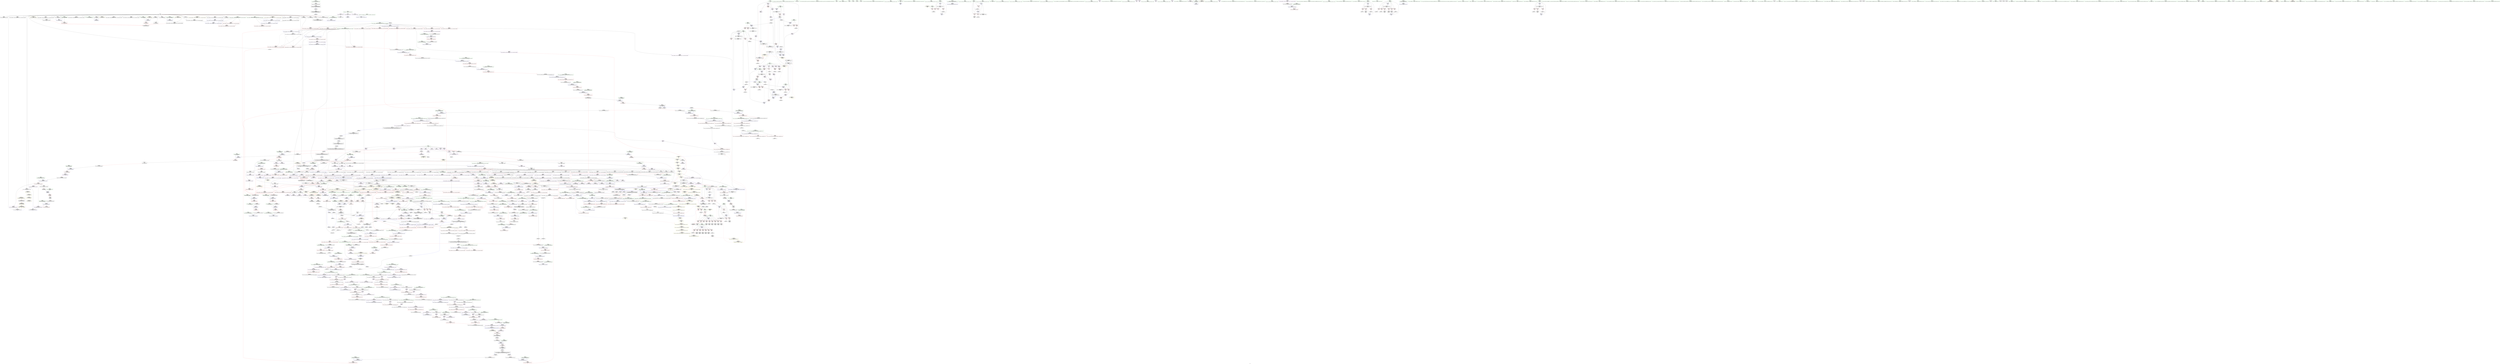 digraph "SVFG" {
	label="SVFG";

	Node0x556eb36f8e50 [shape=record,color=grey,label="{NodeID: 0\nNullPtr|{|<s29>99}}"];
	Node0x556eb36f8e50 -> Node0x556eb396ba30[style=solid];
	Node0x556eb36f8e50 -> Node0x556eb396bb30[style=solid];
	Node0x556eb36f8e50 -> Node0x556eb396bc00[style=solid];
	Node0x556eb36f8e50 -> Node0x556eb396bcd0[style=solid];
	Node0x556eb36f8e50 -> Node0x556eb396bda0[style=solid];
	Node0x556eb36f8e50 -> Node0x556eb396be70[style=solid];
	Node0x556eb36f8e50 -> Node0x556eb396bf40[style=solid];
	Node0x556eb36f8e50 -> Node0x556eb396c010[style=solid];
	Node0x556eb36f8e50 -> Node0x556eb396c0e0[style=solid];
	Node0x556eb36f8e50 -> Node0x556eb396c1b0[style=solid];
	Node0x556eb36f8e50 -> Node0x556eb396c280[style=solid];
	Node0x556eb36f8e50 -> Node0x556eb396c350[style=solid];
	Node0x556eb36f8e50 -> Node0x556eb396c420[style=solid];
	Node0x556eb36f8e50 -> Node0x556eb396c4f0[style=solid];
	Node0x556eb36f8e50 -> Node0x556eb396c5c0[style=solid];
	Node0x556eb36f8e50 -> Node0x556eb396c690[style=solid];
	Node0x556eb36f8e50 -> Node0x556eb396c760[style=solid];
	Node0x556eb36f8e50 -> Node0x556eb396c830[style=solid];
	Node0x556eb36f8e50 -> Node0x556eb396c900[style=solid];
	Node0x556eb36f8e50 -> Node0x556eb396c9d0[style=solid];
	Node0x556eb36f8e50 -> Node0x556eb396caa0[style=solid];
	Node0x556eb36f8e50 -> Node0x556eb3975e10[style=solid];
	Node0x556eb36f8e50 -> Node0x556eb3978950[style=solid];
	Node0x556eb36f8e50 -> Node0x556eb3978a20[style=solid];
	Node0x556eb36f8e50 -> Node0x556eb3978af0[style=solid];
	Node0x556eb36f8e50 -> Node0x556eb399a400[style=solid];
	Node0x556eb36f8e50 -> Node0x556eb39b8e20[style=solid];
	Node0x556eb36f8e50 -> Node0x556eb39be640[style=solid];
	Node0x556eb36f8e50 -> Node0x556eb39be7c0[style=solid];
	Node0x556eb36f8e50:s29 -> Node0x556eb3a95810[style=solid,color=red];
	Node0x556eb3972260 [shape=record,color=red,label="{NodeID: 775\n1277\<--1257\n\<--__last.addr\n_ZSt34__uninitialized_move_if_noexcept_aIPiS0_SaIiEET0_T_S3_S2_RT1_\n|{<s0>93}}"];
	Node0x556eb3972260:s0 -> Node0x556eb3a942a0[style=solid,color=red];
	Node0x556eb398cd60 [shape=record,color=black,label="{NodeID: 1550\nMR_15V_5 = PHI(MR_15V_6, MR_15V_4, )\npts\{120001 \}\n|{|<s1>12}}"];
	Node0x556eb398cd60 -> Node0x556eb3a0fcb0[style=dashed];
	Node0x556eb398cd60:s1 -> Node0x556eb3a14280[style=dashed,color=red];
	Node0x556eb3968d10 [shape=record,color=purple,label="{NodeID: 443\n397\<--7\narrayidx2\<--dp\n_Z3dfsi\n}"];
	Node0x556eb3968d10 -> Node0x556eb3984260[style=solid];
	Node0x556eb395cbd0 [shape=record,color=green,label="{NodeID: 111\n770\<--771\n_ZNSt16allocator_traitsISaIiEE10deallocateERS0_Pim\<--_ZNSt16allocator_traitsISaIiEE10deallocateERS0_Pim_field_insensitive\n}"];
	Node0x556eb3977d20 [shape=record,color=blue,label="{NodeID: 886\n380\<--458\nret\<--cond\n_Z3dfsi\n}"];
	Node0x556eb3977d20 -> Node0x556eb393fc50[style=dashed];
	Node0x556eb397e760 [shape=record,color=purple,label="{NodeID: 554\n1781\<--1473\noffset_0\<--\n}"];
	Node0x556eb397e760 -> Node0x556eb399d180[style=solid];
	Node0x556eb3961310 [shape=record,color=green,label="{NodeID: 222\n1520\<--1521\nagg.tmp2\<--agg.tmp2_field_insensitive\n_ZSt18uninitialized_copyISt13move_iteratorIPiES1_ET0_T_S4_S3_\n}"];
	Node0x556eb3961310 -> Node0x556eb3966f00[style=solid];
	Node0x556eb3961310 -> Node0x556eb397ede0[style=solid];
	Node0x556eb399cfe0 [shape=record,color=blue,label="{NodeID: 997\n1459\<--1453\n__result.addr\<--__result\n_ZSt22__uninitialized_copy_aISt13move_iteratorIPiES1_iET0_T_S4_S3_RSaIT1_E\n}"];
	Node0x556eb399cfe0 -> Node0x556eb3973850[style=dashed];
	Node0x556eb3984190 [shape=record,color=red,label="{NodeID: 665\n392\<--391\n\<--arrayidx\n_Z3dfsi\n}"];
	Node0x556eb3984190 -> Node0x556eb39bd8c0[style=solid];
	Node0x556eb396f340 [shape=record,color=black,label="{NodeID: 333\n679\<--678\n\<--_M_impl\n_ZNSt12_Vector_baseIiSaIiEE19_M_get_Tp_allocatorEv\n}"];
	Node0x556eb396f340 -> Node0x556eb396f410[style=solid];
	Node0x556eb3a90430 [shape=record,color=black,label="{NodeID: 2215\n682 = PHI(108, 118, )\n0th arg _ZNSt12_Vector_baseIiSaIiEED2Ev }"];
	Node0x556eb3a90430 -> Node0x556eb39790a0[style=solid];
	Node0x556eb36de6c0 [shape=record,color=green,label="{NodeID: 1\n13\<--1\n__dso_handle\<--dummyObj\nGlob }"];
	Node0x556eb3972330 [shape=record,color=red,label="{NodeID: 776\n1281\<--1259\n\<--__result.addr\n_ZSt34__uninitialized_move_if_noexcept_aIPiS0_SaIiEET0_T_S3_S2_RT1_\n|{<s0>94}}"];
	Node0x556eb3972330:s0 -> Node0x556eb3a98c80[style=solid,color=red];
	Node0x556eb398d260 [shape=record,color=black,label="{NodeID: 1551\nMR_30V_3 = PHI(MR_30V_4, MR_30V_2, )\npts\{1442 120002 \}\n|{|<s1>12|<s2>12}}"];
	Node0x556eb398d260 -> Node0x556eb3a101b0[style=dashed];
	Node0x556eb398d260:s1 -> Node0x556eb3a140c0[style=dashed,color=red];
	Node0x556eb398d260:s2 -> Node0x556eb3a14360[style=dashed,color=red];
	Node0x556eb3968de0 [shape=record,color=purple,label="{NodeID: 444\n469\<--7\narrayidx27\<--dp\n_Z3dfsi\n}"];
	Node0x556eb3968de0 -> Node0x556eb3977ec0[style=solid];
	Node0x556eb395ccd0 [shape=record,color=green,label="{NodeID: 112\n776\<--777\nthis.addr\<--this.addr_field_insensitive\n_ZNSt12_Vector_baseIiSaIiEE12_Vector_implD2Ev\n}"];
	Node0x556eb395ccd0 -> Node0x556eb3986140[style=solid];
	Node0x556eb395ccd0 -> Node0x556eb39798c0[style=solid];
	Node0x556eb3977df0 [shape=record,color=blue,label="{NodeID: 887\n382\<--463\ni\<--inc\n_Z3dfsi\n}"];
	Node0x556eb3977df0 -> Node0x556eb3983b10[style=dashed];
	Node0x556eb3977df0 -> Node0x556eb3983be0[style=dashed];
	Node0x556eb3977df0 -> Node0x556eb3983cb0[style=dashed];
	Node0x556eb3977df0 -> Node0x556eb3983d80[style=dashed];
	Node0x556eb3977df0 -> Node0x556eb3977df0[style=dashed];
	Node0x556eb3977df0 -> Node0x556eb398e690[style=dashed];
	Node0x556eb397e830 [shape=record,color=purple,label="{NodeID: 555\n1782\<--1474\noffset_0\<--\n}"];
	Node0x556eb397e830 -> Node0x556eb39754c0[style=solid];
	Node0x556eb39613e0 [shape=record,color=green,label="{NodeID: 223\n1541\<--1542\n_ZNSt20__uninitialized_copyILb1EE13__uninit_copyISt13move_iteratorIPiES3_EET0_T_S6_S5_\<--_ZNSt20__uninitialized_copyILb1EE13__uninit_copyISt13move_iteratorIPiES3_EET0_T_S6_S5__field_insensitive\n}"];
	Node0x556eb399d0b0 [shape=record,color=blue,label="{NodeID: 998\n1461\<--1454\n.addr\<--\n_ZSt22__uninitialized_copy_aISt13move_iteratorIPiES1_iET0_T_S4_S3_RSaIT1_E\n}"];
	Node0x556eb3984260 [shape=record,color=red,label="{NodeID: 666\n398\<--397\n\<--arrayidx2\n_Z3dfsi\n}"];
	Node0x556eb3984260 -> Node0x556eb3977840[style=solid];
	Node0x556eb396f410 [shape=record,color=black,label="{NodeID: 334\n672\<--679\n_ZNSt12_Vector_baseIiSaIiEE19_M_get_Tp_allocatorEv_ret\<--\n_ZNSt12_Vector_baseIiSaIiEE19_M_get_Tp_allocatorEv\n|{<s0>6|<s1>49|<s2>61|<s3>64|<s4>69|<s5>73}}"];
	Node0x556eb396f410:s0 -> Node0x556eb3a8adc0[style=solid,color=blue];
	Node0x556eb396f410:s1 -> Node0x556eb3a8cff0[style=solid,color=blue];
	Node0x556eb396f410:s2 -> Node0x556eb3a8d9f0[style=solid,color=blue];
	Node0x556eb396f410:s3 -> Node0x556eb3a8ddb0[style=solid,color=blue];
	Node0x556eb396f410:s4 -> Node0x556eb3a8e100[style=solid,color=blue];
	Node0x556eb396f410:s5 -> Node0x556eb3a8ceb0[style=solid,color=blue];
	Node0x556eb3a90640 [shape=record,color=black,label="{NodeID: 2216\n1131 = PHI(890, 956, 1125, )\n0th arg _ZSt7forwardIRKiEOT_RNSt16remove_referenceIS2_E4typeE }"];
	Node0x556eb3a90640 -> Node0x556eb399b100[style=solid];
	Node0x556eb36f92d0 [shape=record,color=green,label="{NodeID: 2\n14\<--1\n.str\<--dummyObj\nGlob }"];
	Node0x556eb3972400 [shape=record,color=red,label="{NodeID: 777\n1282\<--1261\n\<--__alloc.addr\n_ZSt34__uninitialized_move_if_noexcept_aIPiS0_SaIiEET0_T_S3_S2_RT1_\n|{<s0>94}}"];
	Node0x556eb3972400:s0 -> Node0x556eb3a98d90[style=solid,color=red];
	Node0x556eb398d790 [shape=record,color=black,label="{NodeID: 1552\nMR_41V_3 = PHI(MR_41V_2, MR_41V_1, )\npts\{1442 \}\n|{<s0>124}}"];
	Node0x556eb398d790:s0 -> Node0x556eb3a38050[style=dashed,color=blue];
	Node0x556eb3968eb0 [shape=record,color=purple,label="{NodeID: 445\n473\<--7\narrayidx29\<--dp\n_Z3dfsi\n}"];
	Node0x556eb3968eb0 -> Node0x556eb39844d0[style=solid];
	Node0x556eb395cda0 [shape=record,color=green,label="{NodeID: 113\n782\<--783\n_ZNSaIiED2Ev\<--_ZNSaIiED2Ev_field_insensitive\n}"];
	Node0x556eb3977ec0 [shape=record,color=blue,label="{NodeID: 888\n469\<--466\narrayidx27\<--\n_Z3dfsi\n}"];
	Node0x556eb3977ec0 -> Node0x556eb39844d0[style=dashed];
	Node0x556eb3977ec0 -> Node0x556eb398fa90[style=dashed];
	Node0x556eb397e900 [shape=record,color=purple,label="{NodeID: 556\n1784\<--1480\noffset_0\<--\n}"];
	Node0x556eb397e900 -> Node0x556eb399d250[style=solid];
	Node0x556eb39614e0 [shape=record,color=green,label="{NodeID: 224\n1553\<--1554\n__first\<--__first_field_insensitive\n_ZNSt20__uninitialized_copyILb1EE13__uninit_copyISt13move_iteratorIPiES3_EET0_T_S6_S5_\n}"];
	Node0x556eb39614e0 -> Node0x556eb39670a0[style=solid];
	Node0x556eb39614e0 -> Node0x556eb397f1f0[style=solid];
	Node0x556eb3a36210 [shape=record,color=yellow,style=double,label="{NodeID: 2106\n4V_3 = CSCHI(MR_4V_2)\npts\{120000 120001 120002 \}\nCS[]|{|<s1>126}}"];
	Node0x556eb3a36210 -> Node0x556eb3a0ad40[style=dashed];
	Node0x556eb3a36210:s1 -> Node0x556eb3a390d0[style=dashed,color=blue];
	Node0x556eb399d180 [shape=record,color=blue, style = dotted,label="{NodeID: 999\n1781\<--1783\noffset_0\<--dummyVal\n_ZSt22__uninitialized_copy_aISt13move_iteratorIPiES1_iET0_T_S4_S3_RSaIT1_E\n}"];
	Node0x556eb399d180 -> Node0x556eb3973920[style=dashed];
	Node0x556eb3984330 [shape=record,color=red,label="{NodeID: 667\n430\<--427\n\<--call13\n_Z3dfsi\n|{<s0>21}}"];
	Node0x556eb3984330:s0 -> Node0x556eb3a986a0[style=solid,color=red];
	Node0x556eb396f4e0 [shape=record,color=black,label="{NodeID: 335\n700\<--696\nsub.ptr.lhs.cast\<--\n_ZNSt12_Vector_baseIiSaIiEED2Ev\n}"];
	Node0x556eb396f4e0 -> Node0x556eb39ba440[style=solid];
	Node0x556eb3a90890 [shape=record,color=black,label="{NodeID: 2217\n1741 = PHI(1648, )\n0th arg _ZNKSt13move_iteratorIPiE4baseEv }"];
	Node0x556eb3a90890 -> Node0x556eb399ed20[style=solid];
	Node0x556eb37be080 [shape=record,color=green,label="{NodeID: 3\n16\<--1\n.str.1\<--dummyObj\nGlob }"];
	Node0x556eb39724d0 [shape=record,color=red,label="{NodeID: 778\n1284\<--1283\n\<--coerce.dive4\n_ZSt34__uninitialized_move_if_noexcept_aIPiS0_SaIiEET0_T_S3_S2_RT1_\n|{<s0>94}}"];
	Node0x556eb39724d0:s0 -> Node0x556eb3a94480[style=solid,color=red];
	Node0x556eb398dc90 [shape=record,color=black,label="{NodeID: 1553\nMR_65V_3 = PHI(MR_65V_4, MR_65V_2, )\npts\{377 \}\n}"];
	Node0x556eb398dc90 -> Node0x556eb3982fb0[style=dashed];
	Node0x556eb3968f80 [shape=record,color=purple,label="{NodeID: 446\n32\<--10\n\<--vec\n__cxx_global_var_init\n}"];
	Node0x556eb3968f80 -> Node0x556eb39b7610[style=solid];
	Node0x556eb3961980 [shape=record,color=green,label="{NodeID: 114\n789\<--790\n__a.addr\<--__a.addr_field_insensitive\n_ZNSt16allocator_traitsISaIiEE10deallocateERS0_Pim\n}"];
	Node0x556eb3961980 -> Node0x556eb3986210[style=solid];
	Node0x556eb3961980 -> Node0x556eb3979990[style=solid];
	Node0x556eb3977f90 [shape=record,color=blue,label="{NodeID: 889\n376\<--474\nretval\<--\n_Z3dfsi\n}"];
	Node0x556eb3977f90 -> Node0x556eb398dc90[style=dashed];
	Node0x556eb397e9d0 [shape=record,color=purple,label="{NodeID: 557\n1785\<--1481\noffset_0\<--\n}"];
	Node0x556eb397e9d0 -> Node0x556eb3975590[style=solid];
	Node0x556eb39615b0 [shape=record,color=green,label="{NodeID: 225\n1555\<--1556\n__last\<--__last_field_insensitive\n_ZNSt20__uninitialized_copyILb1EE13__uninit_copyISt13move_iteratorIPiES3_EET0_T_S6_S5_\n}"];
	Node0x556eb39615b0 -> Node0x556eb3967170[style=solid];
	Node0x556eb39615b0 -> Node0x556eb397f2c0[style=solid];
	Node0x556eb3a36370 [shape=record,color=yellow,style=double,label="{NodeID: 2107\n4V_2 = CSCHI(MR_4V_1)\npts\{120000 120001 120002 \}\nCS[]|{<s0>1}}"];
	Node0x556eb3a36370:s0 -> Node0x556eb3a36210[style=dashed,color=blue];
	Node0x556eb399d250 [shape=record,color=blue, style = dotted,label="{NodeID: 1000\n1784\<--1786\noffset_0\<--dummyVal\n_ZSt22__uninitialized_copy_aISt13move_iteratorIPiES1_iET0_T_S4_S3_RSaIT1_E\n}"];
	Node0x556eb399d250 -> Node0x556eb39739f0[style=dashed];
	Node0x556eb3984400 [shape=record,color=red,label="{NodeID: 668\n444\<--443\n\<--call21\n_Z3dfsi\n}"];
	Node0x556eb3984400 -> Node0x556eb39ba2c0[style=solid];
	Node0x556eb396f5b0 [shape=record,color=black,label="{NodeID: 336\n701\<--699\nsub.ptr.rhs.cast\<--\n_ZNSt12_Vector_baseIiSaIiEED2Ev\n}"];
	Node0x556eb396f5b0 -> Node0x556eb39ba440[style=solid];
	Node0x556eb3a909a0 [shape=record,color=black,label="{NodeID: 2218\n201 = PHI(170, )\n0th arg _ZNSt6vectorIiSaIiEE9push_backERKi }"];
	Node0x556eb3a909a0 -> Node0x556eb39768d0[style=solid];
	Node0x556eb36a20d0 [shape=record,color=green,label="{NodeID: 4\n18\<--1\n.str.2\<--dummyObj\nGlob }"];
	Node0x556eb39725a0 [shape=record,color=red,label="{NodeID: 779\n1286\<--1285\n\<--coerce.dive5\n_ZSt34__uninitialized_move_if_noexcept_aIPiS0_SaIiEET0_T_S3_S2_RT1_\n|{<s0>94}}"];
	Node0x556eb39725a0:s0 -> Node0x556eb3a94590[style=solid,color=red];
	Node0x556eb398e190 [shape=record,color=black,label="{NodeID: 1554\nMR_69V_2 = PHI(MR_69V_6, MR_69V_1, )\npts\{381 \}\n}"];
	Node0x556eb3969050 [shape=record,color=purple,label="{NodeID: 447\n39\<--10\n\<--vec\n__cxx_global_var_init\n}"];
	Node0x556eb3961a10 [shape=record,color=green,label="{NodeID: 115\n791\<--792\n__p.addr\<--__p.addr_field_insensitive\n_ZNSt16allocator_traitsISaIiEE10deallocateERS0_Pim\n}"];
	Node0x556eb3961a10 -> Node0x556eb39862e0[style=solid];
	Node0x556eb3961a10 -> Node0x556eb3979a60[style=solid];
	Node0x556eb3978060 [shape=record,color=blue,label="{NodeID: 890\n481\<--480\nthis.addr\<--this\n_ZNKSt6vectorIiSaIiEE4sizeEv\n}"];
	Node0x556eb3978060 -> Node0x556eb39845a0[style=dashed];
	Node0x556eb397eaa0 [shape=record,color=purple,label="{NodeID: 558\n1503\<--1494\ncoerce.dive\<--retval\n_ZSt32__make_move_if_noexcept_iteratorIiSt13move_iteratorIPiEET0_PT_\n}"];
	Node0x556eb397eaa0 -> Node0x556eb3973b90[style=solid];
	Node0x556eb3961680 [shape=record,color=green,label="{NodeID: 226\n1557\<--1558\n__result.addr\<--__result.addr_field_insensitive\n_ZNSt20__uninitialized_copyILb1EE13__uninit_copyISt13move_iteratorIPiES3_EET0_T_S6_S5_\n}"];
	Node0x556eb3961680 -> Node0x556eb3973ed0[style=solid];
	Node0x556eb3961680 -> Node0x556eb399da70[style=solid];
	Node0x556eb399d320 [shape=record,color=blue,label="{NodeID: 1001\n1496\<--1493\n__i.addr\<--__i\n_ZSt32__make_move_if_noexcept_iteratorIiSt13move_iteratorIPiEET0_PT_\n}"];
	Node0x556eb399d320 -> Node0x556eb3973ac0[style=dashed];
	Node0x556eb39844d0 [shape=record,color=red,label="{NodeID: 669\n474\<--473\n\<--arrayidx29\n_Z3dfsi\n}"];
	Node0x556eb39844d0 -> Node0x556eb3977f90[style=solid];
	Node0x556eb396f680 [shape=record,color=black,label="{NodeID: 337\n766\<--765\n\<--_M_impl\n_ZNSt12_Vector_baseIiSaIiEE13_M_deallocateEPim\n|{<s0>44}}"];
	Node0x556eb396f680:s0 -> Node0x556eb3a97560[style=solid,color=red];
	Node0x556eb3a90ab0 [shape=record,color=black,label="{NodeID: 2219\n202 = PHI(133, )\n1st arg _ZNSt6vectorIiSaIiEE9push_backERKi }"];
	Node0x556eb3a90ab0 -> Node0x556eb39769a0[style=solid];
	Node0x556eb36a8a30 [shape=record,color=green,label="{NodeID: 5\n20\<--1\n.str.3\<--dummyObj\nGlob }"];
	Node0x556eb3972670 [shape=record,color=red,label="{NodeID: 780\n1296\<--1293\nthis1\<--this.addr\n_ZNK9__gnu_cxx17__normal_iteratorIPiSt6vectorIiSaIiEEE4baseEv\n}"];
	Node0x556eb3972670 -> Node0x556eb397e1b0[style=solid];
	Node0x556eb398e690 [shape=record,color=black,label="{NodeID: 1555\nMR_71V_2 = PHI(MR_71V_4, MR_71V_1, )\npts\{383 \}\n}"];
	Node0x556eb3969120 [shape=record,color=purple,label="{NodeID: 448\n40\<--10\n\<--vec\n__cxx_global_var_init\n}"];
	Node0x556eb3969120 -> Node0x556eb39bc240[style=solid];
	Node0x556eb3961ae0 [shape=record,color=green,label="{NodeID: 116\n793\<--794\n__n.addr\<--__n.addr_field_insensitive\n_ZNSt16allocator_traitsISaIiEE10deallocateERS0_Pim\n}"];
	Node0x556eb3961ae0 -> Node0x556eb39863b0[style=solid];
	Node0x556eb3961ae0 -> Node0x556eb3979b30[style=solid];
	Node0x556eb3978130 [shape=record,color=blue,label="{NodeID: 891\n502\<--500\nthis.addr\<--this\n_ZNSt6vectorIiSaIiEEixEm\n}"];
	Node0x556eb3978130 -> Node0x556eb3984810[style=dashed];
	Node0x556eb3a17580 [shape=record,color=yellow,style=double,label="{NodeID: 1666\n41V_1 = ENCHI(MR_41V_0)\npts\{1442 \}\nFun[_ZNSt20__uninitialized_copyILb1EE13__uninit_copyISt13move_iteratorIPiES3_EET0_T_S6_S5_]|{<s0>112}}"];
	Node0x556eb3a17580:s0 -> Node0x556eb3a16d10[style=dashed,color=red];
	Node0x556eb397eb70 [shape=record,color=purple,label="{NodeID: 559\n1522\<--1510\ncoerce.dive\<--__first\n_ZSt18uninitialized_copyISt13move_iteratorIPiES1_ET0_T_S4_S3_\n}"];
	Node0x556eb397eb70 -> Node0x556eb399d3f0[style=solid];
	Node0x556eb3961750 [shape=record,color=green,label="{NodeID: 227\n1559\<--1560\nagg.tmp\<--agg.tmp_field_insensitive\n_ZNSt20__uninitialized_copyILb1EE13__uninit_copyISt13move_iteratorIPiES3_EET0_T_S6_S5_\n}"];
	Node0x556eb3961750 -> Node0x556eb3967240[style=solid];
	Node0x556eb3961750 -> Node0x556eb397f390[style=solid];
	Node0x556eb399d3f0 [shape=record,color=blue,label="{NodeID: 1002\n1522\<--1507\ncoerce.dive\<--__first.coerce\n_ZSt18uninitialized_copyISt13move_iteratorIPiES1_ET0_T_S4_S3_\n}"];
	Node0x556eb399d3f0 -> Node0x556eb3975660[style=dashed];
	Node0x556eb39845a0 [shape=record,color=red,label="{NodeID: 670\n484\<--481\nthis1\<--this.addr\n_ZNKSt6vectorIiSaIiEE4sizeEv\n}"];
	Node0x556eb39845a0 -> Node0x556eb396eb20[style=solid];
	Node0x556eb39845a0 -> Node0x556eb396ebf0[style=solid];
	Node0x556eb396f750 [shape=record,color=black,label="{NodeID: 338\n780\<--779\n\<--this1\n_ZNSt12_Vector_baseIiSaIiEE12_Vector_implD2Ev\n|{<s0>45}}"];
	Node0x556eb396f750:s0 -> Node0x556eb3a90ef0[style=solid,color=red];
	Node0x556eb3a90bc0 [shape=record,color=black,label="{NodeID: 2220\n1109 = PHI(888, )\n0th arg _ZN9__gnu_cxx13new_allocatorIiE9constructIiJRKiEEEvPT_DpOT0_ }"];
	Node0x556eb3a90bc0 -> Node0x556eb399adc0[style=solid];
	Node0x556eb36ab2b0 [shape=record,color=green,label="{NodeID: 6\n22\<--1\n.str.4\<--dummyObj\nGlob }"];
	Node0x556eb3972740 [shape=record,color=red,label="{NodeID: 781\n1308\<--1302\n\<--__a.addr\n_ZNSt16allocator_traitsISaIiEE7destroyIiEEvRS0_PT_\n}"];
	Node0x556eb3972740 -> Node0x556eb3965d20[style=solid];
	Node0x556eb398eb90 [shape=record,color=black,label="{NodeID: 1556\nMR_73V_2 = PHI(MR_73V_3, MR_73V_1, )\npts\{385 \}\n}"];
	Node0x556eb39691f0 [shape=record,color=purple,label="{NodeID: 449\n71\<--10\n\<--vec\n__cxx_global_array_dtor\n}"];
	Node0x556eb3961bb0 [shape=record,color=green,label="{NodeID: 117\n803\<--804\n_ZN9__gnu_cxx13new_allocatorIiE10deallocateEPim\<--_ZN9__gnu_cxx13new_allocatorIiE10deallocateEPim_field_insensitive\n}"];
	Node0x556eb3978200 [shape=record,color=blue,label="{NodeID: 892\n504\<--501\n__n.addr\<--__n\n_ZNSt6vectorIiSaIiEEixEm\n}"];
	Node0x556eb3978200 -> Node0x556eb39848e0[style=dashed];
	Node0x556eb397ec40 [shape=record,color=purple,label="{NodeID: 560\n1524\<--1512\ncoerce.dive1\<--__last\n_ZSt18uninitialized_copyISt13move_iteratorIPiES1_ET0_T_S4_S3_\n}"];
	Node0x556eb397ec40 -> Node0x556eb399d4c0[style=solid];
	Node0x556eb3961820 [shape=record,color=green,label="{NodeID: 228\n1561\<--1562\nagg.tmp2\<--agg.tmp2_field_insensitive\n_ZNSt20__uninitialized_copyILb1EE13__uninit_copyISt13move_iteratorIPiES3_EET0_T_S6_S5_\n}"];
	Node0x556eb3961820 -> Node0x556eb3967310[style=solid];
	Node0x556eb3961820 -> Node0x556eb397f460[style=solid];
	Node0x556eb399d4c0 [shape=record,color=blue,label="{NodeID: 1003\n1524\<--1508\ncoerce.dive1\<--__last.coerce\n_ZSt18uninitialized_copyISt13move_iteratorIPiES1_ET0_T_S4_S3_\n}"];
	Node0x556eb399d4c0 -> Node0x556eb3975730[style=dashed];
	Node0x556eb3984670 [shape=record,color=red,label="{NodeID: 671\n488\<--487\n\<--_M_finish\n_ZNKSt6vectorIiSaIiEE4sizeEv\n}"];
	Node0x556eb3984670 -> Node0x556eb396ecc0[style=solid];
	Node0x556eb396f820 [shape=record,color=black,label="{NodeID: 339\n799\<--798\n\<--\n_ZNSt16allocator_traitsISaIiEE10deallocateERS0_Pim\n|{<s0>46}}"];
	Node0x556eb396f820:s0 -> Node0x556eb3a93f70[style=solid,color=red];
	Node0x556eb3a90cd0 [shape=record,color=black,label="{NodeID: 2221\n1110 = PHI(889, )\n1st arg _ZN9__gnu_cxx13new_allocatorIiE9constructIiJRKiEEEvPT_DpOT0_ }"];
	Node0x556eb3a90cd0 -> Node0x556eb399ae90[style=solid];
	Node0x556eb3959060 [shape=record,color=green,label="{NodeID: 7\n25\<--1\n\<--dummyObj\nCan only get source location for instruction, argument, global var or function.}"];
	Node0x556eb3972810 [shape=record,color=red,label="{NodeID: 782\n1310\<--1304\n\<--__p.addr\n_ZNSt16allocator_traitsISaIiEE7destroyIiEEvRS0_PT_\n|{<s0>95}}"];
	Node0x556eb3972810:s0 -> Node0x556eb3a98480[style=solid,color=red];
	Node0x556eb398f090 [shape=record,color=black,label="{NodeID: 1557\nMR_75V_2 = PHI(MR_75V_3, MR_75V_1, )\npts\{387 \}\n}"];
	Node0x556eb39692c0 [shape=record,color=purple,label="{NodeID: 450\n72\<--10\n\<--vec\n__cxx_global_array_dtor\n}"];
	Node0x556eb39692c0 -> Node0x556eb39b77a0[style=solid];
	Node0x556eb3961cb0 [shape=record,color=green,label="{NodeID: 118\n810\<--811\nthis.addr\<--this.addr_field_insensitive\n_ZN9__gnu_cxx13new_allocatorIiE10deallocateEPim\n}"];
	Node0x556eb3961cb0 -> Node0x556eb3986480[style=solid];
	Node0x556eb3961cb0 -> Node0x556eb3979c00[style=solid];
	Node0x556eb39782d0 [shape=record,color=blue,label="{NodeID: 893\n519\<--279\nretval\<--\nmain\n}"];
	Node0x556eb397ed10 [shape=record,color=purple,label="{NodeID: 561\n1536\<--1518\ncoerce.dive3\<--agg.tmp\n_ZSt18uninitialized_copyISt13move_iteratorIPiES1_ET0_T_S4_S3_\n}"];
	Node0x556eb397ed10 -> Node0x556eb3973d30[style=solid];
	Node0x556eb39618f0 [shape=record,color=green,label="{NodeID: 229\n1580\<--1581\n_ZSt4copyISt13move_iteratorIPiES1_ET0_T_S4_S3_\<--_ZSt4copyISt13move_iteratorIPiES1_ET0_T_S4_S3__field_insensitive\n}"];
	Node0x556eb399d590 [shape=record,color=blue,label="{NodeID: 1004\n1514\<--1509\n__result.addr\<--__result\n_ZSt18uninitialized_copyISt13move_iteratorIPiES1_ET0_T_S4_S3_\n}"];
	Node0x556eb399d590 -> Node0x556eb3973c60[style=dashed];
	Node0x556eb3984740 [shape=record,color=red,label="{NodeID: 672\n492\<--491\n\<--_M_start\n_ZNKSt6vectorIiSaIiEE4sizeEv\n}"];
	Node0x556eb3984740 -> Node0x556eb396ed90[style=solid];
	Node0x556eb396f8f0 [shape=record,color=black,label="{NodeID: 340\n821\<--820\n\<--\n_ZN9__gnu_cxx13new_allocatorIiE10deallocateEPim\n}"];
	Node0x556eb3a90de0 [shape=record,color=black,label="{NodeID: 2222\n1111 = PHI(891, )\n2nd arg _ZN9__gnu_cxx13new_allocatorIiE9constructIiJRKiEEEvPT_DpOT0_ }"];
	Node0x556eb3a90de0 -> Node0x556eb399af60[style=solid];
	Node0x556eb3959120 [shape=record,color=green,label="{NodeID: 8\n138\<--1\n\<--dummyObj\nCan only get source location for instruction, argument, global var or function.}"];
	Node0x556eb39728e0 [shape=record,color=red,label="{NodeID: 783\n1322\<--1319\nthis1\<--this.addr\n_ZNKSt6vectorIiSaIiEE8max_sizeEv\n}"];
	Node0x556eb39728e0 -> Node0x556eb3965df0[style=solid];
	Node0x556eb398f590 [shape=record,color=black,label="{NodeID: 1558\nMR_52V_2 = PHI(MR_52V_4, MR_52V_1, )\npts\{60000 \}\n|{<s0>23|<s1>29}}"];
	Node0x556eb398f590:s0 -> Node0x556eb3941050[style=dashed,color=blue];
	Node0x556eb398f590:s1 -> Node0x556eb3991390[style=dashed,color=blue];
	Node0x556eb3969390 [shape=record,color=purple,label="{NodeID: 451\n79\<--10\n\<--vec\n__cxx_global_array_dtor\n}"];
	Node0x556eb3969390 -> Node0x556eb39bccc0[style=solid];
	Node0x556eb3961d80 [shape=record,color=green,label="{NodeID: 119\n812\<--813\n__p.addr\<--__p.addr_field_insensitive\n_ZN9__gnu_cxx13new_allocatorIiE10deallocateEPim\n}"];
	Node0x556eb3961d80 -> Node0x556eb3986550[style=solid];
	Node0x556eb3961d80 -> Node0x556eb3999560[style=solid];
	Node0x556eb39783a0 [shape=record,color=blue,label="{NodeID: 894\n525\<--138\nt\<--\nmain\n}"];
	Node0x556eb39783a0 -> Node0x556eb3990490[style=dashed];
	Node0x556eb397ede0 [shape=record,color=purple,label="{NodeID: 562\n1538\<--1520\ncoerce.dive4\<--agg.tmp2\n_ZSt18uninitialized_copyISt13move_iteratorIPiES1_ET0_T_S4_S3_\n}"];
	Node0x556eb397ede0 -> Node0x556eb3973e00[style=solid];
	Node0x556eb3969db0 [shape=record,color=green,label="{NodeID: 230\n1587\<--1588\n__first\<--__first_field_insensitive\n_ZSt4copyISt13move_iteratorIPiES1_ET0_T_S4_S3_\n}"];
	Node0x556eb3969db0 -> Node0x556eb39674b0[style=solid];
	Node0x556eb3969db0 -> Node0x556eb397f870[style=solid];
	Node0x556eb3a36980 [shape=record,color=yellow,style=double,label="{NodeID: 2112\n15V_2 = CSCHI(MR_15V_1)\npts\{120001 \}\nCS[]|{<s0>11}}"];
	Node0x556eb3a36980:s0 -> Node0x556eb3a0deb0[style=dashed,color=blue];
	Node0x556eb399d660 [shape=record,color=blue,label="{NodeID: 1005\n1516\<--1528\n__assignable\<--\n_ZSt18uninitialized_copyISt13move_iteratorIPiES1_ET0_T_S4_S3_\n}"];
	Node0x556eb3984810 [shape=record,color=red,label="{NodeID: 673\n508\<--502\nthis1\<--this.addr\n_ZNSt6vectorIiSaIiEEixEm\n}"];
	Node0x556eb3984810 -> Node0x556eb396ef30[style=solid];
	Node0x556eb396f9c0 [shape=record,color=black,label="{NodeID: 341\n834\<--833\n\<--this1\n_ZNSaIiED2Ev\n|{<s0>48}}"];
	Node0x556eb396f9c0:s0 -> Node0x556eb3a91c40[style=solid,color=red];
	Node0x556eb3a90ef0 [shape=record,color=black,label="{NodeID: 2223\n829 = PHI(780, )\n0th arg _ZNSaIiED2Ev }"];
	Node0x556eb3a90ef0 -> Node0x556eb3999700[style=solid];
	Node0x556eb3959640 [shape=record,color=green,label="{NodeID: 9\n142\<--1\n\<--dummyObj\nCan only get source location for instruction, argument, global var or function.}"];
	Node0x556eb39729b0 [shape=record,color=red,label="{NodeID: 784\n1356\<--1336\n\<--retval\n_ZSt3maxImERKT_S2_S2_\n}"];
	Node0x556eb39729b0 -> Node0x556eb3965f90[style=solid];
	Node0x556eb398fa90 [shape=record,color=black,label="{NodeID: 1559\nMR_54V_2 = PHI(MR_54V_6, MR_54V_1, )\npts\{90000 \}\n|{<s0>23|<s1>29}}"];
	Node0x556eb398fa90:s0 -> Node0x556eb398b960[style=dashed,color=blue];
	Node0x556eb398fa90:s1 -> Node0x556eb3991390[style=dashed,color=blue];
	Node0x556eb3969460 [shape=record,color=purple,label="{NodeID: 452\n146\<--10\narrayidx\<--vec\n_Z5buildv\n|{<s0>11}}"];
	Node0x556eb3969460:s0 -> Node0x556eb3a95fb0[style=solid,color=red];
	Node0x556eb3961e50 [shape=record,color=green,label="{NodeID: 120\n814\<--815\n.addr\<--.addr_field_insensitive\n_ZN9__gnu_cxx13new_allocatorIiE10deallocateEPim\n}"];
	Node0x556eb3961e50 -> Node0x556eb3999630[style=solid];
	Node0x556eb3978470 [shape=record,color=blue,label="{NodeID: 895\n527\<--279\ni\<--\nmain\n}"];
	Node0x556eb3978470 -> Node0x556eb3984e90[style=dashed];
	Node0x556eb3978470 -> Node0x556eb3984f60[style=dashed];
	Node0x556eb3978470 -> Node0x556eb3985030[style=dashed];
	Node0x556eb3978470 -> Node0x556eb3978540[style=dashed];
	Node0x556eb3978470 -> Node0x556eb3990990[style=dashed];
	Node0x556eb397eeb0 [shape=record,color=purple,label="{NodeID: 563\n1787\<--1529\noffset_0\<--\n}"];
	Node0x556eb397eeb0 -> Node0x556eb399d730[style=solid];
	Node0x556eb3969e80 [shape=record,color=green,label="{NodeID: 231\n1589\<--1590\n__last\<--__last_field_insensitive\n_ZSt4copyISt13move_iteratorIPiES1_ET0_T_S4_S3_\n}"];
	Node0x556eb3969e80 -> Node0x556eb3967580[style=solid];
	Node0x556eb3969e80 -> Node0x556eb397f940[style=solid];
	Node0x556eb399d730 [shape=record,color=blue, style = dotted,label="{NodeID: 1006\n1787\<--1789\noffset_0\<--dummyVal\n_ZSt18uninitialized_copyISt13move_iteratorIPiES1_ET0_T_S4_S3_\n}"];
	Node0x556eb399d730 -> Node0x556eb3973d30[style=dashed];
	Node0x556eb3a20aa0 [shape=record,color=yellow,style=double,label="{NodeID: 1781\n52V_1 = ENCHI(MR_52V_0)\npts\{60000 \}\nFun[_Z5availi]|{|<s3>17}}"];
	Node0x556eb3a20aa0 -> Node0x556eb3982c70[style=dashed];
	Node0x556eb3a20aa0 -> Node0x556eb3982d40[style=dashed];
	Node0x556eb3a20aa0 -> Node0x556eb3a11fe0[style=dashed];
	Node0x556eb3a20aa0:s3 -> Node0x556eb3a20aa0[style=dashed,color=red];
	Node0x556eb39848e0 [shape=record,color=red,label="{NodeID: 674\n513\<--504\n\<--__n.addr\n_ZNSt6vectorIiSaIiEEixEm\n}"];
	Node0x556eb396fa90 [shape=record,color=black,label="{NodeID: 342\n857\<--855\n\<--this1\n_ZNSt6vectorIiSaIiEE15_M_erase_at_endEPi\n}"];
	Node0x556eb396fa90 -> Node0x556eb397c130[style=solid];
	Node0x556eb396fa90 -> Node0x556eb397c200[style=solid];
	Node0x556eb3a91030 [shape=record,color=black,label="{NodeID: 2224\n1300 = PHI(1003, )\n0th arg _ZNSt16allocator_traitsISaIiEE7destroyIiEEvRS0_PT_ }"];
	Node0x556eb3a91030 -> Node0x556eb399bfa0[style=solid];
	Node0x556eb3959740 [shape=record,color=green,label="{NodeID: 10\n156\<--1\n\<--dummyObj\nCan only get source location for instruction, argument, global var or function.}"];
	Node0x556eb3972a80 [shape=record,color=red,label="{NodeID: 785\n1344\<--1338\n\<--__a.addr\n_ZSt3maxImERKT_S2_S2_\n}"];
	Node0x556eb3972a80 -> Node0x556eb3972dc0[style=solid];
	Node0x556eb398ff90 [shape=record,color=black,label="{NodeID: 1560\nMR_290V_3 = PHI(MR_290V_4, MR_290V_2, )\npts\{1337 \}\n}"];
	Node0x556eb398ff90 -> Node0x556eb39729b0[style=dashed];
	Node0x556eb3969530 [shape=record,color=purple,label="{NodeID: 453\n170\<--10\narrayidx9\<--vec\n_Z5buildv\n|{<s0>12}}"];
	Node0x556eb3969530:s0 -> Node0x556eb3a909a0[style=solid,color=red];
	Node0x556eb3961f20 [shape=record,color=green,label="{NodeID: 121\n823\<--824\n_ZdlPv\<--_ZdlPv_field_insensitive\n}"];
	Node0x556eb3978540 [shape=record,color=blue,label="{NodeID: 896\n527\<--555\ni\<--inc\nmain\n}"];
	Node0x556eb3978540 -> Node0x556eb3984e90[style=dashed];
	Node0x556eb3978540 -> Node0x556eb3984f60[style=dashed];
	Node0x556eb3978540 -> Node0x556eb3985030[style=dashed];
	Node0x556eb3978540 -> Node0x556eb3978540[style=dashed];
	Node0x556eb3978540 -> Node0x556eb3990990[style=dashed];
	Node0x556eb397ef80 [shape=record,color=purple,label="{NodeID: 564\n1788\<--1530\noffset_0\<--\n}"];
	Node0x556eb397ef80 -> Node0x556eb3975660[style=solid];
	Node0x556eb3969f50 [shape=record,color=green,label="{NodeID: 232\n1591\<--1592\n__result.addr\<--__result.addr_field_insensitive\n_ZSt4copyISt13move_iteratorIPiES1_ET0_T_S4_S3_\n}"];
	Node0x556eb3969f50 -> Node0x556eb3974140[style=solid];
	Node0x556eb3969f50 -> Node0x556eb399de80[style=solid];
	Node0x556eb399d800 [shape=record,color=blue, style = dotted,label="{NodeID: 1007\n1790\<--1792\noffset_0\<--dummyVal\n_ZSt18uninitialized_copyISt13move_iteratorIPiES1_ET0_T_S4_S3_\n}"];
	Node0x556eb399d800 -> Node0x556eb3973e00[style=dashed];
	Node0x556eb39849b0 [shape=record,color=red,label="{NodeID: 675\n512\<--511\n\<--_M_start\n_ZNSt6vectorIiSaIiEEixEm\n}"];
	Node0x556eb39849b0 -> Node0x556eb3980300[style=solid];
	Node0x556eb396fb60 [shape=record,color=black,label="{NodeID: 343\n861\<--855\n\<--this1\n_ZNSt6vectorIiSaIiEE15_M_erase_at_endEPi\n|{<s0>49}}"];
	Node0x556eb396fb60:s0 -> Node0x556eb3a98fb0[style=solid,color=red];
	Node0x556eb3a91170 [shape=record,color=black,label="{NodeID: 2225\n1301 = PHI(1006, )\n1st arg _ZNSt16allocator_traitsISaIiEE7destroyIiEEvRS0_PT_ }"];
	Node0x556eb3a91170 -> Node0x556eb399c070[style=solid];
	Node0x556eb3959840 [shape=record,color=green,label="{NodeID: 11\n261\<--1\n\<--dummyObj\nCan only get source location for instruction, argument, global var or function.}"];
	Node0x556eb3972b50 [shape=record,color=red,label="{NodeID: 786\n1353\<--1338\n\<--__a.addr\n_ZSt3maxImERKT_S2_S2_\n}"];
	Node0x556eb3972b50 -> Node0x556eb399c480[style=solid];
	Node0x556eb3990490 [shape=record,color=black,label="{NodeID: 1561\nMR_97V_3 = PHI(MR_97V_4, MR_97V_2, )\npts\{526 \}\n}"];
	Node0x556eb3990490 -> Node0x556eb3984c20[style=dashed];
	Node0x556eb3990490 -> Node0x556eb3984cf0[style=dashed];
	Node0x556eb3990490 -> Node0x556eb3984dc0[style=dashed];
	Node0x556eb3990490 -> Node0x556eb39786e0[style=dashed];
	Node0x556eb3969600 [shape=record,color=purple,label="{NodeID: 454\n416\<--10\narrayidx7\<--vec\n_Z3dfsi\n|{<s0>19}}"];
	Node0x556eb3969600:s0 -> Node0x556eb3a96930[style=solid,color=red];
	Node0x556eb3962020 [shape=record,color=green,label="{NodeID: 122\n830\<--831\nthis.addr\<--this.addr_field_insensitive\n_ZNSaIiED2Ev\n}"];
	Node0x556eb3962020 -> Node0x556eb3986620[style=solid];
	Node0x556eb3962020 -> Node0x556eb3999700[style=solid];
	Node0x556eb3978610 [shape=record,color=blue,label="{NodeID: 897\n529\<--562\nans\<--call6\nmain\n}"];
	Node0x556eb3978610 -> Node0x556eb3985100[style=dashed];
	Node0x556eb3978610 -> Node0x556eb39851d0[style=dashed];
	Node0x556eb3978610 -> Node0x556eb3990e90[style=dashed];
	Node0x556eb397f050 [shape=record,color=purple,label="{NodeID: 565\n1790\<--1532\noffset_0\<--\n}"];
	Node0x556eb397f050 -> Node0x556eb399d800[style=solid];
	Node0x556eb396a020 [shape=record,color=green,label="{NodeID: 233\n1593\<--1594\nagg.tmp\<--agg.tmp_field_insensitive\n_ZSt4copyISt13move_iteratorIPiES1_ET0_T_S4_S3_\n}"];
	Node0x556eb396a020 -> Node0x556eb3967650[style=solid];
	Node0x556eb396a020 -> Node0x556eb397fa10[style=solid];
	Node0x556eb399d8d0 [shape=record,color=blue,label="{NodeID: 1008\n1563\<--1550\ncoerce.dive\<--__first.coerce\n_ZNSt20__uninitialized_copyILb1EE13__uninit_copyISt13move_iteratorIPiES3_EET0_T_S6_S5_\n}"];
	Node0x556eb399d8d0 -> Node0x556eb3975800[style=dashed];
	Node0x556eb3984a80 [shape=record,color=red,label="{NodeID: 676\n540\<--521\n\<--T\nmain\n}"];
	Node0x556eb3984a80 -> Node0x556eb39be4c0[style=solid];
	Node0x556eb396fc30 [shape=record,color=black,label="{NodeID: 344\n865\<--855\n\<--this1\n_ZNSt6vectorIiSaIiEE15_M_erase_at_endEPi\n}"];
	Node0x556eb396fc30 -> Node0x556eb397c2d0[style=solid];
	Node0x556eb396fc30 -> Node0x556eb397c3a0[style=solid];
	Node0x556eb3a912b0 [shape=record,color=black,label="{NodeID: 2226\n619 = PHI(597, )\n0th arg _ZNSt12_Vector_baseIiSaIiEE12_Vector_implC2Ev }"];
	Node0x556eb3a912b0 -> Node0x556eb3978880[style=solid];
	Node0x556eb3959940 [shape=record,color=green,label="{NodeID: 12\n270\<--1\n\<--dummyObj\nCan only get source location for instruction, argument, global var or function.}"];
	Node0x556eb3972c20 [shape=record,color=red,label="{NodeID: 787\n1346\<--1340\n\<--__b.addr\n_ZSt3maxImERKT_S2_S2_\n}"];
	Node0x556eb3972c20 -> Node0x556eb3972e90[style=solid];
	Node0x556eb3990990 [shape=record,color=black,label="{NodeID: 1562\nMR_99V_2 = PHI(MR_99V_4, MR_99V_1, )\npts\{528 \}\n}"];
	Node0x556eb3990990 -> Node0x556eb3978470[style=dashed];
	Node0x556eb39696d0 [shape=record,color=purple,label="{NodeID: 455\n424\<--10\narrayidx11\<--vec\n_Z3dfsi\n|{<s0>20}}"];
	Node0x556eb39696d0:s0 -> Node0x556eb3a95920[style=solid,color=red];
	Node0x556eb39620f0 [shape=record,color=green,label="{NodeID: 123\n836\<--837\n_ZN9__gnu_cxx13new_allocatorIiED2Ev\<--_ZN9__gnu_cxx13new_allocatorIiED2Ev_field_insensitive\n}"];
	Node0x556eb39786e0 [shape=record,color=blue,label="{NodeID: 898\n525\<--581\nt\<--inc12\nmain\n}"];
	Node0x556eb39786e0 -> Node0x556eb3990490[style=dashed];
	Node0x556eb397f120 [shape=record,color=purple,label="{NodeID: 566\n1791\<--1533\noffset_0\<--\n}"];
	Node0x556eb397f120 -> Node0x556eb3975730[style=solid];
	Node0x556eb396a0f0 [shape=record,color=green,label="{NodeID: 234\n1595\<--1596\nagg.tmp3\<--agg.tmp3_field_insensitive\n_ZSt4copyISt13move_iteratorIPiES1_ET0_T_S4_S3_\n}"];
	Node0x556eb396a0f0 -> Node0x556eb3967720[style=solid];
	Node0x556eb396a0f0 -> Node0x556eb397fae0[style=solid];
	Node0x556eb399d9a0 [shape=record,color=blue,label="{NodeID: 1009\n1565\<--1551\ncoerce.dive1\<--__last.coerce\n_ZNSt20__uninitialized_copyILb1EE13__uninit_copyISt13move_iteratorIPiES3_EET0_T_S6_S5_\n}"];
	Node0x556eb399d9a0 -> Node0x556eb39758d0[style=dashed];
	Node0x556eb3984b50 [shape=record,color=red,label="{NodeID: 677\n561\<--523\n\<--n\nmain\n|{<s0>29}}"];
	Node0x556eb3984b50:s0 -> Node0x556eb3a979e0[style=solid,color=red];
	Node0x556eb396fd00 [shape=record,color=black,label="{NodeID: 345\n888\<--887\n\<--\n_ZNSt16allocator_traitsISaIiEE9constructIiJRKiEEEvRS0_PT_DpOT0_\n|{<s0>53}}"];
	Node0x556eb396fd00:s0 -> Node0x556eb3a90bc0[style=solid,color=red];
	Node0x556eb3a913f0 [shape=record,color=black,label="{NodeID: 2227\n1750 = PHI(1494, )\n0th arg _ZNSt13move_iteratorIPiEC2ES0_ }"];
	Node0x556eb3a913f0 -> Node0x556eb399edf0[style=solid];
	Node0x556eb3959e40 [shape=record,color=green,label="{NodeID: 13\n279\<--1\n\<--dummyObj\nCan only get source location for instruction, argument, global var or function.}"];
	Node0x556eb3972cf0 [shape=record,color=red,label="{NodeID: 788\n1350\<--1340\n\<--__b.addr\n_ZSt3maxImERKT_S2_S2_\n}"];
	Node0x556eb3972cf0 -> Node0x556eb399c3b0[style=solid];
	Node0x556eb3990e90 [shape=record,color=black,label="{NodeID: 1563\nMR_101V_2 = PHI(MR_101V_3, MR_101V_1, )\npts\{530 \}\n}"];
	Node0x556eb3990e90 -> Node0x556eb3978610[style=dashed];
	Node0x556eb39697a0 [shape=record,color=purple,label="{NodeID: 456\n440\<--10\narrayidx19\<--vec\n_Z3dfsi\n|{<s0>22}}"];
	Node0x556eb39697a0:s0 -> Node0x556eb3a95920[style=solid,color=red];
	Node0x556eb39621f0 [shape=record,color=green,label="{NodeID: 124\n841\<--842\nthis.addr\<--this.addr_field_insensitive\n_ZN9__gnu_cxx13new_allocatorIiED2Ev\n}"];
	Node0x556eb39621f0 -> Node0x556eb39866f0[style=solid];
	Node0x556eb39621f0 -> Node0x556eb39997d0[style=solid];
	Node0x556eb39787b0 [shape=record,color=blue,label="{NodeID: 899\n593\<--592\nthis.addr\<--this\n_ZNSt12_Vector_baseIiSaIiEEC2Ev\n}"];
	Node0x556eb39787b0 -> Node0x556eb39852a0[style=dashed];
	Node0x556eb397f1f0 [shape=record,color=purple,label="{NodeID: 567\n1563\<--1553\ncoerce.dive\<--__first\n_ZNSt20__uninitialized_copyILb1EE13__uninit_copyISt13move_iteratorIPiES3_EET0_T_S6_S5_\n}"];
	Node0x556eb397f1f0 -> Node0x556eb399d8d0[style=solid];
	Node0x556eb396a1c0 [shape=record,color=green,label="{NodeID: 235\n1608\<--1609\n_ZSt12__miter_baseIPiEDTcl12__miter_basecldtfp_4baseEEESt13move_iteratorIT_E\<--_ZSt12__miter_baseIPiEDTcl12__miter_basecldtfp_4baseEEESt13move_iteratorIT_E_field_insensitive\n}"];
	Node0x556eb399da70 [shape=record,color=blue,label="{NodeID: 1010\n1557\<--1552\n__result.addr\<--__result\n_ZNSt20__uninitialized_copyILb1EE13__uninit_copyISt13move_iteratorIPiES3_EET0_T_S6_S5_\n}"];
	Node0x556eb399da70 -> Node0x556eb3973ed0[style=dashed];
	Node0x556eb3984c20 [shape=record,color=red,label="{NodeID: 678\n539\<--525\n\<--t\nmain\n}"];
	Node0x556eb3984c20 -> Node0x556eb39be4c0[style=solid];
	Node0x556eb396fdd0 [shape=record,color=black,label="{NodeID: 346\n942\<--926\n\<--this1\n_ZNSt6vectorIiSaIiEE17_M_realloc_insertIJRKiEEEvN9__gnu_cxx17__normal_iteratorIPiS1_EEDpOT_\n|{<s0>57}}"];
	Node0x556eb396fdd0:s0 -> Node0x556eb3a935f0[style=solid,color=red];
	Node0x556eb3a91530 [shape=record,color=black,label="{NodeID: 2228\n1751 = PHI(1499, )\n1st arg _ZNSt13move_iteratorIPiEC2ES0_ }"];
	Node0x556eb3a91530 -> Node0x556eb399eec0[style=solid];
	Node0x556eb3959ed0 [shape=record,color=green,label="{NodeID: 14\n282\<--1\n\<--dummyObj\nCan only get source location for instruction, argument, global var or function.}"];
	Node0x556eb3972dc0 [shape=record,color=red,label="{NodeID: 789\n1345\<--1344\n\<--\n_ZSt3maxImERKT_S2_S2_\n}"];
	Node0x556eb3972dc0 -> Node0x556eb39bda40[style=solid];
	Node0x556eb3991390 [shape=record,color=black,label="{NodeID: 1564\nMR_104V_2 = PHI(MR_104V_4, MR_104V_1, )\npts\{60000 90000 \}\n|{<s0>27|<s1>27}}"];
	Node0x556eb3991390:s0 -> Node0x556eb3976e80[style=dashed,color=red];
	Node0x556eb3991390:s1 -> Node0x556eb3a10be0[style=dashed,color=red];
	Node0x556eb3969870 [shape=record,color=purple,label="{NodeID: 457\n533\<--14\n\<--.str\nmain\n}"];
	Node0x556eb39622c0 [shape=record,color=green,label="{NodeID: 125\n849\<--850\nthis.addr\<--this.addr_field_insensitive\n_ZNSt6vectorIiSaIiEE15_M_erase_at_endEPi\n}"];
	Node0x556eb39622c0 -> Node0x556eb39867c0[style=solid];
	Node0x556eb39622c0 -> Node0x556eb39998a0[style=solid];
	Node0x556eb3978880 [shape=record,color=blue,label="{NodeID: 900\n620\<--619\nthis.addr\<--this\n_ZNSt12_Vector_baseIiSaIiEE12_Vector_implC2Ev\n}"];
	Node0x556eb3978880 -> Node0x556eb3985370[style=dashed];
	Node0x556eb397f2c0 [shape=record,color=purple,label="{NodeID: 568\n1565\<--1555\ncoerce.dive1\<--__last\n_ZNSt20__uninitialized_copyILb1EE13__uninit_copyISt13move_iteratorIPiES3_EET0_T_S6_S5_\n}"];
	Node0x556eb397f2c0 -> Node0x556eb399d9a0[style=solid];
	Node0x556eb396a2c0 [shape=record,color=green,label="{NodeID: 236\n1618\<--1619\n_ZSt14__copy_move_a2ILb1EPiS0_ET1_T0_S2_S1_\<--_ZSt14__copy_move_a2ILb1EPiS0_ET1_T0_S2_S1__field_insensitive\n}"];
	Node0x556eb399db40 [shape=record,color=blue, style = dotted,label="{NodeID: 1011\n1793\<--1795\noffset_0\<--dummyVal\n_ZNSt20__uninitialized_copyILb1EE13__uninit_copyISt13move_iteratorIPiES3_EET0_T_S6_S5_\n}"];
	Node0x556eb399db40 -> Node0x556eb3973fa0[style=dashed];
	Node0x556eb3a20f30 [shape=record,color=yellow,style=double,label="{NodeID: 1786\n41V_1 = ENCHI(MR_41V_0)\npts\{1442 \}\nFun[_ZSt34__uninitialized_move_if_noexcept_aIPiS0_SaIiEET0_T_S3_S2_RT1_]|{<s0>94}}"];
	Node0x556eb3a20f30:s0 -> Node0x556eb3a21e20[style=dashed,color=red];
	Node0x556eb3984cf0 [shape=record,color=red,label="{NodeID: 679\n564\<--525\n\<--t\nmain\n}"];
	Node0x556eb396fea0 [shape=record,color=black,label="{NodeID: 347\n950\<--926\n\<--this1\n_ZNSt6vectorIiSaIiEE17_M_realloc_insertIJRKiEEEvN9__gnu_cxx17__normal_iteratorIPiS1_EEDpOT_\n}"];
	Node0x556eb396fea0 -> Node0x556eb397c610[style=solid];
	Node0x556eb3a91670 [shape=record,color=black,label="{NodeID: 2229\n724 = PHI(666, )\n0th arg _ZSt8_DestroyIPiEvT_S1_ }"];
	Node0x556eb3a91670 -> Node0x556eb3979310[style=solid];
	Node0x556eb3959f90 [shape=record,color=green,label="{NodeID: 15\n497\<--1\n\<--dummyObj\nCan only get source location for instruction, argument, global var or function.}"];
	Node0x556eb3972e90 [shape=record,color=red,label="{NodeID: 790\n1347\<--1346\n\<--\n_ZSt3maxImERKT_S2_S2_\n}"];
	Node0x556eb3972e90 -> Node0x556eb39bda40[style=solid];
	Node0x556eb3a0ad40 [shape=record,color=black,label="{NodeID: 1565\nMR_4V_2 = PHI(MR_4V_3, MR_4V_1, )\npts\{120000 120001 120002 \}\n|{<s0>1}}"];
	Node0x556eb3a0ad40:s0 -> Node0x556eb3a212e0[style=dashed,color=red];
	Node0x556eb3969940 [shape=record,color=purple,label="{NodeID: 458\n551\<--14\n\<--.str\nmain\n}"];
	Node0x556eb3962390 [shape=record,color=green,label="{NodeID: 126\n851\<--852\n__pos.addr\<--__pos.addr_field_insensitive\n_ZNSt6vectorIiSaIiEE15_M_erase_at_endEPi\n}"];
	Node0x556eb3962390 -> Node0x556eb3986890[style=solid];
	Node0x556eb3962390 -> Node0x556eb3986960[style=solid];
	Node0x556eb3962390 -> Node0x556eb3999970[style=solid];
	Node0x556eb3978950 [shape=record,color=blue, style = dotted,label="{NodeID: 901\n628\<--3\n_M_start\<--dummyVal\n_ZNSt12_Vector_baseIiSaIiEE12_Vector_implC2Ev\n|{<s0>33}}"];
	Node0x556eb3978950:s0 -> Node0x556eb3a37c30[style=dashed,color=blue];
	Node0x556eb397f390 [shape=record,color=purple,label="{NodeID: 569\n1575\<--1559\ncoerce.dive3\<--agg.tmp\n_ZNSt20__uninitialized_copyILb1EE13__uninit_copyISt13move_iteratorIPiES3_EET0_T_S6_S5_\n}"];
	Node0x556eb397f390 -> Node0x556eb3973fa0[style=solid];
	Node0x556eb396a3c0 [shape=record,color=green,label="{NodeID: 237\n1625\<--1626\n__first.addr\<--__first.addr_field_insensitive\n_ZSt14__copy_move_a2ILb1EPiS0_ET1_T0_S2_S1_\n}"];
	Node0x556eb396a3c0 -> Node0x556eb39743b0[style=solid];
	Node0x556eb396a3c0 -> Node0x556eb399e0f0[style=solid];
	Node0x556eb399dc10 [shape=record,color=blue, style = dotted,label="{NodeID: 1012\n1796\<--1798\noffset_0\<--dummyVal\n_ZNSt20__uninitialized_copyILb1EE13__uninit_copyISt13move_iteratorIPiES3_EET0_T_S6_S5_\n}"];
	Node0x556eb399dc10 -> Node0x556eb3974070[style=dashed];
	Node0x556eb3984dc0 [shape=record,color=red,label="{NodeID: 680\n580\<--525\n\<--t\nmain\n}"];
	Node0x556eb3984dc0 -> Node0x556eb39baa40[style=solid];
	Node0x556eb396ff70 [shape=record,color=black,label="{NodeID: 348\n960\<--926\n\<--this1\n_ZNSt6vectorIiSaIiEE17_M_realloc_insertIJRKiEEEvN9__gnu_cxx17__normal_iteratorIPiS1_EEDpOT_\n}"];
	Node0x556eb396ff70 -> Node0x556eb397c6e0[style=solid];
	Node0x556eb396ff70 -> Node0x556eb397c7b0[style=solid];
	Node0x556eb3a917b0 [shape=record,color=black,label="{NodeID: 2230\n725 = PHI(667, )\n1st arg _ZSt8_DestroyIPiEvT_S1_ }"];
	Node0x556eb3a917b0 -> Node0x556eb39793e0[style=solid];
	Node0x556eb395a090 [shape=record,color=green,label="{NodeID: 16\n929\<--1\n\<--dummyObj\nCan only get source location for instruction, argument, global var or function.|{<s0>54}}"];
	Node0x556eb395a090:s0 -> Node0x556eb3a923c0[style=solid,color=red];
	Node0x556eb3972f60 [shape=record,color=red,label="{NodeID: 791\n1363\<--1360\n\<--__a.addr\n_ZNSt16allocator_traitsISaIiEE8max_sizeERKS0_\n}"];
	Node0x556eb3972f60 -> Node0x556eb3966060[style=solid];
	Node0x556eb3969a10 [shape=record,color=purple,label="{NodeID: 459\n559\<--14\n\<--.str\nmain\n}"];
	Node0x556eb3962460 [shape=record,color=green,label="{NodeID: 127\n878\<--879\n__a.addr\<--__a.addr_field_insensitive\n_ZNSt16allocator_traitsISaIiEE9constructIiJRKiEEEvRS0_PT_DpOT0_\n}"];
	Node0x556eb3962460 -> Node0x556eb3986b00[style=solid];
	Node0x556eb3962460 -> Node0x556eb3999b10[style=solid];
	Node0x556eb3978a20 [shape=record,color=blue, style = dotted,label="{NodeID: 902\n630\<--3\n_M_finish\<--dummyVal\n_ZNSt12_Vector_baseIiSaIiEE12_Vector_implC2Ev\n|{<s0>33}}"];
	Node0x556eb3978a20:s0 -> Node0x556eb3a37c30[style=dashed,color=blue];
	Node0x556eb397f460 [shape=record,color=purple,label="{NodeID: 570\n1577\<--1561\ncoerce.dive4\<--agg.tmp2\n_ZNSt20__uninitialized_copyILb1EE13__uninit_copyISt13move_iteratorIPiES3_EET0_T_S6_S5_\n}"];
	Node0x556eb397f460 -> Node0x556eb3974070[style=solid];
	Node0x556eb396a490 [shape=record,color=green,label="{NodeID: 238\n1627\<--1628\n__last.addr\<--__last.addr_field_insensitive\n_ZSt14__copy_move_a2ILb1EPiS0_ET1_T0_S2_S1_\n}"];
	Node0x556eb396a490 -> Node0x556eb3974480[style=solid];
	Node0x556eb396a490 -> Node0x556eb399e1c0[style=solid];
	Node0x556eb3a37300 [shape=record,color=yellow,style=double,label="{NodeID: 2120\n52V_5 = CSCHI(MR_52V_4)\npts\{60000 \}\nCS[]|{|<s1>23}}"];
	Node0x556eb3a37300 -> Node0x556eb3941050[style=dashed];
	Node0x556eb3a37300:s1 -> Node0x556eb398afd0[style=dashed,color=red];
	Node0x556eb399dce0 [shape=record,color=blue,label="{NodeID: 1013\n1597\<--1584\ncoerce.dive\<--__first.coerce\n_ZSt4copyISt13move_iteratorIPiES1_ET0_T_S4_S3_\n}"];
	Node0x556eb399dce0 -> Node0x556eb39759a0[style=dashed];
	Node0x556eb3984e90 [shape=record,color=red,label="{NodeID: 681\n545\<--527\n\<--i\nmain\n}"];
	Node0x556eb3984e90 -> Node0x556eb39be940[style=solid];
	Node0x556eb3970040 [shape=record,color=black,label="{NodeID: 349\n969\<--926\n\<--this1\n_ZNSt6vectorIiSaIiEE17_M_realloc_insertIJRKiEEEvN9__gnu_cxx17__normal_iteratorIPiS1_EEDpOT_\n|{<s0>61}}"];
	Node0x556eb3970040:s0 -> Node0x556eb3a98fb0[style=solid,color=red];
	Node0x556eb3a918f0 [shape=record,color=black,label="{NodeID: 2231\n1192 = PHI(902, )\n0th arg _ZN9__gnu_cxxmiIPiSt6vectorIiSaIiEEEENS_17__normal_iteratorIT_T0_E15difference_typeERKS8_SB_ }"];
	Node0x556eb3a918f0 -> Node0x556eb399b5e0[style=solid];
	Node0x556eb395a190 [shape=record,color=green,label="{NodeID: 17\n1238\<--1\n\<--dummyObj\nCan only get source location for instruction, argument, global var or function.}"];
	Node0x556eb3973030 [shape=record,color=red,label="{NodeID: 792\n1374\<--1371\nthis1\<--this.addr\n_ZNKSt12_Vector_baseIiSaIiEE19_M_get_Tp_allocatorEv\n}"];
	Node0x556eb3973030 -> Node0x556eb397e280[style=solid];
	Node0x556eb3969ae0 [shape=record,color=purple,label="{NodeID: 460\n565\<--16\n\<--.str.1\nmain\n}"];
	Node0x556eb3962530 [shape=record,color=green,label="{NodeID: 128\n880\<--881\n__p.addr\<--__p.addr_field_insensitive\n_ZNSt16allocator_traitsISaIiEE9constructIiJRKiEEEvRS0_PT_DpOT0_\n}"];
	Node0x556eb3962530 -> Node0x556eb3986bd0[style=solid];
	Node0x556eb3962530 -> Node0x556eb3999be0[style=solid];
	Node0x556eb3978af0 [shape=record,color=blue, style = dotted,label="{NodeID: 903\n632\<--3\n_M_end_of_storage\<--dummyVal\n_ZNSt12_Vector_baseIiSaIiEE12_Vector_implC2Ev\n|{<s0>33}}"];
	Node0x556eb3978af0:s0 -> Node0x556eb3a37c30[style=dashed,color=blue];
	Node0x556eb397f530 [shape=record,color=purple,label="{NodeID: 571\n1793\<--1568\noffset_0\<--\n}"];
	Node0x556eb397f530 -> Node0x556eb399db40[style=solid];
	Node0x556eb396a560 [shape=record,color=green,label="{NodeID: 239\n1629\<--1630\n__result.addr\<--__result.addr_field_insensitive\n_ZSt14__copy_move_a2ILb1EPiS0_ET1_T0_S2_S1_\n}"];
	Node0x556eb396a560 -> Node0x556eb3974550[style=solid];
	Node0x556eb396a560 -> Node0x556eb399e290[style=solid];
	Node0x556eb399ddb0 [shape=record,color=blue,label="{NodeID: 1014\n1599\<--1585\ncoerce.dive1\<--__last.coerce\n_ZSt4copyISt13move_iteratorIPiES1_ET0_T_S4_S3_\n}"];
	Node0x556eb399ddb0 -> Node0x556eb3975a70[style=dashed];
	Node0x556eb3984f60 [shape=record,color=red,label="{NodeID: 682\n548\<--527\n\<--i\nmain\n}"];
	Node0x556eb3984f60 -> Node0x556eb396f0d0[style=solid];
	Node0x556eb3970110 [shape=record,color=black,label="{NodeID: 350\n980\<--926\n\<--this1\n_ZNSt6vectorIiSaIiEE17_M_realloc_insertIJRKiEEEvN9__gnu_cxx17__normal_iteratorIPiS1_EEDpOT_\n}"];
	Node0x556eb3970110 -> Node0x556eb397c950[style=solid];
	Node0x556eb3970110 -> Node0x556eb397ca20[style=solid];
	Node0x556eb3a91a30 [shape=record,color=black,label="{NodeID: 2232\n1193 = PHI(912, )\n1st arg _ZN9__gnu_cxxmiIPiSt6vectorIiSaIiEEEENS_17__normal_iteratorIT_T0_E15difference_typeERKS8_SB_ }"];
	Node0x556eb3a91a30 -> Node0x556eb399b6b0[style=solid];
	Node0x556eb395a290 [shape=record,color=green,label="{NodeID: 18\n1385\<--1\n\<--dummyObj\nCan only get source location for instruction, argument, global var or function.}"];
	Node0x556eb3973100 [shape=record,color=red,label="{NodeID: 793\n1383\<--1380\nthis1\<--this.addr\n_ZNK9__gnu_cxx13new_allocatorIiE8max_sizeEv\n}"];
	Node0x556eb3969bb0 [shape=record,color=purple,label="{NodeID: 461\n572\<--18\n\<--.str.2\nmain\n}"];
	Node0x556eb3962600 [shape=record,color=green,label="{NodeID: 129\n882\<--883\n__args.addr\<--__args.addr_field_insensitive\n_ZNSt16allocator_traitsISaIiEE9constructIiJRKiEEEvRS0_PT_DpOT0_\n}"];
	Node0x556eb3962600 -> Node0x556eb3986ca0[style=solid];
	Node0x556eb3962600 -> Node0x556eb3999cb0[style=solid];
	Node0x556eb3978bc0 [shape=record,color=blue,label="{NodeID: 904\n637\<--636\nthis.addr\<--this\n_ZNSaIiEC2Ev\n}"];
	Node0x556eb3978bc0 -> Node0x556eb3985440[style=dashed];
	Node0x556eb3a181a0 [shape=record,color=yellow,style=double,label="{NodeID: 1679\n228V_1 = ENCHI(MR_228V_0)\npts\{10940000 \}\nFun[_ZNSt6vectorIiSaIiEE3endEv]|{<s0>77}}"];
	Node0x556eb3a181a0:s0 -> Node0x556eb399c960[style=dashed,color=red];
	Node0x556eb397f600 [shape=record,color=purple,label="{NodeID: 572\n1794\<--1569\noffset_0\<--\n}"];
	Node0x556eb397f600 -> Node0x556eb3975800[style=solid];
	Node0x556eb396a630 [shape=record,color=green,label="{NodeID: 240\n1636\<--1637\n_ZSt12__niter_baseIPiET_S1_\<--_ZSt12__niter_baseIPiET_S1__field_insensitive\n}"];
	Node0x556eb399de80 [shape=record,color=blue,label="{NodeID: 1015\n1591\<--1586\n__result.addr\<--__result\n_ZSt4copyISt13move_iteratorIPiES1_ET0_T_S4_S3_\n}"];
	Node0x556eb399de80 -> Node0x556eb3974140[style=dashed];
	Node0x556eb3a212e0 [shape=record,color=yellow,style=double,label="{NodeID: 1790\n4V_1 = ENCHI(MR_4V_0)\npts\{120000 120001 120002 \}\nFun[_ZNSt6vectorIiSaIiEEC2Ev]|{<s0>3}}"];
	Node0x556eb3a212e0:s0 -> Node0x556eb398a700[style=dashed,color=red];
	Node0x556eb3985030 [shape=record,color=red,label="{NodeID: 683\n554\<--527\n\<--i\nmain\n}"];
	Node0x556eb3985030 -> Node0x556eb39bad40[style=solid];
	Node0x556eb39701e0 [shape=record,color=black,label="{NodeID: 351\n985\<--926\n\<--this1\n_ZNSt6vectorIiSaIiEE17_M_realloc_insertIJRKiEEEvN9__gnu_cxx17__normal_iteratorIPiS1_EEDpOT_\n|{<s0>64}}"];
	Node0x556eb39701e0:s0 -> Node0x556eb3a98fb0[style=solid,color=red];
	Node0x556eb3a91b70 [shape=record,color=black,label="{NodeID: 2233\n67 = PHI()\n0th arg __cxx_global_array_dtor }"];
	Node0x556eb3a91b70 -> Node0x556eb3975fe0[style=solid];
	Node0x556eb395a390 [shape=record,color=green,label="{NodeID: 19\n1476\<--1\n\<--dummyObj\nCan only get source location for instruction, argument, global var or function.}"];
	Node0x556eb39731d0 [shape=record,color=red,label="{NodeID: 794\n1395\<--1389\nthis1\<--this.addr\n_ZN9__gnu_cxx17__normal_iteratorIPiSt6vectorIiSaIiEEEC2ERKS1_\n}"];
	Node0x556eb39731d0 -> Node0x556eb397e350[style=solid];
	Node0x556eb3969c80 [shape=record,color=purple,label="{NodeID: 462\n576\<--20\n\<--.str.3\nmain\n}"];
	Node0x556eb39626d0 [shape=record,color=green,label="{NodeID: 130\n892\<--893\n_ZSt7forwardIRKiEOT_RNSt16remove_referenceIS2_E4typeE\<--_ZSt7forwardIRKiEOT_RNSt16remove_referenceIS2_E4typeE_field_insensitive\n}"];
	Node0x556eb3978c90 [shape=record,color=blue,label="{NodeID: 905\n648\<--647\nthis.addr\<--this\n_ZN9__gnu_cxx13new_allocatorIiEC2Ev\n}"];
	Node0x556eb3978c90 -> Node0x556eb3985510[style=dashed];
	Node0x556eb3a18280 [shape=record,color=yellow,style=double,label="{NodeID: 1680\n126V_1 = ENCHI(MR_126V_0)\npts\{120000 120001 \}\nFun[_ZNSt6vectorIiSaIiEE3endEv]|{<s0>77}}"];
	Node0x556eb3a18280:s0 -> Node0x556eb3989540[style=dashed,color=red];
	Node0x556eb397f6d0 [shape=record,color=purple,label="{NodeID: 573\n1796\<--1571\noffset_0\<--\n}"];
	Node0x556eb397f6d0 -> Node0x556eb399dc10[style=solid];
	Node0x556eb396a730 [shape=record,color=green,label="{NodeID: 241\n1643\<--1644\n_ZSt13__copy_move_aILb1EPiS0_ET1_T0_S2_S1_\<--_ZSt13__copy_move_aILb1EPiS0_ET1_T0_S2_S1__field_insensitive\n}"];
	Node0x556eb3a376a0 [shape=record,color=yellow,style=double,label="{NodeID: 2123\n17V_2 = CSCHI(MR_17V_1)\npts\{120002 \}\nCS[]}"];
	Node0x556eb399df50 [shape=record,color=blue, style = dotted,label="{NodeID: 1016\n1799\<--1801\noffset_0\<--dummyVal\n_ZSt4copyISt13move_iteratorIPiES1_ET0_T_S4_S3_\n}"];
	Node0x556eb399df50 -> Node0x556eb3974210[style=dashed];
	Node0x556eb3985100 [shape=record,color=red,label="{NodeID: 684\n569\<--529\n\<--ans\nmain\n}"];
	Node0x556eb3985100 -> Node0x556eb39be1c0[style=solid];
	Node0x556eb39702b0 [shape=record,color=black,label="{NodeID: 352\n1001\<--926\n\<--this1\n_ZNSt6vectorIiSaIiEE17_M_realloc_insertIJRKiEEEvN9__gnu_cxx17__normal_iteratorIPiS1_EEDpOT_\n}"];
	Node0x556eb39702b0 -> Node0x556eb397caf0[style=solid];
	Node0x556eb3a91c40 [shape=record,color=black,label="{NodeID: 2234\n840 = PHI(834, )\n0th arg _ZN9__gnu_cxx13new_allocatorIiED2Ev }"];
	Node0x556eb3a91c40 -> Node0x556eb39997d0[style=solid];
	Node0x556eb395a490 [shape=record,color=green,label="{NodeID: 20\n1477\<--1\n\<--dummyObj\nCan only get source location for instruction, argument, global var or function.}"];
	Node0x556eb39732a0 [shape=record,color=red,label="{NodeID: 795\n1397\<--1391\n\<--__i.addr\n_ZN9__gnu_cxx17__normal_iteratorIPiSt6vectorIiSaIiEEEC2ERKS1_\n}"];
	Node0x556eb39732a0 -> Node0x556eb3973370[style=solid];
	Node0x556eb3979d10 [shape=record,color=purple,label="{NodeID: 463\n927\<--22\n\<--.str.4\n_ZNSt6vectorIiSaIiEE17_M_realloc_insertIJRKiEEEvN9__gnu_cxx17__normal_iteratorIPiS1_EEDpOT_\n|{<s0>54}}"];
	Node0x556eb3979d10:s0 -> Node0x556eb3a924d0[style=solid,color=red];
	Node0x556eb39627d0 [shape=record,color=green,label="{NodeID: 131\n895\<--896\n_ZN9__gnu_cxx13new_allocatorIiE9constructIiJRKiEEEvPT_DpOT0_\<--_ZN9__gnu_cxx13new_allocatorIiE9constructIiJRKiEEEvPT_DpOT0__field_insensitive\n}"];
	Node0x556eb3978d60 [shape=record,color=blue,label="{NodeID: 906\n657\<--654\n__first.addr\<--__first\n_ZSt8_DestroyIPiiEvT_S1_RSaIT0_E\n}"];
	Node0x556eb3978d60 -> Node0x556eb39855e0[style=dashed];
	Node0x556eb397f7a0 [shape=record,color=purple,label="{NodeID: 574\n1797\<--1572\noffset_0\<--\n}"];
	Node0x556eb397f7a0 -> Node0x556eb39758d0[style=solid];
	Node0x556eb396a830 [shape=record,color=green,label="{NodeID: 242\n1648\<--1649\n__it\<--__it_field_insensitive\n_ZSt12__miter_baseIPiEDTcl12__miter_basecldtfp_4baseEEESt13move_iteratorIT_E\n|{|<s1>122}}"];
	Node0x556eb396a830 -> Node0x556eb397fef0[style=solid];
	Node0x556eb396a830:s1 -> Node0x556eb3a90890[style=solid,color=red];
	Node0x556eb3a37800 [shape=record,color=yellow,style=double,label="{NodeID: 2124\n106V_2 = CSCHI(MR_106V_1)\npts\{1442 120000 120001 \}\nCS[]|{<s0>29|<s1>29|<s2>29}}"];
	Node0x556eb3a37800:s0 -> Node0x556eb398aef0[style=dashed,color=red];
	Node0x556eb3a37800:s1 -> Node0x556eb398b190[style=dashed,color=red];
	Node0x556eb3a37800:s2 -> Node0x556eb398b270[style=dashed,color=red];
	Node0x556eb399e020 [shape=record,color=blue, style = dotted,label="{NodeID: 1017\n1802\<--1804\noffset_0\<--dummyVal\n_ZSt4copyISt13move_iteratorIPiES1_ET0_T_S4_S3_\n}"];
	Node0x556eb399e020 -> Node0x556eb39742e0[style=dashed];
	Node0x556eb39851d0 [shape=record,color=red,label="{NodeID: 685\n575\<--529\n\<--ans\nmain\n}"];
	Node0x556eb3970380 [shape=record,color=black,label="{NodeID: 353\n1021\<--926\n\<--this1\n_ZNSt6vectorIiSaIiEE17_M_realloc_insertIJRKiEEEvN9__gnu_cxx17__normal_iteratorIPiS1_EEDpOT_\n|{<s0>69}}"];
	Node0x556eb3970380:s0 -> Node0x556eb3a98fb0[style=solid,color=red];
	Node0x556eb3a91db0 [shape=record,color=black,label="{NodeID: 2235\n1318 = PHI(1154, 1154, 1154, )\n0th arg _ZNKSt6vectorIiSaIiEE8max_sizeEv }"];
	Node0x556eb3a91db0 -> Node0x556eb399c140[style=solid];
	Node0x556eb395a590 [shape=record,color=green,label="{NodeID: 21\n1528\<--1\n\<--dummyObj\nCan only get source location for instruction, argument, global var or function.}"];
	Node0x556eb3973370 [shape=record,color=red,label="{NodeID: 796\n1398\<--1397\n\<--\n_ZN9__gnu_cxx17__normal_iteratorIPiSt6vectorIiSaIiEEEC2ERKS1_\n}"];
	Node0x556eb3973370 -> Node0x556eb399c960[style=solid];
	Node0x556eb3979de0 [shape=record,color=purple,label="{NodeID: 464\n1778\<--24\nllvm.global_ctors_0\<--llvm.global_ctors\nGlob }"];
	Node0x556eb3979de0 -> Node0x556eb3975c10[style=solid];
	Node0x556eb39628d0 [shape=record,color=green,label="{NodeID: 132\n902\<--903\n__position\<--__position_field_insensitive\n_ZNSt6vectorIiSaIiEE17_M_realloc_insertIJRKiEEEvN9__gnu_cxx17__normal_iteratorIPiS1_EEDpOT_\n|{|<s1>56|<s2>60|<s3>63}}"];
	Node0x556eb39628d0 -> Node0x556eb397c470[style=solid];
	Node0x556eb39628d0:s1 -> Node0x556eb3a918f0[style=solid,color=red];
	Node0x556eb39628d0:s2 -> Node0x556eb3a97300[style=solid,color=red];
	Node0x556eb39628d0:s3 -> Node0x556eb3a97300[style=solid,color=red];
	Node0x556eb3978e30 [shape=record,color=blue,label="{NodeID: 907\n659\<--655\n__last.addr\<--__last\n_ZSt8_DestroyIPiiEvT_S1_RSaIT0_E\n}"];
	Node0x556eb3978e30 -> Node0x556eb39856b0[style=dashed];
	Node0x556eb397f870 [shape=record,color=purple,label="{NodeID: 575\n1597\<--1587\ncoerce.dive\<--__first\n_ZSt4copyISt13move_iteratorIPiES1_ET0_T_S4_S3_\n}"];
	Node0x556eb397f870 -> Node0x556eb399dce0[style=solid];
	Node0x556eb396a900 [shape=record,color=green,label="{NodeID: 243\n1653\<--1654\n_ZNKSt13move_iteratorIPiE4baseEv\<--_ZNKSt13move_iteratorIPiE4baseEv_field_insensitive\n}"];
	Node0x556eb3a37910 [shape=record,color=yellow,style=double,label="{NodeID: 2125\n104V_3 = CSCHI(MR_104V_2)\npts\{60000 90000 \}\nCS[]|{<s0>29|<s1>29|<s2>29|<s3>29|<s4>29}}"];
	Node0x556eb3a37910:s0 -> Node0x556eb3984190[style=dashed,color=red];
	Node0x556eb3a37910:s1 -> Node0x556eb3984260[style=dashed,color=red];
	Node0x556eb3a37910:s2 -> Node0x556eb398b960[style=dashed,color=red];
	Node0x556eb3a37910:s3 -> Node0x556eb398fa90[style=dashed,color=red];
	Node0x556eb3a37910:s4 -> Node0x556eb398afd0[style=dashed,color=red];
	Node0x556eb399e0f0 [shape=record,color=blue,label="{NodeID: 1018\n1625\<--1622\n__first.addr\<--__first\n_ZSt14__copy_move_a2ILb1EPiS0_ET1_T0_S2_S1_\n}"];
	Node0x556eb399e0f0 -> Node0x556eb39743b0[style=dashed];
	Node0x556eb39852a0 [shape=record,color=red,label="{NodeID: 686\n596\<--593\nthis1\<--this.addr\n_ZNSt12_Vector_baseIiSaIiEEC2Ev\n}"];
	Node0x556eb39852a0 -> Node0x556eb397b5d0[style=solid];
	Node0x556eb3970450 [shape=record,color=black,label="{NodeID: 354\n1025\<--926\n\<--this1\n_ZNSt6vectorIiSaIiEE17_M_realloc_insertIJRKiEEEvN9__gnu_cxx17__normal_iteratorIPiS1_EEDpOT_\n|{<s0>71}}"];
	Node0x556eb3970450:s0 -> Node0x556eb3a93870[style=solid,color=red];
	Node0x556eb3a92090 [shape=record,color=black,label="{NodeID: 2236\n739 = PHI(732, )\n0th arg _ZNSt12_Destroy_auxILb1EE9__destroyIPiEEvT_S3_ }"];
	Node0x556eb3a92090 -> Node0x556eb39794b0[style=solid];
	Node0x556eb395a690 [shape=record,color=green,label="{NodeID: 22\n4\<--6\nflg\<--flg_field_insensitive\nGlob }"];
	Node0x556eb395a690 -> Node0x556eb39681b0[style=solid];
	Node0x556eb395a690 -> Node0x556eb3968280[style=solid];
	Node0x556eb395a690 -> Node0x556eb3968350[style=solid];
	Node0x556eb395a690 -> Node0x556eb3968420[style=solid];
	Node0x556eb395a690 -> Node0x556eb39684f0[style=solid];
	Node0x556eb395a690 -> Node0x556eb39685c0[style=solid];
	Node0x556eb395a690 -> Node0x556eb3968690[style=solid];
	Node0x556eb395a690 -> Node0x556eb3968760[style=solid];
	Node0x556eb395a690 -> Node0x556eb3968830[style=solid];
	Node0x556eb395a690 -> Node0x556eb3968900[style=solid];
	Node0x556eb3973440 [shape=record,color=red,label="{NodeID: 797\n1410\<--1404\n\<--__a.addr\n_ZNSt16allocator_traitsISaIiEE8allocateERS0_m\n}"];
	Node0x556eb3973440 -> Node0x556eb3966470[style=solid];
	Node0x556eb3979eb0 [shape=record,color=purple,label="{NodeID: 465\n1779\<--24\nllvm.global_ctors_1\<--llvm.global_ctors\nGlob }"];
	Node0x556eb3979eb0 -> Node0x556eb3975d10[style=solid];
	Node0x556eb39629a0 [shape=record,color=green,label="{NodeID: 133\n904\<--905\nthis.addr\<--this.addr_field_insensitive\n_ZNSt6vectorIiSaIiEE17_M_realloc_insertIJRKiEEEvN9__gnu_cxx17__normal_iteratorIPiS1_EEDpOT_\n}"];
	Node0x556eb39629a0 -> Node0x556eb3986d70[style=solid];
	Node0x556eb39629a0 -> Node0x556eb3999e50[style=solid];
	Node0x556eb3978f00 [shape=record,color=blue,label="{NodeID: 908\n661\<--656\n.addr\<--\n_ZSt8_DestroyIPiiEvT_S1_RSaIT0_E\n}"];
	Node0x556eb397f940 [shape=record,color=purple,label="{NodeID: 576\n1599\<--1589\ncoerce.dive1\<--__last\n_ZSt4copyISt13move_iteratorIPiES1_ET0_T_S4_S3_\n}"];
	Node0x556eb397f940 -> Node0x556eb399ddb0[style=solid];
	Node0x556eb396aa00 [shape=record,color=green,label="{NodeID: 244\n1656\<--1657\n_ZSt12__miter_baseIPiET_S1_\<--_ZSt12__miter_baseIPiET_S1__field_insensitive\n}"];
	Node0x556eb399e1c0 [shape=record,color=blue,label="{NodeID: 1019\n1627\<--1623\n__last.addr\<--__last\n_ZSt14__copy_move_a2ILb1EPiS0_ET1_T0_S2_S1_\n}"];
	Node0x556eb399e1c0 -> Node0x556eb3974480[style=dashed];
	Node0x556eb3985370 [shape=record,color=red,label="{NodeID: 687\n623\<--620\nthis1\<--this.addr\n_ZNSt12_Vector_baseIiSaIiEE12_Vector_implC2Ev\n}"];
	Node0x556eb3985370 -> Node0x556eb396f1a0[style=solid];
	Node0x556eb3985370 -> Node0x556eb397b6a0[style=solid];
	Node0x556eb3985370 -> Node0x556eb397b770[style=solid];
	Node0x556eb3985370 -> Node0x556eb397b840[style=solid];
	Node0x556eb3970520 [shape=record,color=black,label="{NodeID: 355\n1033\<--926\n\<--this1\n_ZNSt6vectorIiSaIiEE17_M_realloc_insertIJRKiEEEvN9__gnu_cxx17__normal_iteratorIPiS1_EEDpOT_\n}"];
	Node0x556eb3970520 -> Node0x556eb397cbc0[style=solid];
	Node0x556eb3970520 -> Node0x556eb397cc90[style=solid];
	Node0x556eb3a921a0 [shape=record,color=black,label="{NodeID: 2237\n740 = PHI(733, )\n1st arg _ZNSt12_Destroy_auxILb1EE9__destroyIPiEEvT_S3_ }"];
	Node0x556eb3a921a0 -> Node0x556eb3979580[style=solid];
	Node0x556eb395a790 [shape=record,color=green,label="{NodeID: 23\n7\<--9\ndp\<--dp_field_insensitive\nGlob }"];
	Node0x556eb395a790 -> Node0x556eb39689d0[style=solid];
	Node0x556eb395a790 -> Node0x556eb3968aa0[style=solid];
	Node0x556eb395a790 -> Node0x556eb3968b70[style=solid];
	Node0x556eb395a790 -> Node0x556eb3968c40[style=solid];
	Node0x556eb395a790 -> Node0x556eb3968d10[style=solid];
	Node0x556eb395a790 -> Node0x556eb3968de0[style=solid];
	Node0x556eb395a790 -> Node0x556eb3968eb0[style=solid];
	Node0x556eb3973510 [shape=record,color=red,label="{NodeID: 798\n1412\<--1406\n\<--__n.addr\n_ZNSt16allocator_traitsISaIiEE8allocateERS0_m\n|{<s0>99}}"];
	Node0x556eb3973510:s0 -> Node0x556eb3a95700[style=solid,color=red];
	Node0x556eb3979fb0 [shape=record,color=purple,label="{NodeID: 466\n1780\<--24\nllvm.global_ctors_2\<--llvm.global_ctors\nGlob }"];
	Node0x556eb3979fb0 -> Node0x556eb3975e10[style=solid];
	Node0x556eb3962a70 [shape=record,color=green,label="{NodeID: 134\n906\<--907\n__args.addr\<--__args.addr_field_insensitive\n_ZNSt6vectorIiSaIiEE17_M_realloc_insertIJRKiEEEvN9__gnu_cxx17__normal_iteratorIPiS1_EEDpOT_\n}"];
	Node0x556eb3962a70 -> Node0x556eb3986e40[style=solid];
	Node0x556eb3962a70 -> Node0x556eb3999f20[style=solid];
	Node0x556eb3978fd0 [shape=record,color=blue,label="{NodeID: 909\n674\<--673\nthis.addr\<--this\n_ZNSt12_Vector_baseIiSaIiEE19_M_get_Tp_allocatorEv\n}"];
	Node0x556eb3978fd0 -> Node0x556eb3985780[style=dashed];
	Node0x556eb397fa10 [shape=record,color=purple,label="{NodeID: 577\n1605\<--1593\ncoerce.dive2\<--agg.tmp\n_ZSt4copyISt13move_iteratorIPiES1_ET0_T_S4_S3_\n}"];
	Node0x556eb397fa10 -> Node0x556eb3974210[style=solid];
	Node0x556eb396ab00 [shape=record,color=green,label="{NodeID: 245\n1663\<--1664\n__first.addr\<--__first.addr_field_insensitive\n_ZSt13__copy_move_aILb1EPiS0_ET1_T0_S2_S1_\n}"];
	Node0x556eb396ab00 -> Node0x556eb3974620[style=solid];
	Node0x556eb396ab00 -> Node0x556eb399e430[style=solid];
	Node0x556eb3a37c30 [shape=record,color=yellow,style=double,label="{NodeID: 2127\n4V_2 = CSCHI(MR_4V_1)\npts\{120000 120001 120002 \}\nCS[]|{<s0>3}}"];
	Node0x556eb3a37c30:s0 -> Node0x556eb3a36370[style=dashed,color=blue];
	Node0x556eb399e290 [shape=record,color=blue,label="{NodeID: 1020\n1629\<--1624\n__result.addr\<--__result\n_ZSt14__copy_move_a2ILb1EPiS0_ET1_T0_S2_S1_\n}"];
	Node0x556eb399e290 -> Node0x556eb3974550[style=dashed];
	Node0x556eb3a217d0 [shape=record,color=yellow,style=double,label="{NodeID: 1795\n313V_1 = ENCHI(MR_313V_0)\npts\{14950000 \}\nFun[_ZSt32__make_move_if_noexcept_iteratorIiSt13move_iteratorIPiEET0_PT_]|{<s0>106}}"];
	Node0x556eb3a217d0:s0 -> Node0x556eb399ef90[style=dashed,color=red];
	Node0x556eb3985440 [shape=record,color=red,label="{NodeID: 688\n640\<--637\nthis1\<--this.addr\n_ZNSaIiEC2Ev\n}"];
	Node0x556eb3985440 -> Node0x556eb396f270[style=solid];
	Node0x556eb39705f0 [shape=record,color=black,label="{NodeID: 356\n1037\<--926\n\<--this1\n_ZNSt6vectorIiSaIiEE17_M_realloc_insertIJRKiEEEvN9__gnu_cxx17__normal_iteratorIPiS1_EEDpOT_\n}"];
	Node0x556eb39705f0 -> Node0x556eb397cd60[style=solid];
	Node0x556eb39705f0 -> Node0x556eb397ce30[style=solid];
	Node0x556eb3a922b0 [shape=record,color=black,label="{NodeID: 2238\n1138 = PHI(926, )\n0th arg _ZNKSt6vectorIiSaIiEE12_M_check_lenEmPKc }"];
	Node0x556eb3a922b0 -> Node0x556eb399b1d0[style=solid];
	Node0x556eb395a890 [shape=record,color=green,label="{NodeID: 24\n10\<--12\nvec\<--vec_field_insensitive\nGlob }"];
	Node0x556eb395a890 -> Node0x556eb3968f80[style=solid];
	Node0x556eb395a890 -> Node0x556eb3969050[style=solid];
	Node0x556eb395a890 -> Node0x556eb3969120[style=solid];
	Node0x556eb395a890 -> Node0x556eb39691f0[style=solid];
	Node0x556eb395a890 -> Node0x556eb39692c0[style=solid];
	Node0x556eb395a890 -> Node0x556eb3969390[style=solid];
	Node0x556eb395a890 -> Node0x556eb3969460[style=solid];
	Node0x556eb395a890 -> Node0x556eb3969530[style=solid];
	Node0x556eb395a890 -> Node0x556eb3969600[style=solid];
	Node0x556eb395a890 -> Node0x556eb39696d0[style=solid];
	Node0x556eb395a890 -> Node0x556eb39697a0[style=solid];
	Node0x556eb39735e0 [shape=record,color=red,label="{NodeID: 799\n1430\<--1421\nthis1\<--this.addr\n_ZN9__gnu_cxx13new_allocatorIiE8allocateEmPKv\n|{<s0>100}}"];
	Node0x556eb39735e0:s0 -> Node0x556eb3a97890[style=solid,color=red];
	Node0x556eb3a0d9b0 [shape=record,color=black,label="{NodeID: 1574\nMR_22V_3 = PHI(MR_22V_4, MR_22V_2, )\npts\{132 \}\n}"];
	Node0x556eb3a0d9b0 -> Node0x556eb3980b20[style=dashed];
	Node0x556eb3a0d9b0 -> Node0x556eb3980bf0[style=dashed];
	Node0x556eb3a0d9b0 -> Node0x556eb3980cc0[style=dashed];
	Node0x556eb3a0d9b0 -> Node0x556eb39763f0[style=dashed];
	Node0x556eb397a0b0 [shape=record,color=purple,label="{NodeID: 467\n35\<--34\narrayctor.next\<--arrayctor.cur\n__cxx_global_var_init\n}"];
	Node0x556eb397a0b0 -> Node0x556eb39b7610[style=solid];
	Node0x556eb397a0b0 -> Node0x556eb39bc240[style=solid];
	Node0x556eb3962b40 [shape=record,color=green,label="{NodeID: 135\n908\<--909\n__len\<--__len_field_insensitive\n_ZNSt6vectorIiSaIiEE17_M_realloc_insertIJRKiEEEvN9__gnu_cxx17__normal_iteratorIPiS1_EEDpOT_\n}"];
	Node0x556eb3962b40 -> Node0x556eb3986f10[style=solid];
	Node0x556eb3962b40 -> Node0x556eb3986fe0[style=solid];
	Node0x556eb3962b40 -> Node0x556eb39870b0[style=solid];
	Node0x556eb3962b40 -> Node0x556eb3999ff0[style=solid];
	Node0x556eb39790a0 [shape=record,color=blue,label="{NodeID: 910\n683\<--682\nthis.addr\<--this\n_ZNSt12_Vector_baseIiSaIiEED2Ev\n}"];
	Node0x556eb39790a0 -> Node0x556eb3985850[style=dashed];
	Node0x556eb397fae0 [shape=record,color=purple,label="{NodeID: 578\n1613\<--1595\ncoerce.dive4\<--agg.tmp3\n_ZSt4copyISt13move_iteratorIPiES1_ET0_T_S4_S3_\n}"];
	Node0x556eb397fae0 -> Node0x556eb39742e0[style=solid];
	Node0x556eb396abd0 [shape=record,color=green,label="{NodeID: 246\n1665\<--1666\n__last.addr\<--__last.addr_field_insensitive\n_ZSt13__copy_move_aILb1EPiS0_ET1_T0_S2_S1_\n}"];
	Node0x556eb396abd0 -> Node0x556eb39746f0[style=solid];
	Node0x556eb396abd0 -> Node0x556eb399e500[style=solid];
	Node0x556eb3a37d90 [shape=record,color=yellow,style=double,label="{NodeID: 2128\n41V_2 = CSCHI(MR_41V_1)\npts\{1442 \}\nCS[]|{<s0>112}}"];
	Node0x556eb3a37d90:s0 -> Node0x556eb3a38f70[style=dashed,color=blue];
	Node0x556eb399e360 [shape=record,color=blue,label="{NodeID: 1021\n1650\<--1647\ncoerce.dive\<--__it.coerce\n_ZSt12__miter_baseIPiEDTcl12__miter_basecldtfp_4baseEEESt13move_iteratorIT_E\n|{<s0>122}}"];
	Node0x556eb399e360:s0 -> Node0x556eb3a13d10[style=dashed,color=red];
	Node0x556eb3985510 [shape=record,color=red,label="{NodeID: 689\n651\<--648\nthis1\<--this.addr\n_ZN9__gnu_cxx13new_allocatorIiEC2Ev\n}"];
	Node0x556eb39706c0 [shape=record,color=black,label="{NodeID: 357\n1041\<--926\n\<--this1\n_ZNSt6vectorIiSaIiEE17_M_realloc_insertIJRKiEEEvN9__gnu_cxx17__normal_iteratorIPiS1_EEDpOT_\n|{<s0>73}}"];
	Node0x556eb39706c0:s0 -> Node0x556eb3a98fb0[style=solid,color=red];
	Node0x556eb3a923c0 [shape=record,color=black,label="{NodeID: 2239\n1139 = PHI(929, )\n1st arg _ZNKSt6vectorIiSaIiEE12_M_check_lenEmPKc }"];
	Node0x556eb3a923c0 -> Node0x556eb399b2a0[style=solid];
	Node0x556eb395a990 [shape=record,color=green,label="{NodeID: 25\n24\<--28\nllvm.global_ctors\<--llvm.global_ctors_field_insensitive\nGlob }"];
	Node0x556eb395a990 -> Node0x556eb3979de0[style=solid];
	Node0x556eb395a990 -> Node0x556eb3979eb0[style=solid];
	Node0x556eb395a990 -> Node0x556eb3979fb0[style=solid];
	Node0x556eb39736b0 [shape=record,color=red,label="{NodeID: 800\n1431\<--1423\n\<--__n.addr\n_ZN9__gnu_cxx13new_allocatorIiE8allocateEmPKv\n}"];
	Node0x556eb39736b0 -> Node0x556eb39bce40[style=solid];
	Node0x556eb3a0deb0 [shape=record,color=black,label="{NodeID: 1575\nMR_15V_2 = PHI(MR_15V_3, MR_15V_1, )\npts\{120001 \}\n|{|<s1>11}}"];
	Node0x556eb3a0deb0 -> Node0x556eb3a0fcb0[style=dashed];
	Node0x556eb3a0deb0:s1 -> Node0x556eb3a1aa00[style=dashed,color=red];
	Node0x556eb397a180 [shape=record,color=purple,label="{NodeID: 468\n75\<--74\narraydestroy.element\<--arraydestroy.elementPast\n__cxx_global_array_dtor\n|{|<s2>5}}"];
	Node0x556eb397a180 -> Node0x556eb39b77a0[style=solid];
	Node0x556eb397a180 -> Node0x556eb39bccc0[style=solid];
	Node0x556eb397a180:s2 -> Node0x556eb3a99500[style=solid,color=red];
	Node0x556eb3962c10 [shape=record,color=green,label="{NodeID: 136\n910\<--911\n__elems_before\<--__elems_before_field_insensitive\n_ZNSt6vectorIiSaIiEE17_M_realloc_insertIJRKiEEEvN9__gnu_cxx17__normal_iteratorIPiS1_EEDpOT_\n}"];
	Node0x556eb3962c10 -> Node0x556eb3987180[style=solid];
	Node0x556eb3962c10 -> Node0x556eb3987250[style=solid];
	Node0x556eb3962c10 -> Node0x556eb399a190[style=solid];
	Node0x556eb3979170 [shape=record,color=blue,label="{NodeID: 911\n685\<--713\nexn.slot\<--\n_ZNSt12_Vector_baseIiSaIiEED2Ev\n}"];
	Node0x556eb3979170 -> Node0x556eb3985920[style=dashed];
	Node0x556eb3a18820 [shape=record,color=yellow,style=double,label="{NodeID: 1686\n24V_1 = ENCHI(MR_24V_0)\npts\{134 \}\nFun[_ZNSt6vectorIiSaIiEE17_M_realloc_insertIJRKiEEEvN9__gnu_cxx17__normal_iteratorIPiS1_EEDpOT_]|{<s0>59}}"];
	Node0x556eb3a18820:s0 -> Node0x556eb3a19bf0[style=dashed,color=red];
	Node0x556eb397fbb0 [shape=record,color=purple,label="{NodeID: 579\n1799\<--1602\noffset_0\<--\n}"];
	Node0x556eb397fbb0 -> Node0x556eb399df50[style=solid];
	Node0x556eb396aca0 [shape=record,color=green,label="{NodeID: 247\n1667\<--1668\n__result.addr\<--__result.addr_field_insensitive\n_ZSt13__copy_move_aILb1EPiS0_ET1_T0_S2_S1_\n}"];
	Node0x556eb396aca0 -> Node0x556eb39747c0[style=solid];
	Node0x556eb396aca0 -> Node0x556eb399e5d0[style=solid];
	Node0x556eb3a37ef0 [shape=record,color=yellow,style=double,label="{NodeID: 2129\n41V_2 = CSCHI(MR_41V_1)\npts\{1442 \}\nCS[]|{<s0>117}}"];
	Node0x556eb3a37ef0:s0 -> Node0x556eb3a37d90[style=dashed,color=blue];
	Node0x556eb399e430 [shape=record,color=blue,label="{NodeID: 1022\n1663\<--1660\n__first.addr\<--__first\n_ZSt13__copy_move_aILb1EPiS0_ET1_T0_S2_S1_\n}"];
	Node0x556eb399e430 -> Node0x556eb3974620[style=dashed];
	Node0x556eb39855e0 [shape=record,color=red,label="{NodeID: 690\n666\<--657\n\<--__first.addr\n_ZSt8_DestroyIPiiEvT_S1_RSaIT0_E\n|{<s0>38}}"];
	Node0x556eb39855e0:s0 -> Node0x556eb3a91670[style=solid,color=red];
	Node0x556eb3970790 [shape=record,color=black,label="{NodeID: 358\n1044\<--926\n\<--this1\n_ZNSt6vectorIiSaIiEE17_M_realloc_insertIJRKiEEEvN9__gnu_cxx17__normal_iteratorIPiS1_EEDpOT_\n|{<s0>75}}"];
	Node0x556eb3970790:s0 -> Node0x556eb3a93870[style=solid,color=red];
	Node0x556eb3a924d0 [shape=record,color=black,label="{NodeID: 2240\n1140 = PHI(927, )\n2nd arg _ZNKSt6vectorIiSaIiEE12_M_check_lenEmPKc }"];
	Node0x556eb3a924d0 -> Node0x556eb399b370[style=solid];
	Node0x556eb395aa90 [shape=record,color=green,label="{NodeID: 26\n29\<--30\n__cxx_global_var_init\<--__cxx_global_var_init_field_insensitive\n}"];
	Node0x556eb3973780 [shape=record,color=red,label="{NodeID: 801\n1439\<--1423\n\<--__n.addr\n_ZN9__gnu_cxx13new_allocatorIiE8allocateEmPKv\n}"];
	Node0x556eb3973780 -> Node0x556eb39b9cc0[style=solid];
	Node0x556eb3a0e3b0 [shape=record,color=black,label="{NodeID: 1576\nMR_50V_3 = PHI(MR_50V_4, MR_50V_2, )\npts\{259 \}\n}"];
	Node0x556eb3a0e3b0 -> Node0x556eb3981dd0[style=dashed];
	Node0x556eb3a0e3b0 -> Node0x556eb3981ea0[style=dashed];
	Node0x556eb3a0e3b0 -> Node0x556eb3981f70[style=dashed];
	Node0x556eb3a0e3b0 -> Node0x556eb3982040[style=dashed];
	Node0x556eb3a0e3b0 -> Node0x556eb3982110[style=dashed];
	Node0x556eb3a0e3b0 -> Node0x556eb39821e0[style=dashed];
	Node0x556eb3a0e3b0 -> Node0x556eb39771c0[style=dashed];
	Node0x556eb397a250 [shape=record,color=purple,label="{NodeID: 469\n94\<--93\n_M_impl\<--\n_ZNSt6vectorIiSaIiEED2Ev\n}"];
	Node0x556eb3962ce0 [shape=record,color=green,label="{NodeID: 137\n912\<--913\nref.tmp\<--ref.tmp_field_insensitive\n_ZNSt6vectorIiSaIiEE17_M_realloc_insertIJRKiEEEvN9__gnu_cxx17__normal_iteratorIPiS1_EEDpOT_\n|{|<s1>56}}"];
	Node0x556eb3962ce0 -> Node0x556eb397c540[style=solid];
	Node0x556eb3962ce0:s1 -> Node0x556eb3a91a30[style=solid,color=red];
	Node0x556eb3979240 [shape=record,color=blue,label="{NodeID: 912\n687\<--715\nehselector.slot\<--\n_ZNSt12_Vector_baseIiSaIiEED2Ev\n}"];
	Node0x556eb397fc80 [shape=record,color=purple,label="{NodeID: 580\n1800\<--1603\noffset_0\<--\n}"];
	Node0x556eb397fc80 -> Node0x556eb39759a0[style=solid];
	Node0x556eb396ad70 [shape=record,color=green,label="{NodeID: 248\n1669\<--1670\n__simple\<--__simple_field_insensitive\n_ZSt13__copy_move_aILb1EPiS0_ET1_T0_S2_S1_\n}"];
	Node0x556eb396ad70 -> Node0x556eb399e6a0[style=solid];
	Node0x556eb3a38050 [shape=record,color=yellow,style=double,label="{NodeID: 2130\n41V_2 = CSCHI(MR_41V_1)\npts\{1442 \}\nCS[]|{<s0>121}}"];
	Node0x556eb3a38050:s0 -> Node0x556eb3a37ef0[style=dashed,color=blue];
	Node0x556eb399e500 [shape=record,color=blue,label="{NodeID: 1023\n1665\<--1661\n__last.addr\<--__last\n_ZSt13__copy_move_aILb1EPiS0_ET1_T0_S2_S1_\n}"];
	Node0x556eb399e500 -> Node0x556eb39746f0[style=dashed];
	Node0x556eb39856b0 [shape=record,color=red,label="{NodeID: 691\n667\<--659\n\<--__last.addr\n_ZSt8_DestroyIPiiEvT_S1_RSaIT0_E\n|{<s0>38}}"];
	Node0x556eb39856b0:s0 -> Node0x556eb3a917b0[style=solid,color=red];
	Node0x556eb3970860 [shape=record,color=black,label="{NodeID: 359\n1045\<--926\n\<--this1\n_ZNSt6vectorIiSaIiEE17_M_realloc_insertIJRKiEEEvN9__gnu_cxx17__normal_iteratorIPiS1_EEDpOT_\n}"];
	Node0x556eb3970860 -> Node0x556eb397cf00[style=solid];
	Node0x556eb3970860 -> Node0x556eb397cfd0[style=solid];
	Node0x556eb3a925e0 [shape=record,color=black,label="{NodeID: 2241\n1584 = PHI(1576, )\n0th arg _ZSt4copyISt13move_iteratorIPiES1_ET0_T_S4_S3_ }"];
	Node0x556eb3a925e0 -> Node0x556eb399dce0[style=solid];
	Node0x556eb395ab90 [shape=record,color=green,label="{NodeID: 27\n37\<--38\n_ZNSt6vectorIiSaIiEEC2Ev\<--_ZNSt6vectorIiSaIiEEC2Ev_field_insensitive\n}"];
	Node0x556eb3973850 [shape=record,color=red,label="{NodeID: 802\n1483\<--1459\n\<--__result.addr\n_ZSt22__uninitialized_copy_aISt13move_iteratorIPiES1_iET0_T_S4_S3_RSaIT1_E\n|{<s0>105}}"];
	Node0x556eb3973850:s0 -> Node0x556eb3a96820[style=solid,color=red];
	Node0x556eb3a0e8b0 [shape=record,color=black,label="{NodeID: 1577\nMR_54V_3 = PHI(MR_54V_5, MR_54V_2, )\npts\{90000 \}\n|{|<s2>27}}"];
	Node0x556eb3a0e8b0 -> Node0x556eb3977020[style=dashed];
	Node0x556eb3a0e8b0 -> Node0x556eb39770f0[style=dashed];
	Node0x556eb3a0e8b0:s2 -> Node0x556eb3a37910[style=dashed,color=blue];
	Node0x556eb397a320 [shape=record,color=purple,label="{NodeID: 470\n95\<--93\n_M_start\<--\n_ZNSt6vectorIiSaIiEED2Ev\n}"];
	Node0x556eb397a320 -> Node0x556eb3980980[style=solid];
	Node0x556eb3962db0 [shape=record,color=green,label="{NodeID: 138\n914\<--915\n__new_start\<--__new_start_field_insensitive\n_ZNSt6vectorIiSaIiEE17_M_realloc_insertIJRKiEEEvN9__gnu_cxx17__normal_iteratorIPiS1_EEDpOT_\n}"];
	Node0x556eb3962db0 -> Node0x556eb3987320[style=solid];
	Node0x556eb3962db0 -> Node0x556eb39873f0[style=solid];
	Node0x556eb3962db0 -> Node0x556eb39874c0[style=solid];
	Node0x556eb3962db0 -> Node0x556eb3987590[style=solid];
	Node0x556eb3962db0 -> Node0x556eb3987660[style=solid];
	Node0x556eb3962db0 -> Node0x556eb3987730[style=solid];
	Node0x556eb3962db0 -> Node0x556eb3987800[style=solid];
	Node0x556eb3962db0 -> Node0x556eb39878d0[style=solid];
	Node0x556eb3962db0 -> Node0x556eb399a260[style=solid];
	Node0x556eb3979310 [shape=record,color=blue,label="{NodeID: 913\n726\<--724\n__first.addr\<--__first\n_ZSt8_DestroyIPiEvT_S1_\n}"];
	Node0x556eb3979310 -> Node0x556eb3985c60[style=dashed];
	Node0x556eb397fd50 [shape=record,color=purple,label="{NodeID: 581\n1802\<--1610\noffset_0\<--\n}"];
	Node0x556eb397fd50 -> Node0x556eb399e020[style=solid];
	Node0x556eb396ae40 [shape=record,color=green,label="{NodeID: 249\n1679\<--1680\n_ZNSt11__copy_moveILb1ELb1ESt26random_access_iterator_tagE8__copy_mIiEEPT_PKS3_S6_S4_\<--_ZNSt11__copy_moveILb1ELb1ESt26random_access_iterator_tagE8__copy_mIiEEPT_PKS3_S6_S4__field_insensitive\n}"];
	Node0x556eb3a381b0 [shape=record,color=yellow,style=double,label="{NodeID: 2131\n41V_2 = CSCHI(MR_41V_1)\npts\{1442 \}\nCS[]|{<s0>62}}"];
	Node0x556eb3a381b0:s0 -> Node0x556eb3a20f30[style=dashed,color=red];
	Node0x556eb399e5d0 [shape=record,color=blue,label="{NodeID: 1024\n1667\<--1662\n__result.addr\<--__result\n_ZSt13__copy_move_aILb1EPiS0_ET1_T0_S2_S1_\n}"];
	Node0x556eb399e5d0 -> Node0x556eb39747c0[style=dashed];
	Node0x556eb3985780 [shape=record,color=red,label="{NodeID: 692\n677\<--674\nthis1\<--this.addr\n_ZNSt12_Vector_baseIiSaIiEE19_M_get_Tp_allocatorEv\n}"];
	Node0x556eb3985780 -> Node0x556eb397b910[style=solid];
	Node0x556eb39b7610 [shape=record,color=black,label="{NodeID: 1467\n34 = PHI(32, 35, )\n|{|<s1>1}}"];
	Node0x556eb39b7610 -> Node0x556eb397a0b0[style=solid];
	Node0x556eb39b7610:s1 -> Node0x556eb3a93e60[style=solid,color=red];
	Node0x556eb3970930 [shape=record,color=black,label="{NodeID: 360\n1049\<--926\n\<--this1\n_ZNSt6vectorIiSaIiEE17_M_realloc_insertIJRKiEEEvN9__gnu_cxx17__normal_iteratorIPiS1_EEDpOT_\n}"];
	Node0x556eb3970930 -> Node0x556eb397d0a0[style=solid];
	Node0x556eb3970930 -> Node0x556eb397d170[style=solid];
	Node0x556eb3a926f0 [shape=record,color=black,label="{NodeID: 2242\n1585 = PHI(1578, )\n1st arg _ZSt4copyISt13move_iteratorIPiES1_ET0_T_S4_S3_ }"];
	Node0x556eb3a926f0 -> Node0x556eb399ddb0[style=solid];
	Node0x556eb395ac90 [shape=record,color=green,label="{NodeID: 28\n44\<--45\n__cxx_global_array_dtor\<--__cxx_global_array_dtor_field_insensitive\n}"];
	Node0x556eb3973920 [shape=record,color=red,label="{NodeID: 803\n1485\<--1484\n\<--coerce.dive3\n_ZSt22__uninitialized_copy_aISt13move_iteratorIPiES1_iET0_T_S4_S3_RSaIT1_E\n|{<s0>105}}"];
	Node0x556eb3973920:s0 -> Node0x556eb3a96600[style=solid,color=red];
	Node0x556eb3a0edb0 [shape=record,color=black,label="{NodeID: 1578\nMR_24V_3 = PHI(MR_24V_4, MR_24V_2, )\npts\{134 \}\n|{|<s5>12}}"];
	Node0x556eb3a0edb0 -> Node0x556eb3980d90[style=dashed];
	Node0x556eb3a0edb0 -> Node0x556eb3980e60[style=dashed];
	Node0x556eb3a0edb0 -> Node0x556eb3980f30[style=dashed];
	Node0x556eb3a0edb0 -> Node0x556eb3981000[style=dashed];
	Node0x556eb3a0edb0 -> Node0x556eb3976730[style=dashed];
	Node0x556eb3a0edb0:s5 -> Node0x556eb3a13df0[style=dashed,color=red];
	Node0x556eb397a3f0 [shape=record,color=purple,label="{NodeID: 471\n98\<--97\n_M_impl2\<--\n_ZNSt6vectorIiSaIiEED2Ev\n}"];
	Node0x556eb3962e80 [shape=record,color=green,label="{NodeID: 139\n916\<--917\n__new_finish\<--__new_finish_field_insensitive\n_ZNSt6vectorIiSaIiEE17_M_realloc_insertIJRKiEEEvN9__gnu_cxx17__normal_iteratorIPiS1_EEDpOT_\n}"];
	Node0x556eb3962e80 -> Node0x556eb39879a0[style=solid];
	Node0x556eb3962e80 -> Node0x556eb3987a70[style=solid];
	Node0x556eb3962e80 -> Node0x556eb3987b40[style=solid];
	Node0x556eb3962e80 -> Node0x556eb3987c10[style=solid];
	Node0x556eb3962e80 -> Node0x556eb3987ce0[style=solid];
	Node0x556eb3962e80 -> Node0x556eb399a330[style=solid];
	Node0x556eb3962e80 -> Node0x556eb399a400[style=solid];
	Node0x556eb3962e80 -> Node0x556eb399a4d0[style=solid];
	Node0x556eb3962e80 -> Node0x556eb399a5a0[style=solid];
	Node0x556eb3962e80 -> Node0x556eb399a670[style=solid];
	Node0x556eb39793e0 [shape=record,color=blue,label="{NodeID: 914\n728\<--725\n__last.addr\<--__last\n_ZSt8_DestroyIPiEvT_S1_\n}"];
	Node0x556eb39793e0 -> Node0x556eb3985d30[style=dashed];
	Node0x556eb397fe20 [shape=record,color=purple,label="{NodeID: 582\n1803\<--1611\noffset_0\<--\n}"];
	Node0x556eb397fe20 -> Node0x556eb3975a70[style=solid];
	Node0x556eb396af40 [shape=record,color=green,label="{NodeID: 250\n1684\<--1685\n__it.addr\<--__it.addr_field_insensitive\n_ZSt12__niter_baseIPiET_S1_\n}"];
	Node0x556eb396af40 -> Node0x556eb3974890[style=solid];
	Node0x556eb396af40 -> Node0x556eb399e770[style=solid];
	Node0x556eb3a38310 [shape=record,color=yellow,style=double,label="{NodeID: 2132\n41V_2 = CSCHI(MR_41V_1)\npts\{1442 \}\nCS[]|{<s0>14|<s1>59}}"];
	Node0x556eb3a38310:s0 -> Node0x556eb393e350[style=dashed,color=blue];
	Node0x556eb3a38310:s1 -> Node0x556eb3a381b0[style=dashed,color=blue];
	Node0x556eb399e6a0 [shape=record,color=blue,label="{NodeID: 1025\n1669\<--1528\n__simple\<--\n_ZSt13__copy_move_aILb1EPiS0_ET1_T0_S2_S1_\n}"];
	Node0x556eb3985850 [shape=record,color=red,label="{NodeID: 693\n690\<--683\nthis1\<--this.addr\n_ZNSt12_Vector_baseIiSaIiEED2Ev\n|{|<s8>39}}"];
	Node0x556eb3985850 -> Node0x556eb397b9e0[style=solid];
	Node0x556eb3985850 -> Node0x556eb397bab0[style=solid];
	Node0x556eb3985850 -> Node0x556eb397bb80[style=solid];
	Node0x556eb3985850 -> Node0x556eb397bc50[style=solid];
	Node0x556eb3985850 -> Node0x556eb397bd20[style=solid];
	Node0x556eb3985850 -> Node0x556eb397bdf0[style=solid];
	Node0x556eb3985850 -> Node0x556eb397bec0[style=solid];
	Node0x556eb3985850 -> Node0x556eb397bf90[style=solid];
	Node0x556eb3985850:s8 -> Node0x556eb3a93870[style=solid,color=red];
	Node0x556eb39b77a0 [shape=record,color=black,label="{NodeID: 1468\n74 = PHI(72, 75, )\n}"];
	Node0x556eb39b77a0 -> Node0x556eb397a180[style=solid];
	Node0x556eb3970a00 [shape=record,color=black,label="{NodeID: 361\n1053\<--926\n\<--this1\n_ZNSt6vectorIiSaIiEE17_M_realloc_insertIJRKiEEEvN9__gnu_cxx17__normal_iteratorIPiS1_EEDpOT_\n}"];
	Node0x556eb3970a00 -> Node0x556eb397d240[style=solid];
	Node0x556eb3970a00 -> Node0x556eb397d310[style=solid];
	Node0x556eb3a92830 [shape=record,color=black,label="{NodeID: 2243\n1586 = PHI(1574, )\n2nd arg _ZSt4copyISt13move_iteratorIPiES1_ET0_T_S4_S3_ }"];
	Node0x556eb3a92830 -> Node0x556eb399de80[style=solid];
	Node0x556eb395ad90 [shape=record,color=green,label="{NodeID: 29\n46\<--47\n__cxa_atexit\<--__cxa_atexit_field_insensitive\n}"];
	Node0x556eb39739f0 [shape=record,color=red,label="{NodeID: 804\n1487\<--1486\n\<--coerce.dive4\n_ZSt22__uninitialized_copy_aISt13move_iteratorIPiES1_iET0_T_S4_S3_RSaIT1_E\n|{<s0>105}}"];
	Node0x556eb39739f0:s0 -> Node0x556eb3a96710[style=solid,color=red];
	Node0x556eb3a0f2b0 [shape=record,color=black,label="{NodeID: 1579\nMR_26V_2 = PHI(MR_26V_4, MR_26V_1, )\npts\{136 \}\n}"];
	Node0x556eb3a0f2b0 -> Node0x556eb3976590[style=dashed];
	Node0x556eb397a4c0 [shape=record,color=purple,label="{NodeID: 472\n99\<--97\n_M_finish\<--\n_ZNSt6vectorIiSaIiEED2Ev\n}"];
	Node0x556eb397a4c0 -> Node0x556eb3980a50[style=solid];
	Node0x556eb3962f50 [shape=record,color=green,label="{NodeID: 140\n918\<--919\nexn.slot\<--exn.slot_field_insensitive\n_ZNSt6vectorIiSaIiEE17_M_realloc_insertIJRKiEEEvN9__gnu_cxx17__normal_iteratorIPiS1_EEDpOT_\n}"];
	Node0x556eb3962f50 -> Node0x556eb3987db0[style=solid];
	Node0x556eb3962f50 -> Node0x556eb3987e80[style=solid];
	Node0x556eb3962f50 -> Node0x556eb399a740[style=solid];
	Node0x556eb3962f50 -> Node0x556eb399a8e0[style=solid];
	Node0x556eb39794b0 [shape=record,color=blue,label="{NodeID: 915\n741\<--739\n.addr\<--\n_ZNSt12_Destroy_auxILb1EE9__destroyIPiEEvT_S3_\n}"];
	Node0x556eb397fef0 [shape=record,color=purple,label="{NodeID: 583\n1650\<--1648\ncoerce.dive\<--__it\n_ZSt12__miter_baseIPiEDTcl12__miter_basecldtfp_4baseEEESt13move_iteratorIT_E\n}"];
	Node0x556eb397fef0 -> Node0x556eb399e360[style=solid];
	Node0x556eb396b010 [shape=record,color=green,label="{NodeID: 251\n1693\<--1694\n__first.addr\<--__first.addr_field_insensitive\n_ZNSt11__copy_moveILb1ELb1ESt26random_access_iterator_tagE8__copy_mIiEEPT_PKS3_S6_S4_\n}"];
	Node0x556eb396b010 -> Node0x556eb3974960[style=solid];
	Node0x556eb396b010 -> Node0x556eb3974a30[style=solid];
	Node0x556eb396b010 -> Node0x556eb399e840[style=solid];
	Node0x556eb3a38470 [shape=record,color=yellow,style=double,label="{NodeID: 2133\n41V_3 = CSCHI(MR_41V_2)\npts\{1442 \}\nCS[]|{<s0>65}}"];
	Node0x556eb3a38470:s0 -> Node0x556eb3a20f30[style=dashed,color=red];
	Node0x556eb399e770 [shape=record,color=blue,label="{NodeID: 1026\n1684\<--1683\n__it.addr\<--__it\n_ZSt12__niter_baseIPiET_S1_\n}"];
	Node0x556eb399e770 -> Node0x556eb3974890[style=dashed];
	Node0x556eb3985920 [shape=record,color=red,label="{NodeID: 694\n720\<--685\nexn\<--exn.slot\n_ZNSt12_Vector_baseIiSaIiEED2Ev\n|{<s0>42}}"];
	Node0x556eb3985920:s0 -> Node0x556eb3a94950[style=solid,color=red];
	Node0x556eb39b7d40 [shape=record,color=black,label="{NodeID: 1469\n1189 = PHI(1185, 1187, )\n}"];
	Node0x556eb39b7d40 -> Node0x556eb3971490[style=solid];
	Node0x556eb3970ad0 [shape=record,color=black,label="{NodeID: 362\n1063\<--926\n\<--this1\n_ZNSt6vectorIiSaIiEE17_M_realloc_insertIJRKiEEEvN9__gnu_cxx17__normal_iteratorIPiS1_EEDpOT_\n}"];
	Node0x556eb3970ad0 -> Node0x556eb397d3e0[style=solid];
	Node0x556eb3970ad0 -> Node0x556eb397d4b0[style=solid];
	Node0x556eb3a92970 [shape=record,color=black,label="{NodeID: 2244\n847 = PHI(191, )\n0th arg _ZNSt6vectorIiSaIiEE15_M_erase_at_endEPi }"];
	Node0x556eb3a92970 -> Node0x556eb39998a0[style=solid];
	Node0x556eb395ae90 [shape=record,color=green,label="{NodeID: 30\n51\<--52\nthis.addr\<--this.addr_field_insensitive\n_ZNSt6vectorIiSaIiEEC2Ev\n}"];
	Node0x556eb395ae90 -> Node0x556eb3980710[style=solid];
	Node0x556eb395ae90 -> Node0x556eb3975f10[style=solid];
	Node0x556eb3973ac0 [shape=record,color=red,label="{NodeID: 805\n1499\<--1496\n\<--__i.addr\n_ZSt32__make_move_if_noexcept_iteratorIiSt13move_iteratorIPiEET0_PT_\n|{<s0>106}}"];
	Node0x556eb3973ac0:s0 -> Node0x556eb3a91530[style=solid,color=red];
	Node0x556eb3a0f7b0 [shape=record,color=black,label="{NodeID: 1580\nMR_13V_2 = PHI(MR_13V_3, MR_13V_1, )\npts\{120000 \}\n|{|<s1>24}}"];
	Node0x556eb3a0f7b0 -> Node0x556eb398c860[style=dashed];
	Node0x556eb3a0f7b0:s1 -> Node0x556eb3a37800[style=dashed,color=blue];
	Node0x556eb397a590 [shape=record,color=purple,label="{NodeID: 473\n193\<--192\n_M_impl\<--\n_ZNSt6vectorIiSaIiEE5clearEv\n}"];
	Node0x556eb3963020 [shape=record,color=green,label="{NodeID: 141\n920\<--921\nehselector.slot\<--ehselector.slot_field_insensitive\n_ZNSt6vectorIiSaIiEE17_M_realloc_insertIJRKiEEEvN9__gnu_cxx17__normal_iteratorIPiS1_EEDpOT_\n}"];
	Node0x556eb3963020 -> Node0x556eb3987f50[style=solid];
	Node0x556eb3963020 -> Node0x556eb399a810[style=solid];
	Node0x556eb3963020 -> Node0x556eb399a9b0[style=solid];
	Node0x556eb3979580 [shape=record,color=blue,label="{NodeID: 916\n743\<--740\n.addr1\<--\n_ZNSt12_Destroy_auxILb1EE9__destroyIPiEEvT_S3_\n}"];
	Node0x556eb397ffc0 [shape=record,color=purple,label="{NodeID: 584\n1805\<--1715\noffset_0\<--\n}"];
	Node0x556eb397ffc0 -> Node0x556eb399eb80[style=solid];
	Node0x556eb396b0e0 [shape=record,color=green,label="{NodeID: 252\n1695\<--1696\n__last.addr\<--__last.addr_field_insensitive\n_ZNSt11__copy_moveILb1ELb1ESt26random_access_iterator_tagE8__copy_mIiEEPT_PKS3_S6_S4_\n}"];
	Node0x556eb396b0e0 -> Node0x556eb3974b00[style=solid];
	Node0x556eb396b0e0 -> Node0x556eb399e910[style=solid];
	Node0x556eb3a385d0 [shape=record,color=yellow,style=double,label="{NodeID: 2134\n41V_4 = CSCHI(MR_41V_3)\npts\{1442 \}\nCS[]|{<s0>16}}"];
	Node0x556eb3a385d0:s0 -> Node0x556eb393e350[style=dashed,color=blue];
	Node0x556eb399e840 [shape=record,color=blue,label="{NodeID: 1027\n1693\<--1690\n__first.addr\<--__first\n_ZNSt11__copy_moveILb1ELb1ESt26random_access_iterator_tagE8__copy_mIiEEPT_PKS3_S6_S4_\n}"];
	Node0x556eb399e840 -> Node0x556eb3974960[style=dashed];
	Node0x556eb399e840 -> Node0x556eb3974a30[style=dashed];
	Node0x556eb3a21e20 [shape=record,color=yellow,style=double,label="{NodeID: 1802\n41V_1 = ENCHI(MR_41V_0)\npts\{1442 \}\nFun[_ZSt22__uninitialized_copy_aISt13move_iteratorIPiES1_iET0_T_S4_S3_RSaIT1_E]|{<s0>105}}"];
	Node0x556eb3a21e20:s0 -> Node0x556eb3989730[style=dashed,color=red];
	Node0x556eb39859f0 [shape=record,color=red,label="{NodeID: 695\n693\<--692\n\<--_M_start\n_ZNSt12_Vector_baseIiSaIiEED2Ev\n|{<s0>39}}"];
	Node0x556eb39859f0:s0 -> Node0x556eb3a93b50[style=solid,color=red];
	Node0x556eb39b82e0 [shape=record,color=black,label="{NodeID: 1470\n281 = PHI(156, 282, )\n}"];
	Node0x556eb39b82e0 -> Node0x556eb3976e80[style=solid];
	Node0x556eb3970ba0 [shape=record,color=black,label="{NodeID: 363\n1068\<--926\n\<--this1\n_ZNSt6vectorIiSaIiEE17_M_realloc_insertIJRKiEEEvN9__gnu_cxx17__normal_iteratorIPiS1_EEDpOT_\n}"];
	Node0x556eb3970ba0 -> Node0x556eb397d580[style=solid];
	Node0x556eb3970ba0 -> Node0x556eb397d650[style=solid];
	Node0x556eb3a92ab0 [shape=record,color=black,label="{NodeID: 2245\n848 = PHI(195, )\n1st arg _ZNSt6vectorIiSaIiEE15_M_erase_at_endEPi }"];
	Node0x556eb3a92ab0 -> Node0x556eb3999970[style=solid];
	Node0x556eb395af60 [shape=record,color=green,label="{NodeID: 31\n57\<--58\n_ZNSt12_Vector_baseIiSaIiEEC2Ev\<--_ZNSt12_Vector_baseIiSaIiEEC2Ev_field_insensitive\n}"];
	Node0x556eb3973b90 [shape=record,color=red,label="{NodeID: 806\n1504\<--1503\n\<--coerce.dive\n_ZSt32__make_move_if_noexcept_iteratorIiSt13move_iteratorIPiEET0_PT_\n}"];
	Node0x556eb3973b90 -> Node0x556eb3966bc0[style=solid];
	Node0x556eb3a0fcb0 [shape=record,color=black,label="{NodeID: 1581\nMR_15V_4 = PHI(MR_15V_5, MR_15V_2, )\npts\{120001 \}\n|{|<s1>24}}"];
	Node0x556eb3a0fcb0 -> Node0x556eb398cd60[style=dashed];
	Node0x556eb3a0fcb0:s1 -> Node0x556eb3a37800[style=dashed,color=blue];
	Node0x556eb397a660 [shape=record,color=purple,label="{NodeID: 474\n194\<--192\n_M_start\<--\n_ZNSt6vectorIiSaIiEE5clearEv\n}"];
	Node0x556eb397a660 -> Node0x556eb3981410[style=solid];
	Node0x556eb39630f0 [shape=record,color=green,label="{NodeID: 142\n930\<--931\n_ZNKSt6vectorIiSaIiEE12_M_check_lenEmPKc\<--_ZNKSt6vectorIiSaIiEE12_M_check_lenEmPKc_field_insensitive\n}"];
	Node0x556eb3979650 [shape=record,color=blue,label="{NodeID: 917\n752\<--749\nthis.addr\<--this\n_ZNSt12_Vector_baseIiSaIiEE13_M_deallocateEPim\n}"];
	Node0x556eb3979650 -> Node0x556eb3985e00[style=dashed];
	Node0x556eb3980090 [shape=record,color=purple,label="{NodeID: 585\n1806\<--1717\noffset_0\<--\n}"];
	Node0x556eb3980090 -> Node0x556eb3975b40[style=solid];
	Node0x556eb396b1b0 [shape=record,color=green,label="{NodeID: 253\n1697\<--1698\n__result.addr\<--__result.addr_field_insensitive\n_ZNSt11__copy_moveILb1ELb1ESt26random_access_iterator_tagE8__copy_mIiEEPT_PKS3_S6_S4_\n}"];
	Node0x556eb396b1b0 -> Node0x556eb3974bd0[style=solid];
	Node0x556eb396b1b0 -> Node0x556eb3974ca0[style=solid];
	Node0x556eb396b1b0 -> Node0x556eb399e9e0[style=solid];
	Node0x556eb3a38730 [shape=record,color=yellow,style=double,label="{NodeID: 2135\n228V_2 = CSCHI(MR_228V_1)\npts\{10940000 \}\nCS[]}"];
	Node0x556eb3a38730 -> Node0x556eb3988840[style=dashed];
	Node0x556eb399e910 [shape=record,color=blue,label="{NodeID: 1028\n1695\<--1691\n__last.addr\<--__last\n_ZNSt11__copy_moveILb1ELb1ESt26random_access_iterator_tagE8__copy_mIiEEPT_PKS3_S6_S4_\n}"];
	Node0x556eb399e910 -> Node0x556eb3974b00[style=dashed];
	Node0x556eb3985ac0 [shape=record,color=red,label="{NodeID: 696\n696\<--695\n\<--_M_end_of_storage\n_ZNSt12_Vector_baseIiSaIiEED2Ev\n}"];
	Node0x556eb3985ac0 -> Node0x556eb396f4e0[style=solid];
	Node0x556eb39b8880 [shape=record,color=black,label="{NodeID: 1471\n458 = PHI(454, 456, )\n}"];
	Node0x556eb39b8880 -> Node0x556eb3977d20[style=solid];
	Node0x556eb3970c70 [shape=record,color=black,label="{NodeID: 364\n1075\<--926\n\<--this1\n_ZNSt6vectorIiSaIiEE17_M_realloc_insertIJRKiEEEvN9__gnu_cxx17__normal_iteratorIPiS1_EEDpOT_\n}"];
	Node0x556eb3970c70 -> Node0x556eb397d720[style=solid];
	Node0x556eb3970c70 -> Node0x556eb397d7f0[style=solid];
	Node0x556eb3a92bf0 [shape=record,color=black,label="{NodeID: 2246\n1550 = PHI(1537, )\n0th arg _ZNSt20__uninitialized_copyILb1EE13__uninit_copyISt13move_iteratorIPiES3_EET0_T_S6_S5_ }"];
	Node0x556eb3a92bf0 -> Node0x556eb399d8d0[style=solid];
	Node0x556eb395b060 [shape=record,color=green,label="{NodeID: 32\n63\<--64\n__clang_call_terminate\<--__clang_call_terminate_field_insensitive\n}"];
	Node0x556eb3973c60 [shape=record,color=red,label="{NodeID: 807\n1535\<--1514\n\<--__result.addr\n_ZSt18uninitialized_copyISt13move_iteratorIPiES1_ET0_T_S4_S3_\n|{<s0>109}}"];
	Node0x556eb3973c60:s0 -> Node0x556eb3a92e70[style=solid,color=red];
	Node0x556eb3a101b0 [shape=record,color=black,label="{NodeID: 1582\nMR_30V_2 = PHI(MR_30V_3, MR_30V_1, )\npts\{1442 120002 \}\n|{|<s1>24|<s2>24}}"];
	Node0x556eb3a101b0 -> Node0x556eb398d260[style=dashed];
	Node0x556eb3a101b0:s1 -> Node0x556eb3a376a0[style=dashed,color=blue];
	Node0x556eb3a101b0:s2 -> Node0x556eb3a37800[style=dashed,color=blue];
	Node0x556eb397a730 [shape=record,color=purple,label="{NodeID: 475\n243\<--207\ncoerce.dive\<--agg.tmp\n_ZNSt6vectorIiSaIiEE9push_backERKi\n}"];
	Node0x556eb397a730 -> Node0x556eb3976b40[style=solid];
	Node0x556eb39631f0 [shape=record,color=green,label="{NodeID: 143\n934\<--935\n_ZNSt6vectorIiSaIiEE5beginEv\<--_ZNSt6vectorIiSaIiEE5beginEv_field_insensitive\n}"];
	Node0x556eb3979720 [shape=record,color=blue,label="{NodeID: 918\n754\<--750\n__p.addr\<--__p\n_ZNSt12_Vector_baseIiSaIiEE13_M_deallocateEPim\n}"];
	Node0x556eb3979720 -> Node0x556eb3985ed0[style=dashed];
	Node0x556eb3979720 -> Node0x556eb3985fa0[style=dashed];
	Node0x556eb3a18e70 [shape=record,color=yellow,style=double,label="{NodeID: 1693\n214V_1 = ENCHI(MR_214V_0)\npts\{919 \}\nFun[_ZNSt6vectorIiSaIiEE17_M_realloc_insertIJRKiEEEvN9__gnu_cxx17__normal_iteratorIPiS1_EEDpOT_]}"];
	Node0x556eb3a18e70 -> Node0x556eb399a740[style=dashed];
	Node0x556eb3980160 [shape=record,color=purple,label="{NodeID: 586\n1746\<--1745\n_M_current\<--this1\n_ZNKSt13move_iteratorIPiE4baseEv\n}"];
	Node0x556eb3980160 -> Node0x556eb3975180[style=solid];
	Node0x556eb396b280 [shape=record,color=green,label="{NodeID: 254\n1699\<--1700\n_Num\<--_Num_field_insensitive\n_ZNSt11__copy_moveILb1ELb1ESt26random_access_iterator_tagE8__copy_mIiEEPT_PKS3_S6_S4_\n}"];
	Node0x556eb396b280 -> Node0x556eb3974d70[style=solid];
	Node0x556eb396b280 -> Node0x556eb3974e40[style=solid];
	Node0x556eb396b280 -> Node0x556eb3974f10[style=solid];
	Node0x556eb396b280 -> Node0x556eb399eab0[style=solid];
	Node0x556eb3a38890 [shape=record,color=yellow,style=double,label="{NodeID: 2136\n260V_2 = CSCHI(MR_260V_1)\npts\{12140000 \}\nCS[]}"];
	Node0x556eb3a38890 -> Node0x556eb3971e50[style=dashed];
	Node0x556eb399e9e0 [shape=record,color=blue,label="{NodeID: 1029\n1697\<--1692\n__result.addr\<--__result\n_ZNSt11__copy_moveILb1ELb1ESt26random_access_iterator_tagE8__copy_mIiEEPT_PKS3_S6_S4_\n}"];
	Node0x556eb399e9e0 -> Node0x556eb3974bd0[style=dashed];
	Node0x556eb399e9e0 -> Node0x556eb3974ca0[style=dashed];
	Node0x556eb3985b90 [shape=record,color=red,label="{NodeID: 697\n699\<--698\n\<--_M_start4\n_ZNSt12_Vector_baseIiSaIiEED2Ev\n}"];
	Node0x556eb3985b90 -> Node0x556eb396f5b0[style=solid];
	Node0x556eb39b8e20 [shape=record,color=black,label="{NodeID: 1472\n1248 = PHI(1243, 3, )\n}"];
	Node0x556eb39b8e20 -> Node0x556eb3971a40[style=solid];
	Node0x556eb3970d40 [shape=record,color=black,label="{NodeID: 365\n952\<--951\n\<--_M_impl\n_ZNSt6vectorIiSaIiEE17_M_realloc_insertIJRKiEEEvN9__gnu_cxx17__normal_iteratorIPiS1_EEDpOT_\n|{<s0>59}}"];
	Node0x556eb3970d40:s0 -> Node0x556eb3a95200[style=solid,color=red];
	Node0x556eb3a92d30 [shape=record,color=black,label="{NodeID: 2247\n1551 = PHI(1539, )\n1st arg _ZNSt20__uninitialized_copyILb1EE13__uninit_copyISt13move_iteratorIPiES3_EET0_T_S6_S5_ }"];
	Node0x556eb3a92d30 -> Node0x556eb399d9a0[style=solid];
	Node0x556eb395b160 [shape=record,color=green,label="{NodeID: 33\n68\<--69\n.addr\<--.addr_field_insensitive\n__cxx_global_array_dtor\n}"];
	Node0x556eb395b160 -> Node0x556eb3975fe0[style=solid];
	Node0x556eb3973d30 [shape=record,color=red,label="{NodeID: 808\n1537\<--1536\n\<--coerce.dive3\n_ZSt18uninitialized_copyISt13move_iteratorIPiES1_ET0_T_S4_S3_\n|{<s0>109}}"];
	Node0x556eb3973d30:s0 -> Node0x556eb3a92bf0[style=solid,color=red];
	Node0x556eb3a106e0 [shape=record,color=black,label="{NodeID: 1583\nMR_48V_3 = PHI(MR_48V_4, MR_48V_2, )\npts\{257 \}\n}"];
	Node0x556eb3a106e0 -> Node0x556eb3981b60[style=dashed];
	Node0x556eb3a106e0 -> Node0x556eb3981c30[style=dashed];
	Node0x556eb3a106e0 -> Node0x556eb3981d00[style=dashed];
	Node0x556eb3a106e0 -> Node0x556eb3976db0[style=dashed];
	Node0x556eb397a800 [shape=record,color=purple,label="{NodeID: 476\n246\<--207\ncoerce.dive8\<--agg.tmp\n_ZNSt6vectorIiSaIiEE9push_backERKi\n}"];
	Node0x556eb397a800 -> Node0x556eb3981a90[style=solid];
	Node0x556eb39632f0 [shape=record,color=green,label="{NodeID: 144\n939\<--940\n_ZN9__gnu_cxxmiIPiSt6vectorIiSaIiEEEENS_17__normal_iteratorIT_T0_E15difference_typeERKS8_SB_\<--_ZN9__gnu_cxxmiIPiSt6vectorIiSaIiEEEENS_17__normal_iteratorIT_T0_E15difference_typeERKS8_SB__field_insensitive\n}"];
	Node0x556eb39797f0 [shape=record,color=blue,label="{NodeID: 919\n756\<--751\n__n.addr\<--__n\n_ZNSt12_Vector_baseIiSaIiEE13_M_deallocateEPim\n}"];
	Node0x556eb39797f0 -> Node0x556eb3986070[style=dashed];
	Node0x556eb3a18f50 [shape=record,color=yellow,style=double,label="{NodeID: 1694\n216V_1 = ENCHI(MR_216V_0)\npts\{921 \}\nFun[_ZNSt6vectorIiSaIiEE17_M_realloc_insertIJRKiEEEvN9__gnu_cxx17__normal_iteratorIPiS1_EEDpOT_]}"];
	Node0x556eb3a18f50 -> Node0x556eb399a810[style=dashed];
	Node0x556eb3980230 [shape=record,color=purple,label="{NodeID: 587\n1759\<--1758\n_M_current\<--this1\n_ZNSt13move_iteratorIPiEC2ES0_\n}"];
	Node0x556eb3980230 -> Node0x556eb399ef90[style=solid];
	Node0x556eb396b350 [shape=record,color=green,label="{NodeID: 255\n1721\<--1722\nllvm.memmove.p0i8.p0i8.i64\<--llvm.memmove.p0i8.p0i8.i64_field_insensitive\n}"];
	Node0x556eb3a389f0 [shape=record,color=yellow,style=double,label="{NodeID: 2137\n41V_2 = CSCHI(MR_41V_1)\npts\{1442 \}\nCS[]|{<s0>62|<s1>65}}"];
	Node0x556eb3a389f0:s0 -> Node0x556eb3a38470[style=dashed,color=blue];
	Node0x556eb3a389f0:s1 -> Node0x556eb3a385d0[style=dashed,color=blue];
	Node0x556eb399eab0 [shape=record,color=blue,label="{NodeID: 1030\n1699\<--1709\n_Num\<--sub.ptr.div\n_ZNSt11__copy_moveILb1ELb1ESt26random_access_iterator_tagE8__copy_mIiEEPT_PKS3_S6_S4_\n}"];
	Node0x556eb399eab0 -> Node0x556eb3974d70[style=dashed];
	Node0x556eb399eab0 -> Node0x556eb3974e40[style=dashed];
	Node0x556eb399eab0 -> Node0x556eb3974f10[style=dashed];
	Node0x556eb3985c60 [shape=record,color=red,label="{NodeID: 698\n732\<--726\n\<--__first.addr\n_ZSt8_DestroyIPiEvT_S1_\n|{<s0>43}}"];
	Node0x556eb3985c60:s0 -> Node0x556eb3a92090[style=solid,color=red];
	Node0x556eb39b93c0 [shape=record,color=grey,label="{NodeID: 1473\n1709 = Binary(1708, 497, )\n}"];
	Node0x556eb39b93c0 -> Node0x556eb399eab0[style=solid];
	Node0x556eb3970e10 [shape=record,color=black,label="{NodeID: 366\n1003\<--1002\n\<--_M_impl17\n_ZNSt6vectorIiSaIiEE17_M_realloc_insertIJRKiEEEvN9__gnu_cxx17__normal_iteratorIPiS1_EEDpOT_\n|{<s0>67}}"];
	Node0x556eb3970e10:s0 -> Node0x556eb3a91030[style=solid,color=red];
	Node0x556eb3a92e70 [shape=record,color=black,label="{NodeID: 2248\n1552 = PHI(1535, )\n2nd arg _ZNSt20__uninitialized_copyILb1EE13__uninit_copyISt13move_iteratorIPiES3_EET0_T_S6_S5_ }"];
	Node0x556eb3a92e70 -> Node0x556eb399da70[style=solid];
	Node0x556eb395b230 [shape=record,color=green,label="{NodeID: 34\n77\<--78\n_ZNSt6vectorIiSaIiEED2Ev\<--_ZNSt6vectorIiSaIiEED2Ev_field_insensitive\n}"];
	Node0x556eb3973e00 [shape=record,color=red,label="{NodeID: 809\n1539\<--1538\n\<--coerce.dive4\n_ZSt18uninitialized_copyISt13move_iteratorIPiES1_ET0_T_S4_S3_\n|{<s0>109}}"];
	Node0x556eb3973e00:s0 -> Node0x556eb3a92d30[style=solid,color=red];
	Node0x556eb3a10be0 [shape=record,color=black,label="{NodeID: 1584\nMR_52V_2 = PHI(MR_52V_3, MR_52V_1, )\npts\{60000 \}\n|{|<s3>27}}"];
	Node0x556eb3a10be0 -> Node0x556eb39822b0[style=dashed];
	Node0x556eb3a10be0 -> Node0x556eb3982380[style=dashed];
	Node0x556eb3a10be0 -> Node0x556eb3976ce0[style=dashed];
	Node0x556eb3a10be0:s3 -> Node0x556eb3a37910[style=dashed,color=blue];
	Node0x556eb397a8d0 [shape=record,color=purple,label="{NodeID: 477\n213\<--212\n_M_impl\<--\n_ZNSt6vectorIiSaIiEE9push_backERKi\n}"];
	Node0x556eb39633f0 [shape=record,color=green,label="{NodeID: 145\n945\<--946\n_ZNSt12_Vector_baseIiSaIiEE11_M_allocateEm\<--_ZNSt12_Vector_baseIiSaIiEE11_M_allocateEm_field_insensitive\n}"];
	Node0x556eb39798c0 [shape=record,color=blue,label="{NodeID: 920\n776\<--775\nthis.addr\<--this\n_ZNSt12_Vector_baseIiSaIiEE12_Vector_implD2Ev\n}"];
	Node0x556eb39798c0 -> Node0x556eb3986140[style=dashed];
	Node0x556eb3a19030 [shape=record,color=yellow,style=double,label="{NodeID: 1695\n41V_1 = ENCHI(MR_41V_0)\npts\{1442 \}\nFun[_ZNSt6vectorIiSaIiEE17_M_realloc_insertIJRKiEEEvN9__gnu_cxx17__normal_iteratorIPiS1_EEDpOT_]|{<s0>59}}"];
	Node0x556eb3a19030:s0 -> Node0x556eb3a19fa0[style=dashed,color=red];
	Node0x556eb3980300 [shape=record,color=purple,label="{NodeID: 588\n514\<--512\nadd.ptr\<--\n_ZNSt6vectorIiSaIiEEixEm\n}"];
	Node0x556eb3980300 -> Node0x556eb396f000[style=solid];
	Node0x556eb396b450 [shape=record,color=green,label="{NodeID: 256\n1735\<--1736\n__it.addr\<--__it.addr_field_insensitive\n_ZSt12__miter_baseIPiET_S1_\n}"];
	Node0x556eb396b450 -> Node0x556eb3974fe0[style=solid];
	Node0x556eb396b450 -> Node0x556eb399ec50[style=solid];
	Node0x556eb3a38b50 [shape=record,color=yellow,style=double,label="{NodeID: 2138\n41V_2 = CSCHI(MR_41V_1)\npts\{1442 \}\nCS[]|{<s0>94}}"];
	Node0x556eb3a38b50:s0 -> Node0x556eb3a389f0[style=dashed,color=blue];
	Node0x556eb399eb80 [shape=record,color=blue, style = dotted,label="{NodeID: 1031\n1805\<--1807\noffset_0\<--dummyVal\n_ZNSt11__copy_moveILb1ELb1ESt26random_access_iterator_tagE8__copy_mIiEEPT_PKS3_S6_S4_\n}"];
	Node0x556eb399eb80 -> Node0x556eb398d790[style=dashed];
	Node0x556eb3a22230 [shape=record,color=yellow,style=double,label="{NodeID: 1806\n9V_1 = ENCHI(MR_9V_0)\npts\{88 \}\nFun[_ZNSt6vectorIiSaIiEED2Ev]}"];
	Node0x556eb3a22230 -> Node0x556eb3976180[style=dashed];
	Node0x556eb3985d30 [shape=record,color=red,label="{NodeID: 699\n733\<--728\n\<--__last.addr\n_ZSt8_DestroyIPiEvT_S1_\n|{<s0>43}}"];
	Node0x556eb3985d30:s0 -> Node0x556eb3a921a0[style=solid,color=red];
	Node0x556eb39b9540 [shape=record,color=grey,label="{NodeID: 1474\n1159 = Binary(1155, 1158, )\n}"];
	Node0x556eb39b9540 -> Node0x556eb39bc0c0[style=solid];
	Node0x556eb3970ee0 [shape=record,color=black,label="{NodeID: 367\n1057\<--1052\nsub.ptr.lhs.cast\<--\n_ZNSt6vectorIiSaIiEE17_M_realloc_insertIJRKiEEEvN9__gnu_cxx17__normal_iteratorIPiS1_EEDpOT_\n}"];
	Node0x556eb3970ee0 -> Node0x556eb39bb340[style=solid];
	Node0x556eb3a92fb0 [shape=record,color=black,label="{NodeID: 2249\n1734 = PHI(1652, )\n0th arg _ZSt12__miter_baseIPiET_S1_ }"];
	Node0x556eb3a92fb0 -> Node0x556eb399ec50[style=solid];
	Node0x556eb395b330 [shape=record,color=green,label="{NodeID: 35\n85\<--86\nthis.addr\<--this.addr_field_insensitive\n_ZNSt6vectorIiSaIiEED2Ev\n}"];
	Node0x556eb395b330 -> Node0x556eb39807e0[style=solid];
	Node0x556eb395b330 -> Node0x556eb39760b0[style=solid];
	Node0x556eb3973ed0 [shape=record,color=red,label="{NodeID: 810\n1574\<--1557\n\<--__result.addr\n_ZNSt20__uninitialized_copyILb1EE13__uninit_copyISt13move_iteratorIPiES3_EET0_T_S6_S5_\n|{<s0>112}}"];
	Node0x556eb3973ed0:s0 -> Node0x556eb3a92830[style=solid,color=red];
	Node0x556eb397a9a0 [shape=record,color=purple,label="{NodeID: 478\n214\<--212\n_M_finish\<--\n_ZNSt6vectorIiSaIiEE9push_backERKi\n}"];
	Node0x556eb397a9a0 -> Node0x556eb3981750[style=solid];
	Node0x556eb39634f0 [shape=record,color=green,label="{NodeID: 146\n965\<--966\n_ZNK9__gnu_cxx17__normal_iteratorIPiSt6vectorIiSaIiEEE4baseEv\<--_ZNK9__gnu_cxx17__normal_iteratorIPiSt6vectorIiSaIiEEE4baseEv_field_insensitive\n}"];
	Node0x556eb3979990 [shape=record,color=blue,label="{NodeID: 921\n789\<--786\n__a.addr\<--__a\n_ZNSt16allocator_traitsISaIiEE10deallocateERS0_Pim\n}"];
	Node0x556eb3979990 -> Node0x556eb3986210[style=dashed];
	Node0x556eb3a19110 [shape=record,color=yellow,style=double,label="{NodeID: 1696\n13V_1 = ENCHI(MR_13V_0)\npts\{120000 \}\nFun[_ZNSt6vectorIiSaIiEE17_M_realloc_insertIJRKiEEEvN9__gnu_cxx17__normal_iteratorIPiS1_EEDpOT_]|{|<s5>54|<s6>55}}"];
	Node0x556eb3a19110 -> Node0x556eb3988020[style=dashed];
	Node0x556eb3a19110 -> Node0x556eb3988360[style=dashed];
	Node0x556eb3a19110 -> Node0x556eb3988500[style=dashed];
	Node0x556eb3a19110 -> Node0x556eb39886a0[style=dashed];
	Node0x556eb3a19110 -> Node0x556eb399aa80[style=dashed];
	Node0x556eb3a19110:s5 -> Node0x556eb3a168b0[style=dashed,color=red];
	Node0x556eb3a19110:s6 -> Node0x556eb3a1a810[style=dashed,color=red];
	Node0x556eb39803d0 [shape=record,color=purple,label="{NodeID: 589\n955\<--953\nadd.ptr\<--\n_ZNSt6vectorIiSaIiEE17_M_realloc_insertIJRKiEEEvN9__gnu_cxx17__normal_iteratorIPiS1_EEDpOT_\n|{<s0>59}}"];
	Node0x556eb39803d0:s0 -> Node0x556eb3a95350[style=solid,color=red];
	Node0x556eb396b520 [shape=record,color=green,label="{NodeID: 257\n1742\<--1743\nthis.addr\<--this.addr_field_insensitive\n_ZNKSt13move_iteratorIPiE4baseEv\n}"];
	Node0x556eb396b520 -> Node0x556eb39750b0[style=solid];
	Node0x556eb396b520 -> Node0x556eb399ed20[style=solid];
	Node0x556eb3a38cb0 [shape=record,color=yellow,style=double,label="{NodeID: 2139\n313V_2 = CSCHI(MR_313V_1)\npts\{14950000 \}\nCS[]}"];
	Node0x556eb3a38cb0 -> Node0x556eb3973b90[style=dashed];
	Node0x556eb399ec50 [shape=record,color=blue,label="{NodeID: 1032\n1735\<--1734\n__it.addr\<--__it\n_ZSt12__miter_baseIPiET_S1_\n}"];
	Node0x556eb399ec50 -> Node0x556eb3974fe0[style=dashed];
	Node0x556eb3a22310 [shape=record,color=yellow,style=double,label="{NodeID: 1807\n11V_1 = ENCHI(MR_11V_0)\npts\{90 \}\nFun[_ZNSt6vectorIiSaIiEED2Ev]}"];
	Node0x556eb3a22310 -> Node0x556eb3976250[style=dashed];
	Node0x556eb3985e00 [shape=record,color=red,label="{NodeID: 700\n761\<--752\nthis1\<--this.addr\n_ZNSt12_Vector_baseIiSaIiEE13_M_deallocateEPim\n}"];
	Node0x556eb3985e00 -> Node0x556eb397c060[style=solid];
	Node0x556eb39b96c0 [shape=record,color=grey,label="{NodeID: 1475\n273 = Binary(272, 138, )\n}"];
	Node0x556eb39b96c0 -> Node0x556eb3976db0[style=solid];
	Node0x556eb3970fb0 [shape=record,color=black,label="{NodeID: 368\n1058\<--1056\nsub.ptr.rhs.cast\<--\n_ZNSt6vectorIiSaIiEE17_M_realloc_insertIJRKiEEEvN9__gnu_cxx17__normal_iteratorIPiS1_EEDpOT_\n}"];
	Node0x556eb3970fb0 -> Node0x556eb39bb340[style=solid];
	Node0x556eb3a930f0 [shape=record,color=black,label="{NodeID: 2250\n1690 = PHI(1675, )\n0th arg _ZNSt11__copy_moveILb1ELb1ESt26random_access_iterator_tagE8__copy_mIiEEPT_PKS3_S6_S4_ }"];
	Node0x556eb3a930f0 -> Node0x556eb399e840[style=solid];
	Node0x556eb395b400 [shape=record,color=green,label="{NodeID: 36\n87\<--88\nexn.slot\<--exn.slot_field_insensitive\n_ZNSt6vectorIiSaIiEED2Ev\n}"];
	Node0x556eb395b400 -> Node0x556eb39808b0[style=solid];
	Node0x556eb395b400 -> Node0x556eb3976180[style=solid];
	Node0x556eb3973fa0 [shape=record,color=red,label="{NodeID: 811\n1576\<--1575\n\<--coerce.dive3\n_ZNSt20__uninitialized_copyILb1EE13__uninit_copyISt13move_iteratorIPiES3_EET0_T_S6_S5_\n|{<s0>112}}"];
	Node0x556eb3973fa0:s0 -> Node0x556eb3a925e0[style=solid,color=red];
	Node0x556eb3a115e0 [shape=record,color=black,label="{NodeID: 1586\nMR_56V_3 = PHI(MR_56V_4, MR_56V_2, )\npts\{320 \}\n}"];
	Node0x556eb3a115e0 -> Node0x556eb3982450[style=dashed];
	Node0x556eb397aa70 [shape=record,color=purple,label="{NodeID: 479\n217\<--216\n_M_impl2\<--\n_ZNSt6vectorIiSaIiEE9push_backERKi\n}"];
	Node0x556eb39635f0 [shape=record,color=green,label="{NodeID: 147\n972\<--973\n_ZSt34__uninitialized_move_if_noexcept_aIPiS0_SaIiEET0_T_S3_S2_RT1_\<--_ZSt34__uninitialized_move_if_noexcept_aIPiS0_SaIiEET0_T_S3_S2_RT1__field_insensitive\n}"];
	Node0x556eb3979a60 [shape=record,color=blue,label="{NodeID: 922\n791\<--787\n__p.addr\<--__p\n_ZNSt16allocator_traitsISaIiEE10deallocateERS0_Pim\n}"];
	Node0x556eb3979a60 -> Node0x556eb39862e0[style=dashed];
	Node0x556eb3a191f0 [shape=record,color=yellow,style=double,label="{NodeID: 1697\n15V_1 = ENCHI(MR_15V_0)\npts\{120001 \}\nFun[_ZNSt6vectorIiSaIiEE17_M_realloc_insertIJRKiEEEvN9__gnu_cxx17__normal_iteratorIPiS1_EEDpOT_]|{|<s3>54|<s4>55}}"];
	Node0x556eb3a191f0 -> Node0x556eb3988290[style=dashed];
	Node0x556eb3a191f0 -> Node0x556eb3988430[style=dashed];
	Node0x556eb3a191f0 -> Node0x556eb399ab50[style=dashed];
	Node0x556eb3a191f0:s3 -> Node0x556eb3a168b0[style=dashed,color=red];
	Node0x556eb3a191f0:s4 -> Node0x556eb3a1a810[style=dashed,color=red];
	Node0x556eb39804a0 [shape=record,color=purple,label="{NodeID: 590\n1006\<--1004\nadd.ptr18\<--\n_ZNSt6vectorIiSaIiEE17_M_realloc_insertIJRKiEEEvN9__gnu_cxx17__normal_iteratorIPiS1_EEDpOT_\n|{<s0>67}}"];
	Node0x556eb39804a0:s0 -> Node0x556eb3a91170[style=solid,color=red];
	Node0x556eb396b5f0 [shape=record,color=green,label="{NodeID: 258\n1752\<--1753\nthis.addr\<--this.addr_field_insensitive\n_ZNSt13move_iteratorIPiEC2ES0_\n}"];
	Node0x556eb396b5f0 -> Node0x556eb3975250[style=solid];
	Node0x556eb396b5f0 -> Node0x556eb399edf0[style=solid];
	Node0x556eb3a38e10 [shape=record,color=yellow,style=double,label="{NodeID: 2140\n41V_2 = CSCHI(MR_41V_1)\npts\{1442 \}\nCS[]|{<s0>105}}"];
	Node0x556eb3a38e10:s0 -> Node0x556eb3a38b50[style=dashed,color=blue];
	Node0x556eb399ed20 [shape=record,color=blue,label="{NodeID: 1033\n1742\<--1741\nthis.addr\<--this\n_ZNKSt13move_iteratorIPiE4baseEv\n}"];
	Node0x556eb399ed20 -> Node0x556eb39750b0[style=dashed];
	Node0x556eb3a223f0 [shape=record,color=yellow,style=double,label="{NodeID: 1808\n13V_1 = ENCHI(MR_13V_0)\npts\{120000 \}\nFun[_ZNSt6vectorIiSaIiEED2Ev]|{|<s1>8|<s2>9}}"];
	Node0x556eb3a223f0 -> Node0x556eb3980980[style=dashed];
	Node0x556eb3a223f0:s1 -> Node0x556eb3a13930[style=dashed,color=red];
	Node0x556eb3a223f0:s2 -> Node0x556eb3a13930[style=dashed,color=red];
	Node0x556eb3985ed0 [shape=record,color=red,label="{NodeID: 701\n762\<--754\n\<--__p.addr\n_ZNSt12_Vector_baseIiSaIiEE13_M_deallocateEPim\n}"];
	Node0x556eb3985ed0 -> Node0x556eb39be640[style=solid];
	Node0x556eb39b9840 [shape=record,color=grey,label="{NodeID: 1476\n1175 = Binary(1168, 1174, )\n}"];
	Node0x556eb39b9840 -> Node0x556eb399b510[style=solid];
	Node0x556eb3971080 [shape=record,color=black,label="{NodeID: 369\n1099\<--1098\n\<--this1\n_ZNSt6vectorIiSaIiEE3endEv\n}"];
	Node0x556eb3971080 -> Node0x556eb397d990[style=solid];
	Node0x556eb3971080 -> Node0x556eb397da60[style=solid];
	Node0x556eb3a93230 [shape=record,color=black,label="{NodeID: 2251\n1691 = PHI(1676, )\n1st arg _ZNSt11__copy_moveILb1ELb1ESt26random_access_iterator_tagE8__copy_mIiEEPT_PKS3_S6_S4_ }"];
	Node0x556eb3a93230 -> Node0x556eb399e910[style=solid];
	Node0x556eb395b4d0 [shape=record,color=green,label="{NodeID: 37\n89\<--90\nehselector.slot\<--ehselector.slot_field_insensitive\n_ZNSt6vectorIiSaIiEED2Ev\n}"];
	Node0x556eb395b4d0 -> Node0x556eb3976250[style=solid];
	Node0x556eb3974070 [shape=record,color=red,label="{NodeID: 812\n1578\<--1577\n\<--coerce.dive4\n_ZNSt20__uninitialized_copyILb1EE13__uninit_copyISt13move_iteratorIPiES3_EET0_T_S6_S5_\n|{<s0>112}}"];
	Node0x556eb3974070:s0 -> Node0x556eb3a926f0[style=solid,color=red];
	Node0x556eb3a11ae0 [shape=record,color=black,label="{NodeID: 1587\nMR_60V_2 = PHI(MR_60V_3, MR_60V_1, )\npts\{324 \}\n}"];
	Node0x556eb397ab40 [shape=record,color=purple,label="{NodeID: 480\n218\<--216\n_M_end_of_storage\<--\n_ZNSt6vectorIiSaIiEE9push_backERKi\n}"];
	Node0x556eb397ab40 -> Node0x556eb3981820[style=solid];
	Node0x556eb39636f0 [shape=record,color=green,label="{NodeID: 148\n1008\<--1009\n_ZNSt16allocator_traitsISaIiEE7destroyIiEEvRS0_PT_\<--_ZNSt16allocator_traitsISaIiEE7destroyIiEEvRS0_PT__field_insensitive\n}"];
	Node0x556eb3979b30 [shape=record,color=blue,label="{NodeID: 923\n793\<--788\n__n.addr\<--__n\n_ZNSt16allocator_traitsISaIiEE10deallocateERS0_Pim\n}"];
	Node0x556eb3979b30 -> Node0x556eb39863b0[style=dashed];
	Node0x556eb3980570 [shape=record,color=purple,label="{NodeID: 591\n1074\<--1072\nadd.ptr39\<--\n_ZNSt6vectorIiSaIiEE17_M_realloc_insertIJRKiEEEvN9__gnu_cxx17__normal_iteratorIPiS1_EEDpOT_\n}"];
	Node0x556eb3980570 -> Node0x556eb399ac20[style=solid];
	Node0x556eb396b6c0 [shape=record,color=green,label="{NodeID: 259\n1754\<--1755\n__i.addr\<--__i.addr_field_insensitive\n_ZNSt13move_iteratorIPiEC2ES0_\n}"];
	Node0x556eb396b6c0 -> Node0x556eb3975320[style=solid];
	Node0x556eb396b6c0 -> Node0x556eb399eec0[style=solid];
	Node0x556eb3a38f70 [shape=record,color=yellow,style=double,label="{NodeID: 2141\n41V_2 = CSCHI(MR_41V_1)\npts\{1442 \}\nCS[]|{<s0>109}}"];
	Node0x556eb3a38f70:s0 -> Node0x556eb3a38e10[style=dashed,color=blue];
	Node0x556eb399edf0 [shape=record,color=blue,label="{NodeID: 1034\n1752\<--1750\nthis.addr\<--this\n_ZNSt13move_iteratorIPiEC2ES0_\n}"];
	Node0x556eb399edf0 -> Node0x556eb3975250[style=dashed];
	Node0x556eb3a224d0 [shape=record,color=yellow,style=double,label="{NodeID: 1809\n15V_1 = ENCHI(MR_15V_0)\npts\{120001 \}\nFun[_ZNSt6vectorIiSaIiEED2Ev]}"];
	Node0x556eb3a224d0 -> Node0x556eb3980a50[style=dashed];
	Node0x556eb3985fa0 [shape=record,color=red,label="{NodeID: 702\n767\<--754\n\<--__p.addr\n_ZNSt12_Vector_baseIiSaIiEE13_M_deallocateEPim\n|{<s0>44}}"];
	Node0x556eb3985fa0:s0 -> Node0x556eb3a97670[style=solid,color=red];
	Node0x556eb39b99c0 [shape=record,color=grey,label="{NodeID: 1477\n182 = Binary(181, 138, )\n}"];
	Node0x556eb39b99c0 -> Node0x556eb3976730[style=solid];
	Node0x556eb3971150 [shape=record,color=black,label="{NodeID: 370\n1091\<--1106\n_ZNSt6vectorIiSaIiEE3endEv_ret\<--\n_ZNSt6vectorIiSaIiEE3endEv\n|{<s0>15}}"];
	Node0x556eb3971150:s0 -> Node0x556eb3a8aff0[style=solid,color=blue];
	Node0x556eb3a93370 [shape=record,color=black,label="{NodeID: 2252\n1692 = PHI(1677, )\n2nd arg _ZNSt11__copy_moveILb1ELb1ESt26random_access_iterator_tagE8__copy_mIiEEPT_PKS3_S6_S4_ }"];
	Node0x556eb3a93370 -> Node0x556eb399e9e0[style=solid];
	Node0x556eb395b5a0 [shape=record,color=green,label="{NodeID: 38\n103\<--104\n_ZNSt12_Vector_baseIiSaIiEE19_M_get_Tp_allocatorEv\<--_ZNSt12_Vector_baseIiSaIiEE19_M_get_Tp_allocatorEv_field_insensitive\n}"];
	Node0x556eb3974140 [shape=record,color=red,label="{NodeID: 813\n1616\<--1591\n\<--__result.addr\n_ZSt4copyISt13move_iteratorIPiES1_ET0_T_S4_S3_\n|{<s0>117}}"];
	Node0x556eb3974140:s0 -> Node0x556eb3a901b0[style=solid,color=red];
	Node0x556eb3a11fe0 [shape=record,color=black,label="{NodeID: 1588\nMR_52V_2 = PHI(MR_52V_5, MR_52V_1, )\npts\{60000 \}\n|{<s0>17|<s1>17|<s2>17|<s3>18|<s4>21}}"];
	Node0x556eb3a11fe0:s0 -> Node0x556eb3982e10[style=dashed,color=blue];
	Node0x556eb3a11fe0:s1 -> Node0x556eb3977500[style=dashed,color=blue];
	Node0x556eb3a11fe0:s2 -> Node0x556eb39775d0[style=dashed,color=blue];
	Node0x556eb3a11fe0:s3 -> Node0x556eb3941050[style=dashed,color=blue];
	Node0x556eb3a11fe0:s4 -> Node0x556eb3a37300[style=dashed,color=blue];
	Node0x556eb397ac10 [shape=record,color=purple,label="{NodeID: 481\n223\<--222\n_M_impl3\<--\n_ZNSt6vectorIiSaIiEE9push_backERKi\n}"];
	Node0x556eb397ac10 -> Node0x556eb396d6d0[style=solid];
	Node0x556eb39637f0 [shape=record,color=green,label="{NodeID: 149\n1017\<--1018\n__cxa_end_catch\<--__cxa_end_catch_field_insensitive\n}"];
	Node0x556eb3979c00 [shape=record,color=blue,label="{NodeID: 924\n810\<--807\nthis.addr\<--this\n_ZN9__gnu_cxx13new_allocatorIiE10deallocateEPim\n}"];
	Node0x556eb3979c00 -> Node0x556eb3986480[style=dashed];
	Node0x556eb3980640 [shape=record,color=purple,label="{NodeID: 592\n1726\<--1724\nadd.ptr\<--\n_ZNSt11__copy_moveILb1ELb1ESt26random_access_iterator_tagE8__copy_mIiEEPT_PKS3_S6_S4_\n}"];
	Node0x556eb3980640 -> Node0x556eb3967f40[style=solid];
	Node0x556eb396b790 [shape=record,color=green,label="{NodeID: 260\n1766\<--1767\nthis.addr\<--this.addr_field_insensitive\n_ZN9__gnu_cxx13new_allocatorIiE7destroyIiEEvPT_\n}"];
	Node0x556eb396b790 -> Node0x556eb39753f0[style=solid];
	Node0x556eb396b790 -> Node0x556eb399f060[style=solid];
	Node0x556eb3a390d0 [shape=record,color=yellow,style=double,label="{NodeID: 2142\n4V_2 = CSCHI(MR_4V_1)\npts\{120000 120001 120002 \}\nCS[]}"];
	Node0x556eb399eec0 [shape=record,color=blue,label="{NodeID: 1035\n1754\<--1751\n__i.addr\<--__i\n_ZNSt13move_iteratorIPiEC2ES0_\n}"];
	Node0x556eb399eec0 -> Node0x556eb3975320[style=dashed];
	Node0x556eb3a225b0 [shape=record,color=yellow,style=double,label="{NodeID: 1810\n17V_1 = ENCHI(MR_17V_0)\npts\{120002 \}\nFun[_ZNSt6vectorIiSaIiEED2Ev]|{<s0>8|<s1>9}}"];
	Node0x556eb3a225b0:s0 -> Node0x556eb3a13a10[style=dashed,color=red];
	Node0x556eb3a225b0:s1 -> Node0x556eb3a13a10[style=dashed,color=red];
	Node0x556eb3986070 [shape=record,color=red,label="{NodeID: 703\n768\<--756\n\<--__n.addr\n_ZNSt12_Vector_baseIiSaIiEE13_M_deallocateEPim\n|{<s0>44}}"];
	Node0x556eb3986070:s0 -> Node0x556eb3a97780[style=solid,color=red];
	Node0x556eb39b9b40 [shape=record,color=grey,label="{NodeID: 1478\n403 = Binary(402, 138, )\n}"];
	Node0x556eb39b9b40 -> Node0x556eb3977910[style=solid];
	Node0x556eb3971220 [shape=record,color=black,label="{NodeID: 371\n1123\<--1122\n\<--\n_ZN9__gnu_cxx13new_allocatorIiE9constructIiJRKiEEEvPT_DpOT0_\n}"];
	Node0x556eb3971220 -> Node0x556eb39712f0[style=solid];
	Node0x556eb3a934b0 [shape=record,color=black,label="{NodeID: 2253\n1092 = PHI(211, )\n0th arg _ZNSt6vectorIiSaIiEE3endEv }"];
	Node0x556eb3a934b0 -> Node0x556eb399acf0[style=solid];
	Node0x556eb395b6a0 [shape=record,color=green,label="{NodeID: 39\n106\<--107\n_ZSt8_DestroyIPiiEvT_S1_RSaIT0_E\<--_ZSt8_DestroyIPiiEvT_S1_RSaIT0_E_field_insensitive\n}"];
	Node0x556eb3974210 [shape=record,color=red,label="{NodeID: 814\n1606\<--1605\n\<--coerce.dive2\n_ZSt4copyISt13move_iteratorIPiES1_ET0_T_S4_S3_\n|{<s0>114}}"];
	Node0x556eb3974210:s0 -> Node0x556eb3a98220[style=solid,color=red];
	Node0x556eb397ace0 [shape=record,color=purple,label="{NodeID: 482\n226\<--225\n_M_impl4\<--\n_ZNSt6vectorIiSaIiEE9push_backERKi\n}"];
	Node0x556eb39638f0 [shape=record,color=green,label="{NodeID: 150\n1030\<--1031\n__cxa_rethrow\<--__cxa_rethrow_field_insensitive\n}"];
	Node0x556eb3999560 [shape=record,color=blue,label="{NodeID: 925\n812\<--808\n__p.addr\<--__p\n_ZN9__gnu_cxx13new_allocatorIiE10deallocateEPim\n}"];
	Node0x556eb3999560 -> Node0x556eb3986550[style=dashed];
	Node0x556eb3980710 [shape=record,color=red,label="{NodeID: 593\n54\<--51\nthis1\<--this.addr\n_ZNSt6vectorIiSaIiEEC2Ev\n}"];
	Node0x556eb3980710 -> Node0x556eb396cb70[style=solid];
	Node0x556eb396b860 [shape=record,color=green,label="{NodeID: 261\n1768\<--1769\n__p.addr\<--__p.addr_field_insensitive\n_ZN9__gnu_cxx13new_allocatorIiE7destroyIiEEvPT_\n}"];
	Node0x556eb396b860 -> Node0x556eb399f130[style=solid];
	Node0x556eb3a7bd00 [shape=record,color=black,label="{NodeID: 2143\n1683 = PHI(1634, 1638, 1640, )\n0th arg _ZSt12__niter_baseIPiET_S1_ }"];
	Node0x556eb3a7bd00 -> Node0x556eb399e770[style=solid];
	Node0x556eb399ef90 [shape=record,color=blue,label="{NodeID: 1036\n1759\<--1760\n_M_current\<--\n_ZNSt13move_iteratorIPiEC2ES0_\n|{<s0>106}}"];
	Node0x556eb399ef90:s0 -> Node0x556eb3a38cb0[style=dashed,color=blue];
	Node0x556eb3986140 [shape=record,color=red,label="{NodeID: 704\n779\<--776\nthis1\<--this.addr\n_ZNSt12_Vector_baseIiSaIiEE12_Vector_implD2Ev\n}"];
	Node0x556eb3986140 -> Node0x556eb396f750[style=solid];
	Node0x556eb39b9cc0 [shape=record,color=grey,label="{NodeID: 1479\n1440 = Binary(1439, 497, )\n}"];
	Node0x556eb39712f0 [shape=record,color=black,label="{NodeID: 372\n1124\<--1123\n\<--\n_ZN9__gnu_cxx13new_allocatorIiE9constructIiJRKiEEEvPT_DpOT0_\n}"];
	Node0x556eb39712f0 -> Node0x556eb399b030[style=solid];
	Node0x556eb3a935f0 [shape=record,color=black,label="{NodeID: 2254\n1227 = PHI(942, )\n0th arg _ZNSt12_Vector_baseIiSaIiEE11_M_allocateEm }"];
	Node0x556eb3a935f0 -> Node0x556eb399b850[style=solid];
	Node0x556eb395b7a0 [shape=record,color=green,label="{NodeID: 40\n110\<--111\n_ZNSt12_Vector_baseIiSaIiEED2Ev\<--_ZNSt12_Vector_baseIiSaIiEED2Ev_field_insensitive\n}"];
	Node0x556eb39742e0 [shape=record,color=red,label="{NodeID: 815\n1614\<--1613\n\<--coerce.dive4\n_ZSt4copyISt13move_iteratorIPiES1_ET0_T_S4_S3_\n|{<s0>116}}"];
	Node0x556eb39742e0:s0 -> Node0x556eb3a98220[style=solid,color=red];
	Node0x556eb397adb0 [shape=record,color=purple,label="{NodeID: 483\n227\<--225\n_M_finish5\<--\n_ZNSt6vectorIiSaIiEE9push_backERKi\n}"];
	Node0x556eb397adb0 -> Node0x556eb39818f0[style=solid];
	Node0x556eb39639f0 [shape=record,color=green,label="{NodeID: 151\n1093\<--1094\nretval\<--retval_field_insensitive\n_ZNSt6vectorIiSaIiEE3endEv\n|{|<s1>77}}"];
	Node0x556eb39639f0 -> Node0x556eb397d8c0[style=solid];
	Node0x556eb39639f0:s1 -> Node0x556eb3a96300[style=solid,color=red];
	Node0x556eb3999630 [shape=record,color=blue,label="{NodeID: 926\n814\<--809\n.addr\<--\n_ZN9__gnu_cxx13new_allocatorIiE10deallocateEPim\n}"];
	Node0x556eb39807e0 [shape=record,color=red,label="{NodeID: 594\n92\<--85\nthis1\<--this.addr\n_ZNSt6vectorIiSaIiEED2Ev\n}"];
	Node0x556eb39807e0 -> Node0x556eb396cc40[style=solid];
	Node0x556eb39807e0 -> Node0x556eb396cd10[style=solid];
	Node0x556eb39807e0 -> Node0x556eb396cde0[style=solid];
	Node0x556eb39807e0 -> Node0x556eb396ceb0[style=solid];
	Node0x556eb39807e0 -> Node0x556eb396cf80[style=solid];
	Node0x556eb396b930 [shape=record,color=green,label="{NodeID: 262\n26\<--1774\n_GLOBAL__sub_I_music960633_2_1.cpp\<--_GLOBAL__sub_I_music960633_2_1.cpp_field_insensitive\n}"];
	Node0x556eb396b930 -> Node0x556eb3975d10[style=solid];
	Node0x556eb3a7cc20 [shape=record,color=black,label="{NodeID: 2144\n43 = PHI()\n}"];
	Node0x556eb399f060 [shape=record,color=blue,label="{NodeID: 1037\n1766\<--1764\nthis.addr\<--this\n_ZN9__gnu_cxx13new_allocatorIiE7destroyIiEEvPT_\n}"];
	Node0x556eb399f060 -> Node0x556eb39753f0[style=dashed];
	Node0x556eb3986210 [shape=record,color=red,label="{NodeID: 705\n798\<--789\n\<--__a.addr\n_ZNSt16allocator_traitsISaIiEE10deallocateERS0_Pim\n}"];
	Node0x556eb3986210 -> Node0x556eb396f820[style=solid];
	Node0x556eb39b9e40 [shape=record,color=grey,label="{NodeID: 1480\n311 = Binary(310, 138, )\n}"];
	Node0x556eb39b9e40 -> Node0x556eb39771c0[style=solid];
	Node0x556eb39713c0 [shape=record,color=black,label="{NodeID: 373\n1130\<--1135\n_ZSt7forwardIRKiEOT_RNSt16remove_referenceIS2_E4typeE_ret\<--\n_ZSt7forwardIRKiEOT_RNSt16remove_referenceIS2_E4typeE\n|{<s0>52|<s1>58|<s2>78}}"];
	Node0x556eb39713c0:s0 -> Node0x556eb3a8d130[style=solid,color=blue];
	Node0x556eb39713c0:s1 -> Node0x556eb3a8d770[style=solid,color=blue];
	Node0x556eb39713c0:s2 -> Node0x556eb3a8e270[style=solid,color=blue];
	Node0x556eb3a93730 [shape=record,color=black,label="{NodeID: 2255\n1228 = PHI(943, )\n1st arg _ZNSt12_Vector_baseIiSaIiEE11_M_allocateEm }"];
	Node0x556eb3a93730 -> Node0x556eb399b920[style=solid];
	Node0x556eb395b8a0 [shape=record,color=green,label="{NodeID: 41\n128\<--129\n_Z5buildv\<--_Z5buildv_field_insensitive\n}"];
	Node0x556eb39743b0 [shape=record,color=red,label="{NodeID: 816\n1634\<--1625\n\<--__first.addr\n_ZSt14__copy_move_a2ILb1EPiS0_ET1_T0_S2_S1_\n|{<s0>118}}"];
	Node0x556eb39743b0:s0 -> Node0x556eb3a7bd00[style=solid,color=red];
	Node0x556eb397ae80 [shape=record,color=purple,label="{NodeID: 484\n234\<--233\n_M_impl6\<--\n_ZNSt6vectorIiSaIiEE9push_backERKi\n}"];
	Node0x556eb3963ac0 [shape=record,color=green,label="{NodeID: 152\n1095\<--1096\nthis.addr\<--this.addr_field_insensitive\n_ZNSt6vectorIiSaIiEE3endEv\n}"];
	Node0x556eb3963ac0 -> Node0x556eb3988770[style=solid];
	Node0x556eb3963ac0 -> Node0x556eb399acf0[style=solid];
	Node0x556eb3999700 [shape=record,color=blue,label="{NodeID: 927\n830\<--829\nthis.addr\<--this\n_ZNSaIiED2Ev\n}"];
	Node0x556eb3999700 -> Node0x556eb3986620[style=dashed];
	Node0x556eb39808b0 [shape=record,color=red,label="{NodeID: 595\n121\<--87\nexn\<--exn.slot\n_ZNSt6vectorIiSaIiEED2Ev\n|{<s0>10}}"];
	Node0x556eb39808b0:s0 -> Node0x556eb3a94950[style=solid,color=red];
	Node0x556eb396ba30 [shape=record,color=black,label="{NodeID: 263\n2\<--3\ndummyVal\<--dummyVal\n}"];
	Node0x556eb3a8adc0 [shape=record,color=black,label="{NodeID: 2145\n102 = PHI(672, )\n|{<s0>7}}"];
	Node0x556eb3a8adc0:s0 -> Node0x556eb3a98020[style=solid,color=red];
	Node0x556eb399f130 [shape=record,color=blue,label="{NodeID: 1038\n1768\<--1765\n__p.addr\<--__p\n_ZN9__gnu_cxx13new_allocatorIiE7destroyIiEEvPT_\n}"];
	Node0x556eb39862e0 [shape=record,color=red,label="{NodeID: 706\n800\<--791\n\<--__p.addr\n_ZNSt16allocator_traitsISaIiEE10deallocateERS0_Pim\n|{<s0>46}}"];
	Node0x556eb39862e0:s0 -> Node0x556eb3a94080[style=solid,color=red];
	Node0x556eb39b9fc0 [shape=record,color=grey,label="{NodeID: 1481\n343 = Binary(342, 261, )\n}"];
	Node0x556eb39b9fc0 -> Node0x556eb396de20[style=solid];
	Node0x556eb3971490 [shape=record,color=black,label="{NodeID: 374\n1137\<--1189\n_ZNKSt6vectorIiSaIiEE12_M_check_lenEmPKc_ret\<--cond\n_ZNKSt6vectorIiSaIiEE12_M_check_lenEmPKc\n|{<s0>54}}"];
	Node0x556eb3971490:s0 -> Node0x556eb3a8d270[style=solid,color=blue];
	Node0x556eb3a93870 [shape=record,color=black,label="{NodeID: 2256\n749 = PHI(690, 1025, 1044, )\n0th arg _ZNSt12_Vector_baseIiSaIiEE13_M_deallocateEPim }"];
	Node0x556eb3a93870 -> Node0x556eb3979650[style=solid];
	Node0x556eb395b9a0 [shape=record,color=green,label="{NodeID: 42\n131\<--132\ni\<--i_field_insensitive\n_Z5buildv\n}"];
	Node0x556eb395b9a0 -> Node0x556eb3980b20[style=solid];
	Node0x556eb395b9a0 -> Node0x556eb3980bf0[style=solid];
	Node0x556eb395b9a0 -> Node0x556eb3980cc0[style=solid];
	Node0x556eb395b9a0 -> Node0x556eb3976320[style=solid];
	Node0x556eb395b9a0 -> Node0x556eb39763f0[style=solid];
	Node0x556eb3974480 [shape=record,color=red,label="{NodeID: 817\n1638\<--1627\n\<--__last.addr\n_ZSt14__copy_move_a2ILb1EPiS0_ET1_T0_S2_S1_\n|{<s0>119}}"];
	Node0x556eb3974480:s0 -> Node0x556eb3a7bd00[style=solid,color=red];
	Node0x556eb397af50 [shape=record,color=purple,label="{NodeID: 485\n235\<--233\n_M_finish7\<--\n_ZNSt6vectorIiSaIiEE9push_backERKi\n}"];
	Node0x556eb397af50 -> Node0x556eb39819c0[style=solid];
	Node0x556eb397af50 -> Node0x556eb3976a70[style=solid];
	Node0x556eb3963b90 [shape=record,color=green,label="{NodeID: 153\n1103\<--1104\n_ZN9__gnu_cxx17__normal_iteratorIPiSt6vectorIiSaIiEEEC2ERKS1_\<--_ZN9__gnu_cxx17__normal_iteratorIPiSt6vectorIiSaIiEEEC2ERKS1__field_insensitive\n}"];
	Node0x556eb39997d0 [shape=record,color=blue,label="{NodeID: 928\n841\<--840\nthis.addr\<--this\n_ZN9__gnu_cxx13new_allocatorIiED2Ev\n}"];
	Node0x556eb39997d0 -> Node0x556eb39866f0[style=dashed];
	Node0x556eb3a19760 [shape=record,color=yellow,style=double,label="{NodeID: 1703\n243V_1 = ENCHI(MR_243V_0)\npts\{1144 \}\nFun[_ZSt3maxImERKT_S2_S2_]}"];
	Node0x556eb3a19760 -> Node0x556eb3972e90[style=dashed];
	Node0x556eb3980980 [shape=record,color=red,label="{NodeID: 596\n96\<--95\n\<--_M_start\n_ZNSt6vectorIiSaIiEED2Ev\n|{<s0>7}}"];
	Node0x556eb3980980:s0 -> Node0x556eb3a97b30[style=solid,color=red];
	Node0x556eb396bb30 [shape=record,color=black,label="{NodeID: 264\n60\<--3\n\<--dummyVal\n_ZNSt6vectorIiSaIiEEC2Ev\n}"];
	Node0x556eb3a8aff0 [shape=record,color=black,label="{NodeID: 2146\n240 = PHI(1091, )\n}"];
	Node0x556eb3a8aff0 -> Node0x556eb3976b40[style=solid];
	Node0x556eb39863b0 [shape=record,color=red,label="{NodeID: 707\n801\<--793\n\<--__n.addr\n_ZNSt16allocator_traitsISaIiEE10deallocateERS0_Pim\n|{<s0>46}}"];
	Node0x556eb39863b0:s0 -> Node0x556eb3a94190[style=solid,color=red];
	Node0x556eb39ba140 [shape=record,color=grey,label="{NodeID: 1482\n339 = Binary(338, 261, )\n|{<s0>17}}"];
	Node0x556eb39ba140:s0 -> Node0x556eb3a986a0[style=solid,color=red];
	Node0x556eb3971560 [shape=record,color=black,label="{NodeID: 375\n1206\<--1202\nsub.ptr.lhs.cast\<--\n_ZN9__gnu_cxxmiIPiSt6vectorIiSaIiEEEENS_17__normal_iteratorIT_T0_E15difference_typeERKS8_SB_\n}"];
	Node0x556eb3971560 -> Node0x556eb39bbc40[style=solid];
	Node0x556eb3a93b50 [shape=record,color=black,label="{NodeID: 2257\n750 = PHI(693, 1026, 1048, )\n1st arg _ZNSt12_Vector_baseIiSaIiEE13_M_deallocateEPim }"];
	Node0x556eb3a93b50 -> Node0x556eb3979720[style=solid];
	Node0x556eb395ba70 [shape=record,color=green,label="{NodeID: 43\n133\<--134\ni1\<--i1_field_insensitive\n_Z5buildv\n|{|<s6>12}}"];
	Node0x556eb395ba70 -> Node0x556eb3980d90[style=solid];
	Node0x556eb395ba70 -> Node0x556eb3980e60[style=solid];
	Node0x556eb395ba70 -> Node0x556eb3980f30[style=solid];
	Node0x556eb395ba70 -> Node0x556eb3981000[style=solid];
	Node0x556eb395ba70 -> Node0x556eb39764c0[style=solid];
	Node0x556eb395ba70 -> Node0x556eb3976730[style=solid];
	Node0x556eb395ba70:s6 -> Node0x556eb3a90ab0[style=solid,color=red];
	Node0x556eb3974550 [shape=record,color=red,label="{NodeID: 818\n1640\<--1629\n\<--__result.addr\n_ZSt14__copy_move_a2ILb1EPiS0_ET1_T0_S2_S1_\n|{<s0>120}}"];
	Node0x556eb3974550:s0 -> Node0x556eb3a7bd00[style=solid,color=red];
	Node0x556eb3a13090 [shape=record,color=yellow,style=double,label="{NodeID: 1593\n41V_1 = ENCHI(MR_41V_0)\npts\{1442 \}\nFun[_ZSt14__copy_move_a2ILb1EPiS0_ET1_T0_S2_S1_]|{<s0>121}}"];
	Node0x556eb3a13090:s0 -> Node0x556eb398a050[style=dashed,color=red];
	Node0x556eb397b020 [shape=record,color=purple,label="{NodeID: 486\n237\<--236\nincdec.ptr\<--\n_ZNSt6vectorIiSaIiEE9push_backERKi\n}"];
	Node0x556eb397b020 -> Node0x556eb3976a70[style=solid];
	Node0x556eb3963c90 [shape=record,color=green,label="{NodeID: 154\n1112\<--1113\nthis.addr\<--this.addr_field_insensitive\n_ZN9__gnu_cxx13new_allocatorIiE9constructIiJRKiEEEvPT_DpOT0_\n}"];
	Node0x556eb3963c90 -> Node0x556eb3988910[style=solid];
	Node0x556eb3963c90 -> Node0x556eb399adc0[style=solid];
	Node0x556eb39998a0 [shape=record,color=blue,label="{NodeID: 929\n849\<--847\nthis.addr\<--this\n_ZNSt6vectorIiSaIiEE15_M_erase_at_endEPi\n}"];
	Node0x556eb39998a0 -> Node0x556eb39867c0[style=dashed];
	Node0x556eb3a19840 [shape=record,color=yellow,style=double,label="{NodeID: 1704\n249V_1 = ENCHI(MR_249V_0)\npts\{1150 \}\nFun[_ZSt3maxImERKT_S2_S2_]}"];
	Node0x556eb3a19840 -> Node0x556eb3972dc0[style=dashed];
	Node0x556eb3980a50 [shape=record,color=red,label="{NodeID: 597\n100\<--99\n\<--_M_finish\n_ZNSt6vectorIiSaIiEED2Ev\n|{<s0>7}}"];
	Node0x556eb3980a50:s0 -> Node0x556eb3a97e20[style=solid,color=red];
	Node0x556eb396bc00 [shape=record,color=black,label="{NodeID: 265\n61\<--3\n\<--dummyVal\n_ZNSt6vectorIiSaIiEEC2Ev\n|{<s0>4}}"];
	Node0x556eb396bc00:s0 -> Node0x556eb3a94950[style=solid,color=red];
	Node0x556eb3a8b130 [shape=record,color=black,label="{NodeID: 2147\n340 = PHI(317, )\n}"];
	Node0x556eb3a8b130 -> Node0x556eb3977430[style=solid];
	Node0x556eb3986480 [shape=record,color=red,label="{NodeID: 708\n819\<--810\nthis1\<--this.addr\n_ZN9__gnu_cxx13new_allocatorIiE10deallocateEPim\n}"];
	Node0x556eb39ba2c0 [shape=record,color=grey,label="{NodeID: 1483\n445 = Binary(437, 444, )\n|{<s0>23}}"];
	Node0x556eb39ba2c0:s0 -> Node0x556eb3a979e0[style=solid,color=red];
	Node0x556eb3971630 [shape=record,color=black,label="{NodeID: 376\n1207\<--1205\nsub.ptr.rhs.cast\<--\n_ZN9__gnu_cxxmiIPiSt6vectorIiSaIiEEEENS_17__normal_iteratorIT_T0_E15difference_typeERKS8_SB_\n}"];
	Node0x556eb3971630 -> Node0x556eb39bbc40[style=solid];
	Node0x556eb3a93d10 [shape=record,color=black,label="{NodeID: 2258\n1254 = PHI(970, 986, )\n3rd arg _ZSt34__uninitialized_move_if_noexcept_aIPiS0_SaIiEET0_T_S3_S2_RT1_ }"];
	Node0x556eb3a93d10 -> Node0x556eb399bc60[style=solid];
	Node0x556eb395bb40 [shape=record,color=green,label="{NodeID: 44\n135\<--136\nj\<--j_field_insensitive\n_Z5buildv\n}"];
	Node0x556eb395bb40 -> Node0x556eb39810d0[style=solid];
	Node0x556eb395bb40 -> Node0x556eb39811a0[style=solid];
	Node0x556eb395bb40 -> Node0x556eb3981270[style=solid];
	Node0x556eb395bb40 -> Node0x556eb3976590[style=solid];
	Node0x556eb395bb40 -> Node0x556eb3976660[style=solid];
	Node0x556eb3974620 [shape=record,color=red,label="{NodeID: 819\n1675\<--1663\n\<--__first.addr\n_ZSt13__copy_move_aILb1EPiS0_ET1_T0_S2_S1_\n|{<s0>124}}"];
	Node0x556eb3974620:s0 -> Node0x556eb3a930f0[style=solid,color=red];
	Node0x556eb397b0f0 [shape=record,color=purple,label="{NodeID: 487\n486\<--485\n_M_impl\<--\n_ZNKSt6vectorIiSaIiEE4sizeEv\n}"];
	Node0x556eb3963d60 [shape=record,color=green,label="{NodeID: 155\n1114\<--1115\n__p.addr\<--__p.addr_field_insensitive\n_ZN9__gnu_cxx13new_allocatorIiE9constructIiJRKiEEEvPT_DpOT0_\n}"];
	Node0x556eb3963d60 -> Node0x556eb39889e0[style=solid];
	Node0x556eb3963d60 -> Node0x556eb399ae90[style=solid];
	Node0x556eb3999970 [shape=record,color=blue,label="{NodeID: 930\n851\<--848\n__pos.addr\<--__pos\n_ZNSt6vectorIiSaIiEE15_M_erase_at_endEPi\n}"];
	Node0x556eb3999970 -> Node0x556eb3986890[style=dashed];
	Node0x556eb3999970 -> Node0x556eb3986960[style=dashed];
	Node0x556eb3980b20 [shape=record,color=red,label="{NodeID: 598\n140\<--131\n\<--i\n_Z5buildv\n}"];
	Node0x556eb3980b20 -> Node0x556eb39bedc0[style=solid];
	Node0x556eb396bcd0 [shape=record,color=black,label="{NodeID: 266\n113\<--3\n\<--dummyVal\n_ZNSt6vectorIiSaIiEED2Ev\n}"];
	Node0x556eb3a8b270 [shape=record,color=black,label="{NodeID: 2148\n402 = PHI(317, )\n}"];
	Node0x556eb3a8b270 -> Node0x556eb39b9b40[style=solid];
	Node0x556eb3986550 [shape=record,color=red,label="{NodeID: 709\n820\<--812\n\<--__p.addr\n_ZN9__gnu_cxx13new_allocatorIiE10deallocateEPim\n}"];
	Node0x556eb3986550 -> Node0x556eb396f8f0[style=solid];
	Node0x556eb39ba440 [shape=record,color=grey,label="{NodeID: 1484\n702 = Binary(700, 701, )\n}"];
	Node0x556eb39ba440 -> Node0x556eb39ba740[style=solid];
	Node0x556eb3971700 [shape=record,color=black,label="{NodeID: 377\n1191\<--1209\n_ZN9__gnu_cxxmiIPiSt6vectorIiSaIiEEEENS_17__normal_iteratorIT_T0_E15difference_typeERKS8_SB__ret\<--sub.ptr.div\n_ZN9__gnu_cxxmiIPiSt6vectorIiSaIiEEEENS_17__normal_iteratorIT_T0_E15difference_typeERKS8_SB_\n|{<s0>56}}"];
	Node0x556eb3971700:s0 -> Node0x556eb3a8d4f0[style=solid,color=blue];
	Node0x556eb3a93e60 [shape=record,color=black,label="{NodeID: 2259\n50 = PHI(34, )\n0th arg _ZNSt6vectorIiSaIiEEC2Ev }"];
	Node0x556eb3a93e60 -> Node0x556eb3975f10[style=solid];
	Node0x556eb395bc10 [shape=record,color=green,label="{NodeID: 45\n148\<--149\n_ZNSt6vectorIiSaIiEE5clearEv\<--_ZNSt6vectorIiSaIiEE5clearEv_field_insensitive\n}"];
	Node0x556eb39746f0 [shape=record,color=red,label="{NodeID: 820\n1676\<--1665\n\<--__last.addr\n_ZSt13__copy_move_aILb1EPiS0_ET1_T0_S2_S1_\n|{<s0>124}}"];
	Node0x556eb39746f0:s0 -> Node0x556eb3a93230[style=solid,color=red];
	Node0x556eb397b1c0 [shape=record,color=purple,label="{NodeID: 488\n487\<--485\n_M_finish\<--\n_ZNKSt6vectorIiSaIiEE4sizeEv\n}"];
	Node0x556eb397b1c0 -> Node0x556eb3984670[style=solid];
	Node0x556eb3963e30 [shape=record,color=green,label="{NodeID: 156\n1116\<--1117\n__args.addr\<--__args.addr_field_insensitive\n_ZN9__gnu_cxx13new_allocatorIiE9constructIiJRKiEEEvPT_DpOT0_\n}"];
	Node0x556eb3963e30 -> Node0x556eb3988ab0[style=solid];
	Node0x556eb3963e30 -> Node0x556eb399af60[style=solid];
	Node0x556eb3999a40 [shape=record,color=blue,label="{NodeID: 931\n867\<--864\n_M_finish3\<--\n_ZNSt6vectorIiSaIiEE15_M_erase_at_endEPi\n|{<s0>13}}"];
	Node0x556eb3999a40:s0 -> Node0x556eb3a36980[style=dashed,color=blue];
	Node0x556eb3980bf0 [shape=record,color=red,label="{NodeID: 599\n144\<--131\n\<--i\n_Z5buildv\n}"];
	Node0x556eb3980bf0 -> Node0x556eb396d050[style=solid];
	Node0x556eb396bda0 [shape=record,color=black,label="{NodeID: 267\n114\<--3\n\<--dummyVal\n_ZNSt6vectorIiSaIiEED2Ev\n}"];
	Node0x556eb396bda0 -> Node0x556eb3976180[style=solid];
	Node0x556eb3a8b3b0 [shape=record,color=black,label="{NodeID: 2149\n417 = PHI(479, )\n}"];
	Node0x556eb3a8b3b0 -> Node0x556eb39bd740[style=solid];
	Node0x556eb3986620 [shape=record,color=red,label="{NodeID: 710\n833\<--830\nthis1\<--this.addr\n_ZNSaIiED2Ev\n}"];
	Node0x556eb3986620 -> Node0x556eb396f9c0[style=solid];
	Node0x556eb39ba5c0 [shape=record,color=grey,label="{NodeID: 1485\n448 = Binary(446, 447, )\n}"];
	Node0x556eb39ba5c0 -> Node0x556eb3977c50[style=solid];
	Node0x556eb39717d0 [shape=record,color=black,label="{NodeID: 378\n1219\<--1218\n\<--this1\n_ZNSt6vectorIiSaIiEE5beginEv\n}"];
	Node0x556eb39717d0 -> Node0x556eb397dc00[style=solid];
	Node0x556eb39717d0 -> Node0x556eb397dcd0[style=solid];
	Node0x556eb3a93f70 [shape=record,color=black,label="{NodeID: 2260\n807 = PHI(799, )\n0th arg _ZN9__gnu_cxx13new_allocatorIiE10deallocateEPim }"];
	Node0x556eb3a93f70 -> Node0x556eb3979c00[style=solid];
	Node0x556eb395bd10 [shape=record,color=green,label="{NodeID: 46\n172\<--173\n_ZNSt6vectorIiSaIiEE9push_backERKi\<--_ZNSt6vectorIiSaIiEE9push_backERKi_field_insensitive\n}"];
	Node0x556eb39747c0 [shape=record,color=red,label="{NodeID: 821\n1677\<--1667\n\<--__result.addr\n_ZSt13__copy_move_aILb1EPiS0_ET1_T0_S2_S1_\n|{<s0>124}}"];
	Node0x556eb39747c0:s0 -> Node0x556eb3a93370[style=solid,color=red];
	Node0x556eb397b290 [shape=record,color=purple,label="{NodeID: 489\n490\<--489\n_M_impl2\<--\n_ZNKSt6vectorIiSaIiEE4sizeEv\n}"];
	Node0x556eb3963f00 [shape=record,color=green,label="{NodeID: 157\n1132\<--1133\n__t.addr\<--__t.addr_field_insensitive\n_ZSt7forwardIRKiEOT_RNSt16remove_referenceIS2_E4typeE\n}"];
	Node0x556eb3963f00 -> Node0x556eb3988c50[style=solid];
	Node0x556eb3963f00 -> Node0x556eb399b100[style=solid];
	Node0x556eb3999b10 [shape=record,color=blue,label="{NodeID: 932\n878\<--875\n__a.addr\<--__a\n_ZNSt16allocator_traitsISaIiEE9constructIiJRKiEEEvRS0_PT_DpOT0_\n}"];
	Node0x556eb3999b10 -> Node0x556eb3986b00[style=dashed];
	Node0x556eb3980cc0 [shape=record,color=red,label="{NodeID: 600\n151\<--131\n\<--i\n_Z5buildv\n}"];
	Node0x556eb3980cc0 -> Node0x556eb39bbf40[style=solid];
	Node0x556eb396be70 [shape=record,color=black,label="{NodeID: 268\n116\<--3\n\<--dummyVal\n_ZNSt6vectorIiSaIiEED2Ev\n}"];
	Node0x556eb396be70 -> Node0x556eb3976250[style=solid];
	Node0x556eb3a8b4f0 [shape=record,color=black,label="{NodeID: 2150\n427 = PHI(499, )\n}"];
	Node0x556eb3a8b4f0 -> Node0x556eb3984330[style=solid];
	Node0x556eb39866f0 [shape=record,color=red,label="{NodeID: 711\n844\<--841\nthis1\<--this.addr\n_ZN9__gnu_cxx13new_allocatorIiED2Ev\n}"];
	Node0x556eb39ba740 [shape=record,color=grey,label="{NodeID: 1486\n703 = Binary(702, 497, )\n|{<s0>39}}"];
	Node0x556eb39ba740:s0 -> Node0x556eb3a946a0[style=solid,color=red];
	Node0x556eb39718a0 [shape=record,color=black,label="{NodeID: 379\n1211\<--1224\n_ZNSt6vectorIiSaIiEE5beginEv_ret\<--\n_ZNSt6vectorIiSaIiEE5beginEv\n|{<s0>55}}"];
	Node0x556eb39718a0:s0 -> Node0x556eb3a8d3b0[style=solid,color=blue];
	Node0x556eb3a94080 [shape=record,color=black,label="{NodeID: 2261\n808 = PHI(800, )\n1st arg _ZN9__gnu_cxx13new_allocatorIiE10deallocateEPim }"];
	Node0x556eb3a94080 -> Node0x556eb3999560[style=solid];
	Node0x556eb395be10 [shape=record,color=green,label="{NodeID: 47\n188\<--189\nthis.addr\<--this.addr_field_insensitive\n_ZNSt6vectorIiSaIiEE5clearEv\n}"];
	Node0x556eb395be10 -> Node0x556eb3981340[style=solid];
	Node0x556eb395be10 -> Node0x556eb3976800[style=solid];
	Node0x556eb3974890 [shape=record,color=red,label="{NodeID: 822\n1687\<--1684\n\<--__it.addr\n_ZSt12__niter_baseIPiET_S1_\n}"];
	Node0x556eb3974890 -> Node0x556eb3967b30[style=solid];
	Node0x556eb397b360 [shape=record,color=purple,label="{NodeID: 490\n491\<--489\n_M_start\<--\n_ZNKSt6vectorIiSaIiEE4sizeEv\n}"];
	Node0x556eb397b360 -> Node0x556eb3984740[style=solid];
	Node0x556eb3963fd0 [shape=record,color=green,label="{NodeID: 158\n1141\<--1142\nthis.addr\<--this.addr_field_insensitive\n_ZNKSt6vectorIiSaIiEE12_M_check_lenEmPKc\n}"];
	Node0x556eb3963fd0 -> Node0x556eb3988d20[style=solid];
	Node0x556eb3963fd0 -> Node0x556eb399b1d0[style=solid];
	Node0x556eb3999be0 [shape=record,color=blue,label="{NodeID: 933\n880\<--876\n__p.addr\<--__p\n_ZNSt16allocator_traitsISaIiEE9constructIiJRKiEEEvRS0_PT_DpOT0_\n}"];
	Node0x556eb3999be0 -> Node0x556eb3986bd0[style=dashed];
	Node0x556eb3a19bf0 [shape=record,color=yellow,style=double,label="{NodeID: 1708\n24V_1 = ENCHI(MR_24V_0)\npts\{134 \}\nFun[_ZNSt16allocator_traitsISaIiEE9constructIiJRKiEEEvRS0_PT_DpOT0_]|{<s0>53}}"];
	Node0x556eb3a19bf0:s0 -> Node0x556eb3a14520[style=dashed,color=red];
	Node0x556eb3980d90 [shape=record,color=red,label="{NodeID: 601\n158\<--133\n\<--i1\n_Z5buildv\n}"];
	Node0x556eb3980d90 -> Node0x556eb39bdec0[style=solid];
	Node0x556eb396bf40 [shape=record,color=black,label="{NodeID: 269\n712\<--3\n\<--dummyVal\n_ZNSt12_Vector_baseIiSaIiEED2Ev\n}"];
	Node0x556eb3a8b630 [shape=record,color=black,label="{NodeID: 2151\n431 = PHI(317, )\n}"];
	Node0x556eb3a8b630 -> Node0x556eb39ba8c0[style=solid];
	Node0x556eb39867c0 [shape=record,color=red,label="{NodeID: 712\n855\<--849\nthis1\<--this.addr\n_ZNSt6vectorIiSaIiEE15_M_erase_at_endEPi\n}"];
	Node0x556eb39867c0 -> Node0x556eb396fa90[style=solid];
	Node0x556eb39867c0 -> Node0x556eb396fb60[style=solid];
	Node0x556eb39867c0 -> Node0x556eb396fc30[style=solid];
	Node0x556eb39ba8c0 [shape=record,color=grey,label="{NodeID: 1487\n432 = Binary(431, 138, )\n}"];
	Node0x556eb39ba8c0 -> Node0x556eb3977b80[style=solid];
	Node0x556eb3971970 [shape=record,color=black,label="{NodeID: 380\n1241\<--1240\n\<--_M_impl\n_ZNSt12_Vector_baseIiSaIiEE11_M_allocateEm\n|{<s0>91}}"];
	Node0x556eb3971970:s0 -> Node0x556eb3a94fe0[style=solid,color=red];
	Node0x556eb3a94190 [shape=record,color=black,label="{NodeID: 2262\n809 = PHI(801, )\n2nd arg _ZN9__gnu_cxx13new_allocatorIiE10deallocateEPim }"];
	Node0x556eb3a94190 -> Node0x556eb3999630[style=solid];
	Node0x556eb395cf00 [shape=record,color=green,label="{NodeID: 48\n197\<--198\n_ZNSt6vectorIiSaIiEE15_M_erase_at_endEPi\<--_ZNSt6vectorIiSaIiEE15_M_erase_at_endEPi_field_insensitive\n}"];
	Node0x556eb3974960 [shape=record,color=red,label="{NodeID: 823\n1705\<--1693\n\<--__first.addr\n_ZNSt11__copy_moveILb1ELb1ESt26random_access_iterator_tagE8__copy_mIiEEPT_PKS3_S6_S4_\n}"];
	Node0x556eb3974960 -> Node0x556eb3967cd0[style=solid];
	Node0x556eb397b430 [shape=record,color=purple,label="{NodeID: 491\n510\<--509\n_M_impl\<--\n_ZNSt6vectorIiSaIiEEixEm\n}"];
	Node0x556eb39640a0 [shape=record,color=green,label="{NodeID: 159\n1143\<--1144\n__n.addr\<--__n.addr_field_insensitive\n_ZNKSt6vectorIiSaIiEE12_M_check_lenEmPKc\n|{|<s2>84}}"];
	Node0x556eb39640a0 -> Node0x556eb3988df0[style=solid];
	Node0x556eb39640a0 -> Node0x556eb399b2a0[style=solid];
	Node0x556eb39640a0:s2 -> Node0x556eb3a95d90[style=solid,color=red];
	Node0x556eb3999cb0 [shape=record,color=blue,label="{NodeID: 934\n882\<--877\n__args.addr\<--__args\n_ZNSt16allocator_traitsISaIiEE9constructIiJRKiEEEvRS0_PT_DpOT0_\n}"];
	Node0x556eb3999cb0 -> Node0x556eb3986ca0[style=dashed];
	Node0x556eb3980e60 [shape=record,color=red,label="{NodeID: 602\n161\<--133\n\<--i1\n_Z5buildv\n}"];
	Node0x556eb3980e60 -> Node0x556eb39babc0[style=solid];
	Node0x556eb396c010 [shape=record,color=black,label="{NodeID: 270\n713\<--3\n\<--dummyVal\n_ZNSt12_Vector_baseIiSaIiEED2Ev\n}"];
	Node0x556eb396c010 -> Node0x556eb3979170[style=solid];
	Node0x556eb3a8b770 [shape=record,color=black,label="{NodeID: 2152\n443 = PHI(499, )\n}"];
	Node0x556eb3a8b770 -> Node0x556eb3984400[style=solid];
	Node0x556eb3986890 [shape=record,color=red,label="{NodeID: 713\n856\<--851\n\<--__pos.addr\n_ZNSt6vectorIiSaIiEE15_M_erase_at_endEPi\n|{<s0>50}}"];
	Node0x556eb3986890:s0 -> Node0x556eb3a97b30[style=solid,color=red];
	Node0x556eb39baa40 [shape=record,color=grey,label="{NodeID: 1488\n581 = Binary(580, 138, )\n}"];
	Node0x556eb39baa40 -> Node0x556eb39786e0[style=solid];
	Node0x556eb3971a40 [shape=record,color=black,label="{NodeID: 381\n1226\<--1248\n_ZNSt12_Vector_baseIiSaIiEE11_M_allocateEm_ret\<--cond\n_ZNSt12_Vector_baseIiSaIiEE11_M_allocateEm\n|{<s0>57}}"];
	Node0x556eb3971a40:s0 -> Node0x556eb3a8d630[style=solid,color=blue];
	Node0x556eb3a942a0 [shape=record,color=black,label="{NodeID: 2263\n1493 = PHI(1271, 1277, )\n0th arg _ZSt32__make_move_if_noexcept_iteratorIiSt13move_iteratorIPiEET0_PT_ }"];
	Node0x556eb3a942a0 -> Node0x556eb399d320[style=solid];
	Node0x556eb395d000 [shape=record,color=green,label="{NodeID: 49\n203\<--204\nthis.addr\<--this.addr_field_insensitive\n_ZNSt6vectorIiSaIiEE9push_backERKi\n}"];
	Node0x556eb395d000 -> Node0x556eb39814e0[style=solid];
	Node0x556eb395d000 -> Node0x556eb39768d0[style=solid];
	Node0x556eb3974a30 [shape=record,color=red,label="{NodeID: 824\n1716\<--1693\n\<--__first.addr\n_ZNSt11__copy_moveILb1ELb1ESt26random_access_iterator_tagE8__copy_mIiEEPT_PKS3_S6_S4_\n}"];
	Node0x556eb3974a30 -> Node0x556eb3967e70[style=solid];
	Node0x556eb397b500 [shape=record,color=purple,label="{NodeID: 492\n511\<--509\n_M_start\<--\n_ZNSt6vectorIiSaIiEEixEm\n}"];
	Node0x556eb397b500 -> Node0x556eb39849b0[style=solid];
	Node0x556eb3964170 [shape=record,color=green,label="{NodeID: 160\n1145\<--1146\n__s.addr\<--__s.addr_field_insensitive\n_ZNKSt6vectorIiSaIiEE12_M_check_lenEmPKc\n}"];
	Node0x556eb3964170 -> Node0x556eb3988ec0[style=solid];
	Node0x556eb3964170 -> Node0x556eb399b370[style=solid];
	Node0x556eb3999d80 [shape=record,color=blue,label="{NodeID: 935\n922\<--900\ncoerce.dive\<--__position.coerce\n_ZNSt6vectorIiSaIiEE17_M_realloc_insertIJRKiEEEvN9__gnu_cxx17__normal_iteratorIPiS1_EEDpOT_\n|{|<s2>56}}"];
	Node0x556eb3999d80 -> Node0x556eb39880f0[style=dashed];
	Node0x556eb3999d80 -> Node0x556eb39881c0[style=dashed];
	Node0x556eb3999d80:s2 -> Node0x556eb3a15630[style=dashed,color=red];
	Node0x556eb3980f30 [shape=record,color=red,label="{NodeID: 603\n175\<--133\n\<--i1\n_Z5buildv\n}"];
	Node0x556eb3980f30 -> Node0x556eb39baec0[style=solid];
	Node0x556eb396c0e0 [shape=record,color=black,label="{NodeID: 271\n715\<--3\n\<--dummyVal\n_ZNSt12_Vector_baseIiSaIiEED2Ev\n}"];
	Node0x556eb396c0e0 -> Node0x556eb3979240[style=solid];
	Node0x556eb3a8b8b0 [shape=record,color=black,label="{NodeID: 2153\n446 = PHI(374, )\n}"];
	Node0x556eb3a8b8b0 -> Node0x556eb39ba5c0[style=solid];
	Node0x556eb3986960 [shape=record,color=red,label="{NodeID: 714\n864\<--851\n\<--__pos.addr\n_ZNSt6vectorIiSaIiEE15_M_erase_at_endEPi\n}"];
	Node0x556eb3986960 -> Node0x556eb3999a40[style=solid];
	Node0x556eb39babc0 [shape=record,color=grey,label="{NodeID: 1489\n162 = Binary(156, 161, )\n}"];
	Node0x556eb39babc0 -> Node0x556eb3976590[style=solid];
	Node0x556eb3971b10 [shape=record,color=black,label="{NodeID: 382\n1250\<--1287\n_ZSt34__uninitialized_move_if_noexcept_aIPiS0_SaIiEET0_T_S3_S2_RT1__ret\<--call6\n_ZSt34__uninitialized_move_if_noexcept_aIPiS0_SaIiEET0_T_S3_S2_RT1_\n|{<s0>62|<s1>65}}"];
	Node0x556eb3971b10:s0 -> Node0x556eb3a8db30[style=solid,color=blue];
	Node0x556eb3971b10:s1 -> Node0x556eb3a8def0[style=solid,color=blue];
	Node0x556eb3a94480 [shape=record,color=black,label="{NodeID: 2264\n1451 = PHI(1284, )\n0th arg _ZSt22__uninitialized_copy_aISt13move_iteratorIPiES1_iET0_T_S4_S3_RSaIT1_E }"];
	Node0x556eb3a94480 -> Node0x556eb399ce40[style=solid];
	Node0x556eb395d0d0 [shape=record,color=green,label="{NodeID: 50\n205\<--206\n__x.addr\<--__x.addr_field_insensitive\n_ZNSt6vectorIiSaIiEE9push_backERKi\n}"];
	Node0x556eb395d0d0 -> Node0x556eb39815b0[style=solid];
	Node0x556eb395d0d0 -> Node0x556eb3981680[style=solid];
	Node0x556eb395d0d0 -> Node0x556eb39769a0[style=solid];
	Node0x556eb3974b00 [shape=record,color=red,label="{NodeID: 825\n1704\<--1695\n\<--__last.addr\n_ZNSt11__copy_moveILb1ELb1ESt26random_access_iterator_tagE8__copy_mIiEEPT_PKS3_S6_S4_\n}"];
	Node0x556eb3974b00 -> Node0x556eb3967c00[style=solid];
	Node0x556eb3a13770 [shape=record,color=yellow,style=double,label="{NodeID: 1600\n150V_1 = ENCHI(MR_150V_0)\npts\{686 \}\nFun[_ZNSt12_Vector_baseIiSaIiEED2Ev]}"];
	Node0x556eb3a13770 -> Node0x556eb3979170[style=dashed];
	Node0x556eb397b5d0 [shape=record,color=purple,label="{NodeID: 493\n597\<--596\n_M_impl\<--this1\n_ZNSt12_Vector_baseIiSaIiEEC2Ev\n|{<s0>33}}"];
	Node0x556eb397b5d0:s0 -> Node0x556eb3a912b0[style=solid,color=red];
	Node0x556eb3964240 [shape=record,color=green,label="{NodeID: 161\n1147\<--1148\n__len\<--__len_field_insensitive\n_ZNKSt6vectorIiSaIiEE12_M_check_lenEmPKc\n}"];
	Node0x556eb3964240 -> Node0x556eb3988f90[style=solid];
	Node0x556eb3964240 -> Node0x556eb3989060[style=solid];
	Node0x556eb3964240 -> Node0x556eb3989130[style=solid];
	Node0x556eb3964240 -> Node0x556eb399b510[style=solid];
	Node0x556eb3999e50 [shape=record,color=blue,label="{NodeID: 936\n904\<--899\nthis.addr\<--this\n_ZNSt6vectorIiSaIiEE17_M_realloc_insertIJRKiEEEvN9__gnu_cxx17__normal_iteratorIPiS1_EEDpOT_\n}"];
	Node0x556eb3999e50 -> Node0x556eb3986d70[style=dashed];
	Node0x556eb3981000 [shape=record,color=red,label="{NodeID: 604\n181\<--133\n\<--i1\n_Z5buildv\n}"];
	Node0x556eb3981000 -> Node0x556eb39b99c0[style=solid];
	Node0x556eb396c1b0 [shape=record,color=black,label="{NodeID: 272\n870\<--3\n\<--dummyVal\n_ZNSt6vectorIiSaIiEE15_M_erase_at_endEPi\n}"];
	Node0x556eb3a8b9f0 [shape=record,color=black,label="{NodeID: 2154\n534 = PHI()\n}"];
	Node0x556eb3986a30 [shape=record,color=red,label="{NodeID: 715\n860\<--859\n\<--_M_finish\n_ZNSt6vectorIiSaIiEE15_M_erase_at_endEPi\n|{<s0>50}}"];
	Node0x556eb3986a30:s0 -> Node0x556eb3a97e20[style=solid,color=red];
	Node0x556eb39bad40 [shape=record,color=grey,label="{NodeID: 1490\n555 = Binary(554, 138, )\n}"];
	Node0x556eb39bad40 -> Node0x556eb3978540[style=solid];
	Node0x556eb3971be0 [shape=record,color=black,label="{NodeID: 383\n1291\<--1297\n_ZNK9__gnu_cxx17__normal_iteratorIPiSt6vectorIiSaIiEEE4baseEv_ret\<--_M_current\n_ZNK9__gnu_cxx17__normal_iteratorIPiSt6vectorIiSaIiEEE4baseEv\n|{<s0>60|<s1>63|<s2>88|<s3>89}}"];
	Node0x556eb3971be0:s0 -> Node0x556eb3a8d8b0[style=solid,color=blue];
	Node0x556eb3971be0:s1 -> Node0x556eb3a8dc70[style=solid,color=blue];
	Node0x556eb3971be0:s2 -> Node0x556eb3a8edb0[style=solid,color=blue];
	Node0x556eb3971be0:s3 -> Node0x556eb3a8eef0[style=solid,color=blue];
	Node0x556eb3a94590 [shape=record,color=black,label="{NodeID: 2265\n1452 = PHI(1286, )\n1st arg _ZSt22__uninitialized_copy_aISt13move_iteratorIPiES1_iET0_T_S4_S3_RSaIT1_E }"];
	Node0x556eb3a94590 -> Node0x556eb399cf10[style=solid];
	Node0x556eb395d1a0 [shape=record,color=green,label="{NodeID: 51\n207\<--208\nagg.tmp\<--agg.tmp_field_insensitive\n_ZNSt6vectorIiSaIiEE9push_backERKi\n}"];
	Node0x556eb395d1a0 -> Node0x556eb397a730[style=solid];
	Node0x556eb395d1a0 -> Node0x556eb397a800[style=solid];
	Node0x556eb3974bd0 [shape=record,color=red,label="{NodeID: 826\n1714\<--1697\n\<--__result.addr\n_ZNSt11__copy_moveILb1ELb1ESt26random_access_iterator_tagE8__copy_mIiEEPT_PKS3_S6_S4_\n}"];
	Node0x556eb3974bd0 -> Node0x556eb3967da0[style=solid];
	Node0x556eb3a13850 [shape=record,color=yellow,style=double,label="{NodeID: 1601\n152V_1 = ENCHI(MR_152V_0)\npts\{688 \}\nFun[_ZNSt12_Vector_baseIiSaIiEED2Ev]}"];
	Node0x556eb3a13850 -> Node0x556eb3979240[style=dashed];
	Node0x556eb397b6a0 [shape=record,color=purple,label="{NodeID: 494\n628\<--623\n_M_start\<--this1\n_ZNSt12_Vector_baseIiSaIiEE12_Vector_implC2Ev\n}"];
	Node0x556eb397b6a0 -> Node0x556eb3978950[style=solid];
	Node0x556eb3964310 [shape=record,color=green,label="{NodeID: 162\n1149\<--1150\nref.tmp\<--ref.tmp_field_insensitive\n_ZNKSt6vectorIiSaIiEE12_M_check_lenEmPKc\n|{|<s1>84}}"];
	Node0x556eb3964310 -> Node0x556eb399b440[style=solid];
	Node0x556eb3964310:s1 -> Node0x556eb3a95c80[style=solid,color=red];
	Node0x556eb3999f20 [shape=record,color=blue,label="{NodeID: 937\n906\<--901\n__args.addr\<--__args\n_ZNSt6vectorIiSaIiEE17_M_realloc_insertIJRKiEEEvN9__gnu_cxx17__normal_iteratorIPiS1_EEDpOT_\n}"];
	Node0x556eb3999f20 -> Node0x556eb3986e40[style=dashed];
	Node0x556eb3a19fa0 [shape=record,color=yellow,style=double,label="{NodeID: 1712\n41V_1 = ENCHI(MR_41V_0)\npts\{1442 \}\nFun[_ZNSt16allocator_traitsISaIiEE9constructIiJRKiEEEvRS0_PT_DpOT0_]|{<s0>53}}"];
	Node0x556eb3a19fa0:s0 -> Node0x556eb399b030[style=dashed,color=red];
	Node0x556eb39810d0 [shape=record,color=red,label="{NodeID: 605\n165\<--135\n\<--j\n_Z5buildv\n}"];
	Node0x556eb39810d0 -> Node0x556eb39bd5c0[style=solid];
	Node0x556eb396c280 [shape=record,color=black,label="{NodeID: 273\n871\<--3\n\<--dummyVal\n_ZNSt6vectorIiSaIiEE15_M_erase_at_endEPi\n|{<s0>51}}"];
	Node0x556eb396c280:s0 -> Node0x556eb3a94950[style=solid,color=red];
	Node0x556eb3a8bac0 [shape=record,color=black,label="{NodeID: 2155\n552 = PHI()\n}"];
	Node0x556eb3986b00 [shape=record,color=red,label="{NodeID: 716\n887\<--878\n\<--__a.addr\n_ZNSt16allocator_traitsISaIiEE9constructIiJRKiEEEvRS0_PT_DpOT0_\n}"];
	Node0x556eb3986b00 -> Node0x556eb396fd00[style=solid];
	Node0x556eb39baec0 [shape=record,color=grey,label="{NodeID: 1491\n177 = Binary(176, 175, )\n}"];
	Node0x556eb39baec0 -> Node0x556eb3976660[style=solid];
	Node0x556eb3965d20 [shape=record,color=black,label="{NodeID: 384\n1309\<--1308\n\<--\n_ZNSt16allocator_traitsISaIiEE7destroyIiEEvRS0_PT_\n|{<s0>95}}"];
	Node0x556eb3965d20:s0 -> Node0x556eb3a98370[style=solid,color=red];
	Node0x556eb3a946a0 [shape=record,color=black,label="{NodeID: 2266\n751 = PHI(703, 1027, 1060, )\n2nd arg _ZNSt12_Vector_baseIiSaIiEE13_M_deallocateEPim }"];
	Node0x556eb3a946a0 -> Node0x556eb39797f0[style=solid];
	Node0x556eb395d270 [shape=record,color=green,label="{NodeID: 52\n231\<--232\n_ZNSt16allocator_traitsISaIiEE9constructIiJRKiEEEvRS0_PT_DpOT0_\<--_ZNSt16allocator_traitsISaIiEE9constructIiJRKiEEEvRS0_PT_DpOT0__field_insensitive\n}"];
	Node0x556eb3974ca0 [shape=record,color=red,label="{NodeID: 827\n1724\<--1697\n\<--__result.addr\n_ZNSt11__copy_moveILb1ELb1ESt26random_access_iterator_tagE8__copy_mIiEEPT_PKS3_S6_S4_\n}"];
	Node0x556eb3974ca0 -> Node0x556eb3980640[style=solid];
	Node0x556eb3a13930 [shape=record,color=yellow,style=double,label="{NodeID: 1602\n13V_1 = ENCHI(MR_13V_0)\npts\{120000 \}\nFun[_ZNSt12_Vector_baseIiSaIiEED2Ev]}"];
	Node0x556eb3a13930 -> Node0x556eb39859f0[style=dashed];
	Node0x556eb3a13930 -> Node0x556eb3985b90[style=dashed];
	Node0x556eb397b770 [shape=record,color=purple,label="{NodeID: 495\n630\<--623\n_M_finish\<--this1\n_ZNSt12_Vector_baseIiSaIiEE12_Vector_implC2Ev\n}"];
	Node0x556eb397b770 -> Node0x556eb3978a20[style=solid];
	Node0x556eb39643e0 [shape=record,color=green,label="{NodeID: 163\n1156\<--1157\n_ZNKSt6vectorIiSaIiEE8max_sizeEv\<--_ZNKSt6vectorIiSaIiEE8max_sizeEv_field_insensitive\n}"];
	Node0x556eb3999ff0 [shape=record,color=blue,label="{NodeID: 938\n908\<--928\n__len\<--call\n_ZNSt6vectorIiSaIiEE17_M_realloc_insertIJRKiEEEvN9__gnu_cxx17__normal_iteratorIPiS1_EEDpOT_\n}"];
	Node0x556eb3999ff0 -> Node0x556eb3986f10[style=dashed];
	Node0x556eb3999ff0 -> Node0x556eb3986fe0[style=dashed];
	Node0x556eb3999ff0 -> Node0x556eb39870b0[style=dashed];
	Node0x556eb39811a0 [shape=record,color=red,label="{NodeID: 606\n168\<--135\n\<--j\n_Z5buildv\n}"];
	Node0x556eb39811a0 -> Node0x556eb396d120[style=solid];
	Node0x556eb396c350 [shape=record,color=black,label="{NodeID: 274\n990\<--3\n\<--dummyVal\n_ZNSt6vectorIiSaIiEE17_M_realloc_insertIJRKiEEEvN9__gnu_cxx17__normal_iteratorIPiS1_EEDpOT_\n}"];
	Node0x556eb3a8bb90 [shape=record,color=black,label="{NodeID: 2156\n560 = PHI()\n}"];
	Node0x556eb3986bd0 [shape=record,color=red,label="{NodeID: 717\n889\<--880\n\<--__p.addr\n_ZNSt16allocator_traitsISaIiEE9constructIiJRKiEEEvRS0_PT_DpOT0_\n|{<s0>53}}"];
	Node0x556eb3986bd0:s0 -> Node0x556eb3a90cd0[style=solid,color=red];
	Node0x556eb39bb040 [shape=record,color=grey,label="{NodeID: 1492\n353 = Binary(352, 138, )\n}"];
	Node0x556eb39bb040 -> Node0x556eb3977500[style=solid];
	Node0x556eb3965df0 [shape=record,color=black,label="{NodeID: 385\n1323\<--1322\n\<--this1\n_ZNKSt6vectorIiSaIiEE8max_sizeEv\n|{<s0>96}}"];
	Node0x556eb3965df0:s0 -> Node0x556eb3a98ea0[style=solid,color=red];
	Node0x556eb3a94950 [shape=record,color=black,label="{NodeID: 2267\n607 = PHI(61, 121, 720, 871, 1086, )\n0th arg __clang_call_terminate }"];
	Node0x556eb395d370 [shape=record,color=green,label="{NodeID: 53\n241\<--242\n_ZNSt6vectorIiSaIiEE3endEv\<--_ZNSt6vectorIiSaIiEE3endEv_field_insensitive\n}"];
	Node0x556eb3974d70 [shape=record,color=red,label="{NodeID: 828\n1711\<--1699\n\<--_Num\n_ZNSt11__copy_moveILb1ELb1ESt26random_access_iterator_tagE8__copy_mIiEEPT_PKS3_S6_S4_\n}"];
	Node0x556eb3974d70 -> Node0x556eb39bec40[style=solid];
	Node0x556eb3a13a10 [shape=record,color=yellow,style=double,label="{NodeID: 1603\n17V_1 = ENCHI(MR_17V_0)\npts\{120002 \}\nFun[_ZNSt12_Vector_baseIiSaIiEED2Ev]}"];
	Node0x556eb3a13a10 -> Node0x556eb3985ac0[style=dashed];
	Node0x556eb397b840 [shape=record,color=purple,label="{NodeID: 496\n632\<--623\n_M_end_of_storage\<--this1\n_ZNSt12_Vector_baseIiSaIiEE12_Vector_implC2Ev\n}"];
	Node0x556eb397b840 -> Node0x556eb3978af0[style=solid];
	Node0x556eb39644e0 [shape=record,color=green,label="{NodeID: 164\n1165\<--1166\n_ZSt20__throw_length_errorPKc\<--_ZSt20__throw_length_errorPKc_field_insensitive\n}"];
	Node0x556eb399a0c0 [shape=record,color=blue,label="{NodeID: 939\n936\<--933\ncoerce.dive3\<--call2\n_ZNSt6vectorIiSaIiEE17_M_realloc_insertIJRKiEEEvN9__gnu_cxx17__normal_iteratorIPiS1_EEDpOT_\n|{|<s2>56}}"];
	Node0x556eb399a0c0 -> Node0x556eb39880f0[style=dashed];
	Node0x556eb399a0c0 -> Node0x556eb39881c0[style=dashed];
	Node0x556eb399a0c0:s2 -> Node0x556eb3a15630[style=dashed,color=red];
	Node0x556eb3981270 [shape=record,color=red,label="{NodeID: 607\n176\<--135\n\<--j\n_Z5buildv\n}"];
	Node0x556eb3981270 -> Node0x556eb39baec0[style=solid];
	Node0x556eb396c420 [shape=record,color=black,label="{NodeID: 275\n991\<--3\n\<--dummyVal\n_ZNSt6vectorIiSaIiEE17_M_realloc_insertIJRKiEEEvN9__gnu_cxx17__normal_iteratorIPiS1_EEDpOT_\n}"];
	Node0x556eb396c420 -> Node0x556eb399a740[style=solid];
	Node0x556eb3a8bc60 [shape=record,color=black,label="{NodeID: 2157\n562 = PHI(374, )\n}"];
	Node0x556eb3a8bc60 -> Node0x556eb3978610[style=solid];
	Node0x556eb3986ca0 [shape=record,color=red,label="{NodeID: 718\n890\<--882\n\<--__args.addr\n_ZNSt16allocator_traitsISaIiEE9constructIiJRKiEEEvRS0_PT_DpOT0_\n|{<s0>52}}"];
	Node0x556eb3986ca0:s0 -> Node0x556eb3a90640[style=solid,color=red];
	Node0x556eb39bb1c0 [shape=record,color=grey,label="{NodeID: 1493\n1060 = Binary(1059, 497, )\n|{<s0>75}}"];
	Node0x556eb39bb1c0:s0 -> Node0x556eb3a946a0[style=solid,color=red];
	Node0x556eb3965ec0 [shape=record,color=black,label="{NodeID: 386\n1317\<--1327\n_ZNKSt6vectorIiSaIiEE8max_sizeEv_ret\<--call2\n_ZNKSt6vectorIiSaIiEE8max_sizeEv\n|{<s0>79|<s1>86|<s2>87}}"];
	Node0x556eb3965ec0:s0 -> Node0x556eb3a8e3b0[style=solid,color=blue];
	Node0x556eb3965ec0:s1 -> Node0x556eb3a8eb30[style=solid,color=blue];
	Node0x556eb3965ec0:s2 -> Node0x556eb3a8ec70[style=solid,color=blue];
	Node0x556eb3a94cb0 [shape=record,color=black,label="{NodeID: 2268\n899 = PHI(211, )\n0th arg _ZNSt6vectorIiSaIiEE17_M_realloc_insertIJRKiEEEvN9__gnu_cxx17__normal_iteratorIPiS1_EEDpOT_ }"];
	Node0x556eb3a94cb0 -> Node0x556eb3999e50[style=solid];
	Node0x556eb395d470 [shape=record,color=green,label="{NodeID: 54\n249\<--250\n_ZNSt6vectorIiSaIiEE17_M_realloc_insertIJRKiEEEvN9__gnu_cxx17__normal_iteratorIPiS1_EEDpOT_\<--_ZNSt6vectorIiSaIiEE17_M_realloc_insertIJRKiEEEvN9__gnu_cxx17__normal_iteratorIPiS1_EEDpOT__field_insensitive\n}"];
	Node0x556eb3974e40 [shape=record,color=red,label="{NodeID: 829\n1718\<--1699\n\<--_Num\n_ZNSt11__copy_moveILb1ELb1ESt26random_access_iterator_tagE8__copy_mIiEEPT_PKS3_S6_S4_\n}"];
	Node0x556eb3974e40 -> Node0x556eb39bb7c0[style=solid];
	Node0x556eb397b910 [shape=record,color=purple,label="{NodeID: 497\n678\<--677\n_M_impl\<--this1\n_ZNSt12_Vector_baseIiSaIiEE19_M_get_Tp_allocatorEv\n}"];
	Node0x556eb397b910 -> Node0x556eb396f340[style=solid];
	Node0x556eb39645e0 [shape=record,color=green,label="{NodeID: 165\n1172\<--1173\n_ZSt3maxImERKT_S2_S2_\<--_ZSt3maxImERKT_S2_S2__field_insensitive\n}"];
	Node0x556eb399a190 [shape=record,color=blue,label="{NodeID: 940\n910\<--938\n__elems_before\<--call4\n_ZNSt6vectorIiSaIiEE17_M_realloc_insertIJRKiEEEvN9__gnu_cxx17__normal_iteratorIPiS1_EEDpOT_\n}"];
	Node0x556eb399a190 -> Node0x556eb3987180[style=dashed];
	Node0x556eb399a190 -> Node0x556eb3987250[style=dashed];
	Node0x556eb3981340 [shape=record,color=red,label="{NodeID: 608\n191\<--188\nthis1\<--this.addr\n_ZNSt6vectorIiSaIiEE5clearEv\n|{|<s1>13}}"];
	Node0x556eb3981340 -> Node0x556eb396d1f0[style=solid];
	Node0x556eb3981340:s1 -> Node0x556eb3a92970[style=solid,color=red];
	Node0x556eb396c4f0 [shape=record,color=black,label="{NodeID: 276\n993\<--3\n\<--dummyVal\n_ZNSt6vectorIiSaIiEE17_M_realloc_insertIJRKiEEEvN9__gnu_cxx17__normal_iteratorIPiS1_EEDpOT_\n}"];
	Node0x556eb396c4f0 -> Node0x556eb399a810[style=solid];
	Node0x556eb3a8be30 [shape=record,color=black,label="{NodeID: 2158\n566 = PHI()\n}"];
	Node0x556eb3986d70 [shape=record,color=red,label="{NodeID: 719\n926\<--904\nthis1\<--this.addr\n_ZNSt6vectorIiSaIiEE17_M_realloc_insertIJRKiEEEvN9__gnu_cxx17__normal_iteratorIPiS1_EEDpOT_\n|{|<s19>54|<s20>55}}"];
	Node0x556eb3986d70 -> Node0x556eb396fdd0[style=solid];
	Node0x556eb3986d70 -> Node0x556eb396fea0[style=solid];
	Node0x556eb3986d70 -> Node0x556eb396ff70[style=solid];
	Node0x556eb3986d70 -> Node0x556eb3970040[style=solid];
	Node0x556eb3986d70 -> Node0x556eb3970110[style=solid];
	Node0x556eb3986d70 -> Node0x556eb39701e0[style=solid];
	Node0x556eb3986d70 -> Node0x556eb39702b0[style=solid];
	Node0x556eb3986d70 -> Node0x556eb3970380[style=solid];
	Node0x556eb3986d70 -> Node0x556eb3970450[style=solid];
	Node0x556eb3986d70 -> Node0x556eb3970520[style=solid];
	Node0x556eb3986d70 -> Node0x556eb39705f0[style=solid];
	Node0x556eb3986d70 -> Node0x556eb39706c0[style=solid];
	Node0x556eb3986d70 -> Node0x556eb3970790[style=solid];
	Node0x556eb3986d70 -> Node0x556eb3970860[style=solid];
	Node0x556eb3986d70 -> Node0x556eb3970930[style=solid];
	Node0x556eb3986d70 -> Node0x556eb3970a00[style=solid];
	Node0x556eb3986d70 -> Node0x556eb3970ad0[style=solid];
	Node0x556eb3986d70 -> Node0x556eb3970ba0[style=solid];
	Node0x556eb3986d70 -> Node0x556eb3970c70[style=solid];
	Node0x556eb3986d70:s19 -> Node0x556eb3a922b0[style=solid,color=red];
	Node0x556eb3986d70:s20 -> Node0x556eb3a95ea0[style=solid,color=red];
	Node0x556eb39bb340 [shape=record,color=grey,label="{NodeID: 1494\n1059 = Binary(1057, 1058, )\n}"];
	Node0x556eb39bb340 -> Node0x556eb39bb1c0[style=solid];
	Node0x556eb3965f90 [shape=record,color=black,label="{NodeID: 387\n1333\<--1356\n_ZSt3maxImERKT_S2_S2__ret\<--\n_ZSt3maxImERKT_S2_S2_\n|{<s0>84}}"];
	Node0x556eb3965f90:s0 -> Node0x556eb3a8e8b0[style=solid,color=blue];
	Node0x556eb3a94dc0 [shape=record,color=black,label="{NodeID: 2269\n900 = PHI(247, )\n1st arg _ZNSt6vectorIiSaIiEE17_M_realloc_insertIJRKiEEEvN9__gnu_cxx17__normal_iteratorIPiS1_EEDpOT_ }"];
	Node0x556eb3a94dc0 -> Node0x556eb3999d80[style=solid];
	Node0x556eb395d570 [shape=record,color=green,label="{NodeID: 55\n253\<--254\n_Z4initv\<--_Z4initv_field_insensitive\n}"];
	Node0x556eb3974f10 [shape=record,color=red,label="{NodeID: 830\n1725\<--1699\n\<--_Num\n_ZNSt11__copy_moveILb1ELb1ESt26random_access_iterator_tagE8__copy_mIiEEPT_PKS3_S6_S4_\n}"];
	Node0x556eb397b9e0 [shape=record,color=purple,label="{NodeID: 498\n691\<--690\n_M_impl\<--this1\n_ZNSt12_Vector_baseIiSaIiEED2Ev\n}"];
	Node0x556eb39646e0 [shape=record,color=green,label="{NodeID: 166\n1194\<--1195\n__lhs.addr\<--__lhs.addr_field_insensitive\n_ZN9__gnu_cxxmiIPiSt6vectorIiSaIiEEEENS_17__normal_iteratorIT_T0_E15difference_typeERKS8_SB_\n}"];
	Node0x556eb39646e0 -> Node0x556eb39892d0[style=solid];
	Node0x556eb39646e0 -> Node0x556eb399b5e0[style=solid];
	Node0x556eb399a260 [shape=record,color=blue,label="{NodeID: 941\n914\<--944\n__new_start\<--call5\n_ZNSt6vectorIiSaIiEE17_M_realloc_insertIJRKiEEEvN9__gnu_cxx17__normal_iteratorIPiS1_EEDpOT_\n}"];
	Node0x556eb399a260 -> Node0x556eb3987320[style=dashed];
	Node0x556eb399a260 -> Node0x556eb39873f0[style=dashed];
	Node0x556eb399a260 -> Node0x556eb39874c0[style=dashed];
	Node0x556eb399a260 -> Node0x556eb3987590[style=dashed];
	Node0x556eb399a260 -> Node0x556eb3987660[style=dashed];
	Node0x556eb399a260 -> Node0x556eb3987730[style=dashed];
	Node0x556eb399a260 -> Node0x556eb3987800[style=dashed];
	Node0x556eb399a260 -> Node0x556eb39878d0[style=dashed];
	Node0x556eb3981410 [shape=record,color=red,label="{NodeID: 609\n195\<--194\n\<--_M_start\n_ZNSt6vectorIiSaIiEE5clearEv\n|{<s0>13}}"];
	Node0x556eb3981410:s0 -> Node0x556eb3a92ab0[style=solid,color=red];
	Node0x556eb396c5c0 [shape=record,color=black,label="{NodeID: 277\n1011\<--3\n\<--dummyVal\n_ZNSt6vectorIiSaIiEE17_M_realloc_insertIJRKiEEEvN9__gnu_cxx17__normal_iteratorIPiS1_EEDpOT_\n}"];
	Node0x556eb3a8bf00 [shape=record,color=black,label="{NodeID: 2159\n573 = PHI()\n}"];
	Node0x556eb3986e40 [shape=record,color=red,label="{NodeID: 720\n956\<--906\n\<--__args.addr\n_ZNSt6vectorIiSaIiEE17_M_realloc_insertIJRKiEEEvN9__gnu_cxx17__normal_iteratorIPiS1_EEDpOT_\n|{<s0>58}}"];
	Node0x556eb3986e40:s0 -> Node0x556eb3a90640[style=solid,color=red];
	Node0x556eb39bb4c0 [shape=record,color=grey,label="{NodeID: 1495\n495 = Binary(493, 494, )\n}"];
	Node0x556eb39bb4c0 -> Node0x556eb39bb640[style=solid];
	Node0x556eb3966060 [shape=record,color=black,label="{NodeID: 388\n1364\<--1363\n\<--\n_ZNSt16allocator_traitsISaIiEE8max_sizeERKS0_\n|{<s0>98}}"];
	Node0x556eb3966060:s0 -> Node0x556eb3a97890[style=solid,color=red];
	Node0x556eb3a94ed0 [shape=record,color=black,label="{NodeID: 2270\n901 = PHI(245, )\n2nd arg _ZNSt6vectorIiSaIiEE17_M_realloc_insertIJRKiEEEvN9__gnu_cxx17__normal_iteratorIPiS1_EEDpOT_ }"];
	Node0x556eb3a94ed0 -> Node0x556eb3999f20[style=solid];
	Node0x556eb395d670 [shape=record,color=green,label="{NodeID: 56\n256\<--257\ni\<--i_field_insensitive\n_Z4initv\n}"];
	Node0x556eb395d670 -> Node0x556eb3981b60[style=solid];
	Node0x556eb395d670 -> Node0x556eb3981c30[style=solid];
	Node0x556eb395d670 -> Node0x556eb3981d00[style=solid];
	Node0x556eb395d670 -> Node0x556eb3976c10[style=solid];
	Node0x556eb395d670 -> Node0x556eb3976db0[style=solid];
	Node0x556eb3974fe0 [shape=record,color=red,label="{NodeID: 831\n1738\<--1735\n\<--__it.addr\n_ZSt12__miter_baseIPiET_S1_\n}"];
	Node0x556eb3974fe0 -> Node0x556eb3968010[style=solid];
	Node0x556eb3a13d10 [shape=record,color=yellow,style=double,label="{NodeID: 1606\n357V_1 = ENCHI(MR_357V_0)\npts\{16490000 \}\nFun[_ZNKSt13move_iteratorIPiE4baseEv]}"];
	Node0x556eb3a13d10 -> Node0x556eb3975180[style=dashed];
	Node0x556eb397bab0 [shape=record,color=purple,label="{NodeID: 499\n692\<--690\n_M_start\<--this1\n_ZNSt12_Vector_baseIiSaIiEED2Ev\n}"];
	Node0x556eb397bab0 -> Node0x556eb39859f0[style=solid];
	Node0x556eb39647b0 [shape=record,color=green,label="{NodeID: 167\n1196\<--1197\n__rhs.addr\<--__rhs.addr_field_insensitive\n_ZN9__gnu_cxxmiIPiSt6vectorIiSaIiEEEENS_17__normal_iteratorIT_T0_E15difference_typeERKS8_SB_\n}"];
	Node0x556eb39647b0 -> Node0x556eb39893a0[style=solid];
	Node0x556eb39647b0 -> Node0x556eb399b6b0[style=solid];
	Node0x556eb399a330 [shape=record,color=blue,label="{NodeID: 942\n916\<--948\n__new_finish\<--\n_ZNSt6vectorIiSaIiEE17_M_realloc_insertIJRKiEEEvN9__gnu_cxx17__normal_iteratorIPiS1_EEDpOT_\n}"];
	Node0x556eb399a330 -> Node0x556eb3987b40[style=dashed];
	Node0x556eb399a330 -> Node0x556eb3987c10[style=dashed];
	Node0x556eb399a330 -> Node0x556eb399a400[style=dashed];
	Node0x556eb39814e0 [shape=record,color=red,label="{NodeID: 610\n211\<--203\nthis1\<--this.addr\n_ZNSt6vectorIiSaIiEE9push_backERKi\n|{|<s5>15|<s6>16}}"];
	Node0x556eb39814e0 -> Node0x556eb396d2c0[style=solid];
	Node0x556eb39814e0 -> Node0x556eb396d390[style=solid];
	Node0x556eb39814e0 -> Node0x556eb396d460[style=solid];
	Node0x556eb39814e0 -> Node0x556eb396d530[style=solid];
	Node0x556eb39814e0 -> Node0x556eb396d600[style=solid];
	Node0x556eb39814e0:s5 -> Node0x556eb3a934b0[style=solid,color=red];
	Node0x556eb39814e0:s6 -> Node0x556eb3a94cb0[style=solid,color=red];
	Node0x556eb396c690 [shape=record,color=black,label="{NodeID: 278\n1012\<--3\n\<--dummyVal\n_ZNSt6vectorIiSaIiEE17_M_realloc_insertIJRKiEEEvN9__gnu_cxx17__normal_iteratorIPiS1_EEDpOT_\n}"];
	Node0x556eb396c690 -> Node0x556eb399a8e0[style=solid];
	Node0x556eb3a8bfd0 [shape=record,color=black,label="{NodeID: 2160\n577 = PHI()\n}"];
	Node0x556eb3986f10 [shape=record,color=red,label="{NodeID: 721\n943\<--908\n\<--__len\n_ZNSt6vectorIiSaIiEE17_M_realloc_insertIJRKiEEEvN9__gnu_cxx17__normal_iteratorIPiS1_EEDpOT_\n|{<s0>57}}"];
	Node0x556eb3986f10:s0 -> Node0x556eb3a93730[style=solid,color=red];
	Node0x556eb39bb640 [shape=record,color=grey,label="{NodeID: 1496\n496 = Binary(495, 497, )\n}"];
	Node0x556eb39bb640 -> Node0x556eb396ee60[style=solid];
	Node0x556eb3966130 [shape=record,color=black,label="{NodeID: 389\n1358\<--1365\n_ZNSt16allocator_traitsISaIiEE8max_sizeERKS0__ret\<--call\n_ZNSt16allocator_traitsISaIiEE8max_sizeERKS0_\n|{<s0>97}}"];
	Node0x556eb3966130:s0 -> Node0x556eb3a8f670[style=solid,color=blue];
	Node0x556eb3a94fe0 [shape=record,color=black,label="{NodeID: 2271\n1402 = PHI(1241, )\n0th arg _ZNSt16allocator_traitsISaIiEE8allocateERS0_m }"];
	Node0x556eb3a94fe0 -> Node0x556eb399ca30[style=solid];
	Node0x556eb395d740 [shape=record,color=green,label="{NodeID: 57\n258\<--259\ni1\<--i1_field_insensitive\n_Z4initv\n}"];
	Node0x556eb395d740 -> Node0x556eb3981dd0[style=solid];
	Node0x556eb395d740 -> Node0x556eb3981ea0[style=solid];
	Node0x556eb395d740 -> Node0x556eb3981f70[style=solid];
	Node0x556eb395d740 -> Node0x556eb3982040[style=solid];
	Node0x556eb395d740 -> Node0x556eb3982110[style=solid];
	Node0x556eb395d740 -> Node0x556eb39821e0[style=solid];
	Node0x556eb395d740 -> Node0x556eb3976f50[style=solid];
	Node0x556eb395d740 -> Node0x556eb39771c0[style=solid];
	Node0x556eb39750b0 [shape=record,color=red,label="{NodeID: 832\n1745\<--1742\nthis1\<--this.addr\n_ZNKSt13move_iteratorIPiE4baseEv\n}"];
	Node0x556eb39750b0 -> Node0x556eb3980160[style=solid];
	Node0x556eb3a13df0 [shape=record,color=yellow,style=double,label="{NodeID: 1607\n24V_1 = ENCHI(MR_24V_0)\npts\{134 \}\nFun[_ZNSt6vectorIiSaIiEE9push_backERKi]|{<s0>14|<s1>16}}"];
	Node0x556eb3a13df0:s0 -> Node0x556eb3a19bf0[style=dashed,color=red];
	Node0x556eb3a13df0:s1 -> Node0x556eb3a18820[style=dashed,color=red];
	Node0x556eb397bb80 [shape=record,color=purple,label="{NodeID: 500\n694\<--690\n_M_impl2\<--this1\n_ZNSt12_Vector_baseIiSaIiEED2Ev\n}"];
	Node0x556eb3964880 [shape=record,color=green,label="{NodeID: 168\n1213\<--1214\nretval\<--retval_field_insensitive\n_ZNSt6vectorIiSaIiEE5beginEv\n|{|<s1>90}}"];
	Node0x556eb3964880 -> Node0x556eb397db30[style=solid];
	Node0x556eb3964880:s1 -> Node0x556eb3a96300[style=solid,color=red];
	Node0x556eb399a400 [shape=record,color=blue, style = dotted,label="{NodeID: 943\n916\<--3\n__new_finish\<--dummyVal\n_ZNSt6vectorIiSaIiEE17_M_realloc_insertIJRKiEEEvN9__gnu_cxx17__normal_iteratorIPiS1_EEDpOT_\n}"];
	Node0x556eb399a400 -> Node0x556eb3987b40[style=dashed];
	Node0x556eb399a400 -> Node0x556eb3987c10[style=dashed];
	Node0x556eb399a400 -> Node0x556eb399a4d0[style=dashed];
	Node0x556eb3a1a540 [shape=record,color=yellow,style=double,label="{NodeID: 1718\n13V_1 = ENCHI(MR_13V_0)\npts\{120000 \}\nFun[_ZNSt6vectorIiSaIiEEixEm]}"];
	Node0x556eb3a1a540 -> Node0x556eb39849b0[style=dashed];
	Node0x556eb39815b0 [shape=record,color=red,label="{NodeID: 611\n229\<--205\n\<--__x.addr\n_ZNSt6vectorIiSaIiEE9push_backERKi\n|{<s0>14}}"];
	Node0x556eb39815b0:s0 -> Node0x556eb3a954a0[style=solid,color=red];
	Node0x556eb396c760 [shape=record,color=black,label="{NodeID: 279\n1014\<--3\n\<--dummyVal\n_ZNSt6vectorIiSaIiEE17_M_realloc_insertIJRKiEEEvN9__gnu_cxx17__normal_iteratorIPiS1_EEDpOT_\n}"];
	Node0x556eb396c760 -> Node0x556eb399a9b0[style=solid];
	Node0x556eb3a8c0a0 [shape=record,color=black,label="{NodeID: 2161\n608 = PHI()\n}"];
	Node0x556eb3986fe0 [shape=record,color=red,label="{NodeID: 722\n1027\<--908\n\<--__len\n_ZNSt6vectorIiSaIiEE17_M_realloc_insertIJRKiEEEvN9__gnu_cxx17__normal_iteratorIPiS1_EEDpOT_\n|{<s0>71}}"];
	Node0x556eb3986fe0:s0 -> Node0x556eb3a946a0[style=solid,color=red];
	Node0x556eb39bb7c0 [shape=record,color=grey,label="{NodeID: 1497\n1719 = Binary(497, 1718, )\n}"];
	Node0x556eb3966200 [shape=record,color=black,label="{NodeID: 390\n1376\<--1375\n\<--_M_impl\n_ZNKSt12_Vector_baseIiSaIiEE19_M_get_Tp_allocatorEv\n}"];
	Node0x556eb3966200 -> Node0x556eb39662d0[style=solid];
	Node0x556eb3a950f0 [shape=record,color=black,label="{NodeID: 2272\n1403 = PHI(1242, )\n1st arg _ZNSt16allocator_traitsISaIiEE8allocateERS0_m }"];
	Node0x556eb3a950f0 -> Node0x556eb399cb00[style=solid];
	Node0x556eb395d810 [shape=record,color=green,label="{NodeID: 58\n315\<--316\n_Z5availi\<--_Z5availi_field_insensitive\n}"];
	Node0x556eb3975180 [shape=record,color=red,label="{NodeID: 833\n1747\<--1746\n\<--_M_current\n_ZNKSt13move_iteratorIPiE4baseEv\n}"];
	Node0x556eb3975180 -> Node0x556eb39680e0[style=solid];
	Node0x556eb397bc50 [shape=record,color=purple,label="{NodeID: 501\n695\<--690\n_M_end_of_storage\<--this1\n_ZNSt12_Vector_baseIiSaIiEED2Ev\n}"];
	Node0x556eb397bc50 -> Node0x556eb3985ac0[style=solid];
	Node0x556eb3964950 [shape=record,color=green,label="{NodeID: 169\n1215\<--1216\nthis.addr\<--this.addr_field_insensitive\n_ZNSt6vectorIiSaIiEE5beginEv\n}"];
	Node0x556eb3964950 -> Node0x556eb3971d80[style=solid];
	Node0x556eb3964950 -> Node0x556eb399b780[style=solid];
	Node0x556eb399a4d0 [shape=record,color=blue,label="{NodeID: 944\n916\<--971\n__new_finish\<--call11\n_ZNSt6vectorIiSaIiEE17_M_realloc_insertIJRKiEEEvN9__gnu_cxx17__normal_iteratorIPiS1_EEDpOT_\n}"];
	Node0x556eb399a4d0 -> Node0x556eb39879a0[style=dashed];
	Node0x556eb399a4d0 -> Node0x556eb399a5a0[style=dashed];
	Node0x556eb3981680 [shape=record,color=red,label="{NodeID: 612\n245\<--205\n\<--__x.addr\n_ZNSt6vectorIiSaIiEE9push_backERKi\n|{<s0>16}}"];
	Node0x556eb3981680:s0 -> Node0x556eb3a94ed0[style=solid,color=red];
	Node0x556eb396c830 [shape=record,color=black,label="{NodeID: 280\n1082\<--3\nlpad.val\<--dummyVal\n_ZNSt6vectorIiSaIiEE17_M_realloc_insertIJRKiEEEvN9__gnu_cxx17__normal_iteratorIPiS1_EEDpOT_\n}"];
	Node0x556eb3a8c170 [shape=record,color=black,label="{NodeID: 2162\n1607 = PHI(1646, )\n|{<s0>117}}"];
	Node0x556eb3a8c170:s0 -> Node0x556eb3a8ff30[style=solid,color=red];
	Node0x556eb39870b0 [shape=record,color=red,label="{NodeID: 723\n1073\<--908\n\<--__len\n_ZNSt6vectorIiSaIiEE17_M_realloc_insertIJRKiEEEvN9__gnu_cxx17__normal_iteratorIPiS1_EEDpOT_\n}"];
	Node0x556eb39bb940 [shape=record,color=grey,label="{NodeID: 1498\n463 = Binary(462, 138, )\n}"];
	Node0x556eb39bb940 -> Node0x556eb3977df0[style=solid];
	Node0x556eb39662d0 [shape=record,color=black,label="{NodeID: 391\n1369\<--1376\n_ZNKSt12_Vector_baseIiSaIiEE19_M_get_Tp_allocatorEv_ret\<--\n_ZNKSt12_Vector_baseIiSaIiEE19_M_get_Tp_allocatorEv\n|{<s0>96}}"];
	Node0x556eb39662d0:s0 -> Node0x556eb3a8f530[style=solid,color=blue];
	Node0x556eb3a95200 [shape=record,color=black,label="{NodeID: 2273\n875 = PHI(224, 952, )\n0th arg _ZNSt16allocator_traitsISaIiEE9constructIiJRKiEEEvRS0_PT_DpOT0_ }"];
	Node0x556eb3a95200 -> Node0x556eb3999b10[style=solid];
	Node0x556eb395d910 [shape=record,color=green,label="{NodeID: 59\n319\<--320\nretval\<--retval_field_insensitive\n_Z5availi\n}"];
	Node0x556eb395d910 -> Node0x556eb3982450[style=solid];
	Node0x556eb395d910 -> Node0x556eb3977360[style=solid];
	Node0x556eb395d910 -> Node0x556eb39776a0[style=solid];
	Node0x556eb3975250 [shape=record,color=red,label="{NodeID: 834\n1758\<--1752\nthis1\<--this.addr\n_ZNSt13move_iteratorIPiEC2ES0_\n}"];
	Node0x556eb3975250 -> Node0x556eb3980230[style=solid];
	Node0x556eb397bd20 [shape=record,color=purple,label="{NodeID: 502\n697\<--690\n_M_impl3\<--this1\n_ZNSt12_Vector_baseIiSaIiEED2Ev\n}"];
	Node0x556eb3964a20 [shape=record,color=green,label="{NodeID: 170\n1229\<--1230\nthis.addr\<--this.addr_field_insensitive\n_ZNSt12_Vector_baseIiSaIiEE11_M_allocateEm\n}"];
	Node0x556eb3964a20 -> Node0x556eb3971f20[style=solid];
	Node0x556eb3964a20 -> Node0x556eb399b850[style=solid];
	Node0x556eb399a5a0 [shape=record,color=blue,label="{NodeID: 945\n916\<--976\n__new_finish\<--incdec.ptr\n_ZNSt6vectorIiSaIiEE17_M_realloc_insertIJRKiEEEvN9__gnu_cxx17__normal_iteratorIPiS1_EEDpOT_\n}"];
	Node0x556eb399a5a0 -> Node0x556eb3987a70[style=dashed];
	Node0x556eb399a5a0 -> Node0x556eb3987b40[style=dashed];
	Node0x556eb399a5a0 -> Node0x556eb3987c10[style=dashed];
	Node0x556eb399a5a0 -> Node0x556eb399a670[style=dashed];
	Node0x556eb3a1a730 [shape=record,color=yellow,style=double,label="{NodeID: 1720\n260V_1 = ENCHI(MR_260V_0)\npts\{12140000 \}\nFun[_ZNSt6vectorIiSaIiEE5beginEv]|{<s0>90}}"];
	Node0x556eb3a1a730:s0 -> Node0x556eb399c960[style=dashed,color=red];
	Node0x556eb3981750 [shape=record,color=red,label="{NodeID: 613\n215\<--214\n\<--_M_finish\n_ZNSt6vectorIiSaIiEE9push_backERKi\n}"];
	Node0x556eb3981750 -> Node0x556eb39beac0[style=solid];
	Node0x556eb396c900 [shape=record,color=black,label="{NodeID: 281\n1083\<--3\nlpad.val43\<--dummyVal\n_ZNSt6vectorIiSaIiEE17_M_realloc_insertIJRKiEEEvN9__gnu_cxx17__normal_iteratorIPiS1_EEDpOT_\n}"];
	Node0x556eb3a8c370 [shape=record,color=black,label="{NodeID: 2163\n1615 = PHI(1646, )\n|{<s0>117}}"];
	Node0x556eb3a8c370:s0 -> Node0x556eb3a90070[style=solid,color=red];
	Node0x556eb3987180 [shape=record,color=red,label="{NodeID: 724\n954\<--910\n\<--__elems_before\n_ZNSt6vectorIiSaIiEE17_M_realloc_insertIJRKiEEEvN9__gnu_cxx17__normal_iteratorIPiS1_EEDpOT_\n}"];
	Node0x556eb39bbac0 [shape=record,color=grey,label="{NodeID: 1499\n1708 = Binary(1706, 1707, )\n}"];
	Node0x556eb39bbac0 -> Node0x556eb39b93c0[style=solid];
	Node0x556eb39663a0 [shape=record,color=black,label="{NodeID: 392\n1378\<--1385\n_ZNK9__gnu_cxx13new_allocatorIiE8max_sizeEv_ret\<--\n_ZNK9__gnu_cxx13new_allocatorIiE8max_sizeEv\n|{<s0>98|<s1>100}}"];
	Node0x556eb39663a0:s0 -> Node0x556eb3a8f7b0[style=solid,color=blue];
	Node0x556eb39663a0:s1 -> Node0x556eb3a8fa30[style=solid,color=blue];
	Node0x556eb3a95350 [shape=record,color=black,label="{NodeID: 2274\n876 = PHI(228, 955, )\n1st arg _ZNSt16allocator_traitsISaIiEE9constructIiJRKiEEEvRS0_PT_DpOT0_ }"];
	Node0x556eb3a95350 -> Node0x556eb3999be0[style=solid];
	Node0x556eb395d9e0 [shape=record,color=green,label="{NodeID: 60\n321\<--322\nn.addr\<--n.addr_field_insensitive\n_Z5availi\n}"];
	Node0x556eb395d9e0 -> Node0x556eb3982520[style=solid];
	Node0x556eb395d9e0 -> Node0x556eb39825f0[style=solid];
	Node0x556eb395d9e0 -> Node0x556eb39826c0[style=solid];
	Node0x556eb395d9e0 -> Node0x556eb3982790[style=solid];
	Node0x556eb395d9e0 -> Node0x556eb3982860[style=solid];
	Node0x556eb395d9e0 -> Node0x556eb3982930[style=solid];
	Node0x556eb395d9e0 -> Node0x556eb3982a00[style=solid];
	Node0x556eb395d9e0 -> Node0x556eb3977290[style=solid];
	Node0x556eb3975320 [shape=record,color=red,label="{NodeID: 835\n1760\<--1754\n\<--__i.addr\n_ZNSt13move_iteratorIPiEC2ES0_\n}"];
	Node0x556eb3975320 -> Node0x556eb399ef90[style=solid];
	Node0x556eb3a140c0 [shape=record,color=yellow,style=double,label="{NodeID: 1610\n41V_1 = ENCHI(MR_41V_0)\npts\{1442 \}\nFun[_ZNSt6vectorIiSaIiEE9push_backERKi]|{<s0>14|<s1>16}}"];
	Node0x556eb3a140c0:s0 -> Node0x556eb3a19fa0[style=dashed,color=red];
	Node0x556eb3a140c0:s1 -> Node0x556eb3a19030[style=dashed,color=red];
	Node0x556eb397bdf0 [shape=record,color=purple,label="{NodeID: 503\n698\<--690\n_M_start4\<--this1\n_ZNSt12_Vector_baseIiSaIiEED2Ev\n}"];
	Node0x556eb397bdf0 -> Node0x556eb3985b90[style=solid];
	Node0x556eb3964af0 [shape=record,color=green,label="{NodeID: 171\n1231\<--1232\n__n.addr\<--__n.addr_field_insensitive\n_ZNSt12_Vector_baseIiSaIiEE11_M_allocateEm\n}"];
	Node0x556eb3964af0 -> Node0x556eb3971ff0[style=solid];
	Node0x556eb3964af0 -> Node0x556eb39720c0[style=solid];
	Node0x556eb3964af0 -> Node0x556eb399b920[style=solid];
	Node0x556eb399a670 [shape=record,color=blue,label="{NodeID: 946\n916\<--987\n__new_finish\<--call16\n_ZNSt6vectorIiSaIiEE17_M_realloc_insertIJRKiEEEvN9__gnu_cxx17__normal_iteratorIPiS1_EEDpOT_\n}"];
	Node0x556eb399a670 -> Node0x556eb3987ce0[style=dashed];
	Node0x556eb3a1a810 [shape=record,color=yellow,style=double,label="{NodeID: 1721\n126V_1 = ENCHI(MR_126V_0)\npts\{120000 120001 \}\nFun[_ZNSt6vectorIiSaIiEE5beginEv]|{<s0>90}}"];
	Node0x556eb3a1a810:s0 -> Node0x556eb3989540[style=dashed,color=red];
	Node0x556eb3981820 [shape=record,color=red,label="{NodeID: 614\n219\<--218\n\<--_M_end_of_storage\n_ZNSt6vectorIiSaIiEE9push_backERKi\n}"];
	Node0x556eb3981820 -> Node0x556eb39beac0[style=solid];
	Node0x556eb396c9d0 [shape=record,color=black,label="{NodeID: 282\n1085\<--3\n\<--dummyVal\n_ZNSt6vectorIiSaIiEE17_M_realloc_insertIJRKiEEEvN9__gnu_cxx17__normal_iteratorIPiS1_EEDpOT_\n}"];
	Node0x556eb3a8c4b0 [shape=record,color=black,label="{NodeID: 2164\n1617 = PHI(1621, )\n}"];
	Node0x556eb3a8c4b0 -> Node0x556eb39677f0[style=solid];
	Node0x556eb3987250 [shape=record,color=red,label="{NodeID: 725\n1005\<--910\n\<--__elems_before\n_ZNSt6vectorIiSaIiEE17_M_realloc_insertIJRKiEEEvN9__gnu_cxx17__normal_iteratorIPiS1_EEDpOT_\n}"];
	Node0x556eb39bbc40 [shape=record,color=grey,label="{NodeID: 1500\n1208 = Binary(1206, 1207, )\n}"];
	Node0x556eb39bbc40 -> Node0x556eb39bbdc0[style=solid];
	Node0x556eb3966470 [shape=record,color=black,label="{NodeID: 393\n1411\<--1410\n\<--\n_ZNSt16allocator_traitsISaIiEE8allocateERS0_m\n|{<s0>99}}"];
	Node0x556eb3966470:s0 -> Node0x556eb3a955f0[style=solid,color=red];
	Node0x556eb3a954a0 [shape=record,color=black,label="{NodeID: 2275\n877 = PHI(229, 957, )\n2nd arg _ZNSt16allocator_traitsISaIiEE9constructIiJRKiEEEvRS0_PT_DpOT0_ }"];
	Node0x556eb3a954a0 -> Node0x556eb3999cb0[style=solid];
	Node0x556eb395dab0 [shape=record,color=green,label="{NodeID: 61\n323\<--324\ntmp\<--tmp_field_insensitive\n_Z5availi\n}"];
	Node0x556eb395dab0 -> Node0x556eb3982ad0[style=solid];
	Node0x556eb395dab0 -> Node0x556eb3982ba0[style=solid];
	Node0x556eb395dab0 -> Node0x556eb3977430[style=solid];
	Node0x556eb39753f0 [shape=record,color=red,label="{NodeID: 836\n1772\<--1766\nthis1\<--this.addr\n_ZN9__gnu_cxx13new_allocatorIiE7destroyIiEEvPT_\n}"];
	Node0x556eb3a141a0 [shape=record,color=yellow,style=double,label="{NodeID: 1611\n13V_1 = ENCHI(MR_13V_0)\npts\{120000 \}\nFun[_ZNSt6vectorIiSaIiEE9push_backERKi]|{|<s1>15|<s2>16}}"];
	Node0x556eb3a141a0 -> Node0x556eb393e850[style=dashed];
	Node0x556eb3a141a0:s1 -> Node0x556eb3a18280[style=dashed,color=red];
	Node0x556eb3a141a0:s2 -> Node0x556eb3a19110[style=dashed,color=red];
	Node0x556eb397bec0 [shape=record,color=purple,label="{NodeID: 504\n707\<--690\n_M_impl5\<--this1\n_ZNSt12_Vector_baseIiSaIiEED2Ev\n|{<s0>40}}"];
	Node0x556eb397bec0:s0 -> Node0x556eb3a960f0[style=solid,color=red];
	Node0x556eb3964bc0 [shape=record,color=green,label="{NodeID: 172\n1244\<--1245\n_ZNSt16allocator_traitsISaIiEE8allocateERS0_m\<--_ZNSt16allocator_traitsISaIiEE8allocateERS0_m_field_insensitive\n}"];
	Node0x556eb399a740 [shape=record,color=blue,label="{NodeID: 947\n918\<--991\nexn.slot\<--\n_ZNSt6vectorIiSaIiEE17_M_realloc_insertIJRKiEEEvN9__gnu_cxx17__normal_iteratorIPiS1_EEDpOT_\n}"];
	Node0x556eb399a740 -> Node0x556eb3987db0[style=dashed];
	Node0x556eb399a740 -> Node0x556eb399a8e0[style=dashed];
	Node0x556eb3a1a8f0 [shape=record,color=yellow,style=double,label="{NodeID: 1722\n13V_1 = ENCHI(MR_13V_0)\npts\{120000 \}\nFun[_ZNSt6vectorIiSaIiEE5clearEv]}"];
	Node0x556eb3a1a8f0 -> Node0x556eb3981410[style=dashed];
	Node0x556eb39818f0 [shape=record,color=red,label="{NodeID: 615\n228\<--227\n\<--_M_finish5\n_ZNSt6vectorIiSaIiEE9push_backERKi\n|{<s0>14}}"];
	Node0x556eb39818f0:s0 -> Node0x556eb3a95350[style=solid,color=red];
	Node0x556eb396caa0 [shape=record,color=black,label="{NodeID: 283\n1086\<--3\n\<--dummyVal\n_ZNSt6vectorIiSaIiEE17_M_realloc_insertIJRKiEEEvN9__gnu_cxx17__normal_iteratorIPiS1_EEDpOT_\n|{<s0>76}}"];
	Node0x556eb396caa0:s0 -> Node0x556eb3a94950[style=solid,color=red];
	Node0x556eb3a8c5f0 [shape=record,color=black,label="{NodeID: 2165\n1635 = PHI(1682, )\n|{<s0>121}}"];
	Node0x556eb3a8c5f0:s0 -> Node0x556eb3a96db0[style=solid,color=red];
	Node0x556eb3987320 [shape=record,color=red,label="{NodeID: 726\n948\<--914\n\<--__new_start\n_ZNSt6vectorIiSaIiEE17_M_realloc_insertIJRKiEEEvN9__gnu_cxx17__normal_iteratorIPiS1_EEDpOT_\n}"];
	Node0x556eb3987320 -> Node0x556eb399a330[style=solid];
	Node0x556eb39bbdc0 [shape=record,color=grey,label="{NodeID: 1501\n1209 = Binary(1208, 497, )\n}"];
	Node0x556eb39bbdc0 -> Node0x556eb3971700[style=solid];
	Node0x556eb3966540 [shape=record,color=black,label="{NodeID: 394\n1401\<--1413\n_ZNSt16allocator_traitsISaIiEE8allocateERS0_m_ret\<--call\n_ZNSt16allocator_traitsISaIiEE8allocateERS0_m\n|{<s0>91}}"];
	Node0x556eb3966540:s0 -> Node0x556eb3a8f030[style=solid,color=blue];
	Node0x556eb3a955f0 [shape=record,color=black,label="{NodeID: 2276\n1418 = PHI(1411, )\n0th arg _ZN9__gnu_cxx13new_allocatorIiE8allocateEmPKv }"];
	Node0x556eb3a955f0 -> Node0x556eb399cbd0[style=solid];
	Node0x556eb395db80 [shape=record,color=green,label="{NodeID: 62\n372\<--373\n_Z3dfsi\<--_Z3dfsi_field_insensitive\n}"];
	Node0x556eb39754c0 [shape=record,color=red,label="{NodeID: 837\n1783\<--1782\ndummyVal\<--offset_0\n_ZSt22__uninitialized_copy_aISt13move_iteratorIPiES1_iET0_T_S4_S3_RSaIT1_E\n}"];
	Node0x556eb39754c0 -> Node0x556eb399d180[style=solid];
	Node0x556eb3a14280 [shape=record,color=yellow,style=double,label="{NodeID: 1612\n15V_1 = ENCHI(MR_15V_0)\npts\{120001 \}\nFun[_ZNSt6vectorIiSaIiEE9push_backERKi]|{|<s4>15|<s5>16}}"];
	Node0x556eb3a14280 -> Node0x556eb3981750[style=dashed];
	Node0x556eb3a14280 -> Node0x556eb39818f0[style=dashed];
	Node0x556eb3a14280 -> Node0x556eb39819c0[style=dashed];
	Node0x556eb3a14280 -> Node0x556eb3976a70[style=dashed];
	Node0x556eb3a14280:s4 -> Node0x556eb3a18280[style=dashed,color=red];
	Node0x556eb3a14280:s5 -> Node0x556eb3a191f0[style=dashed,color=red];
	Node0x556eb397bf90 [shape=record,color=purple,label="{NodeID: 505\n717\<--690\n_M_impl6\<--this1\n_ZNSt12_Vector_baseIiSaIiEED2Ev\n|{<s0>41}}"];
	Node0x556eb397bf90:s0 -> Node0x556eb3a960f0[style=solid,color=red];
	Node0x556eb3964cc0 [shape=record,color=green,label="{NodeID: 173\n1255\<--1256\n__first.addr\<--__first.addr_field_insensitive\n_ZSt34__uninitialized_move_if_noexcept_aIPiS0_SaIiEET0_T_S3_S2_RT1_\n}"];
	Node0x556eb3964cc0 -> Node0x556eb3972190[style=solid];
	Node0x556eb3964cc0 -> Node0x556eb399b9f0[style=solid];
	Node0x556eb399a810 [shape=record,color=blue,label="{NodeID: 948\n920\<--993\nehselector.slot\<--\n_ZNSt6vectorIiSaIiEE17_M_realloc_insertIJRKiEEEvN9__gnu_cxx17__normal_iteratorIPiS1_EEDpOT_\n}"];
	Node0x556eb399a810 -> Node0x556eb399a9b0[style=dashed];
	Node0x556eb3a1aa00 [shape=record,color=yellow,style=double,label="{NodeID: 1723\n15V_1 = ENCHI(MR_15V_0)\npts\{120001 \}\nFun[_ZNSt6vectorIiSaIiEE5clearEv]|{<s0>13|<s1>13}}"];
	Node0x556eb3a1aa00:s0 -> Node0x556eb3986a30[style=dashed,color=red];
	Node0x556eb3a1aa00:s1 -> Node0x556eb3999a40[style=dashed,color=red];
	Node0x556eb39819c0 [shape=record,color=red,label="{NodeID: 616\n236\<--235\n\<--_M_finish7\n_ZNSt6vectorIiSaIiEE9push_backERKi\n}"];
	Node0x556eb39819c0 -> Node0x556eb397b020[style=solid];
	Node0x556eb396cb70 [shape=record,color=black,label="{NodeID: 284\n55\<--54\n\<--this1\n_ZNSt6vectorIiSaIiEEC2Ev\n|{<s0>3}}"];
	Node0x556eb396cb70:s0 -> Node0x556eb3a970e0[style=solid,color=red];
	Node0x556eb3a8c730 [shape=record,color=black,label="{NodeID: 2166\n1639 = PHI(1682, )\n|{<s0>121}}"];
	Node0x556eb3a8c730:s0 -> Node0x556eb3a96ec0[style=solid,color=red];
	Node0x556eb39873f0 [shape=record,color=red,label="{NodeID: 727\n953\<--914\n\<--__new_start\n_ZNSt6vectorIiSaIiEE17_M_realloc_insertIJRKiEEEvN9__gnu_cxx17__normal_iteratorIPiS1_EEDpOT_\n}"];
	Node0x556eb39873f0 -> Node0x556eb39803d0[style=solid];
	Node0x556eb39bbf40 [shape=record,color=grey,label="{NodeID: 1502\n152 = Binary(151, 138, )\n}"];
	Node0x556eb39bbf40 -> Node0x556eb39763f0[style=solid];
	Node0x556eb3966610 [shape=record,color=black,label="{NodeID: 395\n1445\<--1441\n\<--call2\n_ZN9__gnu_cxx13new_allocatorIiE8allocateEmPKv\n}"];
	Node0x556eb3966610 -> Node0x556eb39666e0[style=solid];
	Node0x556eb3a95700 [shape=record,color=black,label="{NodeID: 2277\n1419 = PHI(1412, )\n1st arg _ZN9__gnu_cxx13new_allocatorIiE8allocateEmPKv }"];
	Node0x556eb3a95700 -> Node0x556eb399cca0[style=solid];
	Node0x556eb395dc80 [shape=record,color=green,label="{NodeID: 63\n376\<--377\nretval\<--retval_field_insensitive\n_Z3dfsi\n}"];
	Node0x556eb395dc80 -> Node0x556eb3982fb0[style=solid];
	Node0x556eb395dc80 -> Node0x556eb3977840[style=solid];
	Node0x556eb395dc80 -> Node0x556eb3977f90[style=solid];
	Node0x556eb3975590 [shape=record,color=red,label="{NodeID: 838\n1786\<--1785\ndummyVal\<--offset_0\n_ZSt22__uninitialized_copy_aISt13move_iteratorIPiES1_iET0_T_S4_S3_RSaIT1_E\n}"];
	Node0x556eb3975590 -> Node0x556eb399d250[style=solid];
	Node0x556eb3a14360 [shape=record,color=yellow,style=double,label="{NodeID: 1613\n17V_1 = ENCHI(MR_17V_0)\npts\{120002 \}\nFun[_ZNSt6vectorIiSaIiEE9push_backERKi]|{|<s2>16|<s3>16}}"];
	Node0x556eb3a14360 -> Node0x556eb3981820[style=dashed];
	Node0x556eb3a14360 -> Node0x556eb393f250[style=dashed];
	Node0x556eb3a14360:s2 -> Node0x556eb39885d0[style=dashed,color=red];
	Node0x556eb3a14360:s3 -> Node0x556eb399ac20[style=dashed,color=red];
	Node0x556eb397c060 [shape=record,color=purple,label="{NodeID: 506\n765\<--761\n_M_impl\<--this1\n_ZNSt12_Vector_baseIiSaIiEE13_M_deallocateEPim\n}"];
	Node0x556eb397c060 -> Node0x556eb396f680[style=solid];
	Node0x556eb3964d90 [shape=record,color=green,label="{NodeID: 174\n1257\<--1258\n__last.addr\<--__last.addr_field_insensitive\n_ZSt34__uninitialized_move_if_noexcept_aIPiS0_SaIiEET0_T_S3_S2_RT1_\n}"];
	Node0x556eb3964d90 -> Node0x556eb3972260[style=solid];
	Node0x556eb3964d90 -> Node0x556eb399bac0[style=solid];
	Node0x556eb399a8e0 [shape=record,color=blue,label="{NodeID: 949\n918\<--1012\nexn.slot\<--\n_ZNSt6vectorIiSaIiEE17_M_realloc_insertIJRKiEEEvN9__gnu_cxx17__normal_iteratorIPiS1_EEDpOT_\n}"];
	Node0x556eb399a8e0 -> Node0x556eb3987e80[style=dashed];
	Node0x556eb3981a90 [shape=record,color=red,label="{NodeID: 617\n247\<--246\n\<--coerce.dive8\n_ZNSt6vectorIiSaIiEE9push_backERKi\n|{<s0>16}}"];
	Node0x556eb3981a90:s0 -> Node0x556eb3a94dc0[style=solid,color=red];
	Node0x556eb396cc40 [shape=record,color=black,label="{NodeID: 285\n93\<--92\n\<--this1\n_ZNSt6vectorIiSaIiEED2Ev\n}"];
	Node0x556eb396cc40 -> Node0x556eb397a250[style=solid];
	Node0x556eb396cc40 -> Node0x556eb397a320[style=solid];
	Node0x556eb3a8c870 [shape=record,color=black,label="{NodeID: 2167\n1641 = PHI(1682, )\n|{<s0>121}}"];
	Node0x556eb3a8c870:s0 -> Node0x556eb3a96fd0[style=solid,color=red];
	Node0x556eb39874c0 [shape=record,color=red,label="{NodeID: 728\n968\<--914\n\<--__new_start\n_ZNSt6vectorIiSaIiEE17_M_realloc_insertIJRKiEEEvN9__gnu_cxx17__normal_iteratorIPiS1_EEDpOT_\n|{<s0>62}}"];
	Node0x556eb39874c0:s0 -> Node0x556eb3a98b30[style=solid,color=red];
	Node0x556eb39bc0c0 [shape=record,color=grey,label="{NodeID: 1503\n1161 = cmp(1159, 1160, )\n}"];
	Node0x556eb39666e0 [shape=record,color=black,label="{NodeID: 396\n1417\<--1445\n_ZN9__gnu_cxx13new_allocatorIiE8allocateEmPKv_ret\<--\n_ZN9__gnu_cxx13new_allocatorIiE8allocateEmPKv\n|{<s0>99}}"];
	Node0x556eb39666e0:s0 -> Node0x556eb3a8f8f0[style=solid,color=blue];
	Node0x556eb3a95810 [shape=record,color=black,label="{NodeID: 2278\n1420 = PHI(3, )\n2nd arg _ZN9__gnu_cxx13new_allocatorIiE8allocateEmPKv }"];
	Node0x556eb3a95810 -> Node0x556eb399cd70[style=solid];
	Node0x556eb395dd50 [shape=record,color=green,label="{NodeID: 64\n378\<--379\nn.addr\<--n.addr_field_insensitive\n_Z3dfsi\n}"];
	Node0x556eb395dd50 -> Node0x556eb3983080[style=solid];
	Node0x556eb395dd50 -> Node0x556eb3983150[style=solid];
	Node0x556eb395dd50 -> Node0x556eb3983220[style=solid];
	Node0x556eb395dd50 -> Node0x556eb39832f0[style=solid];
	Node0x556eb395dd50 -> Node0x556eb39833c0[style=solid];
	Node0x556eb395dd50 -> Node0x556eb3983490[style=solid];
	Node0x556eb395dd50 -> Node0x556eb3983560[style=solid];
	Node0x556eb395dd50 -> Node0x556eb3983630[style=solid];
	Node0x556eb395dd50 -> Node0x556eb3983700[style=solid];
	Node0x556eb395dd50 -> Node0x556eb3977770[style=solid];
	Node0x556eb3975660 [shape=record,color=red,label="{NodeID: 839\n1789\<--1788\ndummyVal\<--offset_0\n_ZSt18uninitialized_copyISt13move_iteratorIPiES1_ET0_T_S4_S3_\n}"];
	Node0x556eb3975660 -> Node0x556eb399d730[style=solid];
	Node0x556eb397c130 [shape=record,color=purple,label="{NodeID: 507\n858\<--857\n_M_impl\<--\n_ZNSt6vectorIiSaIiEE15_M_erase_at_endEPi\n}"];
	Node0x556eb3964e60 [shape=record,color=green,label="{NodeID: 175\n1259\<--1260\n__result.addr\<--__result.addr_field_insensitive\n_ZSt34__uninitialized_move_if_noexcept_aIPiS0_SaIiEET0_T_S3_S2_RT1_\n}"];
	Node0x556eb3964e60 -> Node0x556eb3972330[style=solid];
	Node0x556eb3964e60 -> Node0x556eb399bb90[style=solid];
	Node0x556eb399a9b0 [shape=record,color=blue,label="{NodeID: 950\n920\<--1014\nehselector.slot\<--\n_ZNSt6vectorIiSaIiEE17_M_realloc_insertIJRKiEEEvN9__gnu_cxx17__normal_iteratorIPiS1_EEDpOT_\n}"];
	Node0x556eb399a9b0 -> Node0x556eb3987f50[style=dashed];
	Node0x556eb3981b60 [shape=record,color=red,label="{NodeID: 618\n263\<--256\n\<--i\n_Z4initv\n}"];
	Node0x556eb3981b60 -> Node0x556eb39bc6c0[style=solid];
	Node0x556eb396cd10 [shape=record,color=black,label="{NodeID: 286\n97\<--92\n\<--this1\n_ZNSt6vectorIiSaIiEED2Ev\n}"];
	Node0x556eb396cd10 -> Node0x556eb397a3f0[style=solid];
	Node0x556eb396cd10 -> Node0x556eb397a4c0[style=solid];
	Node0x556eb3a8c9b0 [shape=record,color=black,label="{NodeID: 2168\n1642 = PHI(1659, )\n}"];
	Node0x556eb3a8c9b0 -> Node0x556eb39678c0[style=solid];
	Node0x556eb3987590 [shape=record,color=red,label="{NodeID: 729\n1004\<--914\n\<--__new_start\n_ZNSt6vectorIiSaIiEE17_M_realloc_insertIJRKiEEEvN9__gnu_cxx17__normal_iteratorIPiS1_EEDpOT_\n}"];
	Node0x556eb3987590 -> Node0x556eb39804a0[style=solid];
	Node0x556eb39bc240 [shape=record,color=grey,label="{NodeID: 1504\n41 = cmp(35, 40, )\n}"];
	Node0x556eb39667b0 [shape=record,color=black,label="{NodeID: 397\n1474\<--1455\n\<--__first\n_ZSt22__uninitialized_copy_aISt13move_iteratorIPiES1_iET0_T_S4_S3_RSaIT1_E\n}"];
	Node0x556eb39667b0 -> Node0x556eb397e830[style=solid];
	Node0x556eb3a95920 [shape=record,color=black,label="{NodeID: 2279\n500 = PHI(424, 440, )\n0th arg _ZNSt6vectorIiSaIiEEixEm }"];
	Node0x556eb3a95920 -> Node0x556eb3978130[style=solid];
	Node0x556eb395de20 [shape=record,color=green,label="{NodeID: 65\n380\<--381\nret\<--ret_field_insensitive\n_Z3dfsi\n}"];
	Node0x556eb395de20 -> Node0x556eb39837d0[style=solid];
	Node0x556eb395de20 -> Node0x556eb39838a0[style=solid];
	Node0x556eb395de20 -> Node0x556eb3983970[style=solid];
	Node0x556eb395de20 -> Node0x556eb3983a40[style=solid];
	Node0x556eb395de20 -> Node0x556eb3977910[style=solid];
	Node0x556eb395de20 -> Node0x556eb39779e0[style=solid];
	Node0x556eb395de20 -> Node0x556eb3977d20[style=solid];
	Node0x556eb3975730 [shape=record,color=red,label="{NodeID: 840\n1792\<--1791\ndummyVal\<--offset_0\n_ZSt18uninitialized_copyISt13move_iteratorIPiES1_ET0_T_S4_S3_\n}"];
	Node0x556eb3975730 -> Node0x556eb399d800[style=solid];
	Node0x556eb3a14520 [shape=record,color=yellow,style=double,label="{NodeID: 1615\n24V_1 = ENCHI(MR_24V_0)\npts\{134 \}\nFun[_ZN9__gnu_cxx13new_allocatorIiE9constructIiJRKiEEEvPT_DpOT0_]}"];
	Node0x556eb3a14520 -> Node0x556eb3988b80[style=dashed];
	Node0x556eb397c200 [shape=record,color=purple,label="{NodeID: 508\n859\<--857\n_M_finish\<--\n_ZNSt6vectorIiSaIiEE15_M_erase_at_endEPi\n}"];
	Node0x556eb397c200 -> Node0x556eb3986a30[style=solid];
	Node0x556eb3964f30 [shape=record,color=green,label="{NodeID: 176\n1261\<--1262\n__alloc.addr\<--__alloc.addr_field_insensitive\n_ZSt34__uninitialized_move_if_noexcept_aIPiS0_SaIiEET0_T_S3_S2_RT1_\n}"];
	Node0x556eb3964f30 -> Node0x556eb3972400[style=solid];
	Node0x556eb3964f30 -> Node0x556eb399bc60[style=solid];
	Node0x556eb399aa80 [shape=record,color=blue,label="{NodeID: 951\n1065\<--1062\n_M_start36\<--\n_ZNSt6vectorIiSaIiEE17_M_realloc_insertIJRKiEEEvN9__gnu_cxx17__normal_iteratorIPiS1_EEDpOT_\n|{<s0>16}}"];
	Node0x556eb399aa80:s0 -> Node0x556eb393e850[style=dashed,color=blue];
	Node0x556eb3981c30 [shape=record,color=red,label="{NodeID: 619\n266\<--256\n\<--i\n_Z4initv\n}"];
	Node0x556eb3981c30 -> Node0x556eb396d7a0[style=solid];
	Node0x556eb396cde0 [shape=record,color=black,label="{NodeID: 287\n101\<--92\n\<--this1\n_ZNSt6vectorIiSaIiEED2Ev\n|{<s0>6}}"];
	Node0x556eb396cde0:s0 -> Node0x556eb3a98fb0[style=solid,color=red];
	Node0x556eb3a8caf0 [shape=record,color=black,label="{NodeID: 2169\n1652 = PHI(1740, )\n|{<s0>123}}"];
	Node0x556eb3a8caf0:s0 -> Node0x556eb3a92fb0[style=solid,color=red];
	Node0x556eb3987660 [shape=record,color=red,label="{NodeID: 730\n1019\<--914\n\<--__new_start\n_ZNSt6vectorIiSaIiEE17_M_realloc_insertIJRKiEEEvN9__gnu_cxx17__normal_iteratorIPiS1_EEDpOT_\n|{<s0>70}}"];
	Node0x556eb3987660:s0 -> Node0x556eb3a97b30[style=solid,color=red];
	Node0x556eb39bc3c0 [shape=record,color=grey,label="{NodeID: 1505\n330 = cmp(329, 270, )\n}"];
	Node0x556eb3966880 [shape=record,color=black,label="{NodeID: 398\n1481\<--1457\n\<--__last\n_ZSt22__uninitialized_copy_aISt13move_iteratorIPiES1_iET0_T_S4_S3_RSaIT1_E\n}"];
	Node0x556eb3966880 -> Node0x556eb397e9d0[style=solid];
	Node0x556eb3a95b00 [shape=record,color=black,label="{NodeID: 2280\n501 = PHI(426, 442, )\n1st arg _ZNSt6vectorIiSaIiEEixEm }"];
	Node0x556eb3a95b00 -> Node0x556eb3978200[style=solid];
	Node0x556eb395def0 [shape=record,color=green,label="{NodeID: 66\n382\<--383\ni\<--i_field_insensitive\n_Z3dfsi\n}"];
	Node0x556eb395def0 -> Node0x556eb3983b10[style=solid];
	Node0x556eb395def0 -> Node0x556eb3983be0[style=solid];
	Node0x556eb395def0 -> Node0x556eb3983cb0[style=solid];
	Node0x556eb395def0 -> Node0x556eb3983d80[style=solid];
	Node0x556eb395def0 -> Node0x556eb3977ab0[style=solid];
	Node0x556eb395def0 -> Node0x556eb3977df0[style=solid];
	Node0x556eb3975800 [shape=record,color=red,label="{NodeID: 841\n1795\<--1794\ndummyVal\<--offset_0\n_ZNSt20__uninitialized_copyILb1EE13__uninit_copyISt13move_iteratorIPiES3_EET0_T_S6_S5_\n}"];
	Node0x556eb3975800 -> Node0x556eb399db40[style=solid];
	Node0x556eb397c2d0 [shape=record,color=purple,label="{NodeID: 509\n866\<--865\n_M_impl2\<--\n_ZNSt6vectorIiSaIiEE15_M_erase_at_endEPi\n}"];
	Node0x556eb3965000 [shape=record,color=green,label="{NodeID: 177\n1263\<--1264\nagg.tmp\<--agg.tmp_field_insensitive\n_ZSt34__uninitialized_move_if_noexcept_aIPiS0_SaIiEET0_T_S3_S2_RT1_\n}"];
	Node0x556eb3965000 -> Node0x556eb397de70[style=solid];
	Node0x556eb3965000 -> Node0x556eb397df40[style=solid];
	Node0x556eb399ab50 [shape=record,color=blue,label="{NodeID: 952\n1070\<--1067\n_M_finish38\<--\n_ZNSt6vectorIiSaIiEE17_M_realloc_insertIJRKiEEEvN9__gnu_cxx17__normal_iteratorIPiS1_EEDpOT_\n|{<s0>16}}"];
	Node0x556eb399ab50:s0 -> Node0x556eb393ed50[style=dashed,color=blue];
	Node0x556eb3981d00 [shape=record,color=red,label="{NodeID: 620\n272\<--256\n\<--i\n_Z4initv\n}"];
	Node0x556eb3981d00 -> Node0x556eb39b96c0[style=solid];
	Node0x556eb396ceb0 [shape=record,color=black,label="{NodeID: 288\n108\<--92\n\<--this1\n_ZNSt6vectorIiSaIiEED2Ev\n|{<s0>8}}"];
	Node0x556eb396ceb0:s0 -> Node0x556eb3a90430[style=solid,color=red];
	Node0x556eb3a8cc30 [shape=record,color=black,label="{NodeID: 2170\n1655 = PHI(1733, )\n}"];
	Node0x556eb3a8cc30 -> Node0x556eb3967990[style=solid];
	Node0x556eb3987730 [shape=record,color=red,label="{NodeID: 731\n1026\<--914\n\<--__new_start\n_ZNSt6vectorIiSaIiEE17_M_realloc_insertIJRKiEEEvN9__gnu_cxx17__normal_iteratorIPiS1_EEDpOT_\n|{<s0>71}}"];
	Node0x556eb3987730:s0 -> Node0x556eb3a93b50[style=solid,color=red];
	Node0x556eb39bc540 [shape=record,color=grey,label="{NodeID: 1506\n1179 = cmp(1177, 1178, )\n}"];
	Node0x556eb3966950 [shape=record,color=black,label="{NodeID: 399\n1473\<--1463\n\<--agg.tmp\n_ZSt22__uninitialized_copy_aISt13move_iteratorIPiES1_iET0_T_S4_S3_RSaIT1_E\n}"];
	Node0x556eb3966950 -> Node0x556eb397e760[style=solid];
	Node0x556eb3a95c80 [shape=record,color=black,label="{NodeID: 2281\n1334 = PHI(1149, )\n0th arg _ZSt3maxImERKT_S2_S2_ }"];
	Node0x556eb3a95c80 -> Node0x556eb399c210[style=solid];
	Node0x556eb395dfc0 [shape=record,color=green,label="{NodeID: 67\n384\<--385\nav\<--av_field_insensitive\n_Z3dfsi\n}"];
	Node0x556eb395dfc0 -> Node0x556eb3983e50[style=solid];
	Node0x556eb395dfc0 -> Node0x556eb3983f20[style=solid];
	Node0x556eb395dfc0 -> Node0x556eb3977b80[style=solid];
	Node0x556eb39758d0 [shape=record,color=red,label="{NodeID: 842\n1798\<--1797\ndummyVal\<--offset_0\n_ZNSt20__uninitialized_copyILb1EE13__uninit_copyISt13move_iteratorIPiES3_EET0_T_S6_S5_\n}"];
	Node0x556eb39758d0 -> Node0x556eb399dc10[style=solid];
	Node0x556eb397c3a0 [shape=record,color=purple,label="{NodeID: 510\n867\<--865\n_M_finish3\<--\n_ZNSt6vectorIiSaIiEE15_M_erase_at_endEPi\n}"];
	Node0x556eb397c3a0 -> Node0x556eb3999a40[style=solid];
	Node0x556eb39650d0 [shape=record,color=green,label="{NodeID: 178\n1265\<--1266\nagg.tmp1\<--agg.tmp1_field_insensitive\n_ZSt34__uninitialized_move_if_noexcept_aIPiS0_SaIiEET0_T_S3_S2_RT1_\n}"];
	Node0x556eb39650d0 -> Node0x556eb397e010[style=solid];
	Node0x556eb39650d0 -> Node0x556eb397e0e0[style=solid];
	Node0x556eb399ac20 [shape=record,color=blue,label="{NodeID: 953\n1077\<--1074\n_M_end_of_storage41\<--add.ptr39\n_ZNSt6vectorIiSaIiEE17_M_realloc_insertIJRKiEEEvN9__gnu_cxx17__normal_iteratorIPiS1_EEDpOT_\n|{<s0>16}}"];
	Node0x556eb399ac20:s0 -> Node0x556eb393f250[style=dashed,color=blue];
	Node0x556eb3989540 [shape=record,color=yellow,style=double,label="{NodeID: 1728\n126V_1 = ENCHI(MR_126V_0)\npts\{120000 120001 \}\nFun[_ZN9__gnu_cxx17__normal_iteratorIPiSt6vectorIiSaIiEEEC2ERKS1_]}"];
	Node0x556eb3989540 -> Node0x556eb3973370[style=dashed];
	Node0x556eb3981dd0 [shape=record,color=red,label="{NodeID: 621\n287\<--258\n\<--i1\n_Z4initv\n}"];
	Node0x556eb3981dd0 -> Node0x556eb39bd440[style=solid];
	Node0x556eb396cf80 [shape=record,color=black,label="{NodeID: 289\n118\<--92\n\<--this1\n_ZNSt6vectorIiSaIiEED2Ev\n|{<s0>9}}"];
	Node0x556eb396cf80:s0 -> Node0x556eb3a90430[style=solid,color=red];
	Node0x556eb3a8cd70 [shape=record,color=black,label="{NodeID: 2171\n1678 = PHI(1689, )\n}"];
	Node0x556eb3a8cd70 -> Node0x556eb3967a60[style=solid];
	Node0x556eb3987800 [shape=record,color=red,label="{NodeID: 732\n1062\<--914\n\<--__new_start\n_ZNSt6vectorIiSaIiEE17_M_realloc_insertIJRKiEEEvN9__gnu_cxx17__normal_iteratorIPiS1_EEDpOT_\n}"];
	Node0x556eb3987800 -> Node0x556eb399aa80[style=solid];
	Node0x556eb39bc6c0 [shape=record,color=grey,label="{NodeID: 1507\n264 = cmp(263, 142, )\n}"];
	Node0x556eb3966a20 [shape=record,color=black,label="{NodeID: 400\n1480\<--1465\n\<--agg.tmp2\n_ZSt22__uninitialized_copy_aISt13move_iteratorIPiES1_iET0_T_S4_S3_RSaIT1_E\n}"];
	Node0x556eb3966a20 -> Node0x556eb397e900[style=solid];
	Node0x556eb3a95d90 [shape=record,color=black,label="{NodeID: 2282\n1335 = PHI(1143, )\n1st arg _ZSt3maxImERKT_S2_S2_ }"];
	Node0x556eb3a95d90 -> Node0x556eb399c2e0[style=solid];
	Node0x556eb395e090 [shape=record,color=green,label="{NodeID: 68\n386\<--387\ntmp\<--tmp_field_insensitive\n_Z3dfsi\n}"];
	Node0x556eb395e090 -> Node0x556eb3983ff0[style=solid];
	Node0x556eb395e090 -> Node0x556eb39840c0[style=solid];
	Node0x556eb395e090 -> Node0x556eb3977c50[style=solid];
	Node0x556eb39759a0 [shape=record,color=red,label="{NodeID: 843\n1801\<--1800\ndummyVal\<--offset_0\n_ZSt4copyISt13move_iteratorIPiES1_ET0_T_S4_S3_\n}"];
	Node0x556eb39759a0 -> Node0x556eb399df50[style=solid];
	Node0x556eb397c470 [shape=record,color=purple,label="{NodeID: 511\n922\<--902\ncoerce.dive\<--__position\n_ZNSt6vectorIiSaIiEE17_M_realloc_insertIJRKiEEEvN9__gnu_cxx17__normal_iteratorIPiS1_EEDpOT_\n}"];
	Node0x556eb397c470 -> Node0x556eb3999d80[style=solid];
	Node0x556eb39651a0 [shape=record,color=green,label="{NodeID: 179\n1273\<--1274\n_ZSt32__make_move_if_noexcept_iteratorIiSt13move_iteratorIPiEET0_PT_\<--_ZSt32__make_move_if_noexcept_iteratorIiSt13move_iteratorIPiEET0_PT__field_insensitive\n}"];
	Node0x556eb399acf0 [shape=record,color=blue,label="{NodeID: 954\n1095\<--1092\nthis.addr\<--this\n_ZNSt6vectorIiSaIiEE3endEv\n}"];
	Node0x556eb399acf0 -> Node0x556eb3988770[style=dashed];
	Node0x556eb3981ea0 [shape=record,color=red,label="{NodeID: 622\n290\<--258\n\<--i1\n_Z4initv\n}"];
	Node0x556eb3981ea0 -> Node0x556eb39bd2c0[style=solid];
	Node0x556eb396d050 [shape=record,color=black,label="{NodeID: 290\n145\<--144\nidxprom\<--\n_Z5buildv\n}"];
	Node0x556eb3a8ceb0 [shape=record,color=black,label="{NodeID: 2172\n1042 = PHI(672, )\n|{<s0>74}}"];
	Node0x556eb3a8ceb0:s0 -> Node0x556eb3a98020[style=solid,color=red];
	Node0x556eb39878d0 [shape=record,color=red,label="{NodeID: 733\n1072\<--914\n\<--__new_start\n_ZNSt6vectorIiSaIiEE17_M_realloc_insertIJRKiEEEvN9__gnu_cxx17__normal_iteratorIPiS1_EEDpOT_\n}"];
	Node0x556eb39878d0 -> Node0x556eb3980570[style=solid];
	Node0x556eb39bc840 [shape=record,color=grey,label="{NodeID: 1508\n452 = cmp(450, 451, )\n}"];
	Node0x556eb3966af0 [shape=record,color=black,label="{NodeID: 401\n1450\<--1488\n_ZSt22__uninitialized_copy_aISt13move_iteratorIPiES1_iET0_T_S4_S3_RSaIT1_E_ret\<--call\n_ZSt22__uninitialized_copy_aISt13move_iteratorIPiES1_iET0_T_S4_S3_RSaIT1_E\n|{<s0>94}}"];
	Node0x556eb3966af0:s0 -> Node0x556eb3a8f3f0[style=solid,color=blue];
	Node0x556eb3a95ea0 [shape=record,color=black,label="{NodeID: 2283\n1212 = PHI(926, )\n0th arg _ZNSt6vectorIiSaIiEE5beginEv }"];
	Node0x556eb3a95ea0 -> Node0x556eb399b780[style=solid];
	Node0x556eb395e160 [shape=record,color=green,label="{NodeID: 69\n418\<--419\n_ZNKSt6vectorIiSaIiEE4sizeEv\<--_ZNKSt6vectorIiSaIiEE4sizeEv_field_insensitive\n}"];
	Node0x556eb3975a70 [shape=record,color=red,label="{NodeID: 844\n1804\<--1803\ndummyVal\<--offset_0\n_ZSt4copyISt13move_iteratorIPiES1_ET0_T_S4_S3_\n}"];
	Node0x556eb3975a70 -> Node0x556eb399e020[style=solid];
	Node0x556eb397c540 [shape=record,color=purple,label="{NodeID: 512\n936\<--912\ncoerce.dive3\<--ref.tmp\n_ZNSt6vectorIiSaIiEE17_M_realloc_insertIJRKiEEEvN9__gnu_cxx17__normal_iteratorIPiS1_EEDpOT_\n}"];
	Node0x556eb397c540 -> Node0x556eb399a0c0[style=solid];
	Node0x556eb39652a0 [shape=record,color=green,label="{NodeID: 180\n1288\<--1289\n_ZSt22__uninitialized_copy_aISt13move_iteratorIPiES1_iET0_T_S4_S3_RSaIT1_E\<--_ZSt22__uninitialized_copy_aISt13move_iteratorIPiES1_iET0_T_S4_S3_RSaIT1_E_field_insensitive\n}"];
	Node0x556eb399adc0 [shape=record,color=blue,label="{NodeID: 955\n1112\<--1109\nthis.addr\<--this\n_ZN9__gnu_cxx13new_allocatorIiE9constructIiJRKiEEEvPT_DpOT0_\n}"];
	Node0x556eb399adc0 -> Node0x556eb3988910[style=dashed];
	Node0x556eb3989730 [shape=record,color=yellow,style=double,label="{NodeID: 1730\n41V_1 = ENCHI(MR_41V_0)\npts\{1442 \}\nFun[_ZSt18uninitialized_copyISt13move_iteratorIPiES1_ET0_T_S4_S3_]|{<s0>109}}"];
	Node0x556eb3989730:s0 -> Node0x556eb3a17580[style=dashed,color=red];
	Node0x556eb3981f70 [shape=record,color=red,label="{NodeID: 623\n293\<--258\n\<--i1\n_Z4initv\n}"];
	Node0x556eb3981f70 -> Node0x556eb396da10[style=solid];
	Node0x556eb396d120 [shape=record,color=black,label="{NodeID: 291\n169\<--168\nidxprom8\<--\n_Z5buildv\n}"];
	Node0x556eb3a8cff0 [shape=record,color=black,label="{NodeID: 2173\n862 = PHI(672, )\n|{<s0>50}}"];
	Node0x556eb3a8cff0:s0 -> Node0x556eb3a98020[style=solid,color=red];
	Node0x556eb39879a0 [shape=record,color=red,label="{NodeID: 734\n975\<--916\n\<--__new_finish\n_ZNSt6vectorIiSaIiEE17_M_realloc_insertIJRKiEEEvN9__gnu_cxx17__normal_iteratorIPiS1_EEDpOT_\n}"];
	Node0x556eb39879a0 -> Node0x556eb397c880[style=solid];
	Node0x556eb39bc9c0 [shape=record,color=grey,label="{NodeID: 1509\n1183 = cmp(1181, 1182, )\n}"];
	Node0x556eb3966bc0 [shape=record,color=black,label="{NodeID: 402\n1492\<--1504\n_ZSt32__make_move_if_noexcept_iteratorIiSt13move_iteratorIPiEET0_PT__ret\<--\n_ZSt32__make_move_if_noexcept_iteratorIiSt13move_iteratorIPiEET0_PT_\n|{<s0>92|<s1>93}}"];
	Node0x556eb3966bc0:s0 -> Node0x556eb3a8f170[style=solid,color=blue];
	Node0x556eb3966bc0:s1 -> Node0x556eb3a8f2b0[style=solid,color=blue];
	Node0x556eb3a95fb0 [shape=record,color=black,label="{NodeID: 2284\n187 = PHI(146, )\n0th arg _ZNSt6vectorIiSaIiEE5clearEv }"];
	Node0x556eb3a95fb0 -> Node0x556eb3976800[style=solid];
	Node0x556eb395e260 [shape=record,color=green,label="{NodeID: 70\n428\<--429\n_ZNSt6vectorIiSaIiEEixEm\<--_ZNSt6vectorIiSaIiEEixEm_field_insensitive\n}"];
	Node0x556eb3975b40 [shape=record,color=red,label="{NodeID: 845\n1807\<--1806\ndummyVal\<--offset_0\n_ZNSt11__copy_moveILb1ELb1ESt26random_access_iterator_tagE8__copy_mIiEEPT_PKS3_S6_S4_\n}"];
	Node0x556eb3975b40 -> Node0x556eb399eb80[style=solid];
	Node0x556eb397c610 [shape=record,color=purple,label="{NodeID: 513\n951\<--950\n_M_impl\<--\n_ZNSt6vectorIiSaIiEE17_M_realloc_insertIJRKiEEEvN9__gnu_cxx17__normal_iteratorIPiS1_EEDpOT_\n}"];
	Node0x556eb397c610 -> Node0x556eb3970d40[style=solid];
	Node0x556eb39653a0 [shape=record,color=green,label="{NodeID: 181\n1293\<--1294\nthis.addr\<--this.addr_field_insensitive\n_ZNK9__gnu_cxx17__normal_iteratorIPiSt6vectorIiSaIiEEE4baseEv\n}"];
	Node0x556eb39653a0 -> Node0x556eb3972670[style=solid];
	Node0x556eb39653a0 -> Node0x556eb399bed0[style=solid];
	Node0x556eb399ae90 [shape=record,color=blue,label="{NodeID: 956\n1114\<--1110\n__p.addr\<--__p\n_ZN9__gnu_cxx13new_allocatorIiE9constructIiJRKiEEEvPT_DpOT0_\n}"];
	Node0x556eb399ae90 -> Node0x556eb39889e0[style=dashed];
	Node0x556eb3982040 [shape=record,color=red,label="{NodeID: 624\n299\<--258\n\<--i1\n_Z4initv\n}"];
	Node0x556eb3982040 -> Node0x556eb396dae0[style=solid];
	Node0x556eb396d1f0 [shape=record,color=black,label="{NodeID: 292\n192\<--191\n\<--this1\n_ZNSt6vectorIiSaIiEE5clearEv\n}"];
	Node0x556eb396d1f0 -> Node0x556eb397a590[style=solid];
	Node0x556eb396d1f0 -> Node0x556eb397a660[style=solid];
	Node0x556eb3a8d130 [shape=record,color=black,label="{NodeID: 2174\n891 = PHI(1130, )\n|{<s0>53}}"];
	Node0x556eb3a8d130:s0 -> Node0x556eb3a90de0[style=solid,color=red];
	Node0x556eb3987a70 [shape=record,color=red,label="{NodeID: 735\n984\<--916\n\<--__new_finish\n_ZNSt6vectorIiSaIiEE17_M_realloc_insertIJRKiEEEvN9__gnu_cxx17__normal_iteratorIPiS1_EEDpOT_\n|{<s0>65}}"];
	Node0x556eb3987a70:s0 -> Node0x556eb3a98b30[style=solid,color=red];
	Node0x556eb39bcb40 [shape=record,color=grey,label="{NodeID: 1510\n278 = cmp(277, 279, )\n}"];
	Node0x556eb39bcb40 -> Node0x556eb396d870[style=solid];
	Node0x556eb3966c90 [shape=record,color=black,label="{NodeID: 403\n1530\<--1510\n\<--__first\n_ZSt18uninitialized_copyISt13move_iteratorIPiES1_ET0_T_S4_S3_\n}"];
	Node0x556eb3966c90 -> Node0x556eb397ef80[style=solid];
	Node0x556eb3a960f0 [shape=record,color=black,label="{NodeID: 2285\n775 = PHI(707, 717, )\n0th arg _ZNSt12_Vector_baseIiSaIiEE12_Vector_implD2Ev }"];
	Node0x556eb3a960f0 -> Node0x556eb39798c0[style=solid];
	Node0x556eb395e360 [shape=record,color=green,label="{NodeID: 71\n481\<--482\nthis.addr\<--this.addr_field_insensitive\n_ZNKSt6vectorIiSaIiEE4sizeEv\n}"];
	Node0x556eb395e360 -> Node0x556eb39845a0[style=solid];
	Node0x556eb395e360 -> Node0x556eb3978060[style=solid];
	Node0x556eb3975c10 [shape=record,color=blue,label="{NodeID: 846\n1778\<--25\nllvm.global_ctors_0\<--\nGlob }"];
	Node0x556eb397c6e0 [shape=record,color=purple,label="{NodeID: 514\n961\<--960\n_M_impl7\<--\n_ZNSt6vectorIiSaIiEE17_M_realloc_insertIJRKiEEEvN9__gnu_cxx17__normal_iteratorIPiS1_EEDpOT_\n}"];
	Node0x556eb3965470 [shape=record,color=green,label="{NodeID: 182\n1302\<--1303\n__a.addr\<--__a.addr_field_insensitive\n_ZNSt16allocator_traitsISaIiEE7destroyIiEEvRS0_PT_\n}"];
	Node0x556eb3965470 -> Node0x556eb3972740[style=solid];
	Node0x556eb3965470 -> Node0x556eb399bfa0[style=solid];
	Node0x556eb399af60 [shape=record,color=blue,label="{NodeID: 957\n1116\<--1111\n__args.addr\<--__args\n_ZN9__gnu_cxx13new_allocatorIiE9constructIiJRKiEEEvPT_DpOT0_\n}"];
	Node0x556eb399af60 -> Node0x556eb3988ab0[style=dashed];
	Node0x556eb3982110 [shape=record,color=red,label="{NodeID: 625\n304\<--258\n\<--i1\n_Z4initv\n}"];
	Node0x556eb3982110 -> Node0x556eb396dbb0[style=solid];
	Node0x556eb396d2c0 [shape=record,color=black,label="{NodeID: 293\n212\<--211\n\<--this1\n_ZNSt6vectorIiSaIiEE9push_backERKi\n}"];
	Node0x556eb396d2c0 -> Node0x556eb397a8d0[style=solid];
	Node0x556eb396d2c0 -> Node0x556eb397a9a0[style=solid];
	Node0x556eb3a8d270 [shape=record,color=black,label="{NodeID: 2175\n928 = PHI(1137, )\n}"];
	Node0x556eb3a8d270 -> Node0x556eb3999ff0[style=solid];
	Node0x556eb3987b40 [shape=record,color=red,label="{NodeID: 736\n998\<--916\n\<--__new_finish\n_ZNSt6vectorIiSaIiEE17_M_realloc_insertIJRKiEEEvN9__gnu_cxx17__normal_iteratorIPiS1_EEDpOT_\n}"];
	Node0x556eb3987b40 -> Node0x556eb39be7c0[style=solid];
	Node0x556eb39bccc0 [shape=record,color=grey,label="{NodeID: 1511\n80 = cmp(75, 79, )\n}"];
	Node0x556eb3966d60 [shape=record,color=black,label="{NodeID: 404\n1533\<--1512\n\<--__last\n_ZSt18uninitialized_copyISt13move_iteratorIPiES1_ET0_T_S4_S3_\n}"];
	Node0x556eb3966d60 -> Node0x556eb397f120[style=solid];
	Node0x556eb3a96300 [shape=record,color=black,label="{NodeID: 2286\n1387 = PHI(1093, 1213, )\n0th arg _ZN9__gnu_cxx17__normal_iteratorIPiSt6vectorIiSaIiEEEC2ERKS1_ }"];
	Node0x556eb3a96300 -> Node0x556eb399c7c0[style=solid];
	Node0x556eb395e430 [shape=record,color=green,label="{NodeID: 72\n502\<--503\nthis.addr\<--this.addr_field_insensitive\n_ZNSt6vectorIiSaIiEEixEm\n}"];
	Node0x556eb395e430 -> Node0x556eb3984810[style=solid];
	Node0x556eb395e430 -> Node0x556eb3978130[style=solid];
	Node0x556eb3975d10 [shape=record,color=blue,label="{NodeID: 847\n1779\<--26\nllvm.global_ctors_1\<--_GLOBAL__sub_I_music960633_2_1.cpp\nGlob }"];
	Node0x556eb397c7b0 [shape=record,color=purple,label="{NodeID: 515\n962\<--960\n_M_start\<--\n_ZNSt6vectorIiSaIiEE17_M_realloc_insertIJRKiEEEvN9__gnu_cxx17__normal_iteratorIPiS1_EEDpOT_\n}"];
	Node0x556eb397c7b0 -> Node0x556eb3988020[style=solid];
	Node0x556eb3965540 [shape=record,color=green,label="{NodeID: 183\n1304\<--1305\n__p.addr\<--__p.addr_field_insensitive\n_ZNSt16allocator_traitsISaIiEE7destroyIiEEvRS0_PT_\n}"];
	Node0x556eb3965540 -> Node0x556eb3972810[style=solid];
	Node0x556eb3965540 -> Node0x556eb399c070[style=solid];
	Node0x556eb399b030 [shape=record,color=blue,label="{NodeID: 958\n1124\<--1127\n\<--\n_ZN9__gnu_cxx13new_allocatorIiE9constructIiJRKiEEEvPT_DpOT0_\n|{<s0>53}}"];
	Node0x556eb399b030:s0 -> Node0x556eb3a38310[style=dashed,color=blue];
	Node0x556eb39821e0 [shape=record,color=red,label="{NodeID: 626\n310\<--258\n\<--i1\n_Z4initv\n}"];
	Node0x556eb39821e0 -> Node0x556eb39b9e40[style=solid];
	Node0x556eb396d390 [shape=record,color=black,label="{NodeID: 294\n216\<--211\n\<--this1\n_ZNSt6vectorIiSaIiEE9push_backERKi\n}"];
	Node0x556eb396d390 -> Node0x556eb397aa70[style=solid];
	Node0x556eb396d390 -> Node0x556eb397ab40[style=solid];
	Node0x556eb3a8d3b0 [shape=record,color=black,label="{NodeID: 2176\n933 = PHI(1211, )\n}"];
	Node0x556eb3a8d3b0 -> Node0x556eb399a0c0[style=solid];
	Node0x556eb3987c10 [shape=record,color=red,label="{NodeID: 737\n1020\<--916\n\<--__new_finish\n_ZNSt6vectorIiSaIiEE17_M_realloc_insertIJRKiEEEvN9__gnu_cxx17__normal_iteratorIPiS1_EEDpOT_\n|{<s0>70}}"];
	Node0x556eb3987c10:s0 -> Node0x556eb3a97e20[style=solid,color=red];
	Node0x556eb39bce40 [shape=record,color=grey,label="{NodeID: 1512\n1433 = cmp(1431, 1432, )\n}"];
	Node0x556eb3966e30 [shape=record,color=black,label="{NodeID: 405\n1529\<--1518\n\<--agg.tmp\n_ZSt18uninitialized_copyISt13move_iteratorIPiES1_ET0_T_S4_S3_\n}"];
	Node0x556eb3966e30 -> Node0x556eb397eeb0[style=solid];
	Node0x556eb3a96480 [shape=record,color=black,label="{NodeID: 2287\n1388 = PHI(1101, 1221, )\n1st arg _ZN9__gnu_cxx17__normal_iteratorIPiSt6vectorIiSaIiEEEC2ERKS1_ }"];
	Node0x556eb3a96480 -> Node0x556eb399c890[style=solid];
	Node0x556eb395e500 [shape=record,color=green,label="{NodeID: 73\n504\<--505\n__n.addr\<--__n.addr_field_insensitive\n_ZNSt6vectorIiSaIiEEixEm\n}"];
	Node0x556eb395e500 -> Node0x556eb39848e0[style=solid];
	Node0x556eb395e500 -> Node0x556eb3978200[style=solid];
	Node0x556eb3975e10 [shape=record,color=blue, style = dotted,label="{NodeID: 848\n1780\<--3\nllvm.global_ctors_2\<--dummyVal\nGlob }"];
	Node0x556eb397c880 [shape=record,color=purple,label="{NodeID: 516\n976\<--975\nincdec.ptr\<--\n_ZNSt6vectorIiSaIiEE17_M_realloc_insertIJRKiEEEvN9__gnu_cxx17__normal_iteratorIPiS1_EEDpOT_\n}"];
	Node0x556eb397c880 -> Node0x556eb399a5a0[style=solid];
	Node0x556eb3965610 [shape=record,color=green,label="{NodeID: 184\n1312\<--1313\n_ZN9__gnu_cxx13new_allocatorIiE7destroyIiEEvPT_\<--_ZN9__gnu_cxx13new_allocatorIiE7destroyIiEEvPT__field_insensitive\n}"];
	Node0x556eb399b100 [shape=record,color=blue,label="{NodeID: 959\n1132\<--1131\n__t.addr\<--__t\n_ZSt7forwardIRKiEOT_RNSt16remove_referenceIS2_E4typeE\n}"];
	Node0x556eb399b100 -> Node0x556eb3988c50[style=dashed];
	Node0x556eb39822b0 [shape=record,color=red,label="{NodeID: 627\n277\<--276\n\<--\n_Z4initv\n}"];
	Node0x556eb39822b0 -> Node0x556eb39bcb40[style=solid];
	Node0x556eb396d460 [shape=record,color=black,label="{NodeID: 295\n222\<--211\n\<--this1\n_ZNSt6vectorIiSaIiEE9push_backERKi\n}"];
	Node0x556eb396d460 -> Node0x556eb397ac10[style=solid];
	Node0x556eb3a8d4f0 [shape=record,color=black,label="{NodeID: 2177\n938 = PHI(1191, )\n}"];
	Node0x556eb3a8d4f0 -> Node0x556eb399a190[style=solid];
	Node0x556eb3987ce0 [shape=record,color=red,label="{NodeID: 738\n1067\<--916\n\<--__new_finish\n_ZNSt6vectorIiSaIiEE17_M_realloc_insertIJRKiEEEvN9__gnu_cxx17__normal_iteratorIPiS1_EEDpOT_\n}"];
	Node0x556eb3987ce0 -> Node0x556eb399ab50[style=solid];
	Node0x556eb39bcfc0 [shape=record,color=grey,label="{NodeID: 1513\n406 = cmp(405, 138, )\n}"];
	Node0x556eb3966f00 [shape=record,color=black,label="{NodeID: 406\n1532\<--1520\n\<--agg.tmp2\n_ZSt18uninitialized_copyISt13move_iteratorIPiES1_ET0_T_S4_S3_\n}"];
	Node0x556eb3966f00 -> Node0x556eb397f050[style=solid];
	Node0x556eb3a96600 [shape=record,color=black,label="{NodeID: 2288\n1507 = PHI(1485, )\n0th arg _ZSt18uninitialized_copyISt13move_iteratorIPiES1_ET0_T_S4_S3_ }"];
	Node0x556eb3a96600 -> Node0x556eb399d3f0[style=solid];
	Node0x556eb395e5d0 [shape=record,color=green,label="{NodeID: 74\n516\<--517\nmain\<--main_field_insensitive\n}"];
	Node0x556eb3975f10 [shape=record,color=blue,label="{NodeID: 849\n51\<--50\nthis.addr\<--this\n_ZNSt6vectorIiSaIiEEC2Ev\n}"];
	Node0x556eb3975f10 -> Node0x556eb3980710[style=dashed];
	Node0x556eb397c950 [shape=record,color=purple,label="{NodeID: 517\n981\<--980\n_M_impl13\<--\n_ZNSt6vectorIiSaIiEE17_M_realloc_insertIJRKiEEEvN9__gnu_cxx17__normal_iteratorIPiS1_EEDpOT_\n}"];
	Node0x556eb3965710 [shape=record,color=green,label="{NodeID: 185\n1319\<--1320\nthis.addr\<--this.addr_field_insensitive\n_ZNKSt6vectorIiSaIiEE8max_sizeEv\n}"];
	Node0x556eb3965710 -> Node0x556eb39728e0[style=solid];
	Node0x556eb3965710 -> Node0x556eb399c140[style=solid];
	Node0x556eb399b1d0 [shape=record,color=blue,label="{NodeID: 960\n1141\<--1138\nthis.addr\<--this\n_ZNKSt6vectorIiSaIiEE12_M_check_lenEmPKc\n}"];
	Node0x556eb399b1d0 -> Node0x556eb3988d20[style=dashed];
	Node0x556eb3982380 [shape=record,color=red,label="{NodeID: 628\n296\<--295\n\<--arrayidx7\n_Z4initv\n}"];
	Node0x556eb3982380 -> Node0x556eb39bd140[style=solid];
	Node0x556eb396d530 [shape=record,color=black,label="{NodeID: 296\n225\<--211\n\<--this1\n_ZNSt6vectorIiSaIiEE9push_backERKi\n}"];
	Node0x556eb396d530 -> Node0x556eb397ace0[style=solid];
	Node0x556eb396d530 -> Node0x556eb397adb0[style=solid];
	Node0x556eb3a8d630 [shape=record,color=black,label="{NodeID: 2178\n944 = PHI(1226, )\n}"];
	Node0x556eb3a8d630 -> Node0x556eb399a260[style=solid];
	Node0x556eb3987db0 [shape=record,color=red,label="{NodeID: 739\n996\<--918\nexn\<--exn.slot\n_ZNSt6vectorIiSaIiEE17_M_realloc_insertIJRKiEEEvN9__gnu_cxx17__normal_iteratorIPiS1_EEDpOT_\n}"];
	Node0x556eb39bd140 [shape=record,color=grey,label="{NodeID: 1514\n297 = cmp(296, 138, )\n}"];
	Node0x556eb3966fd0 [shape=record,color=black,label="{NodeID: 407\n1506\<--1540\n_ZSt18uninitialized_copyISt13move_iteratorIPiES1_ET0_T_S4_S3__ret\<--call\n_ZSt18uninitialized_copyISt13move_iteratorIPiES1_ET0_T_S4_S3_\n|{<s0>105}}"];
	Node0x556eb3966fd0:s0 -> Node0x556eb3a8fb70[style=solid,color=blue];
	Node0x556eb3a96710 [shape=record,color=black,label="{NodeID: 2289\n1508 = PHI(1487, )\n1st arg _ZSt18uninitialized_copyISt13move_iteratorIPiES1_ET0_T_S4_S3_ }"];
	Node0x556eb3a96710 -> Node0x556eb399d4c0[style=solid];
	Node0x556eb395e6d0 [shape=record,color=green,label="{NodeID: 75\n519\<--520\nretval\<--retval_field_insensitive\nmain\n}"];
	Node0x556eb395e6d0 -> Node0x556eb39782d0[style=solid];
	Node0x556eb3975fe0 [shape=record,color=blue,label="{NodeID: 850\n68\<--67\n.addr\<--\n__cxx_global_array_dtor\n}"];
	Node0x556eb397ca20 [shape=record,color=purple,label="{NodeID: 518\n982\<--980\n_M_finish\<--\n_ZNSt6vectorIiSaIiEE17_M_realloc_insertIJRKiEEEvN9__gnu_cxx17__normal_iteratorIPiS1_EEDpOT_\n}"];
	Node0x556eb397ca20 -> Node0x556eb3988290[style=solid];
	Node0x556eb39657e0 [shape=record,color=green,label="{NodeID: 186\n1325\<--1326\n_ZNKSt12_Vector_baseIiSaIiEE19_M_get_Tp_allocatorEv\<--_ZNKSt12_Vector_baseIiSaIiEE19_M_get_Tp_allocatorEv_field_insensitive\n}"];
	Node0x556eb399b2a0 [shape=record,color=blue,label="{NodeID: 961\n1143\<--1139\n__n.addr\<--__n\n_ZNKSt6vectorIiSaIiEE12_M_check_lenEmPKc\n|{|<s2>84}}"];
	Node0x556eb399b2a0 -> Node0x556eb3988df0[style=dashed];
	Node0x556eb399b2a0 -> Node0x556eb3989200[style=dashed];
	Node0x556eb399b2a0:s2 -> Node0x556eb3a19760[style=dashed,color=red];
	Node0x556eb3982450 [shape=record,color=red,label="{NodeID: 629\n370\<--319\n\<--retval\n_Z5availi\n}"];
	Node0x556eb3982450 -> Node0x556eb396e160[style=solid];
	Node0x556eb396d600 [shape=record,color=black,label="{NodeID: 297\n233\<--211\n\<--this1\n_ZNSt6vectorIiSaIiEE9push_backERKi\n}"];
	Node0x556eb396d600 -> Node0x556eb397ae80[style=solid];
	Node0x556eb396d600 -> Node0x556eb397af50[style=solid];
	Node0x556eb3a8d770 [shape=record,color=black,label="{NodeID: 2179\n957 = PHI(1130, )\n|{<s0>59}}"];
	Node0x556eb3a8d770:s0 -> Node0x556eb3a954a0[style=solid,color=red];
	Node0x556eb3987e80 [shape=record,color=red,label="{NodeID: 740\n1080\<--918\nexn42\<--exn.slot\n_ZNSt6vectorIiSaIiEE17_M_realloc_insertIJRKiEEEvN9__gnu_cxx17__normal_iteratorIPiS1_EEDpOT_\n}"];
	Node0x556eb39bd2c0 [shape=record,color=grey,label="{NodeID: 1515\n291 = cmp(290, 261, )\n}"];
	Node0x556eb39670a0 [shape=record,color=black,label="{NodeID: 408\n1569\<--1553\n\<--__first\n_ZNSt20__uninitialized_copyILb1EE13__uninit_copyISt13move_iteratorIPiES3_EET0_T_S6_S5_\n}"];
	Node0x556eb39670a0 -> Node0x556eb397f600[style=solid];
	Node0x556eb3a96820 [shape=record,color=black,label="{NodeID: 2290\n1509 = PHI(1483, )\n2nd arg _ZSt18uninitialized_copyISt13move_iteratorIPiES1_ET0_T_S4_S3_ }"];
	Node0x556eb3a96820 -> Node0x556eb399d590[style=solid];
	Node0x556eb395e7a0 [shape=record,color=green,label="{NodeID: 76\n521\<--522\nT\<--T_field_insensitive\nmain\n}"];
	Node0x556eb395e7a0 -> Node0x556eb3984a80[style=solid];
	Node0x556eb39760b0 [shape=record,color=blue,label="{NodeID: 851\n85\<--84\nthis.addr\<--this\n_ZNSt6vectorIiSaIiEED2Ev\n}"];
	Node0x556eb39760b0 -> Node0x556eb39807e0[style=dashed];
	Node0x556eb397caf0 [shape=record,color=purple,label="{NodeID: 519\n1002\<--1001\n_M_impl17\<--\n_ZNSt6vectorIiSaIiEE17_M_realloc_insertIJRKiEEEvN9__gnu_cxx17__normal_iteratorIPiS1_EEDpOT_\n}"];
	Node0x556eb397caf0 -> Node0x556eb3970e10[style=solid];
	Node0x556eb39658e0 [shape=record,color=green,label="{NodeID: 187\n1328\<--1329\n_ZNSt16allocator_traitsISaIiEE8max_sizeERKS0_\<--_ZNSt16allocator_traitsISaIiEE8max_sizeERKS0__field_insensitive\n}"];
	Node0x556eb399b370 [shape=record,color=blue,label="{NodeID: 962\n1145\<--1140\n__s.addr\<--__s\n_ZNKSt6vectorIiSaIiEE12_M_check_lenEmPKc\n}"];
	Node0x556eb399b370 -> Node0x556eb3988ec0[style=dashed];
	Node0x556eb3982520 [shape=record,color=red,label="{NodeID: 630\n326\<--321\n\<--n.addr\n_Z5availi\n}"];
	Node0x556eb3982520 -> Node0x556eb396dc80[style=solid];
	Node0x556eb396d6d0 [shape=record,color=black,label="{NodeID: 298\n224\<--223\n\<--_M_impl3\n_ZNSt6vectorIiSaIiEE9push_backERKi\n|{<s0>14}}"];
	Node0x556eb396d6d0:s0 -> Node0x556eb3a95200[style=solid,color=red];
	Node0x556eb3a8d8b0 [shape=record,color=black,label="{NodeID: 2180\n964 = PHI(1291, )\n}"];
	Node0x556eb3a8d8b0 -> Node0x556eb39880f0[style=solid];
	Node0x556eb3987f50 [shape=record,color=red,label="{NodeID: 741\n1081\<--920\nsel\<--ehselector.slot\n_ZNSt6vectorIiSaIiEE17_M_realloc_insertIJRKiEEEvN9__gnu_cxx17__normal_iteratorIPiS1_EEDpOT_\n}"];
	Node0x556eb39bd440 [shape=record,color=grey,label="{NodeID: 1516\n288 = cmp(287, 142, )\n}"];
	Node0x556eb3967170 [shape=record,color=black,label="{NodeID: 409\n1572\<--1555\n\<--__last\n_ZNSt20__uninitialized_copyILb1EE13__uninit_copyISt13move_iteratorIPiES3_EET0_T_S6_S5_\n}"];
	Node0x556eb3967170 -> Node0x556eb397f7a0[style=solid];
	Node0x556eb3a96930 [shape=record,color=black,label="{NodeID: 2291\n480 = PHI(416, 1154, 1154, 1154, 1154, )\n0th arg _ZNKSt6vectorIiSaIiEE4sizeEv }"];
	Node0x556eb3a96930 -> Node0x556eb3978060[style=solid];
	Node0x556eb395e870 [shape=record,color=green,label="{NodeID: 77\n523\<--524\nn\<--n_field_insensitive\nmain\n}"];
	Node0x556eb395e870 -> Node0x556eb3984b50[style=solid];
	Node0x556eb3976180 [shape=record,color=blue,label="{NodeID: 852\n87\<--114\nexn.slot\<--\n_ZNSt6vectorIiSaIiEED2Ev\n}"];
	Node0x556eb3976180 -> Node0x556eb39808b0[style=dashed];
	Node0x556eb397cbc0 [shape=record,color=purple,label="{NodeID: 520\n1034\<--1033\n_M_impl25\<--\n_ZNSt6vectorIiSaIiEE17_M_realloc_insertIJRKiEEEvN9__gnu_cxx17__normal_iteratorIPiS1_EEDpOT_\n}"];
	Node0x556eb39659e0 [shape=record,color=green,label="{NodeID: 188\n1336\<--1337\nretval\<--retval_field_insensitive\n_ZSt3maxImERKT_S2_S2_\n}"];
	Node0x556eb39659e0 -> Node0x556eb39729b0[style=solid];
	Node0x556eb39659e0 -> Node0x556eb399c3b0[style=solid];
	Node0x556eb39659e0 -> Node0x556eb399c480[style=solid];
	Node0x556eb399b440 [shape=record,color=blue,label="{NodeID: 963\n1149\<--1169\nref.tmp\<--call4\n_ZNKSt6vectorIiSaIiEE12_M_check_lenEmPKc\n|{|<s1>84}}"];
	Node0x556eb399b440 -> Node0x556eb3989200[style=dashed];
	Node0x556eb399b440:s1 -> Node0x556eb3a19840[style=dashed,color=red];
	Node0x556eb3989e90 [shape=record,color=yellow,style=double,label="{NodeID: 1738\n13V_1 = ENCHI(MR_13V_0)\npts\{120000 \}\nFun[_ZNKSt6vectorIiSaIiEE4sizeEv]}"];
	Node0x556eb3989e90 -> Node0x556eb3984740[style=dashed];
	Node0x556eb39825f0 [shape=record,color=red,label="{NodeID: 631\n332\<--321\n\<--n.addr\n_Z5availi\n}"];
	Node0x556eb39825f0 -> Node0x556eb396dd50[style=solid];
	Node0x556eb396d7a0 [shape=record,color=black,label="{NodeID: 299\n267\<--266\nidxprom\<--\n_Z4initv\n}"];
	Node0x556eb3a8d9f0 [shape=record,color=black,label="{NodeID: 2181\n970 = PHI(672, )\n|{<s0>62}}"];
	Node0x556eb3a8d9f0:s0 -> Node0x556eb3a93d10[style=solid,color=red];
	Node0x556eb3988020 [shape=record,color=red,label="{NodeID: 742\n963\<--962\n\<--_M_start\n_ZNSt6vectorIiSaIiEE17_M_realloc_insertIJRKiEEEvN9__gnu_cxx17__normal_iteratorIPiS1_EEDpOT_\n|{<s0>62}}"];
	Node0x556eb3988020:s0 -> Node0x556eb3a98890[style=solid,color=red];
	Node0x556eb39bd5c0 [shape=record,color=grey,label="{NodeID: 1517\n166 = cmp(165, 142, )\n}"];
	Node0x556eb3967240 [shape=record,color=black,label="{NodeID: 410\n1568\<--1559\n\<--agg.tmp\n_ZNSt20__uninitialized_copyILb1EE13__uninit_copyISt13move_iteratorIPiES3_EET0_T_S6_S5_\n}"];
	Node0x556eb3967240 -> Node0x556eb397f530[style=solid];
	Node0x556eb3a96db0 [shape=record,color=black,label="{NodeID: 2292\n1660 = PHI(1635, )\n0th arg _ZSt13__copy_move_aILb1EPiS0_ET1_T0_S2_S1_ }"];
	Node0x556eb3a96db0 -> Node0x556eb399e430[style=solid];
	Node0x556eb395e940 [shape=record,color=green,label="{NodeID: 78\n525\<--526\nt\<--t_field_insensitive\nmain\n}"];
	Node0x556eb395e940 -> Node0x556eb3984c20[style=solid];
	Node0x556eb395e940 -> Node0x556eb3984cf0[style=solid];
	Node0x556eb395e940 -> Node0x556eb3984dc0[style=solid];
	Node0x556eb395e940 -> Node0x556eb39783a0[style=solid];
	Node0x556eb395e940 -> Node0x556eb39786e0[style=solid];
	Node0x556eb3976250 [shape=record,color=blue,label="{NodeID: 853\n89\<--116\nehselector.slot\<--\n_ZNSt6vectorIiSaIiEED2Ev\n}"];
	Node0x556eb397cc90 [shape=record,color=purple,label="{NodeID: 521\n1035\<--1033\n_M_start26\<--\n_ZNSt6vectorIiSaIiEE17_M_realloc_insertIJRKiEEEvN9__gnu_cxx17__normal_iteratorIPiS1_EEDpOT_\n}"];
	Node0x556eb397cc90 -> Node0x556eb3988360[style=solid];
	Node0x556eb3965ab0 [shape=record,color=green,label="{NodeID: 189\n1338\<--1339\n__a.addr\<--__a.addr_field_insensitive\n_ZSt3maxImERKT_S2_S2_\n}"];
	Node0x556eb3965ab0 -> Node0x556eb3972a80[style=solid];
	Node0x556eb3965ab0 -> Node0x556eb3972b50[style=solid];
	Node0x556eb3965ab0 -> Node0x556eb399c210[style=solid];
	Node0x556eb399b510 [shape=record,color=blue,label="{NodeID: 964\n1147\<--1175\n__len\<--add\n_ZNKSt6vectorIiSaIiEE12_M_check_lenEmPKc\n}"];
	Node0x556eb399b510 -> Node0x556eb3988f90[style=dashed];
	Node0x556eb399b510 -> Node0x556eb3989060[style=dashed];
	Node0x556eb399b510 -> Node0x556eb3989130[style=dashed];
	Node0x556eb3989f70 [shape=record,color=yellow,style=double,label="{NodeID: 1739\n15V_1 = ENCHI(MR_15V_0)\npts\{120001 \}\nFun[_ZNKSt6vectorIiSaIiEE4sizeEv]}"];
	Node0x556eb3989f70 -> Node0x556eb3984670[style=dashed];
	Node0x556eb39826c0 [shape=record,color=red,label="{NodeID: 632\n338\<--321\n\<--n.addr\n_Z5availi\n}"];
	Node0x556eb39826c0 -> Node0x556eb39ba140[style=solid];
	Node0x556eb396d870 [shape=record,color=black,label="{NodeID: 300\n280\<--278\n\<--tobool\n_Z4initv\n}"];
	Node0x556eb3a8db30 [shape=record,color=black,label="{NodeID: 2182\n971 = PHI(1250, )\n}"];
	Node0x556eb3a8db30 -> Node0x556eb399a4d0[style=solid];
	Node0x556eb39880f0 [shape=record,color=red,label="{NodeID: 743\n967\<--964\n\<--call8\n_ZNSt6vectorIiSaIiEE17_M_realloc_insertIJRKiEEEvN9__gnu_cxx17__normal_iteratorIPiS1_EEDpOT_\n|{<s0>62}}"];
	Node0x556eb39880f0:s0 -> Node0x556eb3a989e0[style=solid,color=red];
	Node0x556eb39bd740 [shape=record,color=grey,label="{NodeID: 1518\n420 = cmp(413, 417, )\n}"];
	Node0x556eb3967310 [shape=record,color=black,label="{NodeID: 411\n1571\<--1561\n\<--agg.tmp2\n_ZNSt20__uninitialized_copyILb1EE13__uninit_copyISt13move_iteratorIPiES3_EET0_T_S6_S5_\n}"];
	Node0x556eb3967310 -> Node0x556eb397f6d0[style=solid];
	Node0x556eb3a96ec0 [shape=record,color=black,label="{NodeID: 2293\n1661 = PHI(1639, )\n1st arg _ZSt13__copy_move_aILb1EPiS0_ET1_T0_S2_S1_ }"];
	Node0x556eb3a96ec0 -> Node0x556eb399e500[style=solid];
	Node0x556eb395ea10 [shape=record,color=green,label="{NodeID: 79\n527\<--528\ni\<--i_field_insensitive\nmain\n}"];
	Node0x556eb395ea10 -> Node0x556eb3984e90[style=solid];
	Node0x556eb395ea10 -> Node0x556eb3984f60[style=solid];
	Node0x556eb395ea10 -> Node0x556eb3985030[style=solid];
	Node0x556eb395ea10 -> Node0x556eb3978470[style=solid];
	Node0x556eb395ea10 -> Node0x556eb3978540[style=solid];
	Node0x556eb3976320 [shape=record,color=blue,label="{NodeID: 854\n131\<--138\ni\<--\n_Z5buildv\n}"];
	Node0x556eb3976320 -> Node0x556eb3a0d9b0[style=dashed];
	Node0x556eb397cd60 [shape=record,color=purple,label="{NodeID: 522\n1038\<--1037\n_M_impl27\<--\n_ZNSt6vectorIiSaIiEE17_M_realloc_insertIJRKiEEEvN9__gnu_cxx17__normal_iteratorIPiS1_EEDpOT_\n}"];
	Node0x556eb3965b80 [shape=record,color=green,label="{NodeID: 190\n1340\<--1341\n__b.addr\<--__b.addr_field_insensitive\n_ZSt3maxImERKT_S2_S2_\n}"];
	Node0x556eb3965b80 -> Node0x556eb3972c20[style=solid];
	Node0x556eb3965b80 -> Node0x556eb3972cf0[style=solid];
	Node0x556eb3965b80 -> Node0x556eb399c2e0[style=solid];
	Node0x556eb399b5e0 [shape=record,color=blue,label="{NodeID: 965\n1194\<--1192\n__lhs.addr\<--__lhs\n_ZN9__gnu_cxxmiIPiSt6vectorIiSaIiEEEENS_17__normal_iteratorIT_T0_E15difference_typeERKS8_SB_\n}"];
	Node0x556eb399b5e0 -> Node0x556eb39892d0[style=dashed];
	Node0x556eb398a050 [shape=record,color=yellow,style=double,label="{NodeID: 1740\n41V_1 = ENCHI(MR_41V_0)\npts\{1442 \}\nFun[_ZSt13__copy_move_aILb1EPiS0_ET1_T0_S2_S1_]|{<s0>124|<s1>124|<s2>124}}"];
	Node0x556eb398a050:s0 -> Node0x556eb3975b40[style=dashed,color=red];
	Node0x556eb398a050:s1 -> Node0x556eb399eb80[style=dashed,color=red];
	Node0x556eb398a050:s2 -> Node0x556eb398d790[style=dashed,color=red];
	Node0x556eb3982790 [shape=record,color=red,label="{NodeID: 633\n342\<--321\n\<--n.addr\n_Z5availi\n}"];
	Node0x556eb3982790 -> Node0x556eb39b9fc0[style=solid];
	Node0x556eb396d940 [shape=record,color=black,label="{NodeID: 301\n518\<--279\nmain_ret\<--\nmain\n}"];
	Node0x556eb3a8dc70 [shape=record,color=black,label="{NodeID: 2183\n978 = PHI(1291, )\n}"];
	Node0x556eb3a8dc70 -> Node0x556eb39881c0[style=solid];
	Node0x556eb39881c0 [shape=record,color=red,label="{NodeID: 744\n979\<--978\n\<--call12\n_ZNSt6vectorIiSaIiEE17_M_realloc_insertIJRKiEEEvN9__gnu_cxx17__normal_iteratorIPiS1_EEDpOT_\n|{<s0>65}}"];
	Node0x556eb39881c0:s0 -> Node0x556eb3a98890[style=solid,color=red];
	Node0x556eb39bd8c0 [shape=record,color=grey,label="{NodeID: 1519\n393 = cmp(392, 270, )\n}"];
	Node0x556eb39673e0 [shape=record,color=black,label="{NodeID: 412\n1549\<--1579\n_ZNSt20__uninitialized_copyILb1EE13__uninit_copyISt13move_iteratorIPiES3_EET0_T_S6_S5__ret\<--call\n_ZNSt20__uninitialized_copyILb1EE13__uninit_copyISt13move_iteratorIPiES3_EET0_T_S6_S5_\n|{<s0>109}}"];
	Node0x556eb39673e0:s0 -> Node0x556eb3a8fcb0[style=solid,color=blue];
	Node0x556eb3a96fd0 [shape=record,color=black,label="{NodeID: 2294\n1662 = PHI(1641, )\n2nd arg _ZSt13__copy_move_aILb1EPiS0_ET1_T0_S2_S1_ }"];
	Node0x556eb3a96fd0 -> Node0x556eb399e5d0[style=solid];
	Node0x556eb395eae0 [shape=record,color=green,label="{NodeID: 80\n529\<--530\nans\<--ans_field_insensitive\nmain\n}"];
	Node0x556eb395eae0 -> Node0x556eb3985100[style=solid];
	Node0x556eb395eae0 -> Node0x556eb39851d0[style=solid];
	Node0x556eb395eae0 -> Node0x556eb3978610[style=solid];
	Node0x556eb39763f0 [shape=record,color=blue,label="{NodeID: 855\n131\<--152\ni\<--inc\n_Z5buildv\n}"];
	Node0x556eb39763f0 -> Node0x556eb3a0d9b0[style=dashed];
	Node0x556eb397ce30 [shape=record,color=purple,label="{NodeID: 523\n1039\<--1037\n_M_finish28\<--\n_ZNSt6vectorIiSaIiEE17_M_realloc_insertIJRKiEEEvN9__gnu_cxx17__normal_iteratorIPiS1_EEDpOT_\n}"];
	Node0x556eb397ce30 -> Node0x556eb3988430[style=solid];
	Node0x556eb3965c50 [shape=record,color=green,label="{NodeID: 191\n1360\<--1361\n__a.addr\<--__a.addr_field_insensitive\n_ZNSt16allocator_traitsISaIiEE8max_sizeERKS0_\n}"];
	Node0x556eb3965c50 -> Node0x556eb3972f60[style=solid];
	Node0x556eb3965c50 -> Node0x556eb399c550[style=solid];
	Node0x556eb399b6b0 [shape=record,color=blue,label="{NodeID: 966\n1196\<--1193\n__rhs.addr\<--__rhs\n_ZN9__gnu_cxxmiIPiSt6vectorIiSaIiEEEENS_17__normal_iteratorIT_T0_E15difference_typeERKS8_SB_\n}"];
	Node0x556eb399b6b0 -> Node0x556eb39893a0[style=dashed];
	Node0x556eb3982860 [shape=record,color=red,label="{NodeID: 634\n354\<--321\n\<--n.addr\n_Z5availi\n}"];
	Node0x556eb3982860 -> Node0x556eb396def0[style=solid];
	Node0x556eb396da10 [shape=record,color=black,label="{NodeID: 302\n294\<--293\nidxprom6\<--\n_Z4initv\n}"];
	Node0x556eb3a8ddb0 [shape=record,color=black,label="{NodeID: 2184\n986 = PHI(672, )\n|{<s0>65}}"];
	Node0x556eb3a8ddb0:s0 -> Node0x556eb3a93d10[style=solid,color=red];
	Node0x556eb3988290 [shape=record,color=red,label="{NodeID: 745\n983\<--982\n\<--_M_finish\n_ZNSt6vectorIiSaIiEE17_M_realloc_insertIJRKiEEEvN9__gnu_cxx17__normal_iteratorIPiS1_EEDpOT_\n|{<s0>65}}"];
	Node0x556eb3988290:s0 -> Node0x556eb3a989e0[style=solid,color=red];
	Node0x556eb39bda40 [shape=record,color=grey,label="{NodeID: 1520\n1348 = cmp(1345, 1347, )\n}"];
	Node0x556eb39674b0 [shape=record,color=black,label="{NodeID: 413\n1603\<--1587\n\<--__first\n_ZSt4copyISt13move_iteratorIPiES1_ET0_T_S4_S3_\n}"];
	Node0x556eb39674b0 -> Node0x556eb397fc80[style=solid];
	Node0x556eb3a970e0 [shape=record,color=black,label="{NodeID: 2295\n592 = PHI(55, )\n0th arg _ZNSt12_Vector_baseIiSaIiEEC2Ev }"];
	Node0x556eb3a970e0 -> Node0x556eb39787b0[style=solid];
	Node0x556eb395ebb0 [shape=record,color=green,label="{NodeID: 81\n535\<--536\nscanf\<--scanf_field_insensitive\n}"];
	Node0x556eb39764c0 [shape=record,color=blue,label="{NodeID: 856\n133\<--156\ni1\<--\n_Z5buildv\n}"];
	Node0x556eb39764c0 -> Node0x556eb3a0edb0[style=dashed];
	Node0x556eb397cf00 [shape=record,color=purple,label="{NodeID: 524\n1046\<--1045\n_M_impl30\<--\n_ZNSt6vectorIiSaIiEE17_M_realloc_insertIJRKiEEEvN9__gnu_cxx17__normal_iteratorIPiS1_EEDpOT_\n}"];
	Node0x556eb395f960 [shape=record,color=green,label="{NodeID: 192\n1366\<--1367\n_ZNK9__gnu_cxx13new_allocatorIiE8max_sizeEv\<--_ZNK9__gnu_cxx13new_allocatorIiE8max_sizeEv_field_insensitive\n}"];
	Node0x556eb399b780 [shape=record,color=blue,label="{NodeID: 967\n1215\<--1212\nthis.addr\<--this\n_ZNSt6vectorIiSaIiEE5beginEv\n}"];
	Node0x556eb399b780 -> Node0x556eb3971d80[style=dashed];
	Node0x556eb3982930 [shape=record,color=red,label="{NodeID: 635\n359\<--321\n\<--n.addr\n_Z5availi\n}"];
	Node0x556eb3982930 -> Node0x556eb396dfc0[style=solid];
	Node0x556eb396dae0 [shape=record,color=black,label="{NodeID: 303\n300\<--299\nidxprom9\<--\n_Z4initv\n}"];
	Node0x556eb3a8def0 [shape=record,color=black,label="{NodeID: 2185\n987 = PHI(1250, )\n}"];
	Node0x556eb3a8def0 -> Node0x556eb399a670[style=solid];
	Node0x556eb3988360 [shape=record,color=red,label="{NodeID: 746\n1036\<--1035\n\<--_M_start26\n_ZNSt6vectorIiSaIiEE17_M_realloc_insertIJRKiEEEvN9__gnu_cxx17__normal_iteratorIPiS1_EEDpOT_\n|{<s0>74}}"];
	Node0x556eb3988360:s0 -> Node0x556eb3a97b30[style=solid,color=red];
	Node0x556eb39bdbc0 [shape=record,color=grey,label="{NodeID: 1521\n435 = cmp(434, 138, )\n}"];
	Node0x556eb3967580 [shape=record,color=black,label="{NodeID: 414\n1611\<--1589\n\<--__last\n_ZSt4copyISt13move_iteratorIPiES1_ET0_T_S4_S3_\n}"];
	Node0x556eb3967580 -> Node0x556eb397fe20[style=solid];
	Node0x556eb3a971f0 [shape=record,color=black,label="{NodeID: 2296\n647 = PHI(641, )\n0th arg _ZN9__gnu_cxx13new_allocatorIiEC2Ev }"];
	Node0x556eb3a971f0 -> Node0x556eb3978c90[style=solid];
	Node0x556eb395ecb0 [shape=record,color=green,label="{NodeID: 82\n567\<--568\nprintf\<--printf_field_insensitive\n}"];
	Node0x556eb3976590 [shape=record,color=blue,label="{NodeID: 857\n135\<--162\nj\<--mul\n_Z5buildv\n}"];
	Node0x556eb3976590 -> Node0x556eb39810d0[style=dashed];
	Node0x556eb3976590 -> Node0x556eb39811a0[style=dashed];
	Node0x556eb3976590 -> Node0x556eb3981270[style=dashed];
	Node0x556eb3976590 -> Node0x556eb3976660[style=dashed];
	Node0x556eb3976590 -> Node0x556eb3a0f2b0[style=dashed];
	Node0x556eb397cfd0 [shape=record,color=purple,label="{NodeID: 525\n1047\<--1045\n_M_start31\<--\n_ZNSt6vectorIiSaIiEE17_M_realloc_insertIJRKiEEEvN9__gnu_cxx17__normal_iteratorIPiS1_EEDpOT_\n}"];
	Node0x556eb397cfd0 -> Node0x556eb3988500[style=solid];
	Node0x556eb395fa60 [shape=record,color=green,label="{NodeID: 193\n1371\<--1372\nthis.addr\<--this.addr_field_insensitive\n_ZNKSt12_Vector_baseIiSaIiEE19_M_get_Tp_allocatorEv\n}"];
	Node0x556eb395fa60 -> Node0x556eb3973030[style=solid];
	Node0x556eb395fa60 -> Node0x556eb399c620[style=solid];
	Node0x556eb399b850 [shape=record,color=blue,label="{NodeID: 968\n1229\<--1227\nthis.addr\<--this\n_ZNSt12_Vector_baseIiSaIiEE11_M_allocateEm\n}"];
	Node0x556eb399b850 -> Node0x556eb3971f20[style=dashed];
	Node0x556eb3982a00 [shape=record,color=red,label="{NodeID: 636\n364\<--321\n\<--n.addr\n_Z5availi\n}"];
	Node0x556eb3982a00 -> Node0x556eb396e090[style=solid];
	Node0x556eb396dbb0 [shape=record,color=black,label="{NodeID: 304\n305\<--304\nidxprom11\<--\n_Z4initv\n}"];
	Node0x556eb3a8e030 [shape=record,color=black,label="{NodeID: 2186\n997 = PHI()\n}"];
	Node0x556eb3988430 [shape=record,color=red,label="{NodeID: 747\n1040\<--1039\n\<--_M_finish28\n_ZNSt6vectorIiSaIiEE17_M_realloc_insertIJRKiEEEvN9__gnu_cxx17__normal_iteratorIPiS1_EEDpOT_\n|{<s0>74}}"];
	Node0x556eb3988430:s0 -> Node0x556eb3a97e20[style=solid,color=red];
	Node0x556eb39bdd40 [shape=record,color=grey,label="{NodeID: 1522\n350 = cmp(349, 279, )\n}"];
	Node0x556eb3967650 [shape=record,color=black,label="{NodeID: 415\n1602\<--1593\n\<--agg.tmp\n_ZSt4copyISt13move_iteratorIPiES1_ET0_T_S4_S3_\n}"];
	Node0x556eb3967650 -> Node0x556eb397fbb0[style=solid];
	Node0x556eb3a97300 [shape=record,color=black,label="{NodeID: 2297\n1292 = PHI(902, 902, 1200, 1203, )\n0th arg _ZNK9__gnu_cxx17__normal_iteratorIPiSt6vectorIiSaIiEEE4baseEv }"];
	Node0x556eb3a97300 -> Node0x556eb399bed0[style=solid];
	Node0x556eb395edb0 [shape=record,color=green,label="{NodeID: 83\n593\<--594\nthis.addr\<--this.addr_field_insensitive\n_ZNSt12_Vector_baseIiSaIiEEC2Ev\n}"];
	Node0x556eb395edb0 -> Node0x556eb39852a0[style=solid];
	Node0x556eb395edb0 -> Node0x556eb39787b0[style=solid];
	Node0x556eb3976660 [shape=record,color=blue,label="{NodeID: 858\n135\<--177\nj\<--add\n_Z5buildv\n}"];
	Node0x556eb3976660 -> Node0x556eb39810d0[style=dashed];
	Node0x556eb3976660 -> Node0x556eb39811a0[style=dashed];
	Node0x556eb3976660 -> Node0x556eb3981270[style=dashed];
	Node0x556eb3976660 -> Node0x556eb3976660[style=dashed];
	Node0x556eb3976660 -> Node0x556eb3a0f2b0[style=dashed];
	Node0x556eb3a15630 [shape=record,color=yellow,style=double,label="{NodeID: 1633\n256V_1 = ENCHI(MR_256V_0)\npts\{9030000 9130000 \}\nFun[_ZN9__gnu_cxxmiIPiSt6vectorIiSaIiEEEENS_17__normal_iteratorIT_T0_E15difference_typeERKS8_SB_]}"];
	Node0x556eb3a15630 -> Node0x556eb3989470[style=dashed];
	Node0x556eb3a15630 -> Node0x556eb3971cb0[style=dashed];
	Node0x556eb397d0a0 [shape=record,color=purple,label="{NodeID: 526\n1050\<--1049\n_M_impl32\<--\n_ZNSt6vectorIiSaIiEE17_M_realloc_insertIJRKiEEEvN9__gnu_cxx17__normal_iteratorIPiS1_EEDpOT_\n}"];
	Node0x556eb395fb30 [shape=record,color=green,label="{NodeID: 194\n1380\<--1381\nthis.addr\<--this.addr_field_insensitive\n_ZNK9__gnu_cxx13new_allocatorIiE8max_sizeEv\n}"];
	Node0x556eb395fb30 -> Node0x556eb3973100[style=solid];
	Node0x556eb395fb30 -> Node0x556eb399c6f0[style=solid];
	Node0x556eb399b920 [shape=record,color=blue,label="{NodeID: 969\n1231\<--1228\n__n.addr\<--__n\n_ZNSt12_Vector_baseIiSaIiEE11_M_allocateEm\n}"];
	Node0x556eb399b920 -> Node0x556eb3971ff0[style=dashed];
	Node0x556eb399b920 -> Node0x556eb39720c0[style=dashed];
	Node0x556eb3982ad0 [shape=record,color=red,label="{NodeID: 637\n349\<--323\n\<--tmp\n_Z5availi\n}"];
	Node0x556eb3982ad0 -> Node0x556eb39bdd40[style=solid];
	Node0x556eb396dc80 [shape=record,color=black,label="{NodeID: 305\n327\<--326\nidxprom\<--\n_Z5availi\n}"];
	Node0x556eb3a8e100 [shape=record,color=black,label="{NodeID: 2187\n1022 = PHI(672, )\n|{<s0>70}}"];
	Node0x556eb3a8e100:s0 -> Node0x556eb3a98020[style=solid,color=red];
	Node0x556eb3988500 [shape=record,color=red,label="{NodeID: 748\n1048\<--1047\n\<--_M_start31\n_ZNSt6vectorIiSaIiEE17_M_realloc_insertIJRKiEEEvN9__gnu_cxx17__normal_iteratorIPiS1_EEDpOT_\n|{<s0>75}}"];
	Node0x556eb3988500:s0 -> Node0x556eb3a93b50[style=solid,color=red];
	Node0x556eb39bdec0 [shape=record,color=grey,label="{NodeID: 1523\n159 = cmp(158, 142, )\n}"];
	Node0x556eb3967720 [shape=record,color=black,label="{NodeID: 416\n1610\<--1595\n\<--agg.tmp3\n_ZSt4copyISt13move_iteratorIPiES1_ET0_T_S4_S3_\n}"];
	Node0x556eb3967720 -> Node0x556eb397fd50[style=solid];
	Node0x556eb3a97560 [shape=record,color=black,label="{NodeID: 2298\n786 = PHI(766, )\n0th arg _ZNSt16allocator_traitsISaIiEE10deallocateERS0_Pim }"];
	Node0x556eb3a97560 -> Node0x556eb3979990[style=solid];
	Node0x556eb395ee80 [shape=record,color=green,label="{NodeID: 84\n599\<--600\n_ZNSt12_Vector_baseIiSaIiEE12_Vector_implC2Ev\<--_ZNSt12_Vector_baseIiSaIiEE12_Vector_implC2Ev_field_insensitive\n}"];
	Node0x556eb3976730 [shape=record,color=blue,label="{NodeID: 859\n133\<--182\ni1\<--inc13\n_Z5buildv\n}"];
	Node0x556eb3976730 -> Node0x556eb3a0edb0[style=dashed];
	Node0x556eb397d170 [shape=record,color=purple,label="{NodeID: 527\n1051\<--1049\n_M_end_of_storage\<--\n_ZNSt6vectorIiSaIiEE17_M_realloc_insertIJRKiEEEvN9__gnu_cxx17__normal_iteratorIPiS1_EEDpOT_\n}"];
	Node0x556eb397d170 -> Node0x556eb39885d0[style=solid];
	Node0x556eb395fc00 [shape=record,color=green,label="{NodeID: 195\n1389\<--1390\nthis.addr\<--this.addr_field_insensitive\n_ZN9__gnu_cxx17__normal_iteratorIPiSt6vectorIiSaIiEEEC2ERKS1_\n}"];
	Node0x556eb395fc00 -> Node0x556eb39731d0[style=solid];
	Node0x556eb395fc00 -> Node0x556eb399c7c0[style=solid];
	Node0x556eb399b9f0 [shape=record,color=blue,label="{NodeID: 970\n1255\<--1251\n__first.addr\<--__first\n_ZSt34__uninitialized_move_if_noexcept_aIPiS0_SaIiEET0_T_S3_S2_RT1_\n}"];
	Node0x556eb399b9f0 -> Node0x556eb3972190[style=dashed];
	Node0x556eb398a4e0 [shape=record,color=yellow,style=double,label="{NodeID: 1745\n4V_1 = ENCHI(MR_4V_0)\npts\{120000 120001 120002 \}\nFun[_GLOBAL__sub_I_music960633_2_1.cpp]|{<s0>126}}"];
	Node0x556eb398a4e0:s0 -> Node0x556eb3a0ad40[style=dashed,color=red];
	Node0x556eb3982ba0 [shape=record,color=red,label="{NodeID: 638\n352\<--323\n\<--tmp\n_Z5availi\n}"];
	Node0x556eb3982ba0 -> Node0x556eb39bb040[style=solid];
	Node0x556eb396dd50 [shape=record,color=black,label="{NodeID: 306\n333\<--332\nidxprom1\<--\n_Z5availi\n}"];
	Node0x556eb3a8e270 [shape=record,color=black,label="{NodeID: 2188\n1126 = PHI(1130, )\n}"];
	Node0x556eb3a8e270 -> Node0x556eb3988b80[style=solid];
	Node0x556eb39885d0 [shape=record,color=red,label="{NodeID: 749\n1052\<--1051\n\<--_M_end_of_storage\n_ZNSt6vectorIiSaIiEE17_M_realloc_insertIJRKiEEEvN9__gnu_cxx17__normal_iteratorIPiS1_EEDpOT_\n}"];
	Node0x556eb39885d0 -> Node0x556eb3970ee0[style=solid];
	Node0x556eb39be040 [shape=record,color=grey,label="{NodeID: 1524\n347 = cmp(346, 279, )\n}"];
	Node0x556eb39677f0 [shape=record,color=black,label="{NodeID: 417\n1583\<--1617\n_ZSt4copyISt13move_iteratorIPiES1_ET0_T_S4_S3__ret\<--call6\n_ZSt4copyISt13move_iteratorIPiES1_ET0_T_S4_S3_\n|{<s0>112}}"];
	Node0x556eb39677f0:s0 -> Node0x556eb3a8fdf0[style=solid,color=blue];
	Node0x556eb3a97670 [shape=record,color=black,label="{NodeID: 2299\n787 = PHI(767, )\n1st arg _ZNSt16allocator_traitsISaIiEE10deallocateERS0_Pim }"];
	Node0x556eb3a97670 -> Node0x556eb3979a60[style=solid];
	Node0x556eb395ef80 [shape=record,color=green,label="{NodeID: 85\n602\<--603\n__gxx_personality_v0\<--__gxx_personality_v0_field_insensitive\n}"];
	Node0x556eb3a2c220 [shape=record,color=yellow,style=double,label="{NodeID: 1967\nRETMU(4V_2)\npts\{120000 120001 120002 \}\nFun[_GLOBAL__sub_I_music960633_2_1.cpp]}"];
	Node0x556eb3976800 [shape=record,color=blue,label="{NodeID: 860\n188\<--187\nthis.addr\<--this\n_ZNSt6vectorIiSaIiEE5clearEv\n}"];
	Node0x556eb3976800 -> Node0x556eb3981340[style=dashed];
	Node0x556eb3a15820 [shape=record,color=yellow,style=double,label="{NodeID: 1635\n19V_1 = ENCHI(MR_19V_0)\npts\{69 \}\nFun[__cxx_global_array_dtor]}"];
	Node0x556eb3a15820 -> Node0x556eb3975fe0[style=dashed];
	Node0x556eb397d240 [shape=record,color=purple,label="{NodeID: 528\n1054\<--1053\n_M_impl33\<--\n_ZNSt6vectorIiSaIiEE17_M_realloc_insertIJRKiEEEvN9__gnu_cxx17__normal_iteratorIPiS1_EEDpOT_\n}"];
	Node0x556eb395fcd0 [shape=record,color=green,label="{NodeID: 196\n1391\<--1392\n__i.addr\<--__i.addr_field_insensitive\n_ZN9__gnu_cxx17__normal_iteratorIPiSt6vectorIiSaIiEEEC2ERKS1_\n}"];
	Node0x556eb395fcd0 -> Node0x556eb39732a0[style=solid];
	Node0x556eb395fcd0 -> Node0x556eb399c890[style=solid];
	Node0x556eb399bac0 [shape=record,color=blue,label="{NodeID: 971\n1257\<--1252\n__last.addr\<--__last\n_ZSt34__uninitialized_move_if_noexcept_aIPiS0_SaIiEET0_T_S3_S2_RT1_\n}"];
	Node0x556eb399bac0 -> Node0x556eb3972260[style=dashed];
	Node0x556eb3982c70 [shape=record,color=red,label="{NodeID: 639\n329\<--328\n\<--arrayidx\n_Z5availi\n}"];
	Node0x556eb3982c70 -> Node0x556eb39bc3c0[style=solid];
	Node0x556eb396de20 [shape=record,color=black,label="{NodeID: 307\n344\<--343\nidxprom3\<--rem\n_Z5availi\n}"];
	Node0x556eb3a8e3b0 [shape=record,color=black,label="{NodeID: 2189\n1155 = PHI(1317, )\n}"];
	Node0x556eb3a8e3b0 -> Node0x556eb39b9540[style=solid];
	Node0x556eb3a25be0 [shape=record,color=yellow,style=double,label="{NodeID: 1857\nRETMU(19V_2)\npts\{69 \}\nFun[__cxx_global_array_dtor]}"];
	Node0x556eb39886a0 [shape=record,color=red,label="{NodeID: 750\n1056\<--1055\n\<--_M_start34\n_ZNSt6vectorIiSaIiEE17_M_realloc_insertIJRKiEEEvN9__gnu_cxx17__normal_iteratorIPiS1_EEDpOT_\n}"];
	Node0x556eb39886a0 -> Node0x556eb3970fb0[style=solid];
	Node0x556eb39be1c0 [shape=record,color=grey,label="{NodeID: 1525\n570 = cmp(569, 282, )\n}"];
	Node0x556eb39678c0 [shape=record,color=black,label="{NodeID: 418\n1621\<--1642\n_ZSt14__copy_move_a2ILb1EPiS0_ET1_T0_S2_S1__ret\<--call3\n_ZSt14__copy_move_a2ILb1EPiS0_ET1_T0_S2_S1_\n|{<s0>117}}"];
	Node0x556eb39678c0:s0 -> Node0x556eb3a8c4b0[style=solid,color=blue];
	Node0x556eb3a97780 [shape=record,color=black,label="{NodeID: 2300\n788 = PHI(768, )\n2nd arg _ZNSt16allocator_traitsISaIiEE10deallocateERS0_Pim }"];
	Node0x556eb3a97780 -> Node0x556eb3979b30[style=solid];
	Node0x556eb395f080 [shape=record,color=green,label="{NodeID: 86\n609\<--610\n__cxa_begin_catch\<--__cxa_begin_catch_field_insensitive\n}"];
	Node0x556eb39768d0 [shape=record,color=blue,label="{NodeID: 861\n203\<--201\nthis.addr\<--this\n_ZNSt6vectorIiSaIiEE9push_backERKi\n}"];
	Node0x556eb39768d0 -> Node0x556eb39814e0[style=dashed];
	Node0x556eb3a15930 [shape=record,color=yellow,style=double,label="{NodeID: 1636\n4V_1 = ENCHI(MR_4V_0)\npts\{120000 120001 120002 \}\nFun[__cxx_global_array_dtor]|{<s0>5|<s1>5|<s2>5}}"];
	Node0x556eb3a15930:s0 -> Node0x556eb3a223f0[style=dashed,color=red];
	Node0x556eb3a15930:s1 -> Node0x556eb3a224d0[style=dashed,color=red];
	Node0x556eb3a15930:s2 -> Node0x556eb3a225b0[style=dashed,color=red];
	Node0x556eb397d310 [shape=record,color=purple,label="{NodeID: 529\n1055\<--1053\n_M_start34\<--\n_ZNSt6vectorIiSaIiEE17_M_realloc_insertIJRKiEEEvN9__gnu_cxx17__normal_iteratorIPiS1_EEDpOT_\n}"];
	Node0x556eb397d310 -> Node0x556eb39886a0[style=solid];
	Node0x556eb395fda0 [shape=record,color=green,label="{NodeID: 197\n1404\<--1405\n__a.addr\<--__a.addr_field_insensitive\n_ZNSt16allocator_traitsISaIiEE8allocateERS0_m\n}"];
	Node0x556eb395fda0 -> Node0x556eb3973440[style=solid];
	Node0x556eb395fda0 -> Node0x556eb399ca30[style=solid];
	Node0x556eb399bb90 [shape=record,color=blue,label="{NodeID: 972\n1259\<--1253\n__result.addr\<--__result\n_ZSt34__uninitialized_move_if_noexcept_aIPiS0_SaIiEET0_T_S3_S2_RT1_\n}"];
	Node0x556eb399bb90 -> Node0x556eb3972330[style=dashed];
	Node0x556eb398a700 [shape=record,color=yellow,style=double,label="{NodeID: 1747\n4V_1 = ENCHI(MR_4V_0)\npts\{120000 120001 120002 \}\nFun[_ZNSt12_Vector_baseIiSaIiEEC2Ev]|{<s0>33|<s1>33|<s2>33}}"];
	Node0x556eb398a700:s0 -> Node0x556eb3978950[style=dashed,color=red];
	Node0x556eb398a700:s1 -> Node0x556eb3978a20[style=dashed,color=red];
	Node0x556eb398a700:s2 -> Node0x556eb3978af0[style=dashed,color=red];
	Node0x556eb3982d40 [shape=record,color=red,label="{NodeID: 640\n335\<--334\n\<--arrayidx2\n_Z5availi\n}"];
	Node0x556eb3982d40 -> Node0x556eb3977360[style=solid];
	Node0x556eb396def0 [shape=record,color=black,label="{NodeID: 308\n355\<--354\nidxprom8\<--\n_Z5availi\n}"];
	Node0x556eb3a8e4f0 [shape=record,color=black,label="{NodeID: 2190\n1158 = PHI(479, )\n}"];
	Node0x556eb3a8e4f0 -> Node0x556eb39b9540[style=solid];
	Node0x556eb3a25cf0 [shape=record,color=yellow,style=double,label="{NodeID: 1858\nRETMU(4V_1)\npts\{120000 120001 120002 \}\nFun[__cxx_global_array_dtor]}"];
	Node0x556eb3988770 [shape=record,color=red,label="{NodeID: 751\n1098\<--1095\nthis1\<--this.addr\n_ZNSt6vectorIiSaIiEE3endEv\n}"];
	Node0x556eb3988770 -> Node0x556eb3971080[style=solid];
	Node0x556eb39be340 [shape=record,color=grey,label="{NodeID: 1526\n1237 = cmp(1236, 1238, )\n}"];
	Node0x556eb3967990 [shape=record,color=black,label="{NodeID: 419\n1646\<--1655\n_ZSt12__miter_baseIPiEDTcl12__miter_basecldtfp_4baseEEESt13move_iteratorIT_E_ret\<--call1\n_ZSt12__miter_baseIPiEDTcl12__miter_basecldtfp_4baseEEESt13move_iteratorIT_E\n|{<s0>114|<s1>116}}"];
	Node0x556eb3967990:s0 -> Node0x556eb3a8c170[style=solid,color=blue];
	Node0x556eb3967990:s1 -> Node0x556eb3a8c370[style=solid,color=blue];
	Node0x556eb3a97890 [shape=record,color=black,label="{NodeID: 2301\n1379 = PHI(1364, 1430, )\n0th arg _ZNK9__gnu_cxx13new_allocatorIiE8max_sizeEv }"];
	Node0x556eb3a97890 -> Node0x556eb399c6f0[style=solid];
	Node0x556eb395f180 [shape=record,color=green,label="{NodeID: 87\n612\<--613\n_ZSt9terminatev\<--_ZSt9terminatev_field_insensitive\n}"];
	Node0x556eb39769a0 [shape=record,color=blue,label="{NodeID: 862\n205\<--202\n__x.addr\<--__x\n_ZNSt6vectorIiSaIiEE9push_backERKi\n}"];
	Node0x556eb39769a0 -> Node0x556eb39815b0[style=dashed];
	Node0x556eb39769a0 -> Node0x556eb3981680[style=dashed];
	Node0x556eb397d3e0 [shape=record,color=purple,label="{NodeID: 530\n1064\<--1063\n_M_impl35\<--\n_ZNSt6vectorIiSaIiEE17_M_realloc_insertIJRKiEEEvN9__gnu_cxx17__normal_iteratorIPiS1_EEDpOT_\n}"];
	Node0x556eb395fe70 [shape=record,color=green,label="{NodeID: 198\n1406\<--1407\n__n.addr\<--__n.addr_field_insensitive\n_ZNSt16allocator_traitsISaIiEE8allocateERS0_m\n}"];
	Node0x556eb395fe70 -> Node0x556eb3973510[style=solid];
	Node0x556eb395fe70 -> Node0x556eb399cb00[style=solid];
	Node0x556eb399bc60 [shape=record,color=blue,label="{NodeID: 973\n1261\<--1254\n__alloc.addr\<--__alloc\n_ZSt34__uninitialized_move_if_noexcept_aIPiS0_SaIiEET0_T_S3_S2_RT1_\n}"];
	Node0x556eb399bc60 -> Node0x556eb3972400[style=dashed];
	Node0x556eb3982e10 [shape=record,color=red,label="{NodeID: 641\n346\<--345\n\<--arrayidx4\n_Z5availi\n}"];
	Node0x556eb3982e10 -> Node0x556eb39be040[style=solid];
	Node0x556eb396dfc0 [shape=record,color=black,label="{NodeID: 309\n360\<--359\nidxprom10\<--\n_Z5availi\n}"];
	Node0x556eb3a8e630 [shape=record,color=black,label="{NodeID: 2191\n1168 = PHI(479, )\n}"];
	Node0x556eb3a8e630 -> Node0x556eb39b9840[style=solid];
	Node0x556eb3988840 [shape=record,color=red,label="{NodeID: 752\n1106\<--1105\n\<--coerce.dive\n_ZNSt6vectorIiSaIiEE3endEv\n}"];
	Node0x556eb3988840 -> Node0x556eb3971150[style=solid];
	Node0x556eb39be4c0 [shape=record,color=grey,label="{NodeID: 1527\n541 = cmp(539, 540, )\n}"];
	Node0x556eb3967a60 [shape=record,color=black,label="{NodeID: 420\n1659\<--1678\n_ZSt13__copy_move_aILb1EPiS0_ET1_T0_S2_S1__ret\<--call\n_ZSt13__copy_move_aILb1EPiS0_ET1_T0_S2_S1_\n|{<s0>121}}"];
	Node0x556eb3967a60:s0 -> Node0x556eb3a8c9b0[style=solid,color=blue];
	Node0x556eb3a979e0 [shape=record,color=black,label="{NodeID: 2302\n375 = PHI(445, 561, )\n0th arg _Z3dfsi }"];
	Node0x556eb3a979e0 -> Node0x556eb3977770[style=solid];
	Node0x556eb395f280 [shape=record,color=green,label="{NodeID: 88\n620\<--621\nthis.addr\<--this.addr_field_insensitive\n_ZNSt12_Vector_baseIiSaIiEE12_Vector_implC2Ev\n}"];
	Node0x556eb395f280 -> Node0x556eb3985370[style=solid];
	Node0x556eb395f280 -> Node0x556eb3978880[style=solid];
	Node0x556eb3976a70 [shape=record,color=blue,label="{NodeID: 863\n235\<--237\n_M_finish7\<--incdec.ptr\n_ZNSt6vectorIiSaIiEE9push_backERKi\n}"];
	Node0x556eb3976a70 -> Node0x556eb393ed50[style=dashed];
	Node0x556eb397d4b0 [shape=record,color=purple,label="{NodeID: 531\n1065\<--1063\n_M_start36\<--\n_ZNSt6vectorIiSaIiEE17_M_realloc_insertIJRKiEEEvN9__gnu_cxx17__normal_iteratorIPiS1_EEDpOT_\n}"];
	Node0x556eb397d4b0 -> Node0x556eb399aa80[style=solid];
	Node0x556eb395ff40 [shape=record,color=green,label="{NodeID: 199\n1414\<--1415\n_ZN9__gnu_cxx13new_allocatorIiE8allocateEmPKv\<--_ZN9__gnu_cxx13new_allocatorIiE8allocateEmPKv_field_insensitive\n}"];
	Node0x556eb399bd30 [shape=record,color=blue,label="{NodeID: 974\n1275\<--1272\ncoerce.dive\<--call\n_ZSt34__uninitialized_move_if_noexcept_aIPiS0_SaIiEET0_T_S3_S2_RT1_\n}"];
	Node0x556eb399bd30 -> Node0x556eb39724d0[style=dashed];
	Node0x556eb3982ee0 [shape=record,color=red,label="{NodeID: 642\n367\<--366\n\<--arrayidx14\n_Z5availi\n}"];
	Node0x556eb3982ee0 -> Node0x556eb39776a0[style=solid];
	Node0x556eb396e090 [shape=record,color=black,label="{NodeID: 310\n365\<--364\nidxprom13\<--\n_Z5availi\n}"];
	Node0x556eb3a8e770 [shape=record,color=black,label="{NodeID: 2192\n1169 = PHI(479, )\n}"];
	Node0x556eb3a8e770 -> Node0x556eb399b440[style=solid];
	Node0x556eb3988910 [shape=record,color=red,label="{NodeID: 753\n1121\<--1112\nthis1\<--this.addr\n_ZN9__gnu_cxx13new_allocatorIiE9constructIiJRKiEEEvPT_DpOT0_\n}"];
	Node0x556eb39be640 [shape=record,color=grey,label="{NodeID: 1528\n763 = cmp(762, 3, )\n}"];
	Node0x556eb3967b30 [shape=record,color=black,label="{NodeID: 421\n1682\<--1687\n_ZSt12__niter_baseIPiET_S1__ret\<--\n_ZSt12__niter_baseIPiET_S1_\n|{<s0>118|<s1>119|<s2>120}}"];
	Node0x556eb3967b30:s0 -> Node0x556eb3a8c5f0[style=solid,color=blue];
	Node0x556eb3967b30:s1 -> Node0x556eb3a8c730[style=solid,color=blue];
	Node0x556eb3967b30:s2 -> Node0x556eb3a8c870[style=solid,color=blue];
	Node0x556eb3a97b30 [shape=record,color=black,label="{NodeID: 2303\n654 = PHI(96, 856, 1019, 1036, )\n0th arg _ZSt8_DestroyIPiiEvT_S1_RSaIT0_E }"];
	Node0x556eb3a97b30 -> Node0x556eb3978d60[style=solid];
	Node0x556eb395f350 [shape=record,color=green,label="{NodeID: 89\n626\<--627\n_ZNSaIiEC2Ev\<--_ZNSaIiEC2Ev_field_insensitive\n}"];
	Node0x556eb3976b40 [shape=record,color=blue,label="{NodeID: 864\n243\<--240\ncoerce.dive\<--call\n_ZNSt6vectorIiSaIiEE9push_backERKi\n}"];
	Node0x556eb3976b40 -> Node0x556eb3981a90[style=dashed];
	Node0x556eb3976b40 -> Node0x556eb393f750[style=dashed];
	Node0x556eb397d580 [shape=record,color=purple,label="{NodeID: 532\n1069\<--1068\n_M_impl37\<--\n_ZNSt6vectorIiSaIiEE17_M_realloc_insertIJRKiEEEvN9__gnu_cxx17__normal_iteratorIPiS1_EEDpOT_\n}"];
	Node0x556eb3960040 [shape=record,color=green,label="{NodeID: 200\n1421\<--1422\nthis.addr\<--this.addr_field_insensitive\n_ZN9__gnu_cxx13new_allocatorIiE8allocateEmPKv\n}"];
	Node0x556eb3960040 -> Node0x556eb39735e0[style=solid];
	Node0x556eb3960040 -> Node0x556eb399cbd0[style=solid];
	Node0x556eb399be00 [shape=record,color=blue,label="{NodeID: 975\n1279\<--1278\ncoerce.dive3\<--call2\n_ZSt34__uninitialized_move_if_noexcept_aIPiS0_SaIiEET0_T_S3_S2_RT1_\n}"];
	Node0x556eb399be00 -> Node0x556eb39725a0[style=dashed];
	Node0x556eb3982fb0 [shape=record,color=red,label="{NodeID: 643\n477\<--376\n\<--retval\n_Z3dfsi\n}"];
	Node0x556eb3982fb0 -> Node0x556eb396ea50[style=solid];
	Node0x556eb396e160 [shape=record,color=black,label="{NodeID: 311\n317\<--370\n_Z5availi_ret\<--\n_Z5availi\n|{<s0>17|<s1>18|<s2>21}}"];
	Node0x556eb396e160:s0 -> Node0x556eb3a8b130[style=solid,color=blue];
	Node0x556eb396e160:s1 -> Node0x556eb3a8b270[style=solid,color=blue];
	Node0x556eb396e160:s2 -> Node0x556eb3a8b630[style=solid,color=blue];
	Node0x556eb3a8e8b0 [shape=record,color=black,label="{NodeID: 2193\n1171 = PHI(1333, )\n}"];
	Node0x556eb3a8e8b0 -> Node0x556eb3989200[style=solid];
	Node0x556eb39889e0 [shape=record,color=red,label="{NodeID: 754\n1122\<--1114\n\<--__p.addr\n_ZN9__gnu_cxx13new_allocatorIiE9constructIiJRKiEEEvPT_DpOT0_\n}"];
	Node0x556eb39889e0 -> Node0x556eb3971220[style=solid];
	Node0x556eb39be7c0 [shape=record,color=grey,label="{NodeID: 1529\n999 = cmp(998, 3, )\n}"];
	Node0x556eb3967c00 [shape=record,color=black,label="{NodeID: 422\n1706\<--1704\nsub.ptr.lhs.cast\<--\n_ZNSt11__copy_moveILb1ELb1ESt26random_access_iterator_tagE8__copy_mIiEEPT_PKS3_S6_S4_\n}"];
	Node0x556eb3967c00 -> Node0x556eb39bbac0[style=solid];
	Node0x556eb3a97e20 [shape=record,color=black,label="{NodeID: 2304\n655 = PHI(100, 860, 1020, 1040, )\n1st arg _ZSt8_DestroyIPiiEvT_S1_RSaIT0_E }"];
	Node0x556eb3a97e20 -> Node0x556eb3978e30[style=solid];
	Node0x556eb395f450 [shape=record,color=green,label="{NodeID: 90\n637\<--638\nthis.addr\<--this.addr_field_insensitive\n_ZNSaIiEC2Ev\n}"];
	Node0x556eb395f450 -> Node0x556eb3985440[style=solid];
	Node0x556eb395f450 -> Node0x556eb3978bc0[style=solid];
	Node0x556eb3976c10 [shape=record,color=blue,label="{NodeID: 865\n256\<--261\ni\<--\n_Z4initv\n}"];
	Node0x556eb3976c10 -> Node0x556eb3a106e0[style=dashed];
	Node0x556eb397d650 [shape=record,color=purple,label="{NodeID: 533\n1070\<--1068\n_M_finish38\<--\n_ZNSt6vectorIiSaIiEE17_M_realloc_insertIJRKiEEEvN9__gnu_cxx17__normal_iteratorIPiS1_EEDpOT_\n}"];
	Node0x556eb397d650 -> Node0x556eb399ab50[style=solid];
	Node0x556eb3960110 [shape=record,color=green,label="{NodeID: 201\n1423\<--1424\n__n.addr\<--__n.addr_field_insensitive\n_ZN9__gnu_cxx13new_allocatorIiE8allocateEmPKv\n}"];
	Node0x556eb3960110 -> Node0x556eb39736b0[style=solid];
	Node0x556eb3960110 -> Node0x556eb3973780[style=solid];
	Node0x556eb3960110 -> Node0x556eb399cca0[style=solid];
	Node0x556eb399bed0 [shape=record,color=blue,label="{NodeID: 976\n1293\<--1292\nthis.addr\<--this\n_ZNK9__gnu_cxx17__normal_iteratorIPiSt6vectorIiSaIiEEE4baseEv\n}"];
	Node0x556eb399bed0 -> Node0x556eb3972670[style=dashed];
	Node0x556eb3983080 [shape=record,color=red,label="{NodeID: 644\n389\<--378\n\<--n.addr\n_Z3dfsi\n}"];
	Node0x556eb3983080 -> Node0x556eb396e230[style=solid];
	Node0x556eb396e230 [shape=record,color=black,label="{NodeID: 312\n390\<--389\nidxprom\<--\n_Z3dfsi\n}"];
	Node0x556eb3a8e9f0 [shape=record,color=black,label="{NodeID: 2194\n1178 = PHI(479, )\n}"];
	Node0x556eb3a8e9f0 -> Node0x556eb39bc540[style=solid];
	Node0x556eb3988ab0 [shape=record,color=red,label="{NodeID: 755\n1125\<--1116\n\<--__args.addr\n_ZN9__gnu_cxx13new_allocatorIiE9constructIiJRKiEEEvPT_DpOT0_\n|{<s0>78}}"];
	Node0x556eb3988ab0:s0 -> Node0x556eb3a90640[style=solid,color=red];
	Node0x556eb39be940 [shape=record,color=grey,label="{NodeID: 1530\n546 = cmp(545, 261, )\n}"];
	Node0x556eb3967cd0 [shape=record,color=black,label="{NodeID: 423\n1707\<--1705\nsub.ptr.rhs.cast\<--\n_ZNSt11__copy_moveILb1ELb1ESt26random_access_iterator_tagE8__copy_mIiEEPT_PKS3_S6_S4_\n}"];
	Node0x556eb3967cd0 -> Node0x556eb39bbac0[style=solid];
	Node0x556eb3a98020 [shape=record,color=black,label="{NodeID: 2305\n656 = PHI(102, 862, 1022, 1042, )\n2nd arg _ZSt8_DestroyIPiiEvT_S1_RSaIT0_E }"];
	Node0x556eb3a98020 -> Node0x556eb3978f00[style=solid];
	Node0x556eb395f520 [shape=record,color=green,label="{NodeID: 91\n643\<--644\n_ZN9__gnu_cxx13new_allocatorIiEC2Ev\<--_ZN9__gnu_cxx13new_allocatorIiEC2Ev_field_insensitive\n}"];
	Node0x556eb3976ce0 [shape=record,color=blue,label="{NodeID: 866\n268\<--270\narrayidx\<--\n_Z4initv\n}"];
	Node0x556eb3976ce0 -> Node0x556eb3a10be0[style=dashed];
	Node0x556eb397d720 [shape=record,color=purple,label="{NodeID: 534\n1076\<--1075\n_M_impl40\<--\n_ZNSt6vectorIiSaIiEE17_M_realloc_insertIJRKiEEEvN9__gnu_cxx17__normal_iteratorIPiS1_EEDpOT_\n}"];
	Node0x556eb39601e0 [shape=record,color=green,label="{NodeID: 202\n1425\<--1426\n.addr\<--.addr_field_insensitive\n_ZN9__gnu_cxx13new_allocatorIiE8allocateEmPKv\n}"];
	Node0x556eb39601e0 -> Node0x556eb399cd70[style=solid];
	Node0x556eb399bfa0 [shape=record,color=blue,label="{NodeID: 977\n1302\<--1300\n__a.addr\<--__a\n_ZNSt16allocator_traitsISaIiEE7destroyIiEEvRS0_PT_\n}"];
	Node0x556eb399bfa0 -> Node0x556eb3972740[style=dashed];
	Node0x556eb3983150 [shape=record,color=red,label="{NodeID: 645\n395\<--378\n\<--n.addr\n_Z3dfsi\n}"];
	Node0x556eb3983150 -> Node0x556eb396e300[style=solid];
	Node0x556eb396e300 [shape=record,color=black,label="{NodeID: 313\n396\<--395\nidxprom1\<--\n_Z3dfsi\n}"];
	Node0x556eb3a8eb30 [shape=record,color=black,label="{NodeID: 2195\n1182 = PHI(1317, )\n}"];
	Node0x556eb3a8eb30 -> Node0x556eb39bc9c0[style=solid];
	Node0x556eb3988b80 [shape=record,color=red,label="{NodeID: 756\n1127\<--1126\n\<--call\n_ZN9__gnu_cxx13new_allocatorIiE9constructIiJRKiEEEvPT_DpOT0_\n}"];
	Node0x556eb3988b80 -> Node0x556eb399b030[style=solid];
	Node0x556eb39beac0 [shape=record,color=grey,label="{NodeID: 1531\n220 = cmp(215, 219, )\n}"];
	Node0x556eb3967da0 [shape=record,color=black,label="{NodeID: 424\n1715\<--1714\n\<--\n_ZNSt11__copy_moveILb1ELb1ESt26random_access_iterator_tagE8__copy_mIiEEPT_PKS3_S6_S4_\n}"];
	Node0x556eb3967da0 -> Node0x556eb397ffc0[style=solid];
	Node0x556eb3a98220 [shape=record,color=black,label="{NodeID: 2306\n1647 = PHI(1606, 1614, )\n0th arg _ZSt12__miter_baseIPiEDTcl12__miter_basecldtfp_4baseEEESt13move_iteratorIT_E }"];
	Node0x556eb3a98220 -> Node0x556eb399e360[style=solid];
	Node0x556eb395f620 [shape=record,color=green,label="{NodeID: 92\n648\<--649\nthis.addr\<--this.addr_field_insensitive\n_ZN9__gnu_cxx13new_allocatorIiEC2Ev\n}"];
	Node0x556eb395f620 -> Node0x556eb3985510[style=solid];
	Node0x556eb395f620 -> Node0x556eb3978c90[style=solid];
	Node0x556eb3976db0 [shape=record,color=blue,label="{NodeID: 867\n256\<--273\ni\<--inc\n_Z4initv\n}"];
	Node0x556eb3976db0 -> Node0x556eb3a106e0[style=dashed];
	Node0x556eb3a15f30 [shape=record,color=yellow,style=double,label="{NodeID: 1642\n93V_1 = ENCHI(MR_93V_0)\npts\{522 \}\nFun[main]}"];
	Node0x556eb3a15f30 -> Node0x556eb3984a80[style=dashed];
	Node0x556eb397d7f0 [shape=record,color=purple,label="{NodeID: 535\n1077\<--1075\n_M_end_of_storage41\<--\n_ZNSt6vectorIiSaIiEE17_M_realloc_insertIJRKiEEEvN9__gnu_cxx17__normal_iteratorIPiS1_EEDpOT_\n}"];
	Node0x556eb397d7f0 -> Node0x556eb399ac20[style=solid];
	Node0x556eb39602b0 [shape=record,color=green,label="{NodeID: 203\n1436\<--1437\n_ZSt17__throw_bad_allocv\<--_ZSt17__throw_bad_allocv_field_insensitive\n}"];
	Node0x556eb399c070 [shape=record,color=blue,label="{NodeID: 978\n1304\<--1301\n__p.addr\<--__p\n_ZNSt16allocator_traitsISaIiEE7destroyIiEEvRS0_PT_\n}"];
	Node0x556eb399c070 -> Node0x556eb3972810[style=dashed];
	Node0x556eb3983220 [shape=record,color=red,label="{NodeID: 646\n401\<--378\n\<--n.addr\n_Z3dfsi\n|{<s0>18}}"];
	Node0x556eb3983220:s0 -> Node0x556eb3a986a0[style=solid,color=red];
	Node0x556eb396e3d0 [shape=record,color=black,label="{NodeID: 314\n413\<--412\nconv\<--\n_Z3dfsi\n}"];
	Node0x556eb396e3d0 -> Node0x556eb39bd740[style=solid];
	Node0x556eb3a8ec70 [shape=record,color=black,label="{NodeID: 2196\n1185 = PHI(1317, )\n}"];
	Node0x556eb3a8ec70 -> Node0x556eb39b7d40[style=solid];
	Node0x556eb3988c50 [shape=record,color=red,label="{NodeID: 757\n1135\<--1132\n\<--__t.addr\n_ZSt7forwardIRKiEOT_RNSt16remove_referenceIS2_E4typeE\n}"];
	Node0x556eb3988c50 -> Node0x556eb39713c0[style=solid];
	Node0x556eb39bec40 [shape=record,color=grey,label="{NodeID: 1532\n1712 = cmp(1711, 1238, )\n}"];
	Node0x556eb3967e70 [shape=record,color=black,label="{NodeID: 425\n1717\<--1716\n\<--\n_ZNSt11__copy_moveILb1ELb1ESt26random_access_iterator_tagE8__copy_mIiEEPT_PKS3_S6_S4_\n}"];
	Node0x556eb3967e70 -> Node0x556eb3980090[style=solid];
	Node0x556eb3a98370 [shape=record,color=black,label="{NodeID: 2307\n1764 = PHI(1309, )\n0th arg _ZN9__gnu_cxx13new_allocatorIiE7destroyIiEEvPT_ }"];
	Node0x556eb3a98370 -> Node0x556eb399f060[style=solid];
	Node0x556eb395f6f0 [shape=record,color=green,label="{NodeID: 93\n657\<--658\n__first.addr\<--__first.addr_field_insensitive\n_ZSt8_DestroyIPiiEvT_S1_RSaIT0_E\n}"];
	Node0x556eb395f6f0 -> Node0x556eb39855e0[style=solid];
	Node0x556eb395f6f0 -> Node0x556eb3978d60[style=solid];
	Node0x556eb3976e80 [shape=record,color=blue,label="{NodeID: 868\n283\<--281\n\<--cond\n_Z4initv\n}"];
	Node0x556eb3976e80 -> Node0x556eb3a0e8b0[style=dashed];
	Node0x556eb3a16010 [shape=record,color=yellow,style=double,label="{NodeID: 1643\n95V_1 = ENCHI(MR_95V_0)\npts\{524 \}\nFun[main]}"];
	Node0x556eb3a16010 -> Node0x556eb3984b50[style=dashed];
	Node0x556eb397d8c0 [shape=record,color=purple,label="{NodeID: 536\n1105\<--1093\ncoerce.dive\<--retval\n_ZNSt6vectorIiSaIiEE3endEv\n}"];
	Node0x556eb397d8c0 -> Node0x556eb3988840[style=solid];
	Node0x556eb39603b0 [shape=record,color=green,label="{NodeID: 204\n1441\<--1442\ncall2\<--call2_field_insensitive\n_ZN9__gnu_cxx13new_allocatorIiE8allocateEmPKv\n}"];
	Node0x556eb39603b0 -> Node0x556eb3966610[style=solid];
	Node0x556eb399c140 [shape=record,color=blue,label="{NodeID: 979\n1319\<--1318\nthis.addr\<--this\n_ZNKSt6vectorIiSaIiEE8max_sizeEv\n}"];
	Node0x556eb399c140 -> Node0x556eb39728e0[style=dashed];
	Node0x556eb39832f0 [shape=record,color=red,label="{NodeID: 647\n414\<--378\n\<--n.addr\n_Z3dfsi\n}"];
	Node0x556eb39832f0 -> Node0x556eb396e4a0[style=solid];
	Node0x556eb396e4a0 [shape=record,color=black,label="{NodeID: 315\n415\<--414\nidxprom6\<--\n_Z3dfsi\n}"];
	Node0x556eb3a8edb0 [shape=record,color=black,label="{NodeID: 2197\n1201 = PHI(1291, )\n}"];
	Node0x556eb3a8edb0 -> Node0x556eb3989470[style=solid];
	Node0x556eb3988d20 [shape=record,color=red,label="{NodeID: 758\n1154\<--1141\nthis1\<--this.addr\n_ZNKSt6vectorIiSaIiEE12_M_check_lenEmPKc\n|{<s0>79|<s1>80|<s2>82|<s3>83|<s4>85|<s5>86|<s6>87}}"];
	Node0x556eb3988d20:s0 -> Node0x556eb3a91db0[style=solid,color=red];
	Node0x556eb3988d20:s1 -> Node0x556eb3a96930[style=solid,color=red];
	Node0x556eb3988d20:s2 -> Node0x556eb3a96930[style=solid,color=red];
	Node0x556eb3988d20:s3 -> Node0x556eb3a96930[style=solid,color=red];
	Node0x556eb3988d20:s4 -> Node0x556eb3a96930[style=solid,color=red];
	Node0x556eb3988d20:s5 -> Node0x556eb3a91db0[style=solid,color=red];
	Node0x556eb3988d20:s6 -> Node0x556eb3a91db0[style=solid,color=red];
	Node0x556eb39bedc0 [shape=record,color=grey,label="{NodeID: 1533\n141 = cmp(140, 142, )\n}"];
	Node0x556eb3967f40 [shape=record,color=black,label="{NodeID: 426\n1689\<--1726\n_ZNSt11__copy_moveILb1ELb1ESt26random_access_iterator_tagE8__copy_mIiEEPT_PKS3_S6_S4__ret\<--add.ptr\n_ZNSt11__copy_moveILb1ELb1ESt26random_access_iterator_tagE8__copy_mIiEEPT_PKS3_S6_S4_\n|{<s0>124}}"];
	Node0x556eb3967f40:s0 -> Node0x556eb3a8cd70[style=solid,color=blue];
	Node0x556eb3a98480 [shape=record,color=black,label="{NodeID: 2308\n1765 = PHI(1310, )\n1st arg _ZN9__gnu_cxx13new_allocatorIiE7destroyIiEEvPT_ }"];
	Node0x556eb3a98480 -> Node0x556eb399f130[style=solid];
	Node0x556eb395f7c0 [shape=record,color=green,label="{NodeID: 94\n659\<--660\n__last.addr\<--__last.addr_field_insensitive\n_ZSt8_DestroyIPiiEvT_S1_RSaIT0_E\n}"];
	Node0x556eb395f7c0 -> Node0x556eb39856b0[style=solid];
	Node0x556eb395f7c0 -> Node0x556eb3978e30[style=solid];
	Node0x556eb3976f50 [shape=record,color=blue,label="{NodeID: 869\n258\<--138\ni1\<--\n_Z4initv\n}"];
	Node0x556eb3976f50 -> Node0x556eb3a0e3b0[style=dashed];
	Node0x556eb397d990 [shape=record,color=purple,label="{NodeID: 537\n1100\<--1099\n_M_impl\<--\n_ZNSt6vectorIiSaIiEE3endEv\n}"];
	Node0x556eb3960480 [shape=record,color=green,label="{NodeID: 205\n1443\<--1444\n_Znwm\<--_Znwm_field_insensitive\n}"];
	Node0x556eb399c210 [shape=record,color=blue,label="{NodeID: 980\n1338\<--1334\n__a.addr\<--__a\n_ZSt3maxImERKT_S2_S2_\n}"];
	Node0x556eb399c210 -> Node0x556eb3972a80[style=dashed];
	Node0x556eb399c210 -> Node0x556eb3972b50[style=dashed];
	Node0x556eb39833c0 [shape=record,color=red,label="{NodeID: 648\n422\<--378\n\<--n.addr\n_Z3dfsi\n}"];
	Node0x556eb39833c0 -> Node0x556eb396e570[style=solid];
	Node0x556eb396e570 [shape=record,color=black,label="{NodeID: 316\n423\<--422\nidxprom10\<--\n_Z3dfsi\n}"];
	Node0x556eb3a8eef0 [shape=record,color=black,label="{NodeID: 2198\n1204 = PHI(1291, )\n}"];
	Node0x556eb3a8eef0 -> Node0x556eb3971cb0[style=solid];
	Node0x556eb3988df0 [shape=record,color=red,label="{NodeID: 759\n1160\<--1143\n\<--__n.addr\n_ZNKSt6vectorIiSaIiEE12_M_check_lenEmPKc\n}"];
	Node0x556eb3988df0 -> Node0x556eb39bc0c0[style=solid];
	Node0x556eb3968010 [shape=record,color=black,label="{NodeID: 427\n1733\<--1738\n_ZSt12__miter_baseIPiET_S1__ret\<--\n_ZSt12__miter_baseIPiET_S1_\n|{<s0>123}}"];
	Node0x556eb3968010:s0 -> Node0x556eb3a8cc30[style=solid,color=blue];
	Node0x556eb3a98590 [shape=record,color=black,label="{NodeID: 2309\n1359 = PHI(1324, )\n0th arg _ZNSt16allocator_traitsISaIiEE8max_sizeERKS0_ }"];
	Node0x556eb3a98590 -> Node0x556eb399c550[style=solid];
	Node0x556eb395f890 [shape=record,color=green,label="{NodeID: 95\n661\<--662\n.addr\<--.addr_field_insensitive\n_ZSt8_DestroyIPiiEvT_S1_RSaIT0_E\n}"];
	Node0x556eb395f890 -> Node0x556eb3978f00[style=solid];
	Node0x556eb3977020 [shape=record,color=blue,label="{NodeID: 870\n301\<--156\narrayidx10\<--\n_Z4initv\n}"];
	Node0x556eb3977020 -> Node0x556eb3a0e8b0[style=dashed];
	Node0x556eb397da60 [shape=record,color=purple,label="{NodeID: 538\n1101\<--1099\n_M_finish\<--\n_ZNSt6vectorIiSaIiEE3endEv\n|{<s0>77}}"];
	Node0x556eb397da60:s0 -> Node0x556eb3a96480[style=solid,color=red];
	Node0x556eb3960580 [shape=record,color=green,label="{NodeID: 206\n1455\<--1456\n__first\<--__first_field_insensitive\n_ZSt22__uninitialized_copy_aISt13move_iteratorIPiES1_iET0_T_S4_S3_RSaIT1_E\n}"];
	Node0x556eb3960580 -> Node0x556eb39667b0[style=solid];
	Node0x556eb3960580 -> Node0x556eb397e420[style=solid];
	Node0x556eb399c2e0 [shape=record,color=blue,label="{NodeID: 981\n1340\<--1335\n__b.addr\<--__b\n_ZSt3maxImERKT_S2_S2_\n}"];
	Node0x556eb399c2e0 -> Node0x556eb3972c20[style=dashed];
	Node0x556eb399c2e0 -> Node0x556eb3972cf0[style=dashed];
	Node0x556eb3983490 [shape=record,color=red,label="{NodeID: 649\n437\<--378\n\<--n.addr\n_Z3dfsi\n}"];
	Node0x556eb3983490 -> Node0x556eb39ba2c0[style=solid];
	Node0x556eb396e640 [shape=record,color=black,label="{NodeID: 317\n426\<--425\nconv12\<--\n_Z3dfsi\n|{<s0>20}}"];
	Node0x556eb396e640:s0 -> Node0x556eb3a95b00[style=solid,color=red];
	Node0x556eb3a8f030 [shape=record,color=black,label="{NodeID: 2199\n1243 = PHI(1401, )\n}"];
	Node0x556eb3a8f030 -> Node0x556eb39b8e20[style=solid];
	Node0x556eb3988ec0 [shape=record,color=red,label="{NodeID: 760\n1163\<--1145\n\<--__s.addr\n_ZNKSt6vectorIiSaIiEE12_M_check_lenEmPKc\n}"];
	Node0x556eb39680e0 [shape=record,color=black,label="{NodeID: 428\n1740\<--1747\n_ZNKSt13move_iteratorIPiE4baseEv_ret\<--\n_ZNKSt13move_iteratorIPiE4baseEv\n|{<s0>122}}"];
	Node0x556eb39680e0:s0 -> Node0x556eb3a8caf0[style=solid,color=blue];
	Node0x556eb3a986a0 [shape=record,color=black,label="{NodeID: 2310\n318 = PHI(339, 401, 430, )\n0th arg _Z5availi }"];
	Node0x556eb3a986a0 -> Node0x556eb3977290[style=solid];
	Node0x556eb395bee0 [shape=record,color=green,label="{NodeID: 96\n669\<--670\n_ZSt8_DestroyIPiEvT_S1_\<--_ZSt8_DestroyIPiEvT_S1__field_insensitive\n}"];
	Node0x556eb39770f0 [shape=record,color=blue,label="{NodeID: 871\n306\<--270\narrayidx12\<--\n_Z4initv\n}"];
	Node0x556eb39770f0 -> Node0x556eb3a0e8b0[style=dashed];
	Node0x556eb397db30 [shape=record,color=purple,label="{NodeID: 539\n1223\<--1213\ncoerce.dive\<--retval\n_ZNSt6vectorIiSaIiEE5beginEv\n}"];
	Node0x556eb397db30 -> Node0x556eb3971e50[style=solid];
	Node0x556eb3960650 [shape=record,color=green,label="{NodeID: 207\n1457\<--1458\n__last\<--__last_field_insensitive\n_ZSt22__uninitialized_copy_aISt13move_iteratorIPiES1_iET0_T_S4_S3_RSaIT1_E\n}"];
	Node0x556eb3960650 -> Node0x556eb3966880[style=solid];
	Node0x556eb3960650 -> Node0x556eb397e4f0[style=solid];
	Node0x556eb399c3b0 [shape=record,color=blue,label="{NodeID: 982\n1336\<--1350\nretval\<--\n_ZSt3maxImERKT_S2_S2_\n}"];
	Node0x556eb399c3b0 -> Node0x556eb398ff90[style=dashed];
	Node0x556eb3a12a80 [shape=record,color=yellow,style=double,label="{NodeID: 1757\n13V_1 = ENCHI(MR_13V_0)\npts\{120000 \}\nFun[_Z5buildv]|{|<s1>11}}"];
	Node0x556eb3a12a80 -> Node0x556eb3a0f7b0[style=dashed];
	Node0x556eb3a12a80:s1 -> Node0x556eb3a1a8f0[style=dashed,color=red];
	Node0x556eb3983560 [shape=record,color=red,label="{NodeID: 650\n438\<--378\n\<--n.addr\n_Z3dfsi\n}"];
	Node0x556eb3983560 -> Node0x556eb396e710[style=solid];
	Node0x556eb396e710 [shape=record,color=black,label="{NodeID: 318\n439\<--438\nidxprom18\<--\n_Z3dfsi\n}"];
	Node0x556eb3a8f170 [shape=record,color=black,label="{NodeID: 2200\n1272 = PHI(1492, )\n}"];
	Node0x556eb3a8f170 -> Node0x556eb399bd30[style=solid];
	Node0x556eb3988f90 [shape=record,color=red,label="{NodeID: 761\n1177\<--1147\n\<--__len\n_ZNKSt6vectorIiSaIiEE12_M_check_lenEmPKc\n}"];
	Node0x556eb3988f90 -> Node0x556eb39bc540[style=solid];
	Node0x556eb393e350 [shape=record,color=black,label="{NodeID: 1536\nMR_41V_3 = PHI(MR_41V_4, MR_41V_2, )\npts\{1442 \}\n|{<s0>12}}"];
	Node0x556eb393e350:s0 -> Node0x556eb398d260[style=dashed,color=blue];
	Node0x556eb39681b0 [shape=record,color=purple,label="{NodeID: 429\n268\<--4\narrayidx\<--flg\n_Z4initv\n}"];
	Node0x556eb39681b0 -> Node0x556eb3976ce0[style=solid];
	Node0x556eb3a98890 [shape=record,color=black,label="{NodeID: 2311\n1251 = PHI(963, 979, )\n0th arg _ZSt34__uninitialized_move_if_noexcept_aIPiS0_SaIiEET0_T_S3_S2_RT1_ }"];
	Node0x556eb3a98890 -> Node0x556eb399b9f0[style=solid];
	Node0x556eb395bfe0 [shape=record,color=green,label="{NodeID: 97\n674\<--675\nthis.addr\<--this.addr_field_insensitive\n_ZNSt12_Vector_baseIiSaIiEE19_M_get_Tp_allocatorEv\n}"];
	Node0x556eb395bfe0 -> Node0x556eb3985780[style=solid];
	Node0x556eb395bfe0 -> Node0x556eb3978fd0[style=solid];
	Node0x556eb39771c0 [shape=record,color=blue,label="{NodeID: 872\n258\<--311\ni1\<--inc14\n_Z4initv\n}"];
	Node0x556eb39771c0 -> Node0x556eb3a0e3b0[style=dashed];
	Node0x556eb3a16390 [shape=record,color=yellow,style=double,label="{NodeID: 1647\n17V_1 = ENCHI(MR_17V_0)\npts\{120002 \}\nFun[main]|{<s0>24}}"];
	Node0x556eb3a16390:s0 -> Node0x556eb3a101b0[style=dashed,color=red];
	Node0x556eb397dc00 [shape=record,color=purple,label="{NodeID: 540\n1220\<--1219\n_M_impl\<--\n_ZNSt6vectorIiSaIiEE5beginEv\n}"];
	Node0x556eb3960720 [shape=record,color=green,label="{NodeID: 208\n1459\<--1460\n__result.addr\<--__result.addr_field_insensitive\n_ZSt22__uninitialized_copy_aISt13move_iteratorIPiES1_iET0_T_S4_S3_RSaIT1_E\n}"];
	Node0x556eb3960720 -> Node0x556eb3973850[style=solid];
	Node0x556eb3960720 -> Node0x556eb399cfe0[style=solid];
	Node0x556eb399c480 [shape=record,color=blue,label="{NodeID: 983\n1336\<--1353\nretval\<--\n_ZSt3maxImERKT_S2_S2_\n}"];
	Node0x556eb399c480 -> Node0x556eb398ff90[style=dashed];
	Node0x556eb3983630 [shape=record,color=red,label="{NodeID: 651\n467\<--378\n\<--n.addr\n_Z3dfsi\n}"];
	Node0x556eb3983630 -> Node0x556eb396e8b0[style=solid];
	Node0x556eb396e7e0 [shape=record,color=black,label="{NodeID: 319\n442\<--441\nconv20\<--\n_Z3dfsi\n|{<s0>22}}"];
	Node0x556eb396e7e0:s0 -> Node0x556eb3a95b00[style=solid,color=red];
	Node0x556eb3a8f2b0 [shape=record,color=black,label="{NodeID: 2201\n1278 = PHI(1492, )\n}"];
	Node0x556eb3a8f2b0 -> Node0x556eb399be00[style=solid];
	Node0x556eb3989060 [shape=record,color=red,label="{NodeID: 762\n1181\<--1147\n\<--__len\n_ZNKSt6vectorIiSaIiEE12_M_check_lenEmPKc\n}"];
	Node0x556eb3989060 -> Node0x556eb39bc9c0[style=solid];
	Node0x556eb393e850 [shape=record,color=black,label="{NodeID: 1537\nMR_13V_2 = PHI(MR_13V_3, MR_13V_1, )\npts\{120000 \}\n|{<s0>12}}"];
	Node0x556eb393e850:s0 -> Node0x556eb398c860[style=dashed,color=blue];
	Node0x556eb3968280 [shape=record,color=purple,label="{NodeID: 430\n276\<--4\n\<--flg\n_Z4initv\n}"];
	Node0x556eb3968280 -> Node0x556eb39822b0[style=solid];
	Node0x556eb3a989e0 [shape=record,color=black,label="{NodeID: 2312\n1252 = PHI(967, 983, )\n1st arg _ZSt34__uninitialized_move_if_noexcept_aIPiS0_SaIiEET0_T_S3_S2_RT1_ }"];
	Node0x556eb3a989e0 -> Node0x556eb399bac0[style=solid];
	Node0x556eb395c0b0 [shape=record,color=green,label="{NodeID: 98\n683\<--684\nthis.addr\<--this.addr_field_insensitive\n_ZNSt12_Vector_baseIiSaIiEED2Ev\n}"];
	Node0x556eb395c0b0 -> Node0x556eb3985850[style=solid];
	Node0x556eb395c0b0 -> Node0x556eb39790a0[style=solid];
	Node0x556eb3977290 [shape=record,color=blue,label="{NodeID: 873\n321\<--318\nn.addr\<--n\n_Z5availi\n}"];
	Node0x556eb3977290 -> Node0x556eb3982520[style=dashed];
	Node0x556eb3977290 -> Node0x556eb39825f0[style=dashed];
	Node0x556eb3977290 -> Node0x556eb39826c0[style=dashed];
	Node0x556eb3977290 -> Node0x556eb3982790[style=dashed];
	Node0x556eb3977290 -> Node0x556eb3982860[style=dashed];
	Node0x556eb3977290 -> Node0x556eb3982930[style=dashed];
	Node0x556eb3977290 -> Node0x556eb3982a00[style=dashed];
	Node0x556eb397dcd0 [shape=record,color=purple,label="{NodeID: 541\n1221\<--1219\n_M_start\<--\n_ZNSt6vectorIiSaIiEE5beginEv\n|{<s0>90}}"];
	Node0x556eb397dcd0:s0 -> Node0x556eb3a96480[style=solid,color=red];
	Node0x556eb39607f0 [shape=record,color=green,label="{NodeID: 209\n1461\<--1462\n.addr\<--.addr_field_insensitive\n_ZSt22__uninitialized_copy_aISt13move_iteratorIPiES1_iET0_T_S4_S3_RSaIT1_E\n}"];
	Node0x556eb39607f0 -> Node0x556eb399d0b0[style=solid];
	Node0x556eb399c550 [shape=record,color=blue,label="{NodeID: 984\n1360\<--1359\n__a.addr\<--__a\n_ZNSt16allocator_traitsISaIiEE8max_sizeERKS0_\n}"];
	Node0x556eb399c550 -> Node0x556eb3972f60[style=dashed];
	Node0x556eb3983700 [shape=record,color=red,label="{NodeID: 652\n471\<--378\n\<--n.addr\n_Z3dfsi\n}"];
	Node0x556eb3983700 -> Node0x556eb396e980[style=solid];
	Node0x556eb396e8b0 [shape=record,color=black,label="{NodeID: 320\n468\<--467\nidxprom26\<--\n_Z3dfsi\n}"];
	Node0x556eb3a8f3f0 [shape=record,color=black,label="{NodeID: 2202\n1287 = PHI(1450, )\n}"];
	Node0x556eb3a8f3f0 -> Node0x556eb3971b10[style=solid];
	Node0x556eb3989130 [shape=record,color=red,label="{NodeID: 763\n1187\<--1147\n\<--__len\n_ZNKSt6vectorIiSaIiEE12_M_check_lenEmPKc\n}"];
	Node0x556eb3989130 -> Node0x556eb39b7d40[style=solid];
	Node0x556eb393ed50 [shape=record,color=black,label="{NodeID: 1538\nMR_15V_3 = PHI(MR_15V_4, MR_15V_2, )\npts\{120001 \}\n|{<s0>12}}"];
	Node0x556eb393ed50:s0 -> Node0x556eb398cd60[style=dashed,color=blue];
	Node0x556eb3968350 [shape=record,color=purple,label="{NodeID: 431\n295\<--4\narrayidx7\<--flg\n_Z4initv\n}"];
	Node0x556eb3968350 -> Node0x556eb3982380[style=solid];
	Node0x556eb3a98b30 [shape=record,color=black,label="{NodeID: 2313\n1253 = PHI(968, 984, )\n2nd arg _ZSt34__uninitialized_move_if_noexcept_aIPiS0_SaIiEET0_T_S3_S2_RT1_ }"];
	Node0x556eb3a98b30 -> Node0x556eb399bb90[style=solid];
	Node0x556eb395c180 [shape=record,color=green,label="{NodeID: 99\n685\<--686\nexn.slot\<--exn.slot_field_insensitive\n_ZNSt12_Vector_baseIiSaIiEED2Ev\n}"];
	Node0x556eb395c180 -> Node0x556eb3985920[style=solid];
	Node0x556eb395c180 -> Node0x556eb3979170[style=solid];
	Node0x556eb3977360 [shape=record,color=blue,label="{NodeID: 874\n319\<--335\nretval\<--\n_Z5availi\n}"];
	Node0x556eb3977360 -> Node0x556eb3a115e0[style=dashed];
	Node0x556eb3a16580 [shape=record,color=yellow,style=double,label="{NodeID: 1649\n106V_1 = ENCHI(MR_106V_0)\npts\{1442 120000 120001 \}\nFun[main]|{<s0>24|<s1>24|<s2>24}}"];
	Node0x556eb3a16580:s0 -> Node0x556eb3a0deb0[style=dashed,color=red];
	Node0x556eb3a16580:s1 -> Node0x556eb3a101b0[style=dashed,color=red];
	Node0x556eb3a16580:s2 -> Node0x556eb3a12a80[style=dashed,color=red];
	Node0x556eb397dda0 [shape=record,color=purple,label="{NodeID: 542\n1240\<--1235\n_M_impl\<--this1\n_ZNSt12_Vector_baseIiSaIiEE11_M_allocateEm\n}"];
	Node0x556eb397dda0 -> Node0x556eb3971970[style=solid];
	Node0x556eb39608c0 [shape=record,color=green,label="{NodeID: 210\n1463\<--1464\nagg.tmp\<--agg.tmp_field_insensitive\n_ZSt22__uninitialized_copy_aISt13move_iteratorIPiES1_iET0_T_S4_S3_RSaIT1_E\n}"];
	Node0x556eb39608c0 -> Node0x556eb3966950[style=solid];
	Node0x556eb39608c0 -> Node0x556eb397e5c0[style=solid];
	Node0x556eb399c620 [shape=record,color=blue,label="{NodeID: 985\n1371\<--1370\nthis.addr\<--this\n_ZNKSt12_Vector_baseIiSaIiEE19_M_get_Tp_allocatorEv\n}"];
	Node0x556eb399c620 -> Node0x556eb3973030[style=dashed];
	Node0x556eb39837d0 [shape=record,color=red,label="{NodeID: 653\n405\<--380\n\<--ret\n_Z3dfsi\n}"];
	Node0x556eb39837d0 -> Node0x556eb39bcfc0[style=solid];
	Node0x556eb396e980 [shape=record,color=black,label="{NodeID: 321\n472\<--471\nidxprom28\<--\n_Z3dfsi\n}"];
	Node0x556eb3a8f530 [shape=record,color=black,label="{NodeID: 2203\n1324 = PHI(1369, )\n|{<s0>97}}"];
	Node0x556eb3a8f530:s0 -> Node0x556eb3a98590[style=solid,color=red];
	Node0x556eb3989200 [shape=record,color=red,label="{NodeID: 764\n1174\<--1171\n\<--call5\n_ZNKSt6vectorIiSaIiEE12_M_check_lenEmPKc\n}"];
	Node0x556eb3989200 -> Node0x556eb39b9840[style=solid];
	Node0x556eb393f250 [shape=record,color=black,label="{NodeID: 1539\nMR_17V_2 = PHI(MR_17V_3, MR_17V_1, )\npts\{120002 \}\n|{<s0>12}}"];
	Node0x556eb393f250:s0 -> Node0x556eb398d260[style=dashed,color=blue];
	Node0x556eb3968420 [shape=record,color=purple,label="{NodeID: 432\n328\<--4\narrayidx\<--flg\n_Z5availi\n}"];
	Node0x556eb3968420 -> Node0x556eb3982c70[style=solid];
	Node0x556eb3a98c80 [shape=record,color=black,label="{NodeID: 2314\n1453 = PHI(1281, )\n2nd arg _ZSt22__uninitialized_copy_aISt13move_iteratorIPiES1_iET0_T_S4_S3_RSaIT1_E }"];
	Node0x556eb3a98c80 -> Node0x556eb399cfe0[style=solid];
	Node0x556eb395c250 [shape=record,color=green,label="{NodeID: 100\n687\<--688\nehselector.slot\<--ehselector.slot_field_insensitive\n_ZNSt12_Vector_baseIiSaIiEED2Ev\n}"];
	Node0x556eb395c250 -> Node0x556eb3979240[style=solid];
	Node0x556eb3977430 [shape=record,color=blue,label="{NodeID: 875\n323\<--340\ntmp\<--call\n_Z5availi\n}"];
	Node0x556eb3977430 -> Node0x556eb3982ad0[style=dashed];
	Node0x556eb3977430 -> Node0x556eb3982ba0[style=dashed];
	Node0x556eb3977430 -> Node0x556eb3a11ae0[style=dashed];
	Node0x556eb397de70 [shape=record,color=purple,label="{NodeID: 543\n1275\<--1263\ncoerce.dive\<--agg.tmp\n_ZSt34__uninitialized_move_if_noexcept_aIPiS0_SaIiEET0_T_S3_S2_RT1_\n}"];
	Node0x556eb397de70 -> Node0x556eb399bd30[style=solid];
	Node0x556eb3960990 [shape=record,color=green,label="{NodeID: 211\n1465\<--1466\nagg.tmp2\<--agg.tmp2_field_insensitive\n_ZSt22__uninitialized_copy_aISt13move_iteratorIPiES1_iET0_T_S4_S3_RSaIT1_E\n}"];
	Node0x556eb3960990 -> Node0x556eb3966a20[style=solid];
	Node0x556eb3960990 -> Node0x556eb397e690[style=solid];
	Node0x556eb399c6f0 [shape=record,color=blue,label="{NodeID: 986\n1380\<--1379\nthis.addr\<--this\n_ZNK9__gnu_cxx13new_allocatorIiE8max_sizeEv\n}"];
	Node0x556eb399c6f0 -> Node0x556eb3973100[style=dashed];
	Node0x556eb39838a0 [shape=record,color=red,label="{NodeID: 654\n450\<--380\n\<--ret\n_Z3dfsi\n}"];
	Node0x556eb39838a0 -> Node0x556eb39bc840[style=solid];
	Node0x556eb396ea50 [shape=record,color=black,label="{NodeID: 322\n374\<--477\n_Z3dfsi_ret\<--\n_Z3dfsi\n|{<s0>23|<s1>29}}"];
	Node0x556eb396ea50:s0 -> Node0x556eb3a8b8b0[style=solid,color=blue];
	Node0x556eb396ea50:s1 -> Node0x556eb3a8bc60[style=solid,color=blue];
	Node0x556eb3a8f670 [shape=record,color=black,label="{NodeID: 2204\n1327 = PHI(1358, )\n}"];
	Node0x556eb3a8f670 -> Node0x556eb3965ec0[style=solid];
	Node0x556eb39892d0 [shape=record,color=red,label="{NodeID: 765\n1200\<--1194\n\<--__lhs.addr\n_ZN9__gnu_cxxmiIPiSt6vectorIiSaIiEEEENS_17__normal_iteratorIT_T0_E15difference_typeERKS8_SB_\n|{<s0>88}}"];
	Node0x556eb39892d0:s0 -> Node0x556eb3a97300[style=solid,color=red];
	Node0x556eb393f750 [shape=record,color=black,label="{NodeID: 1540\nMR_46V_2 = PHI(MR_46V_3, MR_46V_1, )\npts\{2080000 \}\n}"];
	Node0x556eb39684f0 [shape=record,color=purple,label="{NodeID: 433\n334\<--4\narrayidx2\<--flg\n_Z5availi\n}"];
	Node0x556eb39684f0 -> Node0x556eb3982d40[style=solid];
	Node0x556eb3a98d90 [shape=record,color=black,label="{NodeID: 2315\n1454 = PHI(1282, )\n3rd arg _ZSt22__uninitialized_copy_aISt13move_iteratorIPiES1_iET0_T_S4_S3_RSaIT1_E }"];
	Node0x556eb3a98d90 -> Node0x556eb399d0b0[style=solid];
	Node0x556eb395c320 [shape=record,color=green,label="{NodeID: 101\n705\<--706\n_ZNSt12_Vector_baseIiSaIiEE13_M_deallocateEPim\<--_ZNSt12_Vector_baseIiSaIiEE13_M_deallocateEPim_field_insensitive\n}"];
	Node0x556eb3977500 [shape=record,color=blue,label="{NodeID: 876\n356\<--353\narrayidx9\<--add\n_Z5availi\n}"];
	Node0x556eb3977500 -> Node0x556eb3982ee0[style=dashed];
	Node0x556eb3977500 -> Node0x556eb3a11fe0[style=dashed];
	Node0x556eb397df40 [shape=record,color=purple,label="{NodeID: 544\n1283\<--1263\ncoerce.dive4\<--agg.tmp\n_ZSt34__uninitialized_move_if_noexcept_aIPiS0_SaIiEET0_T_S3_S2_RT1_\n}"];
	Node0x556eb397df40 -> Node0x556eb39724d0[style=solid];
	Node0x556eb3960a60 [shape=record,color=green,label="{NodeID: 212\n1478\<--1479\nllvm.memcpy.p0i8.p0i8.i64\<--llvm.memcpy.p0i8.p0i8.i64_field_insensitive\n}"];
	Node0x556eb399c7c0 [shape=record,color=blue,label="{NodeID: 987\n1389\<--1387\nthis.addr\<--this\n_ZN9__gnu_cxx17__normal_iteratorIPiSt6vectorIiSaIiEEEC2ERKS1_\n}"];
	Node0x556eb399c7c0 -> Node0x556eb39731d0[style=dashed];
	Node0x556eb3983970 [shape=record,color=red,label="{NodeID: 655\n454\<--380\n\<--ret\n_Z3dfsi\n}"];
	Node0x556eb3983970 -> Node0x556eb39b8880[style=solid];
	Node0x556eb396eb20 [shape=record,color=black,label="{NodeID: 323\n485\<--484\n\<--this1\n_ZNKSt6vectorIiSaIiEE4sizeEv\n}"];
	Node0x556eb396eb20 -> Node0x556eb397b0f0[style=solid];
	Node0x556eb396eb20 -> Node0x556eb397b1c0[style=solid];
	Node0x556eb3a8f7b0 [shape=record,color=black,label="{NodeID: 2205\n1365 = PHI(1378, )\n}"];
	Node0x556eb3a8f7b0 -> Node0x556eb3966130[style=solid];
	Node0x556eb39893a0 [shape=record,color=red,label="{NodeID: 766\n1203\<--1196\n\<--__rhs.addr\n_ZN9__gnu_cxxmiIPiSt6vectorIiSaIiEEEENS_17__normal_iteratorIT_T0_E15difference_typeERKS8_SB_\n|{<s0>89}}"];
	Node0x556eb39893a0:s0 -> Node0x556eb3a97300[style=solid,color=red];
	Node0x556eb393fc50 [shape=record,color=black,label="{NodeID: 1541\nMR_69V_6 = PHI(MR_69V_8, MR_69V_5, )\npts\{381 \}\n}"];
	Node0x556eb393fc50 -> Node0x556eb39838a0[style=dashed];
	Node0x556eb393fc50 -> Node0x556eb3983970[style=dashed];
	Node0x556eb393fc50 -> Node0x556eb3983a40[style=dashed];
	Node0x556eb393fc50 -> Node0x556eb3977d20[style=dashed];
	Node0x556eb393fc50 -> Node0x556eb393fc50[style=dashed];
	Node0x556eb393fc50 -> Node0x556eb398e190[style=dashed];
	Node0x556eb39685c0 [shape=record,color=purple,label="{NodeID: 434\n345\<--4\narrayidx4\<--flg\n_Z5availi\n}"];
	Node0x556eb39685c0 -> Node0x556eb3982e10[style=solid];
	Node0x556eb3a98ea0 [shape=record,color=black,label="{NodeID: 2316\n1370 = PHI(1323, )\n0th arg _ZNKSt12_Vector_baseIiSaIiEE19_M_get_Tp_allocatorEv }"];
	Node0x556eb3a98ea0 -> Node0x556eb399c620[style=solid];
	Node0x556eb395c420 [shape=record,color=green,label="{NodeID: 102\n709\<--710\n_ZNSt12_Vector_baseIiSaIiEE12_Vector_implD2Ev\<--_ZNSt12_Vector_baseIiSaIiEE12_Vector_implD2Ev_field_insensitive\n}"];
	Node0x556eb39775d0 [shape=record,color=blue,label="{NodeID: 877\n361\<--279\narrayidx11\<--\n_Z5availi\n}"];
	Node0x556eb39775d0 -> Node0x556eb3982ee0[style=dashed];
	Node0x556eb39775d0 -> Node0x556eb3a11fe0[style=dashed];
	Node0x556eb3a168b0 [shape=record,color=yellow,style=double,label="{NodeID: 1652\n126V_1 = ENCHI(MR_126V_0)\npts\{120000 120001 \}\nFun[_ZNKSt6vectorIiSaIiEE12_M_check_lenEmPKc]|{<s0>80|<s1>80|<s2>82|<s3>82|<s4>83|<s5>83|<s6>85|<s7>85}}"];
	Node0x556eb3a168b0:s0 -> Node0x556eb3989e90[style=dashed,color=red];
	Node0x556eb3a168b0:s1 -> Node0x556eb3989f70[style=dashed,color=red];
	Node0x556eb3a168b0:s2 -> Node0x556eb3989e90[style=dashed,color=red];
	Node0x556eb3a168b0:s3 -> Node0x556eb3989f70[style=dashed,color=red];
	Node0x556eb3a168b0:s4 -> Node0x556eb3989e90[style=dashed,color=red];
	Node0x556eb3a168b0:s5 -> Node0x556eb3989f70[style=dashed,color=red];
	Node0x556eb3a168b0:s6 -> Node0x556eb3989e90[style=dashed,color=red];
	Node0x556eb3a168b0:s7 -> Node0x556eb3989f70[style=dashed,color=red];
	Node0x556eb397e010 [shape=record,color=purple,label="{NodeID: 545\n1279\<--1265\ncoerce.dive3\<--agg.tmp1\n_ZSt34__uninitialized_move_if_noexcept_aIPiS0_SaIiEET0_T_S3_S2_RT1_\n}"];
	Node0x556eb397e010 -> Node0x556eb399be00[style=solid];
	Node0x556eb3960b60 [shape=record,color=green,label="{NodeID: 213\n1489\<--1490\n_ZSt18uninitialized_copyISt13move_iteratorIPiES1_ET0_T_S4_S3_\<--_ZSt18uninitialized_copyISt13move_iteratorIPiES1_ET0_T_S4_S3__field_insensitive\n}"];
	Node0x556eb399c890 [shape=record,color=blue,label="{NodeID: 988\n1391\<--1388\n__i.addr\<--__i\n_ZN9__gnu_cxx17__normal_iteratorIPiSt6vectorIiSaIiEEEC2ERKS1_\n}"];
	Node0x556eb399c890 -> Node0x556eb39732a0[style=dashed];
	Node0x556eb3983a40 [shape=record,color=red,label="{NodeID: 656\n466\<--380\n\<--ret\n_Z3dfsi\n}"];
	Node0x556eb3983a40 -> Node0x556eb3977ec0[style=solid];
	Node0x556eb396ebf0 [shape=record,color=black,label="{NodeID: 324\n489\<--484\n\<--this1\n_ZNKSt6vectorIiSaIiEE4sizeEv\n}"];
	Node0x556eb396ebf0 -> Node0x556eb397b290[style=solid];
	Node0x556eb396ebf0 -> Node0x556eb397b360[style=solid];
	Node0x556eb3a8f8f0 [shape=record,color=black,label="{NodeID: 2206\n1413 = PHI(1417, )\n}"];
	Node0x556eb3a8f8f0 -> Node0x556eb3966540[style=solid];
	Node0x556eb3989470 [shape=record,color=red,label="{NodeID: 767\n1202\<--1201\n\<--call\n_ZN9__gnu_cxxmiIPiSt6vectorIiSaIiEEEENS_17__normal_iteratorIT_T0_E15difference_typeERKS8_SB_\n}"];
	Node0x556eb3989470 -> Node0x556eb3971560[style=solid];
	Node0x556eb3968690 [shape=record,color=purple,label="{NodeID: 435\n356\<--4\narrayidx9\<--flg\n_Z5availi\n}"];
	Node0x556eb3968690 -> Node0x556eb3977500[style=solid];
	Node0x556eb3a98fb0 [shape=record,color=black,label="{NodeID: 2317\n673 = PHI(101, 861, 969, 985, 1021, 1041, )\n0th arg _ZNSt12_Vector_baseIiSaIiEE19_M_get_Tp_allocatorEv }"];
	Node0x556eb3a98fb0 -> Node0x556eb3978fd0[style=solid];
	Node0x556eb395c520 [shape=record,color=green,label="{NodeID: 103\n726\<--727\n__first.addr\<--__first.addr_field_insensitive\n_ZSt8_DestroyIPiEvT_S1_\n}"];
	Node0x556eb395c520 -> Node0x556eb3985c60[style=solid];
	Node0x556eb395c520 -> Node0x556eb3979310[style=solid];
	Node0x556eb39776a0 [shape=record,color=blue,label="{NodeID: 878\n319\<--367\nretval\<--\n_Z5availi\n}"];
	Node0x556eb39776a0 -> Node0x556eb3a115e0[style=dashed];
	Node0x556eb397e0e0 [shape=record,color=purple,label="{NodeID: 546\n1285\<--1265\ncoerce.dive5\<--agg.tmp1\n_ZSt34__uninitialized_move_if_noexcept_aIPiS0_SaIiEET0_T_S3_S2_RT1_\n}"];
	Node0x556eb397e0e0 -> Node0x556eb39725a0[style=solid];
	Node0x556eb3960c60 [shape=record,color=green,label="{NodeID: 214\n1494\<--1495\nretval\<--retval_field_insensitive\n_ZSt32__make_move_if_noexcept_iteratorIiSt13move_iteratorIPiEET0_PT_\n|{|<s1>106}}"];
	Node0x556eb3960c60 -> Node0x556eb397eaa0[style=solid];
	Node0x556eb3960c60:s1 -> Node0x556eb3a913f0[style=solid,color=red];
	Node0x556eb399c960 [shape=record,color=blue,label="{NodeID: 989\n1396\<--1398\n_M_current\<--\n_ZN9__gnu_cxx17__normal_iteratorIPiSt6vectorIiSaIiEEEC2ERKS1_\n|{<s0>77|<s1>90}}"];
	Node0x556eb399c960:s0 -> Node0x556eb3a38730[style=dashed,color=blue];
	Node0x556eb399c960:s1 -> Node0x556eb3a38890[style=dashed,color=blue];
	Node0x556eb3983b10 [shape=record,color=red,label="{NodeID: 657\n412\<--382\n\<--i\n_Z3dfsi\n}"];
	Node0x556eb3983b10 -> Node0x556eb396e3d0[style=solid];
	Node0x556eb396ecc0 [shape=record,color=black,label="{NodeID: 325\n493\<--488\nsub.ptr.lhs.cast\<--\n_ZNKSt6vectorIiSaIiEE4sizeEv\n}"];
	Node0x556eb396ecc0 -> Node0x556eb39bb4c0[style=solid];
	Node0x556eb3a8fa30 [shape=record,color=black,label="{NodeID: 2207\n1432 = PHI(1378, )\n}"];
	Node0x556eb3a8fa30 -> Node0x556eb39bce40[style=solid];
	Node0x556eb3971cb0 [shape=record,color=red,label="{NodeID: 768\n1205\<--1204\n\<--call1\n_ZN9__gnu_cxxmiIPiSt6vectorIiSaIiEEEENS_17__normal_iteratorIT_T0_E15difference_typeERKS8_SB_\n}"];
	Node0x556eb3971cb0 -> Node0x556eb3971630[style=solid];
	Node0x556eb3968760 [shape=record,color=purple,label="{NodeID: 436\n361\<--4\narrayidx11\<--flg\n_Z5availi\n}"];
	Node0x556eb3968760 -> Node0x556eb39775d0[style=solid];
	Node0x556eb3a99500 [shape=record,color=black,label="{NodeID: 2318\n84 = PHI(75, )\n0th arg _ZNSt6vectorIiSaIiEED2Ev }"];
	Node0x556eb3a99500 -> Node0x556eb39760b0[style=solid];
	Node0x556eb395c5f0 [shape=record,color=green,label="{NodeID: 104\n728\<--729\n__last.addr\<--__last.addr_field_insensitive\n_ZSt8_DestroyIPiEvT_S1_\n}"];
	Node0x556eb395c5f0 -> Node0x556eb3985d30[style=solid];
	Node0x556eb395c5f0 -> Node0x556eb39793e0[style=solid];
	Node0x556eb3977770 [shape=record,color=blue,label="{NodeID: 879\n378\<--375\nn.addr\<--n\n_Z3dfsi\n}"];
	Node0x556eb3977770 -> Node0x556eb3983080[style=dashed];
	Node0x556eb3977770 -> Node0x556eb3983150[style=dashed];
	Node0x556eb3977770 -> Node0x556eb3983220[style=dashed];
	Node0x556eb3977770 -> Node0x556eb39832f0[style=dashed];
	Node0x556eb3977770 -> Node0x556eb39833c0[style=dashed];
	Node0x556eb3977770 -> Node0x556eb3983490[style=dashed];
	Node0x556eb3977770 -> Node0x556eb3983560[style=dashed];
	Node0x556eb3977770 -> Node0x556eb3983630[style=dashed];
	Node0x556eb3977770 -> Node0x556eb3983700[style=dashed];
	Node0x556eb397e1b0 [shape=record,color=purple,label="{NodeID: 547\n1297\<--1296\n_M_current\<--this1\n_ZNK9__gnu_cxx17__normal_iteratorIPiSt6vectorIiSaIiEEE4baseEv\n}"];
	Node0x556eb397e1b0 -> Node0x556eb3971be0[style=solid];
	Node0x556eb3960d30 [shape=record,color=green,label="{NodeID: 215\n1496\<--1497\n__i.addr\<--__i.addr_field_insensitive\n_ZSt32__make_move_if_noexcept_iteratorIiSt13move_iteratorIPiEET0_PT_\n}"];
	Node0x556eb3960d30 -> Node0x556eb3973ac0[style=solid];
	Node0x556eb3960d30 -> Node0x556eb399d320[style=solid];
	Node0x556eb399ca30 [shape=record,color=blue,label="{NodeID: 990\n1404\<--1402\n__a.addr\<--__a\n_ZNSt16allocator_traitsISaIiEE8allocateERS0_m\n}"];
	Node0x556eb399ca30 -> Node0x556eb3973440[style=dashed];
	Node0x556eb3983be0 [shape=record,color=red,label="{NodeID: 658\n425\<--382\n\<--i\n_Z3dfsi\n}"];
	Node0x556eb3983be0 -> Node0x556eb396e640[style=solid];
	Node0x556eb396ed90 [shape=record,color=black,label="{NodeID: 326\n494\<--492\nsub.ptr.rhs.cast\<--\n_ZNKSt6vectorIiSaIiEE4sizeEv\n}"];
	Node0x556eb396ed90 -> Node0x556eb39bb4c0[style=solid];
	Node0x556eb3a8fb70 [shape=record,color=black,label="{NodeID: 2208\n1488 = PHI(1506, )\n}"];
	Node0x556eb3a8fb70 -> Node0x556eb3966af0[style=solid];
	Node0x556eb3971d80 [shape=record,color=red,label="{NodeID: 769\n1218\<--1215\nthis1\<--this.addr\n_ZNSt6vectorIiSaIiEE5beginEv\n}"];
	Node0x556eb3971d80 -> Node0x556eb39717d0[style=solid];
	Node0x556eb3940b50 [shape=record,color=black,label="{NodeID: 1544\nMR_75V_3 = PHI(MR_75V_5, MR_75V_1, )\npts\{387 \}\n}"];
	Node0x556eb3940b50 -> Node0x556eb3977c50[style=dashed];
	Node0x556eb3940b50 -> Node0x556eb3940b50[style=dashed];
	Node0x556eb3940b50 -> Node0x556eb398f090[style=dashed];
	Node0x556eb3968830 [shape=record,color=purple,label="{NodeID: 437\n366\<--4\narrayidx14\<--flg\n_Z5availi\n}"];
	Node0x556eb3968830 -> Node0x556eb3982ee0[style=solid];
	Node0x556eb395c6c0 [shape=record,color=green,label="{NodeID: 105\n735\<--736\n_ZNSt12_Destroy_auxILb1EE9__destroyIPiEEvT_S3_\<--_ZNSt12_Destroy_auxILb1EE9__destroyIPiEEvT_S3__field_insensitive\n}"];
	Node0x556eb3977840 [shape=record,color=blue,label="{NodeID: 880\n376\<--398\nretval\<--\n_Z3dfsi\n}"];
	Node0x556eb3977840 -> Node0x556eb398dc90[style=dashed];
	Node0x556eb397e280 [shape=record,color=purple,label="{NodeID: 548\n1375\<--1374\n_M_impl\<--this1\n_ZNKSt12_Vector_baseIiSaIiEE19_M_get_Tp_allocatorEv\n}"];
	Node0x556eb397e280 -> Node0x556eb3966200[style=solid];
	Node0x556eb3960e00 [shape=record,color=green,label="{NodeID: 216\n1501\<--1502\n_ZNSt13move_iteratorIPiEC2ES0_\<--_ZNSt13move_iteratorIPiEC2ES0__field_insensitive\n}"];
	Node0x556eb399cb00 [shape=record,color=blue,label="{NodeID: 991\n1406\<--1403\n__n.addr\<--__n\n_ZNSt16allocator_traitsISaIiEE8allocateERS0_m\n}"];
	Node0x556eb399cb00 -> Node0x556eb3973510[style=dashed];
	Node0x556eb398aef0 [shape=record,color=yellow,style=double,label="{NodeID: 1766\n41V_1 = ENCHI(MR_41V_0)\npts\{1442 \}\nFun[_Z3dfsi]|{|<s2>23}}"];
	Node0x556eb398aef0 -> Node0x556eb3984330[style=dashed];
	Node0x556eb398aef0 -> Node0x556eb3984400[style=dashed];
	Node0x556eb398aef0:s2 -> Node0x556eb398aef0[style=dashed,color=red];
	Node0x556eb3983cb0 [shape=record,color=red,label="{NodeID: 659\n441\<--382\n\<--i\n_Z3dfsi\n}"];
	Node0x556eb3983cb0 -> Node0x556eb396e7e0[style=solid];
	Node0x556eb396ee60 [shape=record,color=black,label="{NodeID: 327\n479\<--496\n_ZNKSt6vectorIiSaIiEE4sizeEv_ret\<--sub.ptr.div\n_ZNKSt6vectorIiSaIiEE4sizeEv\n|{<s0>19|<s1>80|<s2>82|<s3>83|<s4>85}}"];
	Node0x556eb396ee60:s0 -> Node0x556eb3a8b3b0[style=solid,color=blue];
	Node0x556eb396ee60:s1 -> Node0x556eb3a8e4f0[style=solid,color=blue];
	Node0x556eb396ee60:s2 -> Node0x556eb3a8e630[style=solid,color=blue];
	Node0x556eb396ee60:s3 -> Node0x556eb3a8e770[style=solid,color=blue];
	Node0x556eb396ee60:s4 -> Node0x556eb3a8e9f0[style=solid,color=blue];
	Node0x556eb3a8fcb0 [shape=record,color=black,label="{NodeID: 2209\n1540 = PHI(1549, )\n}"];
	Node0x556eb3a8fcb0 -> Node0x556eb3966fd0[style=solid];
	Node0x556eb3971e50 [shape=record,color=red,label="{NodeID: 770\n1224\<--1223\n\<--coerce.dive\n_ZNSt6vectorIiSaIiEE5beginEv\n}"];
	Node0x556eb3971e50 -> Node0x556eb39718a0[style=solid];
	Node0x556eb3941050 [shape=record,color=black,label="{NodeID: 1545\nMR_52V_4 = PHI(MR_52V_7, MR_52V_3, )\npts\{60000 \}\n|{|<s1>21}}"];
	Node0x556eb3941050 -> Node0x556eb398f590[style=dashed];
	Node0x556eb3941050:s1 -> Node0x556eb3a20aa0[style=dashed,color=red];
	Node0x556eb3968900 [shape=record,color=purple,label="{NodeID: 438\n550\<--4\narrayidx\<--flg\nmain\n}"];
	Node0x556eb395c7c0 [shape=record,color=green,label="{NodeID: 106\n741\<--742\n.addr\<--.addr_field_insensitive\n_ZNSt12_Destroy_auxILb1EE9__destroyIPiEEvT_S3_\n}"];
	Node0x556eb395c7c0 -> Node0x556eb39794b0[style=solid];
	Node0x556eb3977910 [shape=record,color=blue,label="{NodeID: 881\n380\<--403\nret\<--add\n_Z3dfsi\n}"];
	Node0x556eb3977910 -> Node0x556eb39837d0[style=dashed];
	Node0x556eb3977910 -> Node0x556eb39779e0[style=dashed];
	Node0x556eb3977910 -> Node0x556eb393fc50[style=dashed];
	Node0x556eb397e350 [shape=record,color=purple,label="{NodeID: 549\n1396\<--1395\n_M_current\<--this1\n_ZN9__gnu_cxx17__normal_iteratorIPiSt6vectorIiSaIiEEEC2ERKS1_\n}"];
	Node0x556eb397e350 -> Node0x556eb399c960[style=solid];
	Node0x556eb3960f00 [shape=record,color=green,label="{NodeID: 217\n1510\<--1511\n__first\<--__first_field_insensitive\n_ZSt18uninitialized_copyISt13move_iteratorIPiES1_ET0_T_S4_S3_\n}"];
	Node0x556eb3960f00 -> Node0x556eb3966c90[style=solid];
	Node0x556eb3960f00 -> Node0x556eb397eb70[style=solid];
	Node0x556eb399cbd0 [shape=record,color=blue,label="{NodeID: 992\n1421\<--1418\nthis.addr\<--this\n_ZN9__gnu_cxx13new_allocatorIiE8allocateEmPKv\n}"];
	Node0x556eb399cbd0 -> Node0x556eb39735e0[style=dashed];
	Node0x556eb398afd0 [shape=record,color=yellow,style=double,label="{NodeID: 1767\n52V_1 = ENCHI(MR_52V_0)\npts\{60000 \}\nFun[_Z3dfsi]|{|<s1>18}}"];
	Node0x556eb398afd0 -> Node0x556eb398f590[style=dashed];
	Node0x556eb398afd0:s1 -> Node0x556eb3a20aa0[style=dashed,color=red];
	Node0x556eb3983d80 [shape=record,color=red,label="{NodeID: 660\n462\<--382\n\<--i\n_Z3dfsi\n}"];
	Node0x556eb3983d80 -> Node0x556eb39bb940[style=solid];
	Node0x556eb396ef30 [shape=record,color=black,label="{NodeID: 328\n509\<--508\n\<--this1\n_ZNSt6vectorIiSaIiEEixEm\n}"];
	Node0x556eb396ef30 -> Node0x556eb397b430[style=solid];
	Node0x556eb396ef30 -> Node0x556eb397b500[style=solid];
	Node0x556eb3a8fdf0 [shape=record,color=black,label="{NodeID: 2210\n1579 = PHI(1583, )\n}"];
	Node0x556eb3a8fdf0 -> Node0x556eb39673e0[style=solid];
	Node0x556eb3971f20 [shape=record,color=red,label="{NodeID: 771\n1235\<--1229\nthis1\<--this.addr\n_ZNSt12_Vector_baseIiSaIiEE11_M_allocateEm\n}"];
	Node0x556eb3971f20 -> Node0x556eb397dda0[style=solid];
	Node0x556eb398b960 [shape=record,color=black,label="{NodeID: 1546\nMR_54V_3 = PHI(MR_54V_5, MR_54V_1, )\npts\{90000 \}\n|{|<s2>23|<s3>23|<s4>23|<s5>23}}"];
	Node0x556eb398b960 -> Node0x556eb3977ec0[style=dashed];
	Node0x556eb398b960 -> Node0x556eb398b960[style=dashed];
	Node0x556eb398b960:s2 -> Node0x556eb3984190[style=dashed,color=red];
	Node0x556eb398b960:s3 -> Node0x556eb3984260[style=dashed,color=red];
	Node0x556eb398b960:s4 -> Node0x556eb398b960[style=dashed,color=red];
	Node0x556eb398b960:s5 -> Node0x556eb398fa90[style=dashed,color=red];
	Node0x556eb39689d0 [shape=record,color=purple,label="{NodeID: 439\n283\<--7\n\<--dp\n_Z4initv\n}"];
	Node0x556eb39689d0 -> Node0x556eb3976e80[style=solid];
	Node0x556eb395c890 [shape=record,color=green,label="{NodeID: 107\n743\<--744\n.addr1\<--.addr1_field_insensitive\n_ZNSt12_Destroy_auxILb1EE9__destroyIPiEEvT_S3_\n}"];
	Node0x556eb395c890 -> Node0x556eb3979580[style=solid];
	Node0x556eb39779e0 [shape=record,color=blue,label="{NodeID: 882\n380\<--282\nret\<--\n_Z3dfsi\n}"];
	Node0x556eb39779e0 -> Node0x556eb393fc50[style=dashed];
	Node0x556eb3a16d10 [shape=record,color=yellow,style=double,label="{NodeID: 1657\n41V_1 = ENCHI(MR_41V_0)\npts\{1442 \}\nFun[_ZSt4copyISt13move_iteratorIPiES1_ET0_T_S4_S3_]|{<s0>117}}"];
	Node0x556eb3a16d10:s0 -> Node0x556eb3a13090[style=dashed,color=red];
	Node0x556eb397e420 [shape=record,color=purple,label="{NodeID: 550\n1467\<--1455\ncoerce.dive\<--__first\n_ZSt22__uninitialized_copy_aISt13move_iteratorIPiES1_iET0_T_S4_S3_RSaIT1_E\n}"];
	Node0x556eb397e420 -> Node0x556eb399ce40[style=solid];
	Node0x556eb3960fd0 [shape=record,color=green,label="{NodeID: 218\n1512\<--1513\n__last\<--__last_field_insensitive\n_ZSt18uninitialized_copyISt13move_iteratorIPiES1_ET0_T_S4_S3_\n}"];
	Node0x556eb3960fd0 -> Node0x556eb3966d60[style=solid];
	Node0x556eb3960fd0 -> Node0x556eb397ec40[style=solid];
	Node0x556eb399cca0 [shape=record,color=blue,label="{NodeID: 993\n1423\<--1419\n__n.addr\<--__n\n_ZN9__gnu_cxx13new_allocatorIiE8allocateEmPKv\n}"];
	Node0x556eb399cca0 -> Node0x556eb39736b0[style=dashed];
	Node0x556eb399cca0 -> Node0x556eb3973780[style=dashed];
	Node0x556eb3983e50 [shape=record,color=red,label="{NodeID: 661\n434\<--384\n\<--av\n_Z3dfsi\n}"];
	Node0x556eb3983e50 -> Node0x556eb39bdbc0[style=solid];
	Node0x556eb396f000 [shape=record,color=black,label="{NodeID: 329\n499\<--514\n_ZNSt6vectorIiSaIiEEixEm_ret\<--add.ptr\n_ZNSt6vectorIiSaIiEEixEm\n|{<s0>20|<s1>22}}"];
	Node0x556eb396f000:s0 -> Node0x556eb3a8b4f0[style=solid,color=blue];
	Node0x556eb396f000:s1 -> Node0x556eb3a8b770[style=solid,color=blue];
	Node0x556eb3a8ff30 [shape=record,color=black,label="{NodeID: 2211\n1622 = PHI(1607, )\n0th arg _ZSt14__copy_move_a2ILb1EPiS0_ET1_T0_S2_S1_ }"];
	Node0x556eb3a8ff30 -> Node0x556eb399e0f0[style=solid];
	Node0x556eb3971ff0 [shape=record,color=red,label="{NodeID: 772\n1236\<--1231\n\<--__n.addr\n_ZNSt12_Vector_baseIiSaIiEE11_M_allocateEm\n}"];
	Node0x556eb3971ff0 -> Node0x556eb39be340[style=solid];
	Node0x556eb3968aa0 [shape=record,color=purple,label="{NodeID: 440\n301\<--7\narrayidx10\<--dp\n_Z4initv\n}"];
	Node0x556eb3968aa0 -> Node0x556eb3977020[style=solid];
	Node0x556eb395c960 [shape=record,color=green,label="{NodeID: 108\n752\<--753\nthis.addr\<--this.addr_field_insensitive\n_ZNSt12_Vector_baseIiSaIiEE13_M_deallocateEPim\n}"];
	Node0x556eb395c960 -> Node0x556eb3985e00[style=solid];
	Node0x556eb395c960 -> Node0x556eb3979650[style=solid];
	Node0x556eb3977ab0 [shape=record,color=blue,label="{NodeID: 883\n382\<--279\ni\<--\n_Z3dfsi\n}"];
	Node0x556eb3977ab0 -> Node0x556eb3983b10[style=dashed];
	Node0x556eb3977ab0 -> Node0x556eb3983be0[style=dashed];
	Node0x556eb3977ab0 -> Node0x556eb3983cb0[style=dashed];
	Node0x556eb3977ab0 -> Node0x556eb3983d80[style=dashed];
	Node0x556eb3977ab0 -> Node0x556eb3977df0[style=dashed];
	Node0x556eb3977ab0 -> Node0x556eb398e690[style=dashed];
	Node0x556eb397e4f0 [shape=record,color=purple,label="{NodeID: 551\n1469\<--1457\ncoerce.dive1\<--__last\n_ZSt22__uninitialized_copy_aISt13move_iteratorIPiES1_iET0_T_S4_S3_RSaIT1_E\n}"];
	Node0x556eb397e4f0 -> Node0x556eb399cf10[style=solid];
	Node0x556eb39610a0 [shape=record,color=green,label="{NodeID: 219\n1514\<--1515\n__result.addr\<--__result.addr_field_insensitive\n_ZSt18uninitialized_copyISt13move_iteratorIPiES1_ET0_T_S4_S3_\n}"];
	Node0x556eb39610a0 -> Node0x556eb3973c60[style=solid];
	Node0x556eb39610a0 -> Node0x556eb399d590[style=solid];
	Node0x556eb399cd70 [shape=record,color=blue,label="{NodeID: 994\n1425\<--1420\n.addr\<--\n_ZN9__gnu_cxx13new_allocatorIiE8allocateEmPKv\n}"];
	Node0x556eb398b190 [shape=record,color=yellow,style=double,label="{NodeID: 1769\n13V_1 = ENCHI(MR_13V_0)\npts\{120000 \}\nFun[_Z3dfsi]|{<s0>19|<s1>20|<s2>22|<s3>23}}"];
	Node0x556eb398b190:s0 -> Node0x556eb3989e90[style=dashed,color=red];
	Node0x556eb398b190:s1 -> Node0x556eb3a1a540[style=dashed,color=red];
	Node0x556eb398b190:s2 -> Node0x556eb3a1a540[style=dashed,color=red];
	Node0x556eb398b190:s3 -> Node0x556eb398b190[style=dashed,color=red];
	Node0x556eb3983f20 [shape=record,color=red,label="{NodeID: 662\n447\<--384\n\<--av\n_Z3dfsi\n}"];
	Node0x556eb3983f20 -> Node0x556eb39ba5c0[style=solid];
	Node0x556eb396f0d0 [shape=record,color=black,label="{NodeID: 330\n549\<--548\nidxprom\<--\nmain\n}"];
	Node0x556eb3a90070 [shape=record,color=black,label="{NodeID: 2212\n1623 = PHI(1615, )\n1st arg _ZSt14__copy_move_a2ILb1EPiS0_ET1_T0_S2_S1_ }"];
	Node0x556eb3a90070 -> Node0x556eb399e1c0[style=solid];
	Node0x556eb39720c0 [shape=record,color=red,label="{NodeID: 773\n1242\<--1231\n\<--__n.addr\n_ZNSt12_Vector_baseIiSaIiEE11_M_allocateEm\n|{<s0>91}}"];
	Node0x556eb39720c0:s0 -> Node0x556eb3a950f0[style=solid,color=red];
	Node0x556eb3968b70 [shape=record,color=purple,label="{NodeID: 441\n306\<--7\narrayidx12\<--dp\n_Z4initv\n}"];
	Node0x556eb3968b70 -> Node0x556eb39770f0[style=solid];
	Node0x556eb395ca30 [shape=record,color=green,label="{NodeID: 109\n754\<--755\n__p.addr\<--__p.addr_field_insensitive\n_ZNSt12_Vector_baseIiSaIiEE13_M_deallocateEPim\n}"];
	Node0x556eb395ca30 -> Node0x556eb3985ed0[style=solid];
	Node0x556eb395ca30 -> Node0x556eb3985fa0[style=solid];
	Node0x556eb395ca30 -> Node0x556eb3979720[style=solid];
	Node0x556eb3977b80 [shape=record,color=blue,label="{NodeID: 884\n384\<--432\nav\<--add15\n_Z3dfsi\n}"];
	Node0x556eb3977b80 -> Node0x556eb3983e50[style=dashed];
	Node0x556eb3977b80 -> Node0x556eb3983f20[style=dashed];
	Node0x556eb3977b80 -> Node0x556eb3977b80[style=dashed];
	Node0x556eb3977b80 -> Node0x556eb398eb90[style=dashed];
	Node0x556eb397e5c0 [shape=record,color=purple,label="{NodeID: 552\n1484\<--1463\ncoerce.dive3\<--agg.tmp\n_ZSt22__uninitialized_copy_aISt13move_iteratorIPiES1_iET0_T_S4_S3_RSaIT1_E\n}"];
	Node0x556eb397e5c0 -> Node0x556eb3973920[style=solid];
	Node0x556eb3961170 [shape=record,color=green,label="{NodeID: 220\n1516\<--1517\n__assignable\<--__assignable_field_insensitive\n_ZSt18uninitialized_copyISt13move_iteratorIPiES1_ET0_T_S4_S3_\n}"];
	Node0x556eb3961170 -> Node0x556eb399d660[style=solid];
	Node0x556eb399ce40 [shape=record,color=blue,label="{NodeID: 995\n1467\<--1451\ncoerce.dive\<--__first.coerce\n_ZSt22__uninitialized_copy_aISt13move_iteratorIPiES1_iET0_T_S4_S3_RSaIT1_E\n}"];
	Node0x556eb399ce40 -> Node0x556eb39754c0[style=dashed];
	Node0x556eb398b270 [shape=record,color=yellow,style=double,label="{NodeID: 1770\n15V_1 = ENCHI(MR_15V_0)\npts\{120001 \}\nFun[_Z3dfsi]|{<s0>19|<s1>23}}"];
	Node0x556eb398b270:s0 -> Node0x556eb3989f70[style=dashed,color=red];
	Node0x556eb398b270:s1 -> Node0x556eb398b270[style=dashed,color=red];
	Node0x556eb3983ff0 [shape=record,color=red,label="{NodeID: 663\n451\<--386\n\<--tmp\n_Z3dfsi\n}"];
	Node0x556eb3983ff0 -> Node0x556eb39bc840[style=solid];
	Node0x556eb396f1a0 [shape=record,color=black,label="{NodeID: 331\n624\<--623\n\<--this1\n_ZNSt12_Vector_baseIiSaIiEE12_Vector_implC2Ev\n|{<s0>36}}"];
	Node0x556eb396f1a0:s0 -> Node0x556eb3a902f0[style=solid,color=red];
	Node0x556eb3a901b0 [shape=record,color=black,label="{NodeID: 2213\n1624 = PHI(1616, )\n2nd arg _ZSt14__copy_move_a2ILb1EPiS0_ET1_T0_S2_S1_ }"];
	Node0x556eb3a901b0 -> Node0x556eb399e290[style=solid];
	Node0x556eb3972190 [shape=record,color=red,label="{NodeID: 774\n1271\<--1255\n\<--__first.addr\n_ZSt34__uninitialized_move_if_noexcept_aIPiS0_SaIiEET0_T_S3_S2_RT1_\n|{<s0>92}}"];
	Node0x556eb3972190:s0 -> Node0x556eb3a942a0[style=solid,color=red];
	Node0x556eb398c860 [shape=record,color=black,label="{NodeID: 1549\nMR_13V_3 = PHI(MR_13V_4, MR_13V_2, )\npts\{120000 \}\n|{|<s1>12}}"];
	Node0x556eb398c860 -> Node0x556eb3a0f7b0[style=dashed];
	Node0x556eb398c860:s1 -> Node0x556eb3a141a0[style=dashed,color=red];
	Node0x556eb3968c40 [shape=record,color=purple,label="{NodeID: 442\n391\<--7\narrayidx\<--dp\n_Z3dfsi\n}"];
	Node0x556eb3968c40 -> Node0x556eb3984190[style=solid];
	Node0x556eb395cb00 [shape=record,color=green,label="{NodeID: 110\n756\<--757\n__n.addr\<--__n.addr_field_insensitive\n_ZNSt12_Vector_baseIiSaIiEE13_M_deallocateEPim\n}"];
	Node0x556eb395cb00 -> Node0x556eb3986070[style=solid];
	Node0x556eb395cb00 -> Node0x556eb39797f0[style=solid];
	Node0x556eb3977c50 [shape=record,color=blue,label="{NodeID: 885\n386\<--448\ntmp\<--add23\n_Z3dfsi\n}"];
	Node0x556eb3977c50 -> Node0x556eb3983ff0[style=dashed];
	Node0x556eb3977c50 -> Node0x556eb39840c0[style=dashed];
	Node0x556eb3977c50 -> Node0x556eb3940b50[style=dashed];
	Node0x556eb397e690 [shape=record,color=purple,label="{NodeID: 553\n1486\<--1465\ncoerce.dive4\<--agg.tmp2\n_ZSt22__uninitialized_copy_aISt13move_iteratorIPiES1_iET0_T_S4_S3_RSaIT1_E\n}"];
	Node0x556eb397e690 -> Node0x556eb39739f0[style=solid];
	Node0x556eb3961240 [shape=record,color=green,label="{NodeID: 221\n1518\<--1519\nagg.tmp\<--agg.tmp_field_insensitive\n_ZSt18uninitialized_copyISt13move_iteratorIPiES1_ET0_T_S4_S3_\n}"];
	Node0x556eb3961240 -> Node0x556eb3966e30[style=solid];
	Node0x556eb3961240 -> Node0x556eb397ed10[style=solid];
	Node0x556eb399cf10 [shape=record,color=blue,label="{NodeID: 996\n1469\<--1452\ncoerce.dive1\<--__last.coerce\n_ZSt22__uninitialized_copy_aISt13move_iteratorIPiES1_iET0_T_S4_S3_RSaIT1_E\n}"];
	Node0x556eb399cf10 -> Node0x556eb3975590[style=dashed];
	Node0x556eb39840c0 [shape=record,color=red,label="{NodeID: 664\n456\<--386\n\<--tmp\n_Z3dfsi\n}"];
	Node0x556eb39840c0 -> Node0x556eb39b8880[style=solid];
	Node0x556eb396f270 [shape=record,color=black,label="{NodeID: 332\n641\<--640\n\<--this1\n_ZNSaIiEC2Ev\n|{<s0>37}}"];
	Node0x556eb396f270:s0 -> Node0x556eb3a971f0[style=solid,color=red];
	Node0x556eb3a902f0 [shape=record,color=black,label="{NodeID: 2214\n636 = PHI(624, )\n0th arg _ZNSaIiEC2Ev }"];
	Node0x556eb3a902f0 -> Node0x556eb3978bc0[style=solid];
}
